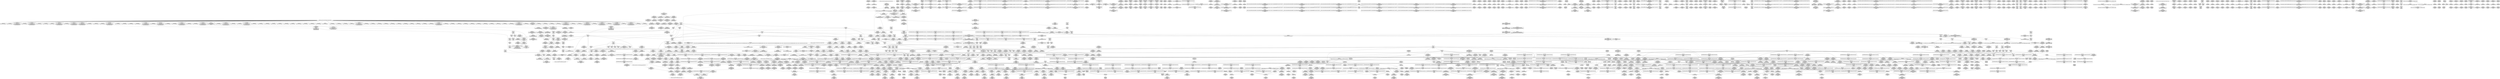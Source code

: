 digraph {
	CE0x42178c0 [shape=record,shape=Mrecord,label="{CE0x42178c0|_call_void_mcount()_#3|*SummSink*}"]
	CE0x429ce00 [shape=record,shape=Mrecord,label="{CE0x429ce00|__preempt_count_add:do.body}"]
	CE0x41cd2a0 [shape=record,shape=Mrecord,label="{CE0x41cd2a0|selinux_shm_shmctl:perms.0}"]
	CE0x4238dc0 [shape=record,shape=Mrecord,label="{CE0x4238dc0|current_sid:bb|*SummSink*}"]
	CE0x42ad760 [shape=record,shape=Mrecord,label="{CE0x42ad760|rcu_lock_acquire:tmp5|include/linux/rcupdate.h,418}"]
	CE0x4297ba0 [shape=record,shape=Mrecord,label="{CE0x4297ba0|%struct.lockdep_map*_null|*Constant*}"]
	CE0x41d3740 [shape=record,shape=Mrecord,label="{CE0x41d3740|80:_i32,_112:_i8*,_:_CRE_45,46_}"]
	CE0x42cea60 [shape=record,shape=Mrecord,label="{CE0x42cea60|__preempt_count_add:tmp1|*SummSink*}"]
	CE0x42307f0 [shape=record,shape=Mrecord,label="{CE0x42307f0|_call_void_rcu_read_unlock()_#10,_!dbg_!27748|security/selinux/hooks.c,209|*SummSink*}"]
	CE0x4195150 [shape=record,shape=Mrecord,label="{CE0x4195150|i64*_getelementptr_inbounds_(_18_x_i64_,_18_x_i64_*___llvm_gcov_ctr313,_i64_0,_i64_15)|*Constant*|*SummSource*}"]
	CE0x41f9420 [shape=record,shape=Mrecord,label="{CE0x41f9420|current_sid:tmp4|security/selinux/hooks.c,218|*SummSink*}"]
	CE0x419a150 [shape=record,shape=Mrecord,label="{CE0x419a150|80:_i32,_112:_i8*,_:_CRE_26,27_}"]
	CE0x4175cc0 [shape=record,shape=Mrecord,label="{CE0x4175cc0|task_sid:tmp6|security/selinux/hooks.c,208|*SummSource*}"]
	CE0x42a0e60 [shape=record,shape=Mrecord,label="{CE0x42a0e60|rcu_lock_release:tmp3}"]
	CE0x4218b10 [shape=record,shape=Mrecord,label="{CE0x4218b10|__preempt_count_add:val|Function::__preempt_count_add&Arg::val::}"]
	CE0x41fb760 [shape=record,shape=Mrecord,label="{CE0x41fb760|cred_sid:tmp4|*LoadInst*|security/selinux/hooks.c,196|*SummSink*}"]
	CE0x422f230 [shape=record,shape=Mrecord,label="{CE0x422f230|GLOBAL:cred_sid|*Constant*}"]
	CE0x429f810 [shape=record,shape=Mrecord,label="{CE0x429f810|i64_ptrtoint_(i8*_blockaddress(_rcu_lock_release,_%__here)_to_i64)|*Constant*}"]
	CE0x41cd1a0 [shape=record,shape=Mrecord,label="{CE0x41cd1a0|i32_512|*Constant*|*SummSink*}"]
	CE0x42a1650 [shape=record,shape=Mrecord,label="{CE0x42a1650|rcu_lock_release:tmp1}"]
	CE0x424ecf0 [shape=record,shape=Mrecord,label="{CE0x424ecf0|GLOBAL:rcu_read_lock.__warned|Global_var:rcu_read_lock.__warned|*SummSink*}"]
	CE0x41a1100 [shape=record,shape=Mrecord,label="{CE0x41a1100|__llvm_gcov_indirect_counter_increment:tmp2}"]
	CE0x42a4d40 [shape=record,shape=Mrecord,label="{CE0x42a4d40|i64*_getelementptr_inbounds_(_4_x_i64_,_4_x_i64_*___llvm_gcov_ctr134,_i64_0,_i64_1)|*Constant*|*SummSource*}"]
	CE0x41a2d60 [shape=record,shape=Mrecord,label="{CE0x41a2d60|task_has_system:tsk|Function::task_has_system&Arg::tsk::|*SummSink*}"]
	CE0x4251a60 [shape=record,shape=Mrecord,label="{CE0x4251a60|i64_7|*Constant*}"]
	CE0x41d1df0 [shape=record,shape=Mrecord,label="{CE0x41d1df0|_call_void_mcount()_#3|*SummSource*}"]
	CE0x42a1950 [shape=record,shape=Mrecord,label="{CE0x42a1950|i64*_getelementptr_inbounds_(_4_x_i64_,_4_x_i64_*___llvm_gcov_ctr133,_i64_0,_i64_1)|*Constant*}"]
	CE0x4216950 [shape=record,shape=Mrecord,label="{CE0x4216950|i8_1|*Constant*}"]
	CE0x417ba70 [shape=record,shape=Mrecord,label="{CE0x417ba70|GLOBAL:__llvm_gcov_indirect_counter_increment|*Constant*|*SummSource*}"]
	CE0x424d740 [shape=record,shape=Mrecord,label="{CE0x424d740|_call_void_rcu_lock_acquire(%struct.lockdep_map*_rcu_lock_map)_#10,_!dbg_!27711|include/linux/rcupdate.h,881|*SummSource*}"]
	CE0x4176680 [shape=record,shape=Mrecord,label="{CE0x4176680|GLOBAL:current_task|Global_var:current_task}"]
	CE0x423d6d0 [shape=record,shape=Mrecord,label="{CE0x423d6d0|i8*_getelementptr_inbounds_(_45_x_i8_,_45_x_i8_*_.str12,_i32_0,_i32_0)|*Constant*|*SummSource*}"]
	CE0x42af6e0 [shape=record,shape=Mrecord,label="{CE0x42af6e0|_call_void_lock_acquire(%struct.lockdep_map*_%map,_i32_0,_i32_0,_i32_2,_i32_0,_%struct.lockdep_map*_null,_i64_ptrtoint_(i8*_blockaddress(_rcu_lock_acquire,_%__here)_to_i64))_#10,_!dbg_!27716|include/linux/rcupdate.h,418|*SummSink*}"]
	CE0x42b3250 [shape=record,shape=Mrecord,label="{CE0x42b3250|i64*_getelementptr_inbounds_(_4_x_i64_,_4_x_i64_*___llvm_gcov_ctr129,_i64_0,_i64_3)|*Constant*}"]
	CE0x42acf10 [shape=record,shape=Mrecord,label="{CE0x42acf10|rcu_lock_acquire:tmp4|include/linux/rcupdate.h,418|*SummSink*}"]
	CE0x41f3620 [shape=record,shape=Mrecord,label="{CE0x41f3620|task_sid:tmp20|security/selinux/hooks.c,208|*SummSource*}"]
	CE0x41da150 [shape=record,shape=Mrecord,label="{CE0x41da150|ipc_has_perm:ipc_perms|Function::ipc_has_perm&Arg::ipc_perms::}"]
	CE0x420b7f0 [shape=record,shape=Mrecord,label="{CE0x420b7f0|current_sid:tmp|*SummSource*}"]
	CE0x4296cf0 [shape=record,shape=Mrecord,label="{CE0x4296cf0|get_current:tmp}"]
	CE0x418af90 [shape=record,shape=Mrecord,label="{CE0x418af90|selinux_shm_shmctl:sw.epilog}"]
	CE0x423c5b0 [shape=record,shape=Mrecord,label="{CE0x423c5b0|_call_void_lockdep_rcu_suspicious(i8*_getelementptr_inbounds_(_25_x_i8_,_25_x_i8_*_.str3,_i32_0,_i32_0),_i32_218,_i8*_getelementptr_inbounds_(_45_x_i8_,_45_x_i8_*_.str12,_i32_0,_i32_0))_#10,_!dbg_!27727|security/selinux/hooks.c,218|*SummSink*}"]
	CE0x424db30 [shape=record,shape=Mrecord,label="{CE0x424db30|_call_void_asm_sideeffect_,_memory_,_dirflag_,_fpsr_,_flags_()_#3,_!dbg_!27714,_!srcloc_!27715|include/linux/rcupdate.h,239|*SummSource*}"]
	CE0x42352e0 [shape=record,shape=Mrecord,label="{CE0x42352e0|GLOBAL:__llvm_gcov_ctr127|Global_var:__llvm_gcov_ctr127}"]
	CE0x42a2b50 [shape=record,shape=Mrecord,label="{CE0x42a2b50|_call_void_mcount()_#3|*SummSink*}"]
	CE0x4202290 [shape=record,shape=Mrecord,label="{CE0x4202290|i64*_getelementptr_inbounds_(_2_x_i64_,_2_x_i64_*___llvm_gcov_ctr294,_i64_0,_i64_0)|*Constant*}"]
	CE0x4214d00 [shape=record,shape=Mrecord,label="{CE0x4214d00|GLOBAL:lockdep_rcu_suspicious|*Constant*}"]
	CE0x419b950 [shape=record,shape=Mrecord,label="{CE0x419b950|GLOBAL:__llvm_gcov_indirect_counter_increment|*Constant*}"]
	CE0x41d7db0 [shape=record,shape=Mrecord,label="{CE0x41d7db0|80:_i32,_112:_i8*,_:_CRE_200,208_|*MultipleSource*|Function::selinux_shm_shmctl&Arg::shp::|security/selinux/hooks.c,5365}"]
	CE0x41ae310 [shape=record,shape=Mrecord,label="{CE0x41ae310|selinux_shm_shmctl:tmp5|security/selinux/hooks.c,5349|*SummSource*}"]
	CE0x4206b70 [shape=record,shape=Mrecord,label="{CE0x4206b70|ipc_has_perm:tmp4|*LoadInst*|security/selinux/hooks.c,5131|*SummSource*}"]
	CE0x41d5290 [shape=record,shape=Mrecord,label="{CE0x41d5290|80:_i32,_112:_i8*,_:_CRE_68,69_}"]
	CE0x41fd640 [shape=record,shape=Mrecord,label="{CE0x41fd640|_call_void_rcu_read_lock()_#10,_!dbg_!27712|security/selinux/hooks.c,207|*SummSource*}"]
	CE0x4247560 [shape=record,shape=Mrecord,label="{CE0x4247560|rcu_read_lock:if.then|*SummSink*}"]
	CE0x429f2a0 [shape=record,shape=Mrecord,label="{CE0x429f2a0|GLOBAL:lock_release|*Constant*}"]
	CE0x429e970 [shape=record,shape=Mrecord,label="{CE0x429e970|rcu_lock_release:tmp5|include/linux/rcupdate.h,423|*SummSink*}"]
	CE0x418c520 [shape=record,shape=Mrecord,label="{CE0x418c520|selinux_shm_shmctl:sw.bb5}"]
	CE0x41a0b30 [shape=record,shape=Mrecord,label="{CE0x41a0b30|GLOBAL:task_sid|*Constant*}"]
	CE0x41d7be0 [shape=record,shape=Mrecord,label="{CE0x41d7be0|80:_i32,_112:_i8*,_:_CRE_192,200_|*MultipleSource*|Function::selinux_shm_shmctl&Arg::shp::|security/selinux/hooks.c,5365}"]
	CE0x41ab8c0 [shape=record,shape=Mrecord,label="{CE0x41ab8c0|current_sid:tmp4|security/selinux/hooks.c,218|*SummSource*}"]
	CE0x41af5d0 [shape=record,shape=Mrecord,label="{CE0x41af5d0|selinux_shm_shmctl:tmp8|security/selinux/hooks.c,5356|*SummSink*}"]
	CE0x42b3d50 [shape=record,shape=Mrecord,label="{CE0x42b3d50|__rcu_read_unlock:tmp4|include/linux/rcupdate.h,244}"]
	CE0x41ee880 [shape=record,shape=Mrecord,label="{CE0x41ee880|ipc_has_perm:tmp7|security/selinux/hooks.c,5136|*SummSource*}"]
	CE0x4197550 [shape=record,shape=Mrecord,label="{CE0x4197550|0:_i64*,_array:_GCR___llvm_gcda_edge_table314_internal_unnamed_addr_constant_6_x_i64*_i64*_getelementptr_inbounds_(_18_x_i64_,_18_x_i64_*___llvm_gcov_ctr313,_i64_0,_i64_1),_i64*_getelementptr_inbounds_(_18_x_i64_,_18_x_i64_*___llvm_gcov_ctr313,_i64_0,_i64_3),_i64*_getelementptr_inbounds_(_18_x_i64_,_18_x_i64_*___llvm_gcov_ctr313,_i64_0,_i64_5),_i64*_getelementptr_inbounds_(_18_x_i64_,_18_x_i64_*___llvm_gcov_ctr313,_i64_0,_i64_6),_i64*_getelementptr_inbounds_(_18_x_i64_,_18_x_i64_*___llvm_gcov_ctr313,_i64_0,_i64_8),_i64*_getelementptr_inbounds_(_18_x_i64_,_18_x_i64_*___llvm_gcov_ctr313,_i64_0,_i64_9)_:_elem_0::}"]
	CE0x41f6bf0 [shape=record,shape=Mrecord,label="{CE0x41f6bf0|cred_sid:tmp6|security/selinux/hooks.c,197}"]
	CE0x4203670 [shape=record,shape=Mrecord,label="{CE0x4203670|task_sid:call|security/selinux/hooks.c,208}"]
	CE0x420b500 [shape=record,shape=Mrecord,label="{CE0x420b500|GLOBAL:__rcu_read_lock|*Constant*}"]
	CE0x41efe10 [shape=record,shape=Mrecord,label="{CE0x41efe10|avc_has_perm:tclass|Function::avc_has_perm&Arg::tclass::}"]
	CE0x420a4f0 [shape=record,shape=Mrecord,label="{CE0x420a4f0|current_sid:tmp9|security/selinux/hooks.c,218|*SummSink*}"]
	CE0x4232bf0 [shape=record,shape=Mrecord,label="{CE0x4232bf0|GLOBAL:__preempt_count_add|*Constant*}"]
	CE0x4238be0 [shape=record,shape=Mrecord,label="{CE0x4238be0|current_sid:bb}"]
	CE0x41f9ea0 [shape=record,shape=Mrecord,label="{CE0x41f9ea0|GLOBAL:rcu_lock_acquire|*Constant*|*SummSink*}"]
	CE0x4211c10 [shape=record,shape=Mrecord,label="{CE0x4211c10|avc_has_perm:ssid|Function::avc_has_perm&Arg::ssid::}"]
	CE0x4239830 [shape=record,shape=Mrecord,label="{CE0x4239830|rcu_read_lock:tmp1}"]
	CE0x41d2090 [shape=record,shape=Mrecord,label="{CE0x41d2090|i64*_getelementptr_inbounds_(_13_x_i64_,_13_x_i64_*___llvm_gcov_ctr126,_i64_0,_i64_1)|*Constant*}"]
	CE0x41ddb20 [shape=record,shape=Mrecord,label="{CE0x41ddb20|cred_sid:bb|*SummSource*}"]
	CE0x4184e30 [shape=record,shape=Mrecord,label="{CE0x4184e30|ipc_has_perm:bb}"]
	CE0x41a09b0 [shape=record,shape=Mrecord,label="{CE0x41a09b0|task_has_system:call|security/selinux/hooks.c,1592|*SummSource*}"]
	CE0x422a220 [shape=record,shape=Mrecord,label="{CE0x422a220|i64*_getelementptr_inbounds_(_4_x_i64_,_4_x_i64_*___llvm_gcov_ctr129,_i64_0,_i64_2)|*Constant*}"]
	CE0x42373d0 [shape=record,shape=Mrecord,label="{CE0x42373d0|current_sid:tmp13|security/selinux/hooks.c,218}"]
	CE0x4199c90 [shape=record,shape=Mrecord,label="{CE0x4199c90|80:_i32,_112:_i8*,_:_CRE_22,23_}"]
	CE0x42b79e0 [shape=record,shape=Mrecord,label="{CE0x42b79e0|i64*_getelementptr_inbounds_(_4_x_i64_,_4_x_i64_*___llvm_gcov_ctr135,_i64_0,_i64_3)|*Constant*|*SummSource*}"]
	CE0x42299d0 [shape=record,shape=Mrecord,label="{CE0x42299d0|__rcu_read_unlock:do.body}"]
	CE0x4220e10 [shape=record,shape=Mrecord,label="{CE0x4220e10|rcu_read_unlock:call3|include/linux/rcupdate.h,933|*SummSink*}"]
	CE0x4210aa0 [shape=record,shape=Mrecord,label="{CE0x4210aa0|ipc_has_perm:key|security/selinux/hooks.c,5134|*SummSink*}"]
	CE0x417bc60 [shape=record,shape=Mrecord,label="{CE0x417bc60|__llvm_gcov_indirect_counter_increment:entry}"]
	CE0x418d3b0 [shape=record,shape=Mrecord,label="{CE0x418d3b0|i64*_getelementptr_inbounds_(_18_x_i64_,_18_x_i64_*___llvm_gcov_ctr313,_i64_0,_i64_12)|*Constant*}"]
	CE0x4190610 [shape=record,shape=Mrecord,label="{CE0x4190610|i8*_getelementptr_inbounds_(_25_x_i8_,_25_x_i8_*_.str3,_i32_0,_i32_0)|*Constant*|*SummSink*}"]
	CE0x4234c20 [shape=record,shape=Mrecord,label="{CE0x4234c20|rcu_read_lock:tmp4|include/linux/rcupdate.h,882}"]
	CE0x41fe3f0 [shape=record,shape=Mrecord,label="{CE0x41fe3f0|i64*_getelementptr_inbounds_(_4_x_i64_,_4_x_i64_*___llvm_gcov_ctr128,_i64_0,_i64_1)|*Constant*|*SummSource*}"]
	CE0x419d210 [shape=record,shape=Mrecord,label="{CE0x419d210|task_has_system:tmp1}"]
	CE0x41cdbd0 [shape=record,shape=Mrecord,label="{CE0x41cdbd0|i64*_getelementptr_inbounds_(_18_x_i64_,_18_x_i64_*___llvm_gcov_ctr313,_i64_0,_i64_16)|*Constant*|*SummSource*}"]
	CE0x41e01b0 [shape=record,shape=Mrecord,label="{CE0x41e01b0|rcu_read_unlock:do.body}"]
	CE0x42b0750 [shape=record,shape=Mrecord,label="{CE0x42b0750|__rcu_read_lock:tmp1}"]
	CE0x4221430 [shape=record,shape=Mrecord,label="{CE0x4221430|_ret_void,_!dbg_!27719|./arch/x86/include/asm/preempt.h,73|*SummSource*}"]
	CE0x4203060 [shape=record,shape=Mrecord,label="{CE0x4203060|avc_has_perm:tsid|Function::avc_has_perm&Arg::tsid::|*SummSink*}"]
	CE0x420a1e0 [shape=record,shape=Mrecord,label="{CE0x420a1e0|current_sid:tmp9|security/selinux/hooks.c,218}"]
	CE0x418d340 [shape=record,shape=Mrecord,label="{CE0x418d340|i64**_getelementptr_inbounds_(_6_x_i64*_,_6_x_i64*_*___llvm_gcda_edge_table314,_i64_0,_i64_3)|*Constant*|*SummSink*}"]
	CE0x4250fc0 [shape=record,shape=Mrecord,label="{CE0x4250fc0|rcu_read_lock:tmp12|include/linux/rcupdate.h,882}"]
	CE0x41e3400 [shape=record,shape=Mrecord,label="{CE0x41e3400|rcu_lock_release:indirectgoto|*SummSink*}"]
	CE0x42488a0 [shape=record,shape=Mrecord,label="{CE0x42488a0|rcu_read_lock:do.end}"]
	CE0x42e0820 [shape=record,shape=Mrecord,label="{CE0x42e0820|__preempt_count_add:tmp7|./arch/x86/include/asm/preempt.h,73|*SummSource*}"]
	CE0x41dab50 [shape=record,shape=Mrecord,label="{CE0x41dab50|_ret_i32_%call2,_!dbg_!27728|security/selinux/hooks.c,5136|*SummSink*}"]
	CE0x41af4f0 [shape=record,shape=Mrecord,label="{CE0x41af4f0|i64*_getelementptr_inbounds_(_18_x_i64_,_18_x_i64_*___llvm_gcov_ctr313,_i64_0,_i64_13)|*Constant*|*SummSink*}"]
	CE0x4247090 [shape=record,shape=Mrecord,label="{CE0x4247090|rcu_read_lock:bb}"]
	CE0x4192080 [shape=record,shape=Mrecord,label="{CE0x4192080|task_has_system:tsk|Function::task_has_system&Arg::tsk::}"]
	CE0x4229b20 [shape=record,shape=Mrecord,label="{CE0x4229b20|__rcu_read_unlock:do.body|*SummSink*}"]
	CE0x41ed550 [shape=record,shape=Mrecord,label="{CE0x41ed550|ipc_has_perm:call|security/selinux/hooks.c,5129|*SummSink*}"]
	CE0x41cdcd0 [shape=record,shape=Mrecord,label="{CE0x41cdcd0|i64*_getelementptr_inbounds_(_18_x_i64_,_18_x_i64_*___llvm_gcov_ctr313,_i64_0,_i64_16)|*Constant*|*SummSink*}"]
	CE0x42aece0 [shape=record,shape=Mrecord,label="{CE0x42aece0|__preempt_count_add:tmp5|./arch/x86/include/asm/preempt.h,72|*SummSource*}"]
	CE0x4250e50 [shape=record,shape=Mrecord,label="{CE0x4250e50|rcu_read_lock:tmp11|include/linux/rcupdate.h,882|*SummSink*}"]
	CE0x42bcc60 [shape=record,shape=Mrecord,label="{CE0x42bcc60|__preempt_count_add:do.body|*SummSink*}"]
	CE0x41facc0 [shape=record,shape=Mrecord,label="{CE0x41facc0|i32_1|*Constant*}"]
	CE0x41de7b0 [shape=record,shape=Mrecord,label="{CE0x41de7b0|rcu_read_unlock:tmp12|include/linux/rcupdate.h,933|*SummSource*}"]
	CE0x41d4320 [shape=record,shape=Mrecord,label="{CE0x41d4320|80:_i32,_112:_i8*,_:_CRE_55,56_}"]
	CE0x41cf6e0 [shape=record,shape=Mrecord,label="{CE0x41cf6e0|80:_i32,_112:_i8*,_:_CRE_1,2_}"]
	CE0x41d9380 [shape=record,shape=Mrecord,label="{CE0x41d9380|i64*_getelementptr_inbounds_(_18_x_i64_,_18_x_i64_*___llvm_gcov_ctr313,_i64_0,_i64_17)|*Constant*|*SummSource*}"]
	CE0x41b3c00 [shape=record,shape=Mrecord,label="{CE0x41b3c00|i64*_null|*Constant*|*SummSink*}"]
	CE0x41a8780 [shape=record,shape=Mrecord,label="{CE0x41a8780|_call_void___llvm_gcov_indirect_counter_increment(i32*___llvm_gcov_global_state_pred315,_i64**_getelementptr_inbounds_(_6_x_i64*_,_6_x_i64*_*___llvm_gcda_edge_table314,_i64_0,_i64_0)),_!dbg_!27727|security/selinux/hooks.c,5362}"]
	CE0x42397c0 [shape=record,shape=Mrecord,label="{CE0x42397c0|i64_1|*Constant*}"]
	CE0x429dac0 [shape=record,shape=Mrecord,label="{CE0x429dac0|__rcu_read_lock:do.end}"]
	CE0x41d64b0 [shape=record,shape=Mrecord,label="{CE0x41d64b0|80:_i32,_112:_i8*,_:_CRE_100,102_|*MultipleSource*|Function::selinux_shm_shmctl&Arg::shp::|security/selinux/hooks.c,5365}"]
	CE0x4229240 [shape=record,shape=Mrecord,label="{CE0x4229240|i64*_getelementptr_inbounds_(_4_x_i64_,_4_x_i64_*___llvm_gcov_ctr133,_i64_0,_i64_3)|*Constant*|*SummSource*}"]
	CE0x41ad330 [shape=record,shape=Mrecord,label="{CE0x41ad330|_call_void___llvm_gcov_indirect_counter_increment(i32*___llvm_gcov_global_state_pred315,_i64**_getelementptr_inbounds_(_6_x_i64*_,_6_x_i64*_*___llvm_gcda_edge_table314,_i64_0,_i64_0)),_!dbg_!27727|security/selinux/hooks.c,5362|*SummSink*}"]
	CE0x42306c0 [shape=record,shape=Mrecord,label="{CE0x42306c0|_ret_i32_%tmp6,_!dbg_!27716|security/selinux/hooks.c,197|*SummSink*}"]
	CE0x42096c0 [shape=record,shape=Mrecord,label="{CE0x42096c0|task_sid:tmp2|*SummSource*}"]
	CE0x41e6b50 [shape=record,shape=Mrecord,label="{CE0x41e6b50|i32_78|*Constant*|*SummSink*}"]
	CE0x421c420 [shape=record,shape=Mrecord,label="{CE0x421c420|__preempt_count_sub:entry}"]
	CE0x41e7c90 [shape=record,shape=Mrecord,label="{CE0x41e7c90|current_sid:security|security/selinux/hooks.c,218}"]
	CE0x41f5a70 [shape=record,shape=Mrecord,label="{CE0x41f5a70|task_sid:tmp11|security/selinux/hooks.c,208}"]
	CE0x41ad030 [shape=record,shape=Mrecord,label="{CE0x41ad030|task_sid:land.lhs.true|*SummSink*}"]
	CE0x4204df0 [shape=record,shape=Mrecord,label="{CE0x4204df0|avc_has_perm:tclass|Function::avc_has_perm&Arg::tclass::|*SummSource*}"]
	CE0x41a67e0 [shape=record,shape=Mrecord,label="{CE0x41a67e0|_call_void___llvm_gcov_indirect_counter_increment(i32*___llvm_gcov_global_state_pred315,_i64**_getelementptr_inbounds_(_6_x_i64*_,_6_x_i64*_*___llvm_gcda_edge_table314,_i64_0,_i64_5)),_!dbg_!27725|security/selinux/hooks.c,5359|*SummSink*}"]
	CE0x424aa00 [shape=record,shape=Mrecord,label="{CE0x424aa00|rcu_read_lock:do.body|*SummSource*}"]
	CE0x41a0710 [shape=record,shape=Mrecord,label="{CE0x41a0710|_call_void_mcount()_#3|*SummSink*}"]
	CE0x422b8f0 [shape=record,shape=Mrecord,label="{CE0x422b8f0|task_sid:tmp22|security/selinux/hooks.c,208|*SummSink*}"]
	CE0x41e5440 [shape=record,shape=Mrecord,label="{CE0x41e5440|rcu_read_unlock:tmp19|include/linux/rcupdate.h,933|*SummSource*}"]
	CE0x423b040 [shape=record,shape=Mrecord,label="{CE0x423b040|rcu_read_unlock:tmp|*SummSink*}"]
	CE0x422fef0 [shape=record,shape=Mrecord,label="{CE0x422fef0|cred_sid:entry|*SummSink*}"]
	CE0x4248af0 [shape=record,shape=Mrecord,label="{CE0x4248af0|rcu_read_lock:do.end|*SummSink*}"]
	CE0x4233990 [shape=record,shape=Mrecord,label="{CE0x4233990|i64*_getelementptr_inbounds_(_11_x_i64_,_11_x_i64_*___llvm_gcov_ctr125,_i64_0,_i64_6)|*Constant*|*SummSource*}"]
	CE0x41e2ce0 [shape=record,shape=Mrecord,label="{CE0x41e2ce0|rcu_read_unlock:tmp}"]
	CE0x42205d0 [shape=record,shape=Mrecord,label="{CE0x42205d0|rcu_read_unlock:tmp14|include/linux/rcupdate.h,933|*SummSource*}"]
	CE0x429b070 [shape=record,shape=Mrecord,label="{CE0x429b070|__rcu_read_lock:tmp5|include/linux/rcupdate.h,239}"]
	CE0x4188730 [shape=record,shape=Mrecord,label="{CE0x4188730|GLOBAL:__llvm_gcov_indirect_counter_increment|*Constant*|*SummSink*}"]
	CE0x420b310 [shape=record,shape=Mrecord,label="{CE0x420b310|_call_void_mcount()_#3|*SummSource*}"]
	CE0x4203a00 [shape=record,shape=Mrecord,label="{CE0x4203a00|cred_sid:tmp2|*SummSink*}"]
	CE0x429ddd0 [shape=record,shape=Mrecord,label="{CE0x429ddd0|i64*_getelementptr_inbounds_(_4_x_i64_,_4_x_i64_*___llvm_gcov_ctr128,_i64_0,_i64_0)|*Constant*|*SummSource*}"]
	CE0x41f42c0 [shape=record,shape=Mrecord,label="{CE0x41f42c0|i64*_getelementptr_inbounds_(_2_x_i64_,_2_x_i64_*___llvm_gcov_ctr159,_i64_0,_i64_0)|*Constant*}"]
	CE0x41755f0 [shape=record,shape=Mrecord,label="{CE0x41755f0|selinux_shm_shmctl:call|security/selinux/hooks.c,5346|*SummSink*}"]
	CE0x4197730 [shape=record,shape=Mrecord,label="{CE0x4197730|i64*_getelementptr_inbounds_(_18_x_i64_,_18_x_i64_*___llvm_gcov_ctr313,_i64_0,_i64_11)|*Constant*|*SummSink*}"]
	CE0x4205190 [shape=record,shape=Mrecord,label="{CE0x4205190|avc_has_perm:requested|Function::avc_has_perm&Arg::requested::|*SummSource*}"]
	CE0x41fc5c0 [shape=record,shape=Mrecord,label="{CE0x41fc5c0|GLOBAL:__llvm_gcov_ctr127|Global_var:__llvm_gcov_ctr127|*SummSink*}"]
	CE0x42d10d0 [shape=record,shape=Mrecord,label="{CE0x42d10d0|i64*_getelementptr_inbounds_(_4_x_i64_,_4_x_i64_*___llvm_gcov_ctr135,_i64_0,_i64_2)|*Constant*|*SummSource*}"]
	CE0x41b4c20 [shape=record,shape=Mrecord,label="{CE0x41b4c20|__llvm_gcov_indirect_counter_increment:exit|*SummSource*}"]
	CE0x4208e90 [shape=record,shape=Mrecord,label="{CE0x4208e90|task_sid:call3|security/selinux/hooks.c,208}"]
	CE0x42b38f0 [shape=record,shape=Mrecord,label="{CE0x42b38f0|__rcu_read_unlock:tmp5|include/linux/rcupdate.h,244}"]
	CE0x422b880 [shape=record,shape=Mrecord,label="{CE0x422b880|task_sid:tmp22|security/selinux/hooks.c,208|*SummSource*}"]
	CE0x41d47e0 [shape=record,shape=Mrecord,label="{CE0x41d47e0|80:_i32,_112:_i8*,_:_CRE_59,60_}"]
	CE0x42b34d0 [shape=record,shape=Mrecord,label="{CE0x42b34d0|__rcu_read_unlock:do.end}"]
	CE0x42364e0 [shape=record,shape=Mrecord,label="{CE0x42364e0|rcu_read_lock:tmp3|*SummSource*}"]
	CE0x41d7100 [shape=record,shape=Mrecord,label="{CE0x41d7100|80:_i32,_112:_i8*,_:_CRE_152,160_|*MultipleSource*|Function::selinux_shm_shmctl&Arg::shp::|security/selinux/hooks.c,5365}"]
	CE0x42d4140 [shape=record,shape=Mrecord,label="{CE0x42d4140|i64*_getelementptr_inbounds_(_4_x_i64_,_4_x_i64_*___llvm_gcov_ctr134,_i64_0,_i64_3)|*Constant*}"]
	CE0x41fdf70 [shape=record,shape=Mrecord,label="{CE0x41fdf70|task_sid:tobool|security/selinux/hooks.c,208}"]
	CE0x42345e0 [shape=record,shape=Mrecord,label="{CE0x42345e0|current_sid:tmp14|security/selinux/hooks.c,218}"]
	CE0x4234d90 [shape=record,shape=Mrecord,label="{CE0x4234d90|i64_0|*Constant*}"]
	CE0x42390a0 [shape=record,shape=Mrecord,label="{CE0x42390a0|cred_sid:tmp|*SummSource*}"]
	CE0x41eae30 [shape=record,shape=Mrecord,label="{CE0x41eae30|task_sid:tmp5|security/selinux/hooks.c,208|*SummSource*}"]
	CE0x41d9f50 [shape=record,shape=Mrecord,label="{CE0x41d9f50|ipc_has_perm:entry|*SummSink*}"]
	CE0x418b790 [shape=record,shape=Mrecord,label="{CE0x418b790|i64*_getelementptr_inbounds_(_18_x_i64_,_18_x_i64_*___llvm_gcov_ctr313,_i64_0,_i64_0)|*Constant*|*SummSink*}"]
	CE0x420f560 [shape=record,shape=Mrecord,label="{CE0x420f560|ipc_has_perm:tmp5|security/selinux/hooks.c,5131|*SummSink*}"]
	CE0x4295220 [shape=record,shape=Mrecord,label="{CE0x4295220|rcu_lock_release:entry|*SummSink*}"]
	CE0x42a1320 [shape=record,shape=Mrecord,label="{CE0x42a1320|_call_void_asm_addl_$1,_%gs:$0_,_*m,ri,*m,_dirflag_,_fpsr_,_flags_(i32*___preempt_count,_i32_%val,_i32*___preempt_count)_#3,_!dbg_!27714,_!srcloc_!27717|./arch/x86/include/asm/preempt.h,72|*SummSink*}"]
	CE0x41fe160 [shape=record,shape=Mrecord,label="{CE0x41fe160|i64*_getelementptr_inbounds_(_4_x_i64_,_4_x_i64_*___llvm_gcov_ctr128,_i64_0,_i64_1)|*Constant*|*SummSink*}"]
	CE0x422ffd0 [shape=record,shape=Mrecord,label="{CE0x422ffd0|cred_sid:cred|Function::cred_sid&Arg::cred::}"]
	CE0x42de990 [shape=record,shape=Mrecord,label="{CE0x42de990|i64*_getelementptr_inbounds_(_4_x_i64_,_4_x_i64_*___llvm_gcov_ctr129,_i64_0,_i64_1)|*Constant*}"]
	CE0x41eca00 [shape=record,shape=Mrecord,label="{CE0x41eca00|GLOBAL:task_sid.__warned|Global_var:task_sid.__warned|*SummSink*}"]
	CE0x42a08f0 [shape=record,shape=Mrecord,label="{CE0x42a08f0|get_current:tmp1}"]
	CE0x42e0170 [shape=record,shape=Mrecord,label="{CE0x42e0170|__preempt_count_sub:tmp|*SummSource*}"]
	CE0x4250a50 [shape=record,shape=Mrecord,label="{CE0x4250a50|rcu_read_lock:tmp11|include/linux/rcupdate.h,882}"]
	CE0x41ea110 [shape=record,shape=Mrecord,label="{CE0x41ea110|ipc_has_perm:tmp7|security/selinux/hooks.c,5136}"]
	CE0x4199550 [shape=record,shape=Mrecord,label="{CE0x4199550|selinux_shm_shmctl:call|security/selinux/hooks.c,5346}"]
	CE0x4245510 [shape=record,shape=Mrecord,label="{CE0x4245510|current_sid:sid|security/selinux/hooks.c,220}"]
	CE0x42398a0 [shape=record,shape=Mrecord,label="{CE0x42398a0|rcu_read_lock:tmp1|*SummSource*}"]
	CE0x41ee580 [shape=record,shape=Mrecord,label="{CE0x41ee580|ipc_has_perm:tmp6|*LoadInst*|security/selinux/hooks.c,5134|*SummSource*}"]
	CE0x422a8a0 [shape=record,shape=Mrecord,label="{CE0x422a8a0|i64*_getelementptr_inbounds_(_4_x_i64_,_4_x_i64_*___llvm_gcov_ctr134,_i64_0,_i64_0)|*Constant*|*SummSink*}"]
	CE0x420d670 [shape=record,shape=Mrecord,label="{CE0x420d670|i64*_getelementptr_inbounds_(_4_x_i64_,_4_x_i64_*___llvm_gcov_ctr128,_i64_0,_i64_2)|*Constant*}"]
	CE0x4231d30 [shape=record,shape=Mrecord,label="{CE0x4231d30|current_sid:land.lhs.true|*SummSink*}"]
	CE0x42ae360 [shape=record,shape=Mrecord,label="{CE0x42ae360|rcu_lock_release:tmp}"]
	CE0x41ed410 [shape=record,shape=Mrecord,label="{CE0x41ed410|rcu_read_lock:tmp2}"]
	CE0x41fe6a0 [shape=record,shape=Mrecord,label="{CE0x41fe6a0|_ret_void,_!dbg_!27735|include/linux/rcupdate.h,884|*SummSource*}"]
	CE0x41d60e0 [shape=record,shape=Mrecord,label="{CE0x41d60e0|80:_i32,_112:_i8*,_:_CRE_92,96_|*MultipleSource*|Function::selinux_shm_shmctl&Arg::shp::|security/selinux/hooks.c,5365}"]
	CE0x419f970 [shape=record,shape=Mrecord,label="{CE0x419f970|GLOBAL:__llvm_gcov_global_state_pred315|Global_var:__llvm_gcov_global_state_pred315|*SummSink*}"]
	CE0x41ab5f0 [shape=record,shape=Mrecord,label="{CE0x41ab5f0|i64_2|*Constant*}"]
	CE0x423e630 [shape=record,shape=Mrecord,label="{CE0x423e630|current_sid:tmp17|security/selinux/hooks.c,218}"]
	CE0x4183640 [shape=record,shape=Mrecord,label="{CE0x4183640|get_current:entry|*SummSource*}"]
	CE0x4295290 [shape=record,shape=Mrecord,label="{CE0x4295290|rcu_lock_release:map|Function::rcu_lock_release&Arg::map::}"]
	CE0x423b0b0 [shape=record,shape=Mrecord,label="{CE0x423b0b0|rcu_read_unlock:tmp1}"]
	CE0x418cb30 [shape=record,shape=Mrecord,label="{CE0x418cb30|i64_1|*Constant*}"]
	CE0x41765c0 [shape=record,shape=Mrecord,label="{CE0x41765c0|get_current:tmp4|./arch/x86/include/asm/current.h,14|*SummSink*}"]
	CE0x41d2960 [shape=record,shape=Mrecord,label="{CE0x41d2960|ipc_has_perm:tmp3|*SummSink*}"]
	CE0x42ac3e0 [shape=record,shape=Mrecord,label="{CE0x42ac3e0|rcu_lock_release:tmp7}"]
	CE0x4230330 [shape=record,shape=Mrecord,label="{CE0x4230330|_ret_i32_%tmp6,_!dbg_!27716|security/selinux/hooks.c,197}"]
	CE0x42a2440 [shape=record,shape=Mrecord,label="{CE0x42a2440|rcu_lock_release:bb|*SummSink*}"]
	CE0x41ff5b0 [shape=record,shape=Mrecord,label="{CE0x41ff5b0|_call_void_mcount()_#3|*SummSource*}"]
	CE0x42bbbf0 [shape=record,shape=Mrecord,label="{CE0x42bbbf0|i64*_getelementptr_inbounds_(_4_x_i64_,_4_x_i64_*___llvm_gcov_ctr134,_i64_0,_i64_1)|*Constant*}"]
	CE0x4213270 [shape=record,shape=Mrecord,label="{CE0x4213270|rcu_read_lock:tmp16|include/linux/rcupdate.h,882}"]
	CE0x4244b80 [shape=record,shape=Mrecord,label="{CE0x4244b80|current_sid:tmp22|security/selinux/hooks.c,218|*SummSink*}"]
	CE0x41df240 [shape=record,shape=Mrecord,label="{CE0x41df240|rcu_read_unlock:tmp3}"]
	CE0x41d54f0 [shape=record,shape=Mrecord,label="{CE0x41d54f0|80:_i32,_112:_i8*,_:_CRE_70,71_}"]
	CE0x42cad30 [shape=record,shape=Mrecord,label="{CE0x42cad30|__preempt_count_sub:tmp7|./arch/x86/include/asm/preempt.h,78|*SummSource*}"]
	CE0x418ed40 [shape=record,shape=Mrecord,label="{CE0x418ed40|selinux_shm_shmctl:tmp2|security/selinux/hooks.c,5346|*SummSource*}"]
	CE0x41d0700 [shape=record,shape=Mrecord,label="{CE0x41d0700|80:_i32,_112:_i8*,_:_CRE_12,13_}"]
	CE0x41b23a0 [shape=record,shape=Mrecord,label="{CE0x41b23a0|task_sid:tmp14|security/selinux/hooks.c,208|*SummSource*}"]
	CE0x42508e0 [shape=record,shape=Mrecord,label="{CE0x42508e0|rcu_read_lock:tmp10|include/linux/rcupdate.h,882|*SummSink*}"]
	CE0x42b7fc0 [shape=record,shape=Mrecord,label="{CE0x42b7fc0|__preempt_count_sub:val|Function::__preempt_count_sub&Arg::val::}"]
	CE0x42e09e0 [shape=record,shape=Mrecord,label="{CE0x42e09e0|__preempt_count_add:tmp2|*SummSource*}"]
	CE0x41f4940 [shape=record,shape=Mrecord,label="{CE0x41f4940|_ret_i32_%call7,_!dbg_!27749|security/selinux/hooks.c,210}"]
	CE0x429bec0 [shape=record,shape=Mrecord,label="{CE0x429bec0|i64_ptrtoint_(i8*_blockaddress(_rcu_lock_acquire,_%__here)_to_i64)|*Constant*}"]
	CE0x419c1f0 [shape=record,shape=Mrecord,label="{CE0x419c1f0|i32_14|*Constant*|*SummSource*}"]
	CE0x423fba0 [shape=record,shape=Mrecord,label="{CE0x423fba0|current_sid:tmp20|security/selinux/hooks.c,218}"]
	CE0x41834e0 [shape=record,shape=Mrecord,label="{CE0x41834e0|selinux_shm_shmctl:entry|*SummSource*}"]
	CE0x4246a20 [shape=record,shape=Mrecord,label="{CE0x4246a20|current_sid:tmp24|security/selinux/hooks.c,220|*SummSink*}"]
	CE0x4235d80 [shape=record,shape=Mrecord,label="{CE0x4235d80|rcu_read_unlock:tmp10|include/linux/rcupdate.h,933|*SummSource*}"]
	CE0x41e13c0 [shape=record,shape=Mrecord,label="{CE0x41e13c0|__rcu_read_lock:tmp6|include/linux/rcupdate.h,240|*SummSink*}"]
	CE0x42a4b70 [shape=record,shape=Mrecord,label="{CE0x42a4b70|__preempt_count_add:do.end|*SummSink*}"]
	CE0x424fa80 [shape=record,shape=Mrecord,label="{CE0x424fa80|rcu_read_lock:tobool1|include/linux/rcupdate.h,882|*SummSink*}"]
	CE0x4185490 [shape=record,shape=Mrecord,label="{CE0x4185490|task_sid:bb|*SummSource*}"]
	CE0x4203cf0 [shape=record,shape=Mrecord,label="{CE0x4203cf0|current_sid:tmp8|security/selinux/hooks.c,218|*SummSource*}"]
	CE0x41954e0 [shape=record,shape=Mrecord,label="{CE0x41954e0|i32_8|*Constant*}"]
	CE0x4174e10 [shape=record,shape=Mrecord,label="{CE0x4174e10|i32_-1|*Constant*|*SummSource*}"]
	CE0x41e6760 [shape=record,shape=Mrecord,label="{CE0x41e6760|i32_78|*Constant*}"]
	CE0x4249e10 [shape=record,shape=Mrecord,label="{CE0x4249e10|GLOBAL:__preempt_count_add|*Constant*|*SummSink*}"]
	CE0x41f5c70 [shape=record,shape=Mrecord,label="{CE0x41f5c70|cred_sid:tmp5|security/selinux/hooks.c,196}"]
	CE0x423d1c0 [shape=record,shape=Mrecord,label="{CE0x423d1c0|i32_218|*Constant*|*SummSink*}"]
	CE0x4253810 [shape=record,shape=Mrecord,label="{CE0x4253810|rcu_read_lock:tobool|include/linux/rcupdate.h,882|*SummSink*}"]
	CE0x42ec4a0 [shape=record,shape=Mrecord,label="{CE0x42ec4a0|_call_void_mcount()_#3}"]
	CE0x42312e0 [shape=record,shape=Mrecord,label="{CE0x42312e0|rcu_read_unlock:entry|*SummSink*}"]
	CE0x41f6210 [shape=record,shape=Mrecord,label="{CE0x41f6210|task_sid:tmp|*SummSink*}"]
	CE0x41eabb0 [shape=record,shape=Mrecord,label="{CE0x41eabb0|task_sid:tmp7|security/selinux/hooks.c,208|*SummSource*}"]
	CE0x420fb30 [shape=record,shape=Mrecord,label="{CE0x420fb30|ipc_has_perm:type|security/selinux/hooks.c,5133|*SummSource*}"]
	CE0x42196a0 [shape=record,shape=Mrecord,label="{CE0x42196a0|_call_void_asm_sideeffect_,_memory_,_dirflag_,_fpsr_,_flags_()_#3,_!dbg_!27711,_!srcloc_!27714|include/linux/rcupdate.h,244|*SummSource*}"]
	CE0x41cfeb0 [shape=record,shape=Mrecord,label="{CE0x41cfeb0|80:_i32,_112:_i8*,_:_CRE_5,6_}"]
	CE0x419ae40 [shape=record,shape=Mrecord,label="{CE0x419ae40|i32_11|*Constant*}"]
	CE0x4253bd0 [shape=record,shape=Mrecord,label="{CE0x4253bd0|i64_2|*Constant*}"]
	CE0x41b2ca0 [shape=record,shape=Mrecord,label="{CE0x41b2ca0|_call_void_mcount()_#3|*SummSink*}"]
	CE0x4195360 [shape=record,shape=Mrecord,label="{CE0x4195360|selinux_shm_shmctl:tmp12|security/selinux/hooks.c,5362|*SummSink*}"]
	CE0x420a420 [shape=record,shape=Mrecord,label="{CE0x420a420|current_sid:tmp9|security/selinux/hooks.c,218|*SummSource*}"]
	CE0x41b2a30 [shape=record,shape=Mrecord,label="{CE0x41b2a30|GLOBAL:task_sid.__warned|Global_var:task_sid.__warned}"]
	CE0x429dcf0 [shape=record,shape=Mrecord,label="{CE0x429dcf0|i64*_getelementptr_inbounds_(_4_x_i64_,_4_x_i64_*___llvm_gcov_ctr128,_i64_0,_i64_0)|*Constant*}"]
	CE0x41a2190 [shape=record,shape=Mrecord,label="{CE0x41a2190|selinux_shm_shmctl:call1|security/selinux/hooks.c,5346|*SummSource*}"]
	CE0x4253d60 [shape=record,shape=Mrecord,label="{CE0x4253d60|rcu_read_unlock:tmp5|include/linux/rcupdate.h,933}"]
	CE0x4298cc0 [shape=record,shape=Mrecord,label="{CE0x4298cc0|rcu_lock_release:tmp4|include/linux/rcupdate.h,423}"]
	CE0x4249570 [shape=record,shape=Mrecord,label="{CE0x4249570|rcu_read_unlock:land.lhs.true2|*SummSource*}"]
	CE0x41abcb0 [shape=record,shape=Mrecord,label="{CE0x41abcb0|i64*_getelementptr_inbounds_(_11_x_i64_,_11_x_i64_*___llvm_gcov_ctr127,_i64_0,_i64_1)|*Constant*}"]
	CE0x42507b0 [shape=record,shape=Mrecord,label="{CE0x42507b0|rcu_read_lock:tmp10|include/linux/rcupdate.h,882|*SummSource*}"]
	CE0x42491c0 [shape=record,shape=Mrecord,label="{CE0x42491c0|GLOBAL:rcu_lock_map|Global_var:rcu_lock_map|*SummSink*}"]
	CE0x4249b00 [shape=record,shape=Mrecord,label="{CE0x4249b00|rcu_read_lock:land.lhs.true2|*SummSource*}"]
	CE0x41ebab0 [shape=record,shape=Mrecord,label="{CE0x41ebab0|current_sid:tmp6|security/selinux/hooks.c,218|*SummSink*}"]
	CE0x4189c20 [shape=record,shape=Mrecord,label="{CE0x4189c20|selinux_shm_shmctl:tmp|*SummSource*}"]
	CE0x42150a0 [shape=record,shape=Mrecord,label="{CE0x42150a0|i32_883|*Constant*|*SummSink*}"]
	CE0x4188e10 [shape=record,shape=Mrecord,label="{CE0x4188e10|selinux_shm_shmctl:bb|*SummSource*}"]
	CE0x41ffcc0 [shape=record,shape=Mrecord,label="{CE0x41ffcc0|cred_sid:security|security/selinux/hooks.c,196|*SummSink*}"]
	CE0x424a990 [shape=record,shape=Mrecord,label="{CE0x424a990|rcu_read_lock:do.body}"]
	CE0x42b88b0 [shape=record,shape=Mrecord,label="{CE0x42b88b0|i64_1|*Constant*}"]
	CE0x4193bd0 [shape=record,shape=Mrecord,label="{CE0x4193bd0|_call_void___llvm_gcov_indirect_counter_increment(i32*___llvm_gcov_global_state_pred315,_i64**_getelementptr_inbounds_(_6_x_i64*_,_6_x_i64*_*___llvm_gcda_edge_table314,_i64_0,_i64_4)),_!dbg_!27723|security/selinux/hooks.c,5356|*SummSource*}"]
	CE0x41f8350 [shape=record,shape=Mrecord,label="{CE0x41f8350|task_sid:tmp9|security/selinux/hooks.c,208|*SummSink*}"]
	CE0x4192010 [shape=record,shape=Mrecord,label="{CE0x4192010|task_has_system:entry|*SummSink*}"]
	CE0x41e74e0 [shape=record,shape=Mrecord,label="{CE0x41e74e0|current_sid:tmp21|security/selinux/hooks.c,218|*SummSink*}"]
	CE0x4220ce0 [shape=record,shape=Mrecord,label="{CE0x4220ce0|rcu_read_unlock:call3|include/linux/rcupdate.h,933|*SummSource*}"]
	CE0x41964c0 [shape=record,shape=Mrecord,label="{CE0x41964c0|GLOBAL:lockdep_rcu_suspicious|*Constant*|*SummSink*}"]
	CE0x41ee250 [shape=record,shape=Mrecord,label="{CE0x41ee250|get_current:tmp3}"]
	CE0x41ebdc0 [shape=record,shape=Mrecord,label="{CE0x41ebdc0|current_sid:tmp2}"]
	CE0x4201260 [shape=record,shape=Mrecord,label="{CE0x4201260|current_sid:tmp1|*SummSink*}"]
	CE0x41e1070 [shape=record,shape=Mrecord,label="{CE0x41e1070|i64*_getelementptr_inbounds_(_4_x_i64_,_4_x_i64_*___llvm_gcov_ctr128,_i64_0,_i64_3)|*Constant*|*SummSink*}"]
	CE0x41d6f60 [shape=record,shape=Mrecord,label="{CE0x41d6f60|80:_i32,_112:_i8*,_:_CRE_144,152_|*MultipleSource*|Function::selinux_shm_shmctl&Arg::shp::|security/selinux/hooks.c,5365}"]
	CE0x41fc180 [shape=record,shape=Mrecord,label="{CE0x41fc180|task_sid:do.body5}"]
	CE0x42a16c0 [shape=record,shape=Mrecord,label="{CE0x42a16c0|rcu_lock_release:tmp1|*SummSource*}"]
	CE0x4190540 [shape=record,shape=Mrecord,label="{CE0x4190540|i8*_getelementptr_inbounds_(_25_x_i8_,_25_x_i8_*_.str3,_i32_0,_i32_0)|*Constant*|*SummSource*}"]
	CE0x41d0960 [shape=record,shape=Mrecord,label="{CE0x41d0960|80:_i32,_112:_i8*,_:_CRE_14,15_}"]
	CE0x4239cf0 [shape=record,shape=Mrecord,label="{CE0x4239cf0|current_sid:tmp12|security/selinux/hooks.c,218|*SummSink*}"]
	CE0x42503e0 [shape=record,shape=Mrecord,label="{CE0x42503e0|rcu_read_lock:tmp9|include/linux/rcupdate.h,882|*SummSink*}"]
	CE0x41dd0e0 [shape=record,shape=Mrecord,label="{CE0x41dd0e0|rcu_read_lock:tmp22|include/linux/rcupdate.h,884}"]
	CE0x42956a0 [shape=record,shape=Mrecord,label="{CE0x42956a0|GLOBAL:__rcu_read_unlock|*Constant*}"]
	CE0x41af560 [shape=record,shape=Mrecord,label="{CE0x41af560|selinux_shm_shmctl:tmp8|security/selinux/hooks.c,5356|*SummSource*}"]
	CE0x4298da0 [shape=record,shape=Mrecord,label="{CE0x4298da0|rcu_lock_release:tmp4|include/linux/rcupdate.h,423|*SummSink*}"]
	CE0x41f7280 [shape=record,shape=Mrecord,label="{CE0x41f7280|i64_4|*Constant*|*SummSink*}"]
	CE0x422abf0 [shape=record,shape=Mrecord,label="{CE0x422abf0|__preempt_count_add:tmp|*SummSource*}"]
	CE0x41f4440 [shape=record,shape=Mrecord,label="{CE0x41f4440|task_sid:tmp8|security/selinux/hooks.c,208|*SummSource*}"]
	CE0x4248a20 [shape=record,shape=Mrecord,label="{CE0x4248a20|rcu_read_lock:do.end|*SummSource*}"]
	CE0x41a8050 [shape=record,shape=Mrecord,label="{CE0x41a8050|i64*_getelementptr_inbounds_(_18_x_i64_,_18_x_i64_*___llvm_gcov_ctr313,_i64_0,_i64_14)|*Constant*}"]
	CE0x42997a0 [shape=record,shape=Mrecord,label="{CE0x42997a0|i64*_getelementptr_inbounds_(_4_x_i64_,_4_x_i64_*___llvm_gcov_ctr135,_i64_0,_i64_3)|*Constant*}"]
	CE0x4201670 [shape=record,shape=Mrecord,label="{CE0x4201670|task_sid:tmp16|security/selinux/hooks.c,208|*SummSource*}"]
	CE0x4201080 [shape=record,shape=Mrecord,label="{CE0x4201080|current_sid:tmp1|*SummSource*}"]
	CE0x423e9c0 [shape=record,shape=Mrecord,label="{CE0x423e9c0|current_sid:tmp17|security/selinux/hooks.c,218|*SummSource*}"]
	CE0x4231ac0 [shape=record,shape=Mrecord,label="{CE0x4231ac0|current_sid:land.lhs.true|*SummSource*}"]
	CE0x42487c0 [shape=record,shape=Mrecord,label="{CE0x42487c0|rcu_read_lock:land.lhs.true2|*SummSink*}"]
	CE0x41ec230 [shape=record,shape=Mrecord,label="{CE0x41ec230|task_sid:if.end|*SummSource*}"]
	CE0x4230ef0 [shape=record,shape=Mrecord,label="{CE0x4230ef0|rcu_read_unlock:entry}"]
	CE0x421f150 [shape=record,shape=Mrecord,label="{CE0x421f150|rcu_lock_acquire:indirectgoto}"]
	CE0x419f530 [shape=record,shape=Mrecord,label="{CE0x419f530|GLOBAL:get_current|*Constant*|*SummSink*}"]
	CE0x41847a0 [shape=record,shape=Mrecord,label="{CE0x41847a0|_ret_i32_%retval.0,_!dbg_!27728|security/selinux/avc.c,775|*SummSource*}"]
	CE0x4211270 [shape=record,shape=Mrecord,label="{CE0x4211270|task_has_system:call1|security/selinux/hooks.c,1594|*SummSource*}"]
	CE0x4176220 [shape=record,shape=Mrecord,label="{CE0x4176220|ipc_has_perm:tmp1|*SummSource*}"]
	CE0x423ce60 [shape=record,shape=Mrecord,label="{CE0x423ce60|i32_218|*Constant*}"]
	CE0x41b2080 [shape=record,shape=Mrecord,label="{CE0x41b2080|i64_6|*Constant*}"]
	CE0x421a5c0 [shape=record,shape=Mrecord,label="{CE0x421a5c0|0:_i8,_:_GCMR_rcu_read_unlock.__warned_internal_global_i8_0,_section_.data.unlikely_,_align_1:_elem_0:default:}"]
	CE0x42d3e90 [shape=record,shape=Mrecord,label="{CE0x42d3e90|i64*_getelementptr_inbounds_(_4_x_i64_,_4_x_i64_*___llvm_gcov_ctr135,_i64_0,_i64_1)|*Constant*|*SummSink*}"]
	CE0x42b4290 [shape=record,shape=Mrecord,label="{CE0x42b4290|__preempt_count_add:tmp6|./arch/x86/include/asm/preempt.h,73|*SummSource*}"]
	CE0x41e65e0 [shape=record,shape=Mrecord,label="{CE0x41e65e0|get_current:entry}"]
	CE0x4215dd0 [shape=record,shape=Mrecord,label="{CE0x4215dd0|i64*_getelementptr_inbounds_(_11_x_i64_,_11_x_i64_*___llvm_gcov_ctr127,_i64_0,_i64_9)|*Constant*}"]
	CE0x42a46f0 [shape=record,shape=Mrecord,label="{CE0x42a46f0|__preempt_count_add:tmp1}"]
	CE0x42265a0 [shape=record,shape=Mrecord,label="{CE0x42265a0|rcu_read_unlock:tmp22|include/linux/rcupdate.h,935}"]
	CE0x4195a40 [shape=record,shape=Mrecord,label="{CE0x4195a40|selinux_shm_shmctl:tmp13|security/selinux/hooks.c,5362|*SummSource*}"]
	CE0x41a81e0 [shape=record,shape=Mrecord,label="{CE0x41a81e0|selinux_shm_shmctl:tmp10|security/selinux/hooks.c,5359}"]
	CE0x4197910 [shape=record,shape=Mrecord,label="{CE0x4197910|_call_void___llvm_gcov_indirect_counter_increment(i32*___llvm_gcov_global_state_pred315,_i64**_getelementptr_inbounds_(_6_x_i64*_,_6_x_i64*_*___llvm_gcda_edge_table314,_i64_0,_i64_3)),_!dbg_!27721|security/selinux/hooks.c,5352}"]
	CE0x41a73c0 [shape=record,shape=Mrecord,label="{CE0x41a73c0|i64*_getelementptr_inbounds_(_2_x_i64_,_2_x_i64_*___llvm_gcov_ctr159,_i64_0,_i64_1)|*Constant*|*SummSink*}"]
	CE0x4215970 [shape=record,shape=Mrecord,label="{CE0x4215970|i8*_getelementptr_inbounds_(_42_x_i8_,_42_x_i8_*_.str46,_i32_0,_i32_0)|*Constant*|*SummSource*}"]
	CE0x41f7100 [shape=record,shape=Mrecord,label="{CE0x41f7100|i64_4|*Constant*|*SummSource*}"]
	CE0x41ec2a0 [shape=record,shape=Mrecord,label="{CE0x41ec2a0|task_sid:if.end|*SummSink*}"]
	CE0x41ab580 [shape=record,shape=Mrecord,label="{CE0x41ab580|i64_3|*Constant*}"]
	CE0x41fc7c0 [shape=record,shape=Mrecord,label="{CE0x41fc7c0|rcu_read_lock:tmp5|include/linux/rcupdate.h,882|*SummSource*}"]
	CE0x42327d0 [shape=record,shape=Mrecord,label="{CE0x42327d0|i64*_getelementptr_inbounds_(_11_x_i64_,_11_x_i64_*___llvm_gcov_ctr125,_i64_0,_i64_8)|*Constant*}"]
	CE0x4183f40 [shape=record,shape=Mrecord,label="{CE0x4183f40|i64*_getelementptr_inbounds_(_18_x_i64_,_18_x_i64_*___llvm_gcov_ctr313,_i64_0,_i64_10)|*Constant*}"]
	CE0x42360c0 [shape=record,shape=Mrecord,label="{CE0x42360c0|current_sid:tmp10|security/selinux/hooks.c,218|*SummSink*}"]
	CE0x4231910 [shape=record,shape=Mrecord,label="{CE0x4231910|_ret_void,_!dbg_!27735|include/linux/rcupdate.h,938|*SummSink*}"]
	CE0x41d39a0 [shape=record,shape=Mrecord,label="{CE0x41d39a0|80:_i32,_112:_i8*,_:_CRE_47,48_}"]
	CE0x41b2bd0 [shape=record,shape=Mrecord,label="{CE0x41b2bd0|_call_void_mcount()_#3|*SummSource*}"]
	CE0x42962b0 [shape=record,shape=Mrecord,label="{CE0x42962b0|GLOBAL:__rcu_read_unlock|*Constant*|*SummSource*}"]
	CE0x42a2a80 [shape=record,shape=Mrecord,label="{CE0x42a2a80|_call_void_mcount()_#3|*SummSource*}"]
	CE0x41eb930 [shape=record,shape=Mrecord,label="{CE0x41eb930|current_sid:tmp6|security/selinux/hooks.c,218|*SummSource*}"]
	CE0x418c020 [shape=record,shape=Mrecord,label="{CE0x418c020|get_current:tmp1}"]
	CE0x429b840 [shape=record,shape=Mrecord,label="{CE0x429b840|i64*_getelementptr_inbounds_(_4_x_i64_,_4_x_i64_*___llvm_gcov_ctr130,_i64_0,_i64_3)|*Constant*|*SummSource*}"]
	CE0x41d3e60 [shape=record,shape=Mrecord,label="{CE0x41d3e60|80:_i32,_112:_i8*,_:_CRE_51,52_}"]
	CE0x41ef4d0 [shape=record,shape=Mrecord,label="{CE0x41ef4d0|ipc_has_perm:call2|security/selinux/hooks.c,5136|*SummSource*}"]
	CE0x41d5160 [shape=record,shape=Mrecord,label="{CE0x41d5160|80:_i32,_112:_i8*,_:_CRE_67,68_}"]
	CE0x4211aa0 [shape=record,shape=Mrecord,label="{CE0x4211aa0|avc_has_perm:entry|*SummSink*}"]
	CE0x41e4280 [shape=record,shape=Mrecord,label="{CE0x41e4280|i32_934|*Constant*|*SummSink*}"]
	CE0x423efb0 [shape=record,shape=Mrecord,label="{CE0x423efb0|current_sid:tmp18|security/selinux/hooks.c,218|*SummSource*}"]
	"CONST[source:0(mediator),value:2(dynamic)][purpose:{subject}][SrcIdx:4]"
	CE0x4203920 [shape=record,shape=Mrecord,label="{CE0x4203920|cred_sid:tmp2}"]
	CE0x422c480 [shape=record,shape=Mrecord,label="{CE0x422c480|i64*_getelementptr_inbounds_(_13_x_i64_,_13_x_i64_*___llvm_gcov_ctr126,_i64_0,_i64_11)|*Constant*}"]
	CE0x41e8b60 [shape=record,shape=Mrecord,label="{CE0x41e8b60|task_sid:tmp5|security/selinux/hooks.c,208}"]
	CE0x42179d0 [shape=record,shape=Mrecord,label="{CE0x42179d0|i64*_getelementptr_inbounds_(_4_x_i64_,_4_x_i64_*___llvm_gcov_ctr130,_i64_0,_i64_2)|*Constant*}"]
	CE0x4176290 [shape=record,shape=Mrecord,label="{CE0x4176290|ipc_has_perm:tmp1|*SummSink*}"]
	CE0x4183810 [shape=record,shape=Mrecord,label="{CE0x4183810|get_current:entry|*SummSink*}"]
	CE0x41ac780 [shape=record,shape=Mrecord,label="{CE0x41ac780|task_sid:call3|security/selinux/hooks.c,208|*SummSource*}"]
	CE0x4252dc0 [shape=record,shape=Mrecord,label="{CE0x4252dc0|rcu_read_lock:call|include/linux/rcupdate.h,882|*SummSource*}"]
	CE0x418ecd0 [shape=record,shape=Mrecord,label="{CE0x418ecd0|i64*_getelementptr_inbounds_(_18_x_i64_,_18_x_i64_*___llvm_gcov_ctr313,_i64_0,_i64_10)|*Constant*|*SummSink*}"]
	CE0x4234980 [shape=record,shape=Mrecord,label="{CE0x4234980|current_sid:tmp14|security/selinux/hooks.c,218|*SummSink*}"]
	CE0x41a8ce0 [shape=record,shape=Mrecord,label="{CE0x41a8ce0|selinux_shm_shmctl:tmp11|security/selinux/hooks.c,5359|*SummSource*}"]
	CE0x42159e0 [shape=record,shape=Mrecord,label="{CE0x42159e0|i8*_getelementptr_inbounds_(_42_x_i8_,_42_x_i8_*_.str46,_i32_0,_i32_0)|*Constant*|*SummSink*}"]
	CE0x4252980 [shape=record,shape=Mrecord,label="{CE0x4252980|_ret_void,_!dbg_!27717|include/linux/rcupdate.h,419}"]
	CE0x42c2780 [shape=record,shape=Mrecord,label="{CE0x42c2780|_call_void_asm_addl_$1,_%gs:$0_,_*m,ri,*m,_dirflag_,_fpsr_,_flags_(i32*___preempt_count,_i32_%sub,_i32*___preempt_count)_#3,_!dbg_!27717,_!srcloc_!27718|./arch/x86/include/asm/preempt.h,77|*SummSink*}"]
	CE0x41e0370 [shape=record,shape=Mrecord,label="{CE0x41e0370|rcu_read_unlock:do.body|*SummSink*}"]
	CE0x4206cf0 [shape=record,shape=Mrecord,label="{CE0x4206cf0|ipc_has_perm:tmp4|*LoadInst*|security/selinux/hooks.c,5131|*SummSink*}"]
	CE0x41cda10 [shape=record,shape=Mrecord,label="{CE0x41cda10|selinux_shm_shmctl:tmp14|security/selinux/hooks.c,5365}"]
	CE0x4211410 [shape=record,shape=Mrecord,label="{CE0x4211410|task_has_system:call1|security/selinux/hooks.c,1594|*SummSink*}"]
	CE0x4244a40 [shape=record,shape=Mrecord,label="{CE0x4244a40|current_sid:tmp23|security/selinux/hooks.c,218}"]
	CE0x424c050 [shape=record,shape=Mrecord,label="{CE0x424c050|__rcu_read_lock:tmp|*SummSink*}"]
	CE0x41a91b0 [shape=record,shape=Mrecord,label="{CE0x41a91b0|GLOBAL:__llvm_gcov_ctr126|Global_var:__llvm_gcov_ctr126|*SummSource*}"]
	CE0x429ed50 [shape=record,shape=Mrecord,label="{CE0x429ed50|_call_void_lock_release(%struct.lockdep_map*_%map,_i32_1,_i64_ptrtoint_(i8*_blockaddress(_rcu_lock_release,_%__here)_to_i64))_#10,_!dbg_!27716|include/linux/rcupdate.h,423|*SummSource*}"]
	CE0x41da510 [shape=record,shape=Mrecord,label="{CE0x41da510|ipc_has_perm:perms|Function::ipc_has_perm&Arg::perms::|*SummSource*}"]
	CE0x42a4880 [shape=record,shape=Mrecord,label="{CE0x42a4880|__preempt_count_sub:tmp2|*SummSink*}"]
	CE0x41e0280 [shape=record,shape=Mrecord,label="{CE0x41e0280|rcu_read_unlock:do.body|*SummSource*}"]
	CE0x42b32c0 [shape=record,shape=Mrecord,label="{CE0x42b32c0|GLOBAL:__preempt_count|Global_var:__preempt_count|*SummSink*}"]
	CE0x42a2c60 [shape=record,shape=Mrecord,label="{CE0x42a2c60|i64*_getelementptr_inbounds_(_4_x_i64_,_4_x_i64_*___llvm_gcov_ctr135,_i64_0,_i64_2)|*Constant*}"]
	CE0x42361f0 [shape=record,shape=Mrecord,label="{CE0x42361f0|current_sid:tmp11|security/selinux/hooks.c,218}"]
	CE0x42b7e80 [shape=record,shape=Mrecord,label="{CE0x42b7e80|_ret_void,_!dbg_!27720|./arch/x86/include/asm/preempt.h,78}"]
	CE0x41f3790 [shape=record,shape=Mrecord,label="{CE0x41f3790|task_sid:tmp20|security/selinux/hooks.c,208|*SummSink*}"]
	CE0x4254380 [shape=record,shape=Mrecord,label="{CE0x4254380|__preempt_count_sub:sub|./arch/x86/include/asm/preempt.h,77|*SummSink*}"]
	CE0x41ef7d0 [shape=record,shape=Mrecord,label="{CE0x41ef7d0|ipc_has_perm:call2|security/selinux/hooks.c,5136|*SummSink*}"]
	CE0x4239030 [shape=record,shape=Mrecord,label="{CE0x4239030|COLLAPSED:_GCMRE___llvm_gcov_ctr131_internal_global_2_x_i64_zeroinitializer:_elem_0:default:}"]
	CE0x42d1570 [shape=record,shape=Mrecord,label="{CE0x42d1570|__preempt_count_sub:tmp1|*SummSink*}"]
	CE0x418edb0 [shape=record,shape=Mrecord,label="{CE0x418edb0|selinux_shm_shmctl:tmp2|security/selinux/hooks.c,5346|*SummSink*}"]
	CE0x42ad2d0 [shape=record,shape=Mrecord,label="{CE0x42ad2d0|rcu_lock_release:tmp2|*SummSink*}"]
	CE0x42af540 [shape=record,shape=Mrecord,label="{CE0x42af540|_call_void_lock_acquire(%struct.lockdep_map*_%map,_i32_0,_i32_0,_i32_2,_i32_0,_%struct.lockdep_map*_null,_i64_ptrtoint_(i8*_blockaddress(_rcu_lock_acquire,_%__here)_to_i64))_#10,_!dbg_!27716|include/linux/rcupdate.h,418}"]
	CE0x4219120 [shape=record,shape=Mrecord,label="{CE0x4219120|__rcu_read_lock:tmp2|*SummSource*}"]
	CE0x418c600 [shape=record,shape=Mrecord,label="{CE0x418c600|__llvm_gcov_indirect_counter_increment:tmp3|*SummSource*}"]
	CE0x418a5f0 [shape=record,shape=Mrecord,label="{CE0x418a5f0|i32_1|*Constant*|*SummSource*}"]
	CE0x41a63e0 [shape=record,shape=Mrecord,label="{CE0x41a63e0|selinux_shm_shmctl:tmp9|security/selinux/hooks.c,5356|*SummSink*}"]
	CE0x41f55d0 [shape=record,shape=Mrecord,label="{CE0x41f55d0|current_sid:tmp16|security/selinux/hooks.c,218|*SummSource*}"]
	CE0x4185630 [shape=record,shape=Mrecord,label="{CE0x4185630|i64*_getelementptr_inbounds_(_2_x_i64_,_2_x_i64_*___llvm_gcov_ctr294,_i64_0,_i64_1)|*Constant*|*SummSink*}"]
	CE0x41e0c60 [shape=record,shape=Mrecord,label="{CE0x41e0c60|i64*_getelementptr_inbounds_(_11_x_i64_,_11_x_i64_*___llvm_gcov_ctr132,_i64_0,_i64_0)|*Constant*|*SummSource*}"]
	CE0x41b27d0 [shape=record,shape=Mrecord,label="{CE0x41b27d0|task_has_system:tmp|*SummSink*}"]
	CE0x41a8e50 [shape=record,shape=Mrecord,label="{CE0x41a8e50|selinux_shm_shmctl:tmp11|security/selinux/hooks.c,5359|*SummSink*}"]
	CE0x41d9480 [shape=record,shape=Mrecord,label="{CE0x41d9480|i64*_getelementptr_inbounds_(_18_x_i64_,_18_x_i64_*___llvm_gcov_ctr313,_i64_0,_i64_17)|*Constant*|*SummSink*}"]
	CE0x42b84d0 [shape=record,shape=Mrecord,label="{CE0x42b84d0|COLLAPSED:_GCMRE___llvm_gcov_ctr130_internal_global_4_x_i64_zeroinitializer:_elem_0:default:}"]
	CE0x42d13f0 [shape=record,shape=Mrecord,label="{CE0x42d13f0|__preempt_count_add:bb|*SummSink*}"]
	CE0x423d740 [shape=record,shape=Mrecord,label="{CE0x423d740|i8*_getelementptr_inbounds_(_45_x_i8_,_45_x_i8_*_.str12,_i32_0,_i32_0)|*Constant*|*SummSink*}"]
	CE0x41d2a20 [shape=record,shape=Mrecord,label="{CE0x41d2a20|_call_void_mcount()_#3}"]
	CE0x420c7c0 [shape=record,shape=Mrecord,label="{CE0x420c7c0|rcu_read_unlock:tmp2|*SummSink*}"]
	CE0x41dc160 [shape=record,shape=Mrecord,label="{CE0x41dc160|rcu_read_lock:tmp20|include/linux/rcupdate.h,882}"]
	CE0x41f4870 [shape=record,shape=Mrecord,label="{CE0x41f4870|task_sid:task|Function::task_sid&Arg::task::|*SummSink*}"]
	CE0x418b530 [shape=record,shape=Mrecord,label="{CE0x418b530|task_has_system:entry|*SummSource*}"]
	CE0x4218d50 [shape=record,shape=Mrecord,label="{CE0x4218d50|rcu_read_unlock:tmp4|include/linux/rcupdate.h,933}"]
	CE0x4237c30 [shape=record,shape=Mrecord,label="{CE0x4237c30|current_sid:land.lhs.true2|*SummSource*}"]
	CE0x4249100 [shape=record,shape=Mrecord,label="{CE0x4249100|GLOBAL:rcu_lock_map|Global_var:rcu_lock_map|*SummSource*}"]
	CE0x4216d80 [shape=record,shape=Mrecord,label="{CE0x4216d80|_call_void_lockdep_rcu_suspicious(i8*_getelementptr_inbounds_(_25_x_i8_,_25_x_i8_*_.str45,_i32_0,_i32_0),_i32_883,_i8*_getelementptr_inbounds_(_42_x_i8_,_42_x_i8_*_.str46,_i32_0,_i32_0))_#10,_!dbg_!27728|include/linux/rcupdate.h,882|*SummSource*}"]
	CE0x41ec970 [shape=record,shape=Mrecord,label="{CE0x41ec970|GLOBAL:task_sid.__warned|Global_var:task_sid.__warned|*SummSource*}"]
	CE0x41fade0 [shape=record,shape=Mrecord,label="{CE0x41fade0|cred_sid:sid|security/selinux/hooks.c,197}"]
	CE0x4178e60 [shape=record,shape=Mrecord,label="{CE0x4178e60|selinux_shm_shmctl:tmp5|security/selinux/hooks.c,5349|*SummSink*}"]
	CE0x41d9560 [shape=record,shape=Mrecord,label="{CE0x41d9560|selinux_shm_shmctl:tmp16|security/selinux/hooks.c,5367|*SummSink*}"]
	CE0x4233410 [shape=record,shape=Mrecord,label="{CE0x4233410|rcu_read_unlock:tmp15|include/linux/rcupdate.h,933|*SummSource*}"]
	CE0x4219840 [shape=record,shape=Mrecord,label="{CE0x4219840|_call_void___preempt_count_sub(i32_1)_#10,_!dbg_!27715|include/linux/rcupdate.h,244}"]
	CE0x41b0ff0 [shape=record,shape=Mrecord,label="{CE0x41b0ff0|task_sid:tobool|security/selinux/hooks.c,208|*SummSource*}"]
	CE0x4196450 [shape=record,shape=Mrecord,label="{CE0x4196450|GLOBAL:lockdep_rcu_suspicious|*Constant*|*SummSource*}"]
	CE0x41d84e0 [shape=record,shape=Mrecord,label="{CE0x41d84e0|selinux_shm_shmctl:retval.0|*SummSource*}"]
	CE0x421d7d0 [shape=record,shape=Mrecord,label="{CE0x421d7d0|i64*_getelementptr_inbounds_(_4_x_i64_,_4_x_i64_*___llvm_gcov_ctr133,_i64_0,_i64_0)|*Constant*|*SummSink*}"]
	CE0x422ac90 [shape=record,shape=Mrecord,label="{CE0x422ac90|__rcu_read_unlock:tmp}"]
	CE0x418fca0 [shape=record,shape=Mrecord,label="{CE0x418fca0|_call_void_lockdep_rcu_suspicious(i8*_getelementptr_inbounds_(_25_x_i8_,_25_x_i8_*_.str3,_i32_0,_i32_0),_i32_208,_i8*_getelementptr_inbounds_(_41_x_i8_,_41_x_i8_*_.str44,_i32_0,_i32_0))_#10,_!dbg_!27732|security/selinux/hooks.c,208|*SummSource*}"]
	CE0x4226fb0 [shape=record,shape=Mrecord,label="{CE0x4226fb0|_call_void_rcu_lock_release(%struct.lockdep_map*_rcu_lock_map)_#10,_!dbg_!27733|include/linux/rcupdate.h,935}"]
	CE0x41902f0 [shape=record,shape=Mrecord,label="{CE0x41902f0|i8*_getelementptr_inbounds_(_25_x_i8_,_25_x_i8_*_.str3,_i32_0,_i32_0)|*Constant*}"]
	CE0x42b3dc0 [shape=record,shape=Mrecord,label="{CE0x42b3dc0|__rcu_read_unlock:tmp4|include/linux/rcupdate.h,244|*SummSource*}"]
	CE0x4213710 [shape=record,shape=Mrecord,label="{CE0x4213710|i64*_getelementptr_inbounds_(_11_x_i64_,_11_x_i64_*___llvm_gcov_ctr127,_i64_0,_i64_8)|*Constant*}"]
	CE0x41ced10 [shape=record,shape=Mrecord,label="{CE0x41ced10|selinux_shm_shmctl:shp|Function::selinux_shm_shmctl&Arg::shp::|*SummSource*}"]
	CE0x422f6f0 [shape=record,shape=Mrecord,label="{CE0x422f6f0|task_sid:call7|security/selinux/hooks.c,208|*SummSink*}"]
	CE0x42af5b0 [shape=record,shape=Mrecord,label="{CE0x42af5b0|_call_void_lock_acquire(%struct.lockdep_map*_%map,_i32_0,_i32_0,_i32_2,_i32_0,_%struct.lockdep_map*_null,_i64_ptrtoint_(i8*_blockaddress(_rcu_lock_acquire,_%__here)_to_i64))_#10,_!dbg_!27716|include/linux/rcupdate.h,418|*SummSource*}"]
	CE0x42a4810 [shape=record,shape=Mrecord,label="{CE0x42a4810|__preempt_count_sub:tmp2|*SummSource*}"]
	CE0x41ee3a0 [shape=record,shape=Mrecord,label="{CE0x41ee3a0|get_current:tmp}"]
	CE0x4249900 [shape=record,shape=Mrecord,label="{CE0x4249900|rcu_read_lock:land.lhs.true|*SummSink*}"]
	CE0x4235000 [shape=record,shape=Mrecord,label="{CE0x4235000|rcu_read_lock:tmp4|include/linux/rcupdate.h,882|*SummSink*}"]
	CE0x4203790 [shape=record,shape=Mrecord,label="{CE0x4203790|task_sid:call|security/selinux/hooks.c,208|*SummSource*}"]
	CE0x41db5d0 [shape=record,shape=Mrecord,label="{CE0x41db5d0|__llvm_gcov_indirect_counter_increment:exit}"]
	CE0x42167e0 [shape=record,shape=Mrecord,label="{CE0x42167e0|rcu_read_lock:tmp18|include/linux/rcupdate.h,882|*SummSink*}"]
	CE0x41a6770 [shape=record,shape=Mrecord,label="{CE0x41a6770|_call_void___llvm_gcov_indirect_counter_increment(i32*___llvm_gcov_global_state_pred315,_i64**_getelementptr_inbounds_(_6_x_i64*_,_6_x_i64*_*___llvm_gcda_edge_table314,_i64_0,_i64_5)),_!dbg_!27725|security/selinux/hooks.c,5359|*SummSource*}"]
	CE0x4197fc0 [shape=record,shape=Mrecord,label="{CE0x4197fc0|_call_void_mcount()_#3|*SummSource*}"]
	CE0x4185890 [shape=record,shape=Mrecord,label="{CE0x4185890|ipc_has_perm:tmp2|*SummSource*}"]
	CE0x41fee00 [shape=record,shape=Mrecord,label="{CE0x41fee00|task_sid:tmp13|security/selinux/hooks.c,208|*SummSink*}"]
	CE0x4231130 [shape=record,shape=Mrecord,label="{CE0x4231130|GLOBAL:rcu_read_unlock|*Constant*|*SummSink*}"]
	CE0x4296c80 [shape=record,shape=Mrecord,label="{CE0x4296c80|i64*_getelementptr_inbounds_(_2_x_i64_,_2_x_i64_*___llvm_gcov_ctr98,_i64_0,_i64_0)|*Constant*}"]
	CE0x41dd770 [shape=record,shape=Mrecord,label="{CE0x41dd770|rcu_read_lock:tmp22|include/linux/rcupdate.h,884|*SummSink*}"]
	CE0x41de8e0 [shape=record,shape=Mrecord,label="{CE0x41de8e0|rcu_read_unlock:tmp12|include/linux/rcupdate.h,933|*SummSink*}"]
	CE0x4184810 [shape=record,shape=Mrecord,label="{CE0x4184810|_ret_i32_%retval.0,_!dbg_!27728|security/selinux/avc.c,775|*SummSink*}"]
	CE0x42b2fa0 [shape=record,shape=Mrecord,label="{CE0x42b2fa0|__rcu_read_unlock:tmp3}"]
	CE0x421e590 [shape=record,shape=Mrecord,label="{CE0x421e590|__preempt_count_add:val|Function::__preempt_count_add&Arg::val::|*SummSink*}"]
	CE0x41b1dc0 [shape=record,shape=Mrecord,label="{CE0x41b1dc0|i64_3|*Constant*|*SummSink*}"]
	CE0x420dd90 [shape=record,shape=Mrecord,label="{CE0x420dd90|GLOBAL:current_sid.__warned|Global_var:current_sid.__warned}"]
	CE0x42a0620 [shape=record,shape=Mrecord,label="{CE0x42a0620|_call_void_mcount()_#3}"]
	CE0x429fe20 [shape=record,shape=Mrecord,label="{CE0x429fe20|i64_ptrtoint_(i8*_blockaddress(_rcu_lock_release,_%__here)_to_i64)|*Constant*|*SummSink*}"]
	CE0x4185040 [shape=record,shape=Mrecord,label="{CE0x4185040|ipc_has_perm:bb|*SummSource*}"]
	CE0x41f0720 [shape=record,shape=Mrecord,label="{CE0x41f0720|task_sid:if.then}"]
	CE0x41aaaf0 [shape=record,shape=Mrecord,label="{CE0x41aaaf0|GLOBAL:rcu_read_lock|*Constant*|*SummSource*}"]
	CE0x4202040 [shape=record,shape=Mrecord,label="{CE0x4202040|current_sid:if.then|*SummSource*}"]
	CE0x41e4730 [shape=record,shape=Mrecord,label="{CE0x41e4730|i8*_getelementptr_inbounds_(_44_x_i8_,_44_x_i8_*_.str47,_i32_0,_i32_0)|*Constant*|*SummSource*}"]
	CE0x419f660 [shape=record,shape=Mrecord,label="{CE0x419f660|get_current:entry}"]
	CE0x42c4430 [shape=record,shape=Mrecord,label="{CE0x42c4430|i64*_getelementptr_inbounds_(_4_x_i64_,_4_x_i64_*___llvm_gcov_ctr133,_i64_0,_i64_1)|*Constant*|*SummSink*}"]
	CE0x42a39c0 [shape=record,shape=Mrecord,label="{CE0x42a39c0|__preempt_count_sub:bb|*SummSink*}"]
	CE0x41d6850 [shape=record,shape=Mrecord,label="{CE0x41d6850|80:_i32,_112:_i8*,_:_CRE_112,120_|*MultipleSource*|Function::selinux_shm_shmctl&Arg::shp::|security/selinux/hooks.c,5365}"]
	CE0x4227c30 [shape=record,shape=Mrecord,label="{CE0x4227c30|rcu_read_unlock:tmp18|include/linux/rcupdate.h,933}"]
	CE0x42d5270 [shape=record,shape=Mrecord,label="{CE0x42d5270|__preempt_count_add:tmp3|*SummSink*}"]
	CE0x41ebe30 [shape=record,shape=Mrecord,label="{CE0x41ebe30|current_sid:tmp2|*SummSource*}"]
	CE0x42c2170 [shape=record,shape=Mrecord,label="{CE0x42c2170|__preempt_count_sub:tmp6|./arch/x86/include/asm/preempt.h,78}"]
	CE0x41b0920 [shape=record,shape=Mrecord,label="{CE0x41b0920|current_sid:tmp8|security/selinux/hooks.c,218}"]
	CE0x429cb00 [shape=record,shape=Mrecord,label="{CE0x429cb00|i64*_getelementptr_inbounds_(_4_x_i64_,_4_x_i64_*___llvm_gcov_ctr130,_i64_0,_i64_3)|*Constant*}"]
	CE0x41e5dc0 [shape=record,shape=Mrecord,label="{CE0x41e5dc0|task_sid:tmp18|security/selinux/hooks.c,208|*SummSource*}"]
	CE0x42d4ad0 [shape=record,shape=Mrecord,label="{CE0x42d4ad0|i64*_getelementptr_inbounds_(_4_x_i64_,_4_x_i64_*___llvm_gcov_ctr135,_i64_0,_i64_1)|*Constant*}"]
	CE0x421d2b0 [shape=record,shape=Mrecord,label="{CE0x421d2b0|rcu_read_unlock:bb|*SummSource*}"]
	CE0x4218fb0 [shape=record,shape=Mrecord,label="{CE0x4218fb0|rcu_read_unlock:tobool|include/linux/rcupdate.h,933|*SummSource*}"]
	CE0x429f310 [shape=record,shape=Mrecord,label="{CE0x429f310|GLOBAL:lock_release|*Constant*|*SummSource*}"]
	CE0x4295150 [shape=record,shape=Mrecord,label="{CE0x4295150|rcu_lock_release:entry|*SummSource*}"]
	CE0x417a650 [shape=record,shape=Mrecord,label="{CE0x417a650|selinux_shm_shmctl:sw.bb3|*SummSource*}"]
	CE0x420ba40 [shape=record,shape=Mrecord,label="{CE0x420ba40|task_sid:do.body}"]
	CE0x41af1b0 [shape=record,shape=Mrecord,label="{CE0x41af1b0|selinux_shm_shmctl:tmp8|security/selinux/hooks.c,5356}"]
	CE0x41dacc0 [shape=record,shape=Mrecord,label="{CE0x41dacc0|selinux_shm_shmctl:retval.0}"]
	CE0x5c8d3a0 [shape=record,shape=Mrecord,label="{CE0x5c8d3a0|i32_13|*Constant*|*SummSink*}"]
	CE0x4197bf0 [shape=record,shape=Mrecord,label="{CE0x4197bf0|task_has_system:tmp3|*SummSink*}"]
	CE0x423ea30 [shape=record,shape=Mrecord,label="{CE0x423ea30|current_sid:tmp17|security/selinux/hooks.c,218|*SummSink*}"]
	CE0x41ce4c0 [shape=record,shape=Mrecord,label="{CE0x41ce4c0|selinux_shm_shmctl:tmp15|security/selinux/hooks.c,5365|*SummSink*}"]
	CE0x41e5300 [shape=record,shape=Mrecord,label="{CE0x41e5300|rcu_read_unlock:tmp19|include/linux/rcupdate.h,933}"]
	CE0x41da580 [shape=record,shape=Mrecord,label="{CE0x41da580|ipc_has_perm:perms|Function::ipc_has_perm&Arg::perms::|*SummSink*}"]
	CE0x41e1350 [shape=record,shape=Mrecord,label="{CE0x41e1350|__rcu_read_lock:tmp6|include/linux/rcupdate.h,240|*SummSource*}"]
	CE0x42031a0 [shape=record,shape=Mrecord,label="{CE0x42031a0|i16_3|*Constant*|*SummSource*}"]
	CE0x41fc330 [shape=record,shape=Mrecord,label="{CE0x41fc330|task_sid:do.body5|*SummSink*}"]
	CE0x42a2210 [shape=record,shape=Mrecord,label="{CE0x42a2210|rcu_lock_release:bb}"]
	CE0x42bcbf0 [shape=record,shape=Mrecord,label="{CE0x42bcbf0|__preempt_count_add:do.body|*SummSource*}"]
	CE0x42055b0 [shape=record,shape=Mrecord,label="{CE0x42055b0|%struct.common_audit_data*_null|*Constant*|*SummSink*}"]
	CE0x418e4e0 [shape=record,shape=Mrecord,label="{CE0x418e4e0|_call_void___llvm_gcov_indirect_counter_increment(i32*___llvm_gcov_global_state_pred315,_i64**_getelementptr_inbounds_(_6_x_i64*_,_6_x_i64*_*___llvm_gcda_edge_table314,_i64_0,_i64_2)),_!dbg_!27718|security/selinux/hooks.c,5349|*SummSink*}"]
	CE0x422ea10 [shape=record,shape=Mrecord,label="{CE0x422ea10|i64*_getelementptr_inbounds_(_13_x_i64_,_13_x_i64_*___llvm_gcov_ctr126,_i64_0,_i64_12)|*Constant*|*SummSink*}"]
	CE0x424f280 [shape=record,shape=Mrecord,label="{CE0x424f280|0:_i8,_:_GCMR_rcu_read_lock.__warned_internal_global_i8_0,_section_.data.unlikely_,_align_1:_elem_0:default:}"]
	CE0x42ac770 [shape=record,shape=Mrecord,label="{CE0x42ac770|__rcu_read_lock:tmp1|*SummSource*}"]
	CE0x42b3440 [shape=record,shape=Mrecord,label="{CE0x42b3440|i64*_getelementptr_inbounds_(_4_x_i64_,_4_x_i64_*___llvm_gcov_ctr129,_i64_0,_i64_3)|*Constant*|*SummSource*}"]
	CE0x5c8d2c0 [shape=record,shape=Mrecord,label="{CE0x5c8d2c0|i32_12|*Constant*|*SummSource*}"]
	CE0x4294b60 [shape=record,shape=Mrecord,label="{CE0x4294b60|GLOBAL:rcu_lock_release|*Constant*}"]
	CE0x41e5810 [shape=record,shape=Mrecord,label="{CE0x41e5810|rcu_read_unlock:tmp20|include/linux/rcupdate.h,933|*SummSource*}"]
	CE0x41f6650 [shape=record,shape=Mrecord,label="{CE0x41f6650|current_sid:tobool|security/selinux/hooks.c,218}"]
	CE0x4180b20 [shape=record,shape=Mrecord,label="{CE0x4180b20|i64*_getelementptr_inbounds_(_11_x_i64_,_11_x_i64_*___llvm_gcov_ctr132,_i64_0,_i64_8)|*Constant*|*SummSource*}"]
	CE0x4210250 [shape=record,shape=Mrecord,label="{CE0x4210250|i32_3|*Constant*}"]
	CE0x42980a0 [shape=record,shape=Mrecord,label="{CE0x42980a0|rcu_lock_acquire:__here}"]
	CE0x4247e20 [shape=record,shape=Mrecord,label="{CE0x4247e20|rcu_read_lock:tmp6|include/linux/rcupdate.h,882|*SummSink*}"]
	CE0x42bc4a0 [shape=record,shape=Mrecord,label="{CE0x42bc4a0|__rcu_read_unlock:tmp6|include/linux/rcupdate.h,245}"]
	CE0x418b170 [shape=record,shape=Mrecord,label="{CE0x418b170|task_has_system:entry}"]
	CE0x5c8d330 [shape=record,shape=Mrecord,label="{CE0x5c8d330|i32_13|*Constant*}"]
	CE0x4225e40 [shape=record,shape=Mrecord,label="{CE0x4225e40|i64*_getelementptr_inbounds_(_11_x_i64_,_11_x_i64_*___llvm_gcov_ctr132,_i64_0,_i64_10)|*Constant*}"]
	CE0x429e680 [shape=record,shape=Mrecord,label="{CE0x429e680|rcu_lock_release:tmp5|include/linux/rcupdate.h,423}"]
	CE0x42a9a30 [shape=record,shape=Mrecord,label="{CE0x42a9a30|__rcu_read_unlock:tmp1}"]
	CE0x419fa50 [shape=record,shape=Mrecord,label="{CE0x419fa50|selinux_shm_shmctl:return|*SummSource*}"]
	CE0x4211fa0 [shape=record,shape=Mrecord,label="{CE0x4211fa0|rcu_read_unlock:tobool1|include/linux/rcupdate.h,933|*SummSource*}"]
	CE0x42ec9c0 [shape=record,shape=Mrecord,label="{CE0x42ec9c0|__preempt_count_sub:tmp3}"]
	CE0x41b3710 [shape=record,shape=Mrecord,label="{CE0x41b3710|__llvm_gcov_indirect_counter_increment:counter|*SummSource*}"]
	CE0x420bff0 [shape=record,shape=Mrecord,label="{CE0x420bff0|current_sid:tmp7|security/selinux/hooks.c,218|*SummSink*}"]
	CE0x41f6ac0 [shape=record,shape=Mrecord,label="{CE0x41f6ac0|rcu_read_lock:tmp}"]
	CE0x42a3450 [shape=record,shape=Mrecord,label="{CE0x42a3450|__preempt_count_add:tmp7|./arch/x86/include/asm/preempt.h,73|*SummSink*}"]
	CE0x41ac4d0 [shape=record,shape=Mrecord,label="{CE0x41ac4d0|_call_void_mcount()_#3|*SummSource*}"]
	CE0x423dfb0 [shape=record,shape=Mrecord,label="{CE0x423dfb0|rcu_read_lock:tmp2|*SummSink*}"]
	CE0x41d6bc0 [shape=record,shape=Mrecord,label="{CE0x41d6bc0|80:_i32,_112:_i8*,_:_CRE_128,136_|*MultipleSource*|Function::selinux_shm_shmctl&Arg::shp::|security/selinux/hooks.c,5365}"]
	CE0x41d9e60 [shape=record,shape=Mrecord,label="{CE0x41d9e60|ipc_has_perm:entry|*SummSource*}"]
	CE0x4202a60 [shape=record,shape=Mrecord,label="{CE0x4202a60|i32_1|*Constant*}"]
	CE0x4184010 [shape=record,shape=Mrecord,label="{CE0x4184010|task_sid:entry}"]
	CE0x41fdda0 [shape=record,shape=Mrecord,label="{CE0x41fdda0|task_sid:call|security/selinux/hooks.c,208|*SummSink*}"]
	CE0x421ffc0 [shape=record,shape=Mrecord,label="{CE0x421ffc0|rcu_read_unlock:tmp13|include/linux/rcupdate.h,933|*SummSource*}"]
	CE0x420cba0 [shape=record,shape=Mrecord,label="{CE0x420cba0|task_sid:real_cred|security/selinux/hooks.c,208|*SummSource*}"]
	CE0x4235ae0 [shape=record,shape=Mrecord,label="{CE0x4235ae0|rcu_read_unlock:tmp9|include/linux/rcupdate.h,933|*SummSink*}"]
	CE0x41887a0 [shape=record,shape=Mrecord,label="{CE0x41887a0|__llvm_gcov_indirect_counter_increment:predecessor|Function::__llvm_gcov_indirect_counter_increment&Arg::predecessor::}"]
	CE0x41fb960 [shape=record,shape=Mrecord,label="{CE0x41fb960|i64_1|*Constant*}"]
	CE0x4193c40 [shape=record,shape=Mrecord,label="{CE0x4193c40|_call_void___llvm_gcov_indirect_counter_increment(i32*___llvm_gcov_global_state_pred315,_i64**_getelementptr_inbounds_(_6_x_i64*_,_6_x_i64*_*___llvm_gcda_edge_table314,_i64_0,_i64_4)),_!dbg_!27723|security/selinux/hooks.c,5356|*SummSink*}"]
	CE0x41e54b0 [shape=record,shape=Mrecord,label="{CE0x41e54b0|rcu_read_unlock:tmp19|include/linux/rcupdate.h,933|*SummSink*}"]
	CE0x422c4f0 [shape=record,shape=Mrecord,label="{CE0x422c4f0|task_sid:tmp25|security/selinux/hooks.c,208}"]
	CE0x4239bc0 [shape=record,shape=Mrecord,label="{CE0x4239bc0|current_sid:tmp12|security/selinux/hooks.c,218|*SummSource*}"]
	CE0x4235a70 [shape=record,shape=Mrecord,label="{CE0x4235a70|rcu_read_unlock:tmp9|include/linux/rcupdate.h,933|*SummSource*}"]
	CE0x42041a0 [shape=record,shape=Mrecord,label="{CE0x42041a0|_call_void_mcount()_#3|*SummSink*}"]
	CE0x42526b0 [shape=record,shape=Mrecord,label="{CE0x42526b0|GLOBAL:__llvm_gcov_ctr132|Global_var:__llvm_gcov_ctr132|*SummSource*}"]
	CE0x4211730 [shape=record,shape=Mrecord,label="{CE0x4211730|i32_(i32,_i32,_i16,_i32,_%struct.common_audit_data*)*_bitcast_(i32_(i32,_i32,_i16,_i32,_%struct.common_audit_data.495*)*_avc_has_perm_to_i32_(i32,_i32,_i16,_i32,_%struct.common_audit_data*)*)|*Constant*|*SummSink*}"]
	CE0x4227930 [shape=record,shape=Mrecord,label="{CE0x4227930|rcu_read_unlock:tmp17|include/linux/rcupdate.h,933|*SummSource*}"]
	CE0x41f57f0 [shape=record,shape=Mrecord,label="{CE0x41f57f0|i64_5|*Constant*}"]
	CE0x424fbf0 [shape=record,shape=Mrecord,label="{CE0x424fbf0|i64_4|*Constant*}"]
	CE0x41f45a0 [shape=record,shape=Mrecord,label="{CE0x41f45a0|task_sid:tmp8|security/selinux/hooks.c,208|*SummSink*}"]
	CE0x4187150 [shape=record,shape=Mrecord,label="{CE0x4187150|i32_-1|*Constant*}"]
	CE0x4175f30 [shape=record,shape=Mrecord,label="{CE0x4175f30|selinux_shm_shmctl:tmp3|security/selinux/hooks.c,5346|*SummSource*}"]
	CE0x4230950 [shape=record,shape=Mrecord,label="{CE0x4230950|GLOBAL:rcu_read_unlock|*Constant*}"]
	CE0x42474c0 [shape=record,shape=Mrecord,label="{CE0x42474c0|rcu_read_lock:if.then|*SummSource*}"]
	CE0x42b4c30 [shape=record,shape=Mrecord,label="{CE0x42b4c30|i64*_getelementptr_inbounds_(_4_x_i64_,_4_x_i64_*___llvm_gcov_ctr134,_i64_0,_i64_1)|*Constant*|*SummSink*}"]
	CE0x418b2b0 [shape=record,shape=Mrecord,label="{CE0x418b2b0|GLOBAL:task_has_system|*Constant*|*SummSource*}"]
	CE0x41e6f00 [shape=record,shape=Mrecord,label="{CE0x41e6f00|current_sid:cred|security/selinux/hooks.c,218|*SummSource*}"]
	CE0x41dcb80 [shape=record,shape=Mrecord,label="{CE0x41dcb80|rcu_read_lock:tmp21|include/linux/rcupdate.h,884|*SummSource*}"]
	CE0x42182f0 [shape=record,shape=Mrecord,label="{CE0x42182f0|__rcu_read_unlock:tmp5|include/linux/rcupdate.h,244|*SummSink*}"]
	CE0x419b460 [shape=record,shape=Mrecord,label="{CE0x419b460|%struct.task_struct*_(%struct.task_struct**)*_asm_movq_%gs:$_1:P_,$0_,_r,im,_dirflag_,_fpsr_,_flags_|*SummSink*}"]
	CE0x419c5b0 [shape=record,shape=Mrecord,label="{CE0x419c5b0|__llvm_gcov_indirect_counter_increment:counters|Function::__llvm_gcov_indirect_counter_increment&Arg::counters::|*SummSource*}"]
	CE0x4185560 [shape=record,shape=Mrecord,label="{CE0x4185560|task_sid:bb|*SummSink*}"]
	CE0x41f1e00 [shape=record,shape=Mrecord,label="{CE0x41f1e00|task_sid:tmp9|security/selinux/hooks.c,208}"]
	CE0x4218000 [shape=record,shape=Mrecord,label="{CE0x4218000|rcu_read_unlock:call|include/linux/rcupdate.h,933|*SummSink*}"]
	CE0x42b30c0 [shape=record,shape=Mrecord,label="{CE0x42b30c0|GLOBAL:__preempt_count|Global_var:__preempt_count|*SummSource*}"]
	CE0x419fef0 [shape=record,shape=Mrecord,label="{CE0x419fef0|selinux_shm_shmctl:entry}"]
	CE0x418bb10 [shape=record,shape=Mrecord,label="{CE0x418bb10|i32_2|*Constant*}"]
	CE0x4232030 [shape=record,shape=Mrecord,label="{CE0x4232030|_call_void___rcu_read_lock()_#10,_!dbg_!27710|include/linux/rcupdate.h,879|*SummSource*}"]
	CE0x4184180 [shape=record,shape=Mrecord,label="{CE0x4184180|task_sid:entry|*SummSink*}"]
	CE0x4216410 [shape=record,shape=Mrecord,label="{CE0x4216410|rcu_read_lock:tmp18|include/linux/rcupdate.h,882}"]
	CE0x41aefb0 [shape=record,shape=Mrecord,label="{CE0x41aefb0|i64**_getelementptr_inbounds_(_6_x_i64*_,_6_x_i64*_*___llvm_gcda_edge_table314,_i64_0,_i64_4)|*Constant*|*SummSink*}"]
	CE0x41e1d60 [shape=record,shape=Mrecord,label="{CE0x41e1d60|rcu_lock_acquire:tmp7|*SummSink*}"]
	CE0x4203fb0 [shape=record,shape=Mrecord,label="{CE0x4203fb0|current_sid:tmp8|security/selinux/hooks.c,218|*SummSink*}"]
	CE0x4202d90 [shape=record,shape=Mrecord,label="{CE0x4202d90|avc_has_perm:tsid|Function::avc_has_perm&Arg::tsid::|*SummSource*}"]
	CE0x418b3c0 [shape=record,shape=Mrecord,label="{CE0x418b3c0|GLOBAL:task_has_system|*Constant*|*SummSink*}"]
	CE0x41d8180 [shape=record,shape=Mrecord,label="{CE0x41d8180|selinux_shm_shmctl:call6|security/selinux/hooks.c,5365}"]
	CE0x41fe570 [shape=record,shape=Mrecord,label="{CE0x41fe570|_ret_void,_!dbg_!27735|include/linux/rcupdate.h,884}"]
	CE0x418fd10 [shape=record,shape=Mrecord,label="{CE0x418fd10|_call_void_lockdep_rcu_suspicious(i8*_getelementptr_inbounds_(_25_x_i8_,_25_x_i8_*_.str3,_i32_0,_i32_0),_i32_208,_i8*_getelementptr_inbounds_(_41_x_i8_,_41_x_i8_*_.str44,_i32_0,_i32_0))_#10,_!dbg_!27732|security/selinux/hooks.c,208|*SummSink*}"]
	CE0x4199ef0 [shape=record,shape=Mrecord,label="{CE0x4199ef0|80:_i32,_112:_i8*,_:_CRE_24,25_}"]
	CE0x42171d0 [shape=record,shape=Mrecord,label="{CE0x42171d0|rcu_lock_release:tmp1|*SummSink*}"]
	CE0x418b800 [shape=record,shape=Mrecord,label="{CE0x418b800|COLLAPSED:_GCMRE___llvm_gcov_ctr313_internal_global_18_x_i64_zeroinitializer:_elem_0:default:}"]
	CE0x4225860 [shape=record,shape=Mrecord,label="{CE0x4225860|rcu_read_unlock:tmp20|include/linux/rcupdate.h,933|*SummSink*}"]
	CE0x424cf60 [shape=record,shape=Mrecord,label="{CE0x424cf60|rcu_lock_acquire:map|Function::rcu_lock_acquire&Arg::map::|*SummSource*}"]
	CE0x41aadb0 [shape=record,shape=Mrecord,label="{CE0x41aadb0|current_sid:tmp6|security/selinux/hooks.c,218}"]
	CE0x41f7c20 [shape=record,shape=Mrecord,label="{CE0x41f7c20|rcu_read_lock:if.end|*SummSource*}"]
	CE0x420be70 [shape=record,shape=Mrecord,label="{CE0x420be70|current_sid:tmp7|security/selinux/hooks.c,218|*SummSource*}"]
	CE0x4245670 [shape=record,shape=Mrecord,label="{CE0x4245670|current_sid:sid|security/selinux/hooks.c,220|*SummSource*}"]
	CE0x41ac570 [shape=record,shape=Mrecord,label="{CE0x41ac570|_call_void_mcount()_#3|*SummSink*}"]
	CE0x41a2e70 [shape=record,shape=Mrecord,label="{CE0x41a2e70|task_has_system:perms|Function::task_has_system&Arg::perms::}"]
	CE0x420c750 [shape=record,shape=Mrecord,label="{CE0x420c750|rcu_read_unlock:tmp2|*SummSource*}"]
	CE0x41ebea0 [shape=record,shape=Mrecord,label="{CE0x41ebea0|current_sid:tmp3}"]
	CE0x41e1cf0 [shape=record,shape=Mrecord,label="{CE0x41e1cf0|rcu_lock_acquire:tmp7|*SummSource*}"]
	CE0x4187f40 [shape=record,shape=Mrecord,label="{CE0x4187f40|_ret_void|*SummSink*}"]
	CE0x42aeb20 [shape=record,shape=Mrecord,label="{CE0x42aeb20|__preempt_count_add:tmp5|./arch/x86/include/asm/preempt.h,72}"]
	CE0x41ec390 [shape=record,shape=Mrecord,label="{CE0x41ec390|task_sid:do.end6}"]
	CE0x417ece0 [shape=record,shape=Mrecord,label="{CE0x417ece0|__llvm_gcov_indirect_counter_increment:tmp6|*SummSource*}"]
	CE0x4233100 [shape=record,shape=Mrecord,label="{CE0x4233100|rcu_read_unlock:tmp15|include/linux/rcupdate.h,933}"]
	CE0x41a0a20 [shape=record,shape=Mrecord,label="{CE0x41a0a20|task_has_system:call|security/selinux/hooks.c,1592|*SummSink*}"]
	CE0x4183380 [shape=record,shape=Mrecord,label="{CE0x4183380|i64*_getelementptr_inbounds_(_18_x_i64_,_18_x_i64_*___llvm_gcov_ctr313,_i64_0,_i64_0)|*Constant*}"]
	CE0x422db60 [shape=record,shape=Mrecord,label="{CE0x422db60|__rcu_read_lock:tmp4|include/linux/rcupdate.h,239|*SummSource*}"]
	CE0x418f590 [shape=record,shape=Mrecord,label="{CE0x418f590|selinux_shm_shmctl:cmd|Function::selinux_shm_shmctl&Arg::cmd::}"]
	CE0x41d74a0 [shape=record,shape=Mrecord,label="{CE0x41d74a0|80:_i32,_112:_i8*,_:_CRE_168,172_|*MultipleSource*|Function::selinux_shm_shmctl&Arg::shp::|security/selinux/hooks.c,5365}"]
	CE0x41a7c20 [shape=record,shape=Mrecord,label="{CE0x41a7c20|i64**_getelementptr_inbounds_(_6_x_i64*_,_6_x_i64*_*___llvm_gcda_edge_table314,_i64_0,_i64_5)|*Constant*}"]
	CE0x41d9c00 [shape=record,shape=Mrecord,label="{CE0x41d9c00|GLOBAL:ipc_has_perm|*Constant*|*SummSource*}"]
	CE0x42108e0 [shape=record,shape=Mrecord,label="{CE0x42108e0|i8_4|*Constant*|*SummSink*}"]
	CE0x4218180 [shape=record,shape=Mrecord,label="{CE0x4218180|__rcu_read_unlock:tmp5|include/linux/rcupdate.h,244|*SummSource*}"]
	CE0x4193690 [shape=record,shape=Mrecord,label="{CE0x4193690|selinux_shm_shmctl:tmp7|security/selinux/hooks.c,5352|*SummSource*}"]
	CE0x41952f0 [shape=record,shape=Mrecord,label="{CE0x41952f0|selinux_shm_shmctl:tmp12|security/selinux/hooks.c,5362|*SummSource*}"]
	CE0x4202900 [shape=record,shape=Mrecord,label="{CE0x4202900|avc_has_perm:ssid|Function::avc_has_perm&Arg::ssid::|*SummSource*}"]
	CE0x41edcc0 [shape=record,shape=Mrecord,label="{CE0x41edcc0|_ret_i32_%tmp24,_!dbg_!27742|security/selinux/hooks.c,220}"]
	CE0x4190c10 [shape=record,shape=Mrecord,label="{CE0x4190c10|selinux_shm_shmctl:sw.bb4|*SummSource*}"]
	CE0x418ca00 [shape=record,shape=Mrecord,label="{CE0x418ca00|__llvm_gcov_indirect_counter_increment:tmp5|*SummSink*}"]
	"CONST[source:1(input),value:2(dynamic)][purpose:{object}][SrcIdx:0]"
	CE0x4213a20 [shape=record,shape=Mrecord,label="{CE0x4213a20|i64*_getelementptr_inbounds_(_11_x_i64_,_11_x_i64_*___llvm_gcov_ctr127,_i64_0,_i64_8)|*Constant*|*SummSource*}"]
	CE0x423c220 [shape=record,shape=Mrecord,label="{CE0x423c220|i32_218|*Constant*|*SummSource*}"]
	CE0x41de0a0 [shape=record,shape=Mrecord,label="{CE0x41de0a0|__preempt_count_add:entry}"]
	CE0x41e0900 [shape=record,shape=Mrecord,label="{CE0x41e0900|_call_void___preempt_count_sub(i32_1)_#10,_!dbg_!27715|include/linux/rcupdate.h,244|*SummSink*}"]
	CE0x41a1090 [shape=record,shape=Mrecord,label="{CE0x41a1090|__llvm_gcov_indirect_counter_increment:tmp1|*SummSink*}"]
	CE0x41d3d30 [shape=record,shape=Mrecord,label="{CE0x41d3d30|80:_i32,_112:_i8*,_:_CRE_50,51_}"]
	CE0x41a2720 [shape=record,shape=Mrecord,label="{CE0x41a2720|_ret_%struct.task_struct*_%tmp4,_!dbg_!27714|./arch/x86/include/asm/current.h,14|*SummSink*}"]
	CE0x42ad260 [shape=record,shape=Mrecord,label="{CE0x42ad260|rcu_lock_release:tmp2|*SummSource*}"]
	CE0x41dbf10 [shape=record,shape=Mrecord,label="{CE0x41dbf10|rcu_read_lock:tmp19|include/linux/rcupdate.h,882}"]
	CE0x4202f00 [shape=record,shape=Mrecord,label="{CE0x4202f00|i16_3|*Constant*}"]
	CE0x4299e60 [shape=record,shape=Mrecord,label="{CE0x4299e60|_call_void_mcount()_#3|*SummSource*}"]
	CE0x41da760 [shape=record,shape=Mrecord,label="{CE0x41da760|_ret_i32_%call2,_!dbg_!27728|security/selinux/hooks.c,5136}"]
	CE0x41cdd40 [shape=record,shape=Mrecord,label="{CE0x41cdd40|selinux_shm_shmctl:tmp14|security/selinux/hooks.c,5365|*SummSource*}"]
	CE0x42158b0 [shape=record,shape=Mrecord,label="{CE0x42158b0|i8*_getelementptr_inbounds_(_42_x_i8_,_42_x_i8_*_.str46,_i32_0,_i32_0)|*Constant*}"]
	CE0x4204100 [shape=record,shape=Mrecord,label="{CE0x4204100|_call_void_mcount()_#3|*SummSource*}"]
	CE0x41a8920 [shape=record,shape=Mrecord,label="{CE0x41a8920|selinux_shm_shmctl:tmp11|security/selinux/hooks.c,5359}"]
	CE0x4231270 [shape=record,shape=Mrecord,label="{CE0x4231270|rcu_read_unlock:entry|*SummSource*}"]
	CE0x41ef2f0 [shape=record,shape=Mrecord,label="{CE0x41ef2f0|ipc_has_perm:call2|security/selinux/hooks.c,5136}"]
	CE0x41b11f0 [shape=record,shape=Mrecord,label="{CE0x41b11f0|i64_3|*Constant*}"]
	CE0x418acc0 [shape=record,shape=Mrecord,label="{CE0x418acc0|i32_0|*Constant*}"]
	CE0x41ddca0 [shape=record,shape=Mrecord,label="{CE0x41ddca0|cred_sid:bb|*SummSink*}"]
	CE0x41845f0 [shape=record,shape=Mrecord,label="{CE0x41845f0|avc_has_perm:auditdata|Function::avc_has_perm&Arg::auditdata::|*SummSource*}"]
	CE0x41de570 [shape=record,shape=Mrecord,label="{CE0x41de570|rcu_read_unlock:tmp12|include/linux/rcupdate.h,933}"]
	CE0x41749c0 [shape=record,shape=Mrecord,label="{CE0x41749c0|GLOBAL:rcu_lock_acquire|*Constant*}"]
	CE0x41d4450 [shape=record,shape=Mrecord,label="{CE0x41d4450|80:_i32,_112:_i8*,_:_CRE_56,57_}"]
	CE0x424a920 [shape=record,shape=Mrecord,label="{CE0x424a920|rcu_read_lock:bb|*SummSink*}"]
	CE0x4200040 [shape=record,shape=Mrecord,label="{CE0x4200040|rcu_read_lock:tmp1|*SummSink*}"]
	CE0x41d7a10 [shape=record,shape=Mrecord,label="{CE0x41d7a10|80:_i32,_112:_i8*,_:_CRE_184,192_|*MultipleSource*|Function::selinux_shm_shmctl&Arg::shp::|security/selinux/hooks.c,5365}"]
	CE0x4238480 [shape=record,shape=Mrecord,label="{CE0x4238480|current_sid:tmp11|security/selinux/hooks.c,218|*SummSink*}"]
	CE0x41a2200 [shape=record,shape=Mrecord,label="{CE0x41a2200|selinux_shm_shmctl:call1|security/selinux/hooks.c,5346}"]
	CE0x420cf30 [shape=record,shape=Mrecord,label="{CE0x420cf30|current_sid:tmp3|*SummSink*}"]
	CE0x42ace30 [shape=record,shape=Mrecord,label="{CE0x42ace30|rcu_lock_acquire:tmp4|include/linux/rcupdate.h,418}"]
	CE0x424b960 [shape=record,shape=Mrecord,label="{CE0x424b960|i32_0|*Constant*}"]
	CE0x418bfb0 [shape=record,shape=Mrecord,label="{CE0x418bfb0|get_current:tmp|*SummSink*}"]
	CE0x41d94f0 [shape=record,shape=Mrecord,label="{CE0x41d94f0|selinux_shm_shmctl:tmp16|security/selinux/hooks.c,5367|*SummSource*}"]
	CE0x42385b0 [shape=record,shape=Mrecord,label="{CE0x42385b0|current_sid:tmp12|security/selinux/hooks.c,218}"]
	CE0x4180780 [shape=record,shape=Mrecord,label="{CE0x4180780|i64*_getelementptr_inbounds_(_11_x_i64_,_11_x_i64_*___llvm_gcov_ctr132,_i64_0,_i64_8)|*Constant*}"]
	CE0x41e4e20 [shape=record,shape=Mrecord,label="{CE0x41e4e20|i64*_getelementptr_inbounds_(_11_x_i64_,_11_x_i64_*___llvm_gcov_ctr132,_i64_0,_i64_9)|*Constant*|*SummSink*}"]
	CE0x420c320 [shape=record,shape=Mrecord,label="{CE0x420c320|task_sid:tmp5|security/selinux/hooks.c,208|*SummSink*}"]
	CE0x41e77c0 [shape=record,shape=Mrecord,label="{CE0x41e77c0|i32_22|*Constant*|*SummSource*}"]
	CE0x4235590 [shape=record,shape=Mrecord,label="{CE0x4235590|rcu_lock_acquire:bb}"]
	CE0x41e20d0 [shape=record,shape=Mrecord,label="{CE0x41e20d0|i8*_undef|*Constant*|*SummSource*}"]
	CE0x41d0370 [shape=record,shape=Mrecord,label="{CE0x41d0370|80:_i32,_112:_i8*,_:_CRE_9,10_}"]
	CE0x42a10b0 [shape=record,shape=Mrecord,label="{CE0x42a10b0|rcu_lock_release:tmp3|*SummSink*}"]
	CE0x419c110 [shape=record,shape=Mrecord,label="{CE0x419c110|i32_11|*Constant*|*SummSink*}"]
	CE0x42a52e0 [shape=record,shape=Mrecord,label="{CE0x42a52e0|i64*_getelementptr_inbounds_(_4_x_i64_,_4_x_i64_*___llvm_gcov_ctr134,_i64_0,_i64_0)|*Constant*}"]
	CE0x42ce450 [shape=record,shape=Mrecord,label="{CE0x42ce450|__preempt_count_add:tmp1|*SummSource*}"]
	CE0x42538e0 [shape=record,shape=Mrecord,label="{CE0x42538e0|rcu_read_lock:tobool|include/linux/rcupdate.h,882|*SummSource*}"]
	CE0x4215030 [shape=record,shape=Mrecord,label="{CE0x4215030|i32_883|*Constant*|*SummSource*}"]
	CE0x42e0660 [shape=record,shape=Mrecord,label="{CE0x42e0660|__preempt_count_add:tmp7|./arch/x86/include/asm/preempt.h,73}"]
	CE0x418ee20 [shape=record,shape=Mrecord,label="{CE0x418ee20|GLOBAL:get_current|*Constant*}"]
	CE0x4205300 [shape=record,shape=Mrecord,label="{CE0x4205300|avc_has_perm:requested|Function::avc_has_perm&Arg::requested::|*SummSink*}"]
	CE0x420d910 [shape=record,shape=Mrecord,label="{CE0x420d910|rcu_read_lock:entry|*SummSource*}"]
	CE0x41dd280 [shape=record,shape=Mrecord,label="{CE0x41dd280|rcu_read_lock:tmp22|include/linux/rcupdate.h,884|*SummSource*}"]
	CE0x41f59d0 [shape=record,shape=Mrecord,label="{CE0x41f59d0|task_sid:tmp10|security/selinux/hooks.c,208}"]
	CE0x4212a10 [shape=record,shape=Mrecord,label="{CE0x4212a10|rcu_read_lock:tmp14|include/linux/rcupdate.h,882|*SummSource*}"]
	CE0x429da30 [shape=record,shape=Mrecord,label="{CE0x429da30|__rcu_read_lock:do.body|*SummSink*}"]
	CE0x41d4910 [shape=record,shape=Mrecord,label="{CE0x41d4910|80:_i32,_112:_i8*,_:_CRE_60,61_}"]
	CE0x4179de0 [shape=record,shape=Mrecord,label="{CE0x4179de0|selinux_shm_shmctl:sw.bb3|*SummSink*}"]
	CE0x41f4d60 [shape=record,shape=Mrecord,label="{CE0x41f4d60|i32_(i32,_i32,_i16,_i32,_%struct.common_audit_data*)*_bitcast_(i32_(i32,_i32,_i16,_i32,_%struct.common_audit_data.495*)*_avc_has_perm_to_i32_(i32,_i32,_i16,_i32,_%struct.common_audit_data*)*)|*Constant*}"]
	CE0x4209dd0 [shape=record,shape=Mrecord,label="{CE0x4209dd0|task_sid:tmp11|security/selinux/hooks.c,208|*SummSource*}"]
	CE0x4218ed0 [shape=record,shape=Mrecord,label="{CE0x4218ed0|rcu_read_unlock:tobool|include/linux/rcupdate.h,933}"]
	CE0x41fd700 [shape=record,shape=Mrecord,label="{CE0x41fd700|_call_void_rcu_read_lock()_#10,_!dbg_!27712|security/selinux/hooks.c,207|*SummSink*}"]
	CE0x42ded40 [shape=record,shape=Mrecord,label="{CE0x42ded40|i64*_getelementptr_inbounds_(_4_x_i64_,_4_x_i64_*___llvm_gcov_ctr129,_i64_0,_i64_3)|*Constant*|*SummSink*}"]
	CE0x41cf320 [shape=record,shape=Mrecord,label="{CE0x41cf320|selinux_shm_shmctl:shm_perm|security/selinux/hooks.c,5365|*SummSink*}"]
	CE0x423a270 [shape=record,shape=Mrecord,label="{CE0x423a270|i64*_getelementptr_inbounds_(_2_x_i64_,_2_x_i64_*___llvm_gcov_ctr131,_i64_0,_i64_0)|*Constant*|*SummSink*}"]
	CE0x424adf0 [shape=record,shape=Mrecord,label="{CE0x424adf0|_call_void_mcount()_#3}"]
	CE0x42a02a0 [shape=record,shape=Mrecord,label="{CE0x42a02a0|rcu_lock_acquire:__here|*SummSink*}"]
	CE0x42067a0 [shape=record,shape=Mrecord,label="{CE0x42067a0|ipc_has_perm:security|security/selinux/hooks.c,5131|*SummSource*}"]
	CE0x41a77b0 [shape=record,shape=Mrecord,label="{CE0x41a77b0|task_has_system:tmp2|*SummSink*}"]
	CE0x42110b0 [shape=record,shape=Mrecord,label="{CE0x42110b0|task_has_system:call1|security/selinux/hooks.c,1594}"]
	CE0x42ac0f0 [shape=record,shape=Mrecord,label="{CE0x42ac0f0|rcu_lock_release:tmp6|*SummSource*}"]
	CE0x41fd940 [shape=record,shape=Mrecord,label="{CE0x41fd940|GLOBAL:rcu_lock_acquire|*Constant*|*SummSource*}"]
	CE0x4185820 [shape=record,shape=Mrecord,label="{CE0x4185820|ipc_has_perm:tmp2}"]
	CE0x41ce050 [shape=record,shape=Mrecord,label="{CE0x41ce050|selinux_shm_shmctl:tmp15|security/selinux/hooks.c,5365}"]
	CE0x42ad1f0 [shape=record,shape=Mrecord,label="{CE0x42ad1f0|rcu_lock_release:tmp2}"]
	CE0x429bd70 [shape=record,shape=Mrecord,label="{CE0x429bd70|%struct.lockdep_map*_null|*Constant*|*SummSink*}"]
	CE0x41b48f0 [shape=record,shape=Mrecord,label="{CE0x41b48f0|selinux_shm_shmctl:tmp6|security/selinux/hooks.c,5352|*SummSink*}"]
	CE0x42a4680 [shape=record,shape=Mrecord,label="{CE0x42a4680|i64_1|*Constant*}"]
	CE0x424e460 [shape=record,shape=Mrecord,label="{CE0x424e460|get_current:tmp4|./arch/x86/include/asm/current.h,14}"]
	CE0x42bf1a0 [shape=record,shape=Mrecord,label="{CE0x42bf1a0|__preempt_count_sub:tmp|*SummSink*}"]
	CE0x41fdbb0 [shape=record,shape=Mrecord,label="{CE0x41fdbb0|rcu_lock_acquire:entry|*SummSink*}"]
	CE0x4245ab0 [shape=record,shape=Mrecord,label="{CE0x4245ab0|0:_i32,_4:_i32,_8:_i32,_12:_i32,_:_CMRE_4,8_|*MultipleSource*|security/selinux/hooks.c,218|security/selinux/hooks.c,218|security/selinux/hooks.c,220}"]
	CE0x429c940 [shape=record,shape=Mrecord,label="{CE0x429c940|rcu_lock_acquire:tmp6}"]
	CE0x4296320 [shape=record,shape=Mrecord,label="{CE0x4296320|__rcu_read_unlock:entry}"]
	CE0x42ae440 [shape=record,shape=Mrecord,label="{CE0x42ae440|rcu_lock_release:tmp|*SummSource*}"]
	CE0x4212530 [shape=record,shape=Mrecord,label="{CE0x4212530|rcu_read_lock:tmp14|include/linux/rcupdate.h,882}"]
	CE0x41a76d0 [shape=record,shape=Mrecord,label="{CE0x41a76d0|task_has_system:tmp2}"]
	CE0x42d5360 [shape=record,shape=Mrecord,label="{CE0x42d5360|_call_void_mcount()_#3}"]
	CE0x4204c80 [shape=record,shape=Mrecord,label="{CE0x4204c80|%struct.common_audit_data*_null|*Constant*}"]
	CE0x42ae3d0 [shape=record,shape=Mrecord,label="{CE0x42ae3d0|COLLAPSED:_GCMRE___llvm_gcov_ctr133_internal_global_4_x_i64_zeroinitializer:_elem_0:default:}"]
	CE0x41914f0 [shape=record,shape=Mrecord,label="{CE0x41914f0|selinux_shm_shmctl:sw.bb4}"]
	CE0x41db740 [shape=record,shape=Mrecord,label="{CE0x41db740|__llvm_gcov_indirect_counter_increment:bb4}"]
	CE0x41991f0 [shape=record,shape=Mrecord,label="{CE0x41991f0|selinux_shm_shmctl:sw.bb2}"]
	CE0x424e860 [shape=record,shape=Mrecord,label="{CE0x424e860|GLOBAL:rcu_read_lock.__warned|Global_var:rcu_read_lock.__warned}"]
	CE0x4221330 [shape=record,shape=Mrecord,label="{CE0x4221330|_ret_void,_!dbg_!27719|./arch/x86/include/asm/preempt.h,73|*SummSink*}"]
	CE0x4227150 [shape=record,shape=Mrecord,label="{CE0x4227150|_call_void_rcu_lock_release(%struct.lockdep_map*_rcu_lock_map)_#10,_!dbg_!27733|include/linux/rcupdate.h,935|*SummSink*}"]
	CE0x41d59b0 [shape=record,shape=Mrecord,label="{CE0x41d59b0|80:_i32,_112:_i8*,_:_CRE_80,84_|*MultipleSource*|Function::selinux_shm_shmctl&Arg::shp::|security/selinux/hooks.c,5365}"]
	CE0x4196e50 [shape=record,shape=Mrecord,label="{CE0x4196e50|i32_208|*Constant*|*SummSink*}"]
	CE0x41dcef0 [shape=record,shape=Mrecord,label="{CE0x41dcef0|rcu_read_lock:tmp21|include/linux/rcupdate.h,884|*SummSink*}"]
	CE0x42b77d0 [shape=record,shape=Mrecord,label="{CE0x42b77d0|GLOBAL:__preempt_count|Global_var:__preempt_count}"]
	CE0x4219a40 [shape=record,shape=Mrecord,label="{CE0x4219a40|_call_void___preempt_count_add(i32_1)_#10,_!dbg_!27711|include/linux/rcupdate.h,239|*SummSource*}"]
	CE0x41f77b0 [shape=record,shape=Mrecord,label="{CE0x41f77b0|task_sid:do.end|*SummSink*}"]
	CE0x41ec510 [shape=record,shape=Mrecord,label="{CE0x41ec510|i64*_getelementptr_inbounds_(_2_x_i64_,_2_x_i64_*___llvm_gcov_ctr294,_i64_0,_i64_0)|*Constant*|*SummSink*}"]
	CE0x41f7dd0 [shape=record,shape=Mrecord,label="{CE0x41f7dd0|i64*_getelementptr_inbounds_(_11_x_i64_,_11_x_i64_*___llvm_gcov_ctr127,_i64_0,_i64_0)|*Constant*}"]
	CE0x42374b0 [shape=record,shape=Mrecord,label="{CE0x42374b0|current_sid:tmp13|security/selinux/hooks.c,218|*SummSink*}"]
	CE0x418bdc0 [shape=record,shape=Mrecord,label="{CE0x418bdc0|get_current:tmp1|*SummSink*}"]
	CE0x41ffed0 [shape=record,shape=Mrecord,label="{CE0x41ffed0|task_sid:land.lhs.true2|*SummSource*}"]
	CE0x4249ef0 [shape=record,shape=Mrecord,label="{CE0x4249ef0|__preempt_count_add:entry|*SummSource*}"]
	CE0x4214330 [shape=record,shape=Mrecord,label="{CE0x4214330|i8*_getelementptr_inbounds_(_25_x_i8_,_25_x_i8_*_.str45,_i32_0,_i32_0)|*Constant*}"]
	CE0x423fb30 [shape=record,shape=Mrecord,label="{CE0x423fb30|current_sid:tmp19|security/selinux/hooks.c,218|*SummSink*}"]
	CE0x42c1d00 [shape=record,shape=Mrecord,label="{CE0x42c1d00|__preempt_count_sub:tmp4|./arch/x86/include/asm/preempt.h,77|*SummSource*}"]
	CE0x42ad8e0 [shape=record,shape=Mrecord,label="{CE0x42ad8e0|rcu_lock_acquire:tmp5|include/linux/rcupdate.h,418|*SummSource*}"]
	CE0x41965e0 [shape=record,shape=Mrecord,label="{CE0x41965e0|i32_208|*Constant*}"]
	CE0x42a0b70 [shape=record,shape=Mrecord,label="{CE0x42a0b70|rcu_lock_release:__here|*SummSource*}"]
	CE0x42bcf00 [shape=record,shape=Mrecord,label="{CE0x42bcf00|__preempt_count_add:do.end|*SummSource*}"]
	CE0x41f6b80 [shape=record,shape=Mrecord,label="{CE0x41f6b80|cred_sid:sid|security/selinux/hooks.c,197|*SummSink*}"]
	CE0x4233f90 [shape=record,shape=Mrecord,label="{CE0x4233f90|rcu_read_unlock:tmp10|include/linux/rcupdate.h,933|*SummSink*}"]
	CE0x4190ba0 [shape=record,shape=Mrecord,label="{CE0x4190ba0|selinux_shm_shmctl:bb|*SummSink*}"]
	CE0x4186f80 [shape=record,shape=Mrecord,label="{CE0x4186f80|__llvm_gcov_indirect_counter_increment:pred|*SummSource*}"]
	CE0x4239450 [shape=record,shape=Mrecord,label="{CE0x4239450|current_sid:tobool1|security/selinux/hooks.c,218|*SummSource*}"]
	CE0x4248140 [shape=record,shape=Mrecord,label="{CE0x4248140|rcu_read_lock:tmp7|include/linux/rcupdate.h,882|*SummSource*}"]
	CE0x41fb3b0 [shape=record,shape=Mrecord,label="{CE0x41fb3b0|task_sid:tmp17|security/selinux/hooks.c,208}"]
	CE0x41f4090 [shape=record,shape=Mrecord,label="{CE0x41f4090|_call_void_asm_addl_$1,_%gs:$0_,_*m,ri,*m,_dirflag_,_fpsr_,_flags_(i32*___preempt_count,_i32_%val,_i32*___preempt_count)_#3,_!dbg_!27714,_!srcloc_!27717|./arch/x86/include/asm/preempt.h,72}"]
	CE0x41f39d0 [shape=record,shape=Mrecord,label="{CE0x41f39d0|task_sid:tmp22|security/selinux/hooks.c,208}"]
	CE0x4210640 [shape=record,shape=Mrecord,label="{CE0x4210640|i8_4|*Constant*}"]
	CE0x4226290 [shape=record,shape=Mrecord,label="{CE0x4226290|i64*_getelementptr_inbounds_(_11_x_i64_,_11_x_i64_*___llvm_gcov_ctr132,_i64_0,_i64_10)|*Constant*|*SummSource*}"]
	CE0x41f73c0 [shape=record,shape=Mrecord,label="{CE0x41f73c0|current_sid:tobool|security/selinux/hooks.c,218|*SummSink*}"]
	CE0x41ddab0 [shape=record,shape=Mrecord,label="{CE0x41ddab0|cred_sid:bb}"]
	CE0x419cf40 [shape=record,shape=Mrecord,label="{CE0x419cf40|__llvm_gcov_indirect_counter_increment:entry|*SummSource*}"]
	CE0x4213420 [shape=record,shape=Mrecord,label="{CE0x4213420|rcu_read_lock:tmp16|include/linux/rcupdate.h,882|*SummSource*}"]
	CE0x41a9910 [shape=record,shape=Mrecord,label="{CE0x41a9910|task_sid:tmp18|security/selinux/hooks.c,208|*SummSink*}"]
	CE0x4220260 [shape=record,shape=Mrecord,label="{CE0x4220260|rcu_read_unlock:tmp14|include/linux/rcupdate.h,933}"]
	CE0x41d62e0 [shape=record,shape=Mrecord,label="{CE0x41d62e0|80:_i32,_112:_i8*,_:_CRE_96,100_|*MultipleSource*|Function::selinux_shm_shmctl&Arg::shp::|security/selinux/hooks.c,5365}"]
	CE0x4245390 [shape=record,shape=Mrecord,label="{CE0x4245390|i32_1|*Constant*}"]
	CE0x4198030 [shape=record,shape=Mrecord,label="{CE0x4198030|task_has_system:call|security/selinux/hooks.c,1592}"]
	CE0x4238080 [shape=record,shape=Mrecord,label="{CE0x4238080|cred_sid:tmp|*SummSink*}"]
	CE0x41f0da0 [shape=record,shape=Mrecord,label="{CE0x41f0da0|ipc_has_perm:ipc_id|security/selinux/hooks.c,5134}"]
	CE0x4228120 [shape=record,shape=Mrecord,label="{CE0x4228120|_call_void_lockdep_rcu_suspicious(i8*_getelementptr_inbounds_(_25_x_i8_,_25_x_i8_*_.str45,_i32_0,_i32_0),_i32_934,_i8*_getelementptr_inbounds_(_44_x_i8_,_44_x_i8_*_.str47,_i32_0,_i32_0))_#10,_!dbg_!27726|include/linux/rcupdate.h,933}"]
	CE0x4237980 [shape=record,shape=Mrecord,label="{CE0x4237980|i64*_getelementptr_inbounds_(_2_x_i64_,_2_x_i64_*___llvm_gcov_ctr131,_i64_0,_i64_1)|*Constant*|*SummSource*}"]
	CE0x419dfc0 [shape=record,shape=Mrecord,label="{CE0x419dfc0|task_has_system:bb|*SummSink*}"]
	CE0x4209210 [shape=record,shape=Mrecord,label="{CE0x4209210|GLOBAL:__llvm_gcov_ctr125|Global_var:__llvm_gcov_ctr125|*SummSource*}"]
	CE0x41849f0 [shape=record,shape=Mrecord,label="{CE0x41849f0|ipc_has_perm:bb|*SummSink*}"]
	CE0x41b36a0 [shape=record,shape=Mrecord,label="{CE0x41b36a0|__llvm_gcov_indirect_counter_increment:counter|*SummSink*}"]
	CE0x41d28c0 [shape=record,shape=Mrecord,label="{CE0x41d28c0|ipc_has_perm:tmp3|*SummSource*}"]
	CE0x4234100 [shape=record,shape=Mrecord,label="{CE0x4234100|rcu_read_unlock:tmp11|include/linux/rcupdate.h,933}"]
	CE0x4182db0 [shape=record,shape=Mrecord,label="{CE0x4182db0|selinux_shm_shmctl:return}"]
	CE0x422c920 [shape=record,shape=Mrecord,label="{CE0x422c920|i64*_getelementptr_inbounds_(_13_x_i64_,_13_x_i64_*___llvm_gcov_ctr126,_i64_0,_i64_11)|*Constant*|*SummSink*}"]
	CE0x4236940 [shape=record,shape=Mrecord,label="{CE0x4236940|current_sid:do.end|*SummSink*}"]
	CE0x41a1750 [shape=record,shape=Mrecord,label="{CE0x41a1750|GLOBAL:current_task|Global_var:current_task|*SummSource*}"]
	CE0x41b0b40 [shape=record,shape=Mrecord,label="{CE0x41b0b40|i64*_getelementptr_inbounds_(_2_x_i64_,_2_x_i64_*___llvm_gcov_ctr294,_i64_0,_i64_1)|*Constant*}"]
	CE0x41d33b0 [shape=record,shape=Mrecord,label="{CE0x41d33b0|80:_i32,_112:_i8*,_:_CRE_42,43_}"]
	CE0x42b3880 [shape=record,shape=Mrecord,label="{CE0x42b3880|_call_void_asm_sideeffect_,_memory_,_dirflag_,_fpsr_,_flags_()_#3,_!dbg_!27711,_!srcloc_!27714|include/linux/rcupdate.h,244}"]
	CE0x4237440 [shape=record,shape=Mrecord,label="{CE0x4237440|current_sid:tmp13|security/selinux/hooks.c,218|*SummSource*}"]
	CE0x41e05d0 [shape=record,shape=Mrecord,label="{CE0x41e05d0|_call_void___preempt_count_sub(i32_1)_#10,_!dbg_!27715|include/linux/rcupdate.h,244|*SummSource*}"]
	CE0x4200390 [shape=record,shape=Mrecord,label="{CE0x4200390|i64*_getelementptr_inbounds_(_11_x_i64_,_11_x_i64_*___llvm_gcov_ctr127,_i64_0,_i64_1)|*Constant*|*SummSink*}"]
	CE0x4252220 [shape=record,shape=Mrecord,label="{CE0x4252220|__rcu_read_lock:tmp5|include/linux/rcupdate.h,239|*SummSink*}"]
	CE0x422fd60 [shape=record,shape=Mrecord,label="{CE0x422fd60|cred_sid:entry|*SummSource*}"]
	CE0x41e00b0 [shape=record,shape=Mrecord,label="{CE0x41e00b0|rcu_read_unlock:if.then|*SummSink*}"]
	CE0x41eee80 [shape=record,shape=Mrecord,label="{CE0x41eee80|ipc_has_perm:tmp8|security/selinux/hooks.c,5136}"]
	CE0x4238d20 [shape=record,shape=Mrecord,label="{CE0x4238d20|current_sid:bb|*SummSource*}"]
	CE0x42e0b40 [shape=record,shape=Mrecord,label="{CE0x42e0b40|__preempt_count_add:tmp3}"]
	CE0x422bc10 [shape=record,shape=Mrecord,label="{CE0x422bc10|task_sid:tmp23|security/selinux/hooks.c,208|*SummSource*}"]
	CE0x419ebb0 [shape=record,shape=Mrecord,label="{CE0x419ebb0|_call_void_mcount()_#3}"]
	CE0x4251e60 [shape=record,shape=Mrecord,label="{CE0x4251e60|i64_6|*Constant*}"]
	CE0x41e1b10 [shape=record,shape=Mrecord,label="{CE0x41e1b10|rcu_lock_acquire:tmp7}"]
	CE0x42bd850 [shape=record,shape=Mrecord,label="{CE0x42bd850|__preempt_count_add:bb}"]
	CE0x4248eb0 [shape=record,shape=Mrecord,label="{CE0x4248eb0|rcu_read_unlock:tmp6|include/linux/rcupdate.h,933}"]
	CE0x42df3e0 [shape=record,shape=Mrecord,label="{CE0x42df3e0|_call_void_mcount()_#3|*SummSink*}"]
	CE0x423fd20 [shape=record,shape=Mrecord,label="{CE0x423fd20|current_sid:tmp20|security/selinux/hooks.c,218|*SummSource*}"]
	CE0x42ebde0 [shape=record,shape=Mrecord,label="{CE0x42ebde0|__preempt_count_sub:sub|./arch/x86/include/asm/preempt.h,77}"]
	CE0x41ed050 [shape=record,shape=Mrecord,label="{CE0x41ed050|ipc_has_perm:ad|security/selinux/hooks.c, 5128|*SummSink*}"]
	CE0x41968f0 [shape=record,shape=Mrecord,label="{CE0x41968f0|i32_208|*Constant*|*SummSource*}"]
	CE0x41d5f10 [shape=record,shape=Mrecord,label="{CE0x41d5f10|80:_i32,_112:_i8*,_:_CRE_88,92_|*MultipleSource*|Function::selinux_shm_shmctl&Arg::shp::|security/selinux/hooks.c,5365}"]
	CE0x4217850 [shape=record,shape=Mrecord,label="{CE0x4217850|_call_void_mcount()_#3|*SummSource*}"]
	CE0x41db0d0 [shape=record,shape=Mrecord,label="{CE0x41db0d0|selinux_shm_shmctl:tmp17|security/selinux/hooks.c,5367|*SummSink*}"]
	CE0x4217f90 [shape=record,shape=Mrecord,label="{CE0x4217f90|rcu_read_unlock:call|include/linux/rcupdate.h,933|*SummSource*}"]
	CE0x42315c0 [shape=record,shape=Mrecord,label="{CE0x42315c0|_ret_void,_!dbg_!27735|include/linux/rcupdate.h,938}"]
	CE0x41f74e0 [shape=record,shape=Mrecord,label="{CE0x41f74e0|current_sid:tobool|security/selinux/hooks.c,218|*SummSource*}"]
	CE0x42acaa0 [shape=record,shape=Mrecord,label="{CE0x42acaa0|__rcu_read_unlock:tmp3|*SummSource*}"]
	CE0x42471c0 [shape=record,shape=Mrecord,label="{CE0x42471c0|rcu_read_lock:bb|*SummSource*}"]
	CE0x42160a0 [shape=record,shape=Mrecord,label="{CE0x42160a0|rcu_read_lock:tmp17|include/linux/rcupdate.h,882}"]
	CE0x42bc750 [shape=record,shape=Mrecord,label="{CE0x42bc750|__rcu_read_unlock:do.end|*SummSource*}"]
	CE0x418b060 [shape=record,shape=Mrecord,label="{CE0x418b060|i64*_getelementptr_inbounds_(_2_x_i64_,_2_x_i64_*___llvm_gcov_ctr98,_i64_0,_i64_1)|*Constant*|*SummSource*}"]
	CE0x4199830 [shape=record,shape=Mrecord,label="{CE0x4199830|__llvm_gcov_indirect_counter_increment:tmp|*SummSink*}"]
	CE0x4174f70 [shape=record,shape=Mrecord,label="{CE0x4174f70|i32_-1|*Constant*|*SummSink*}"]
	CE0x41ef1e0 [shape=record,shape=Mrecord,label="{CE0x41ef1e0|ipc_has_perm:tmp8|security/selinux/hooks.c,5136|*SummSink*}"]
	CE0x429b1d0 [shape=record,shape=Mrecord,label="{CE0x429b1d0|__rcu_read_lock:tmp5|include/linux/rcupdate.h,239|*SummSource*}"]
	CE0x4196130 [shape=record,shape=Mrecord,label="{CE0x4196130|i32_68|*Constant*}"]
	CE0x42c2530 [shape=record,shape=Mrecord,label="{CE0x42c2530|__preempt_count_sub:tmp6|./arch/x86/include/asm/preempt.h,78|*SummSource*}"]
	CE0x4203990 [shape=record,shape=Mrecord,label="{CE0x4203990|cred_sid:tmp2|*SummSource*}"]
	CE0x420bbc0 [shape=record,shape=Mrecord,label="{CE0x420bbc0|task_sid:do.body|*SummSink*}"]
	CE0x42e0250 [shape=record,shape=Mrecord,label="{CE0x42e0250|__preempt_count_sub:do.end|*SummSink*}"]
	CE0x42066a0 [shape=record,shape=Mrecord,label="{CE0x42066a0|ipc_has_perm:security|security/selinux/hooks.c,5131}"]
	CE0x422ca00 [shape=record,shape=Mrecord,label="{CE0x422ca00|task_sid:tmp24|security/selinux/hooks.c,208|*SummSink*}"]
	CE0x41eb610 [shape=record,shape=Mrecord,label="{CE0x41eb610|task_sid:tmp3|*SummSink*}"]
	CE0x41b3410 [shape=record,shape=Mrecord,label="{CE0x41b3410|i64*_null|*Constant*}"]
	CE0x41b43b0 [shape=record,shape=Mrecord,label="{CE0x41b43b0|__llvm_gcov_indirect_counter_increment:bb}"]
	CE0x429e170 [shape=record,shape=Mrecord,label="{CE0x429e170|COLLAPSED:_GCMRE___llvm_gcov_ctr128_internal_global_4_x_i64_zeroinitializer:_elem_0:default:}"]
	CE0x41aa2a0 [shape=record,shape=Mrecord,label="{CE0x41aa2a0|cred_sid:tmp3|*SummSource*}"]
	CE0x4197810 [shape=record,shape=Mrecord,label="{CE0x4197810|selinux_shm_shmctl:tmp4|security/selinux/hooks.c,5349|*SummSink*}"]
	CE0x42bc1f0 [shape=record,shape=Mrecord,label="{CE0x42bc1f0|i64*_getelementptr_inbounds_(_4_x_i64_,_4_x_i64_*___llvm_gcov_ctr134,_i64_0,_i64_3)|*Constant*|*SummSink*}"]
	CE0x41fee90 [shape=record,shape=Mrecord,label="{CE0x41fee90|task_sid:tobool4|security/selinux/hooks.c,208}"]
	CE0x41d1080 [shape=record,shape=Mrecord,label="{CE0x41d1080|80:_i32,_112:_i8*,_:_CRE_20,21_}"]
	CE0x41dca10 [shape=record,shape=Mrecord,label="{CE0x41dca10|i64*_getelementptr_inbounds_(_11_x_i64_,_11_x_i64_*___llvm_gcov_ctr127,_i64_0,_i64_10)|*Constant*}"]
	CE0x5453420 [shape=record,shape=Mrecord,label="{CE0x5453420|selinux_shm_shmctl:bb}"]
	CE0x421f810 [shape=record,shape=Mrecord,label="{CE0x421f810|i64*_getelementptr_inbounds_(_4_x_i64_,_4_x_i64_*___llvm_gcov_ctr130,_i64_0,_i64_1)|*Constant*}"]
	CE0x41ffdd0 [shape=record,shape=Mrecord,label="{CE0x41ffdd0|task_sid:land.lhs.true2}"]
	CE0x422ec70 [shape=record,shape=Mrecord,label="{CE0x422ec70|task_sid:call7|security/selinux/hooks.c,208}"]
	CE0x422c820 [shape=record,shape=Mrecord,label="{CE0x422c820|i64*_getelementptr_inbounds_(_13_x_i64_,_13_x_i64_*___llvm_gcov_ctr126,_i64_0,_i64_11)|*Constant*|*SummSource*}"]
	CE0x41ffb30 [shape=record,shape=Mrecord,label="{CE0x41ffb30|cred_sid:security|security/selinux/hooks.c,196|*SummSource*}"]
	CE0x420cb00 [shape=record,shape=Mrecord,label="{CE0x420cb00|task_sid:real_cred|security/selinux/hooks.c,208}"]
	CE0x4209340 [shape=record,shape=Mrecord,label="{CE0x4209340|GLOBAL:__llvm_gcov_ctr125|Global_var:__llvm_gcov_ctr125|*SummSink*}"]
	CE0x41df470 [shape=record,shape=Mrecord,label="{CE0x41df470|rcu_lock_acquire:tmp3|*SummSource*}"]
	CE0x41fc450 [shape=record,shape=Mrecord,label="{CE0x41fc450|GLOBAL:__llvm_gcov_ctr127|Global_var:__llvm_gcov_ctr127|*SummSource*}"]
	CE0x420a6b0 [shape=record,shape=Mrecord,label="{CE0x420a6b0|i64*_getelementptr_inbounds_(_13_x_i64_,_13_x_i64_*___llvm_gcov_ctr126,_i64_0,_i64_1)|*Constant*|*SummSink*}"]
	CE0x422cb80 [shape=record,shape=Mrecord,label="{CE0x422cb80|task_sid:tmp26|security/selinux/hooks.c,208}"]
	CE0x42c30c0 [shape=record,shape=Mrecord,label="{CE0x42c30c0|__preempt_count_sub:val|Function::__preempt_count_sub&Arg::val::|*SummSink*}"]
	CE0x420fec0 [shape=record,shape=Mrecord,label="{CE0x420fec0|0:_i8,_8:_i32,_24:_%struct.selinux_audit_data*,_:_SCMRE_0,1_|*MultipleSource*|security/selinux/hooks.c, 5128|security/selinux/hooks.c,5133|Function::avc_has_perm&Arg::auditdata::}"]
	CE0x41dbff0 [shape=record,shape=Mrecord,label="{CE0x41dbff0|rcu_read_lock:tmp19|include/linux/rcupdate.h,882|*SummSink*}"]
	CE0x4297860 [shape=record,shape=Mrecord,label="{CE0x4297860|GLOBAL:lock_acquire|*Constant*|*SummSink*}"]
	CE0x4210790 [shape=record,shape=Mrecord,label="{CE0x4210790|i8_4|*Constant*|*SummSource*}"]
	CE0x42ec400 [shape=record,shape=Mrecord,label="{CE0x42ec400|__preempt_count_sub:tmp3|*SummSink*}"]
	CE0x41ec1a0 [shape=record,shape=Mrecord,label="{CE0x41ec1a0|task_sid:if.end}"]
	CE0x429cfa0 [shape=record,shape=Mrecord,label="{CE0x429cfa0|__rcu_read_unlock:tmp7|include/linux/rcupdate.h,245|*SummSource*}"]
	CE0x41daf60 [shape=record,shape=Mrecord,label="{CE0x41daf60|selinux_shm_shmctl:tmp17|security/selinux/hooks.c,5367|*SummSource*}"]
	CE0x4226340 [shape=record,shape=Mrecord,label="{CE0x4226340|i64*_getelementptr_inbounds_(_11_x_i64_,_11_x_i64_*___llvm_gcov_ctr132,_i64_0,_i64_10)|*Constant*|*SummSink*}"]
	CE0x4206e60 [shape=record,shape=Mrecord,label="{CE0x4206e60|ipc_has_perm:tmp5|security/selinux/hooks.c,5131}"]
	CE0x4295e20 [shape=record,shape=Mrecord,label="{CE0x4295e20|_call_void___rcu_read_unlock()_#10,_!dbg_!27734|include/linux/rcupdate.h,937|*SummSink*}"]
	CE0x41db420 [shape=record,shape=Mrecord,label="{CE0x41db420|_ret_i32_%retval.0,_!dbg_!27733|security/selinux/hooks.c,5367|*SummSource*}"]
	CE0x41a1f60 [shape=record,shape=Mrecord,label="{CE0x41a1f60|i32_12|*Constant*}"]
	CE0x424d0e0 [shape=record,shape=Mrecord,label="{CE0x424d0e0|rcu_lock_acquire:map|Function::rcu_lock_acquire&Arg::map::|*SummSink*}"]
	CE0x41f35b0 [shape=record,shape=Mrecord,label="{CE0x41f35b0|task_sid:tmp21|security/selinux/hooks.c,208}"]
	CE0x418be60 [shape=record,shape=Mrecord,label="{CE0x418be60|selinux_shm_shmctl:sw.bb5|*SummSink*}"]
	CE0x4185320 [shape=record,shape=Mrecord,label="{CE0x4185320|task_sid:bb}"]
	CE0x4185d10 [shape=record,shape=Mrecord,label="{CE0x4185d10|get_current:tmp2|*SummSource*}"]
	CE0x41cfca0 [shape=record,shape=Mrecord,label="{CE0x41cfca0|80:_i32,_112:_i8*,_:_CRE_3,4_}"]
	CE0x42caba0 [shape=record,shape=Mrecord,label="{CE0x42caba0|__preempt_count_sub:tmp7|./arch/x86/include/asm/preempt.h,78}"]
	CE0x42b3680 [shape=record,shape=Mrecord,label="{CE0x42b3680|__rcu_read_unlock:tmp4|include/linux/rcupdate.h,244|*SummSink*}"]
	CE0x4253b60 [shape=record,shape=Mrecord,label="{CE0x4253b60|i64_3|*Constant*}"]
	CE0x42eb550 [shape=record,shape=Mrecord,label="{CE0x42eb550|__preempt_count_sub:do.body}"]
	CE0x4232f90 [shape=record,shape=Mrecord,label="{CE0x4232f90|rcu_read_unlock:tmp14|include/linux/rcupdate.h,933|*SummSink*}"]
	CE0x41f9720 [shape=record,shape=Mrecord,label="{CE0x41f9720|GLOBAL:__llvm_gcov_ctr125|Global_var:__llvm_gcov_ctr125}"]
	CE0x41f4ad0 [shape=record,shape=Mrecord,label="{CE0x41f4ad0|_ret_i32_%call7,_!dbg_!27749|security/selinux/hooks.c,210|*SummSource*}"]
	CE0x417b7e0 [shape=record,shape=Mrecord,label="{CE0x417b7e0|selinux_shm_shmctl:sw.epilog|*SummSink*}"]
	CE0x4231e60 [shape=record,shape=Mrecord,label="{CE0x4231e60|current_sid:if.then}"]
	CE0x42c2f20 [shape=record,shape=Mrecord,label="{CE0x42c2f20|__preempt_count_sub:do.body|*SummSink*}"]
	CE0x4196ff0 [shape=record,shape=Mrecord,label="{CE0x4196ff0|i8*_getelementptr_inbounds_(_41_x_i8_,_41_x_i8_*_.str44,_i32_0,_i32_0)|*Constant*}"]
	CE0x41ed660 [shape=record,shape=Mrecord,label="{CE0x41ed660|GLOBAL:current_sid|*Constant*}"]
	CE0x41aabd0 [shape=record,shape=Mrecord,label="{CE0x41aabd0|rcu_read_lock:entry}"]
	CE0x41ec690 [shape=record,shape=Mrecord,label="{CE0x41ec690|ipc_has_perm:tmp|*SummSource*}"]
	CE0x41ef940 [shape=record,shape=Mrecord,label="{CE0x41ef940|avc_has_perm:entry}"]
	CE0x4197160 [shape=record,shape=Mrecord,label="{CE0x4197160|i8*_getelementptr_inbounds_(_41_x_i8_,_41_x_i8_*_.str44,_i32_0,_i32_0)|*Constant*|*SummSink*}"]
	CE0x41ecd30 [shape=record,shape=Mrecord,label="{CE0x41ecd30|ipc_has_perm:ad|security/selinux/hooks.c, 5128}"]
	CE0x4186a40 [shape=record,shape=Mrecord,label="{CE0x4186a40|i64**_getelementptr_inbounds_(_6_x_i64*_,_6_x_i64*_*___llvm_gcda_edge_table314,_i64_0,_i64_3)|*Constant*}"]
	CE0x4238b20 [shape=record,shape=Mrecord,label="{CE0x4238b20|current_sid:if.then|*SummSink*}"]
	CE0x41d6d90 [shape=record,shape=Mrecord,label="{CE0x41d6d90|80:_i32,_112:_i8*,_:_CRE_136,144_|*MultipleSource*|Function::selinux_shm_shmctl&Arg::shp::|security/selinux/hooks.c,5365}"]
	CE0x41d9d80 [shape=record,shape=Mrecord,label="{CE0x41d9d80|ipc_has_perm:entry}"]
	CE0x417eb80 [shape=record,shape=Mrecord,label="{CE0x417eb80|__llvm_gcov_indirect_counter_increment:tmp6}"]
	CE0x41b1160 [shape=record,shape=Mrecord,label="{CE0x41b1160|task_sid:tobool|security/selinux/hooks.c,208|*SummSink*}"]
	CE0x41d04a0 [shape=record,shape=Mrecord,label="{CE0x41d04a0|80:_i32,_112:_i8*,_:_CRE_10,11_}"]
	CE0x429ce70 [shape=record,shape=Mrecord,label="{CE0x429ce70|__rcu_read_unlock:tmp7|include/linux/rcupdate.h,245}"]
	CE0x42001a0 [shape=record,shape=Mrecord,label="{CE0x42001a0|i64*_getelementptr_inbounds_(_11_x_i64_,_11_x_i64_*___llvm_gcov_ctr127,_i64_0,_i64_1)|*Constant*|*SummSource*}"]
	CE0x4249860 [shape=record,shape=Mrecord,label="{CE0x4249860|rcu_read_lock:land.lhs.true|*SummSource*}"]
	CE0x417f410 [shape=record,shape=Mrecord,label="{CE0x417f410|selinux_shm_shmctl:tmp5|security/selinux/hooks.c,5349}"]
	CE0x41fcd40 [shape=record,shape=Mrecord,label="{CE0x41fcd40|task_sid:tmp17|security/selinux/hooks.c,208|*SummSource*}"]
	CE0x4236a50 [shape=record,shape=Mrecord,label="{CE0x4236a50|current_sid:do.body}"]
	CE0x4201770 [shape=record,shape=Mrecord,label="{CE0x4201770|i64*_getelementptr_inbounds_(_13_x_i64_,_13_x_i64_*___llvm_gcov_ctr126,_i64_0,_i64_8)|*Constant*}"]
	CE0x42dfef0 [shape=record,shape=Mrecord,label="{CE0x42dfef0|i64*_getelementptr_inbounds_(_4_x_i64_,_4_x_i64_*___llvm_gcov_ctr135,_i64_0,_i64_0)|*Constant*|*SummSink*}"]
	CE0x4234ab0 [shape=record,shape=Mrecord,label="{CE0x4234ab0|i1_true|*Constant*}"]
	CE0x419a020 [shape=record,shape=Mrecord,label="{CE0x419a020|80:_i32,_112:_i8*,_:_CRE_25,26_}"]
	CE0x41d9660 [shape=record,shape=Mrecord,label="{CE0x41d9660|_ret_i32_%retval.0,_!dbg_!27733|security/selinux/hooks.c,5367}"]
	CE0x422a430 [shape=record,shape=Mrecord,label="{CE0x422a430|i64*_getelementptr_inbounds_(_4_x_i64_,_4_x_i64_*___llvm_gcov_ctr134,_i64_0,_i64_0)|*Constant*|*SummSource*}"]
	CE0x41e8950 [shape=record,shape=Mrecord,label="{CE0x41e8950|task_sid:tmp8|security/selinux/hooks.c,208}"]
	CE0x41b1c60 [shape=record,shape=Mrecord,label="{CE0x41b1c60|i64_3|*Constant*|*SummSource*}"]
	CE0x4211cd0 [shape=record,shape=Mrecord,label="{CE0x4211cd0|rcu_read_unlock:tmp8|include/linux/rcupdate.h,933|*SummSink*}"]
	CE0x4231800 [shape=record,shape=Mrecord,label="{CE0x4231800|_ret_void,_!dbg_!27735|include/linux/rcupdate.h,938|*SummSource*}"]
	CE0x418a360 [shape=record,shape=Mrecord,label="{CE0x418a360|_call_void_mcount()_#3|*SummSink*}"]
	CE0x4218750 [shape=record,shape=Mrecord,label="{CE0x4218750|i64*_getelementptr_inbounds_(_11_x_i64_,_11_x_i64_*___llvm_gcov_ctr132,_i64_0,_i64_1)|*Constant*|*SummSink*}"]
	CE0x42310c0 [shape=record,shape=Mrecord,label="{CE0x42310c0|GLOBAL:rcu_read_unlock|*Constant*|*SummSource*}"]
	CE0x41ccfc0 [shape=record,shape=Mrecord,label="{CE0x41ccfc0|i32_512|*Constant*}"]
	CE0x41a18f0 [shape=record,shape=Mrecord,label="{CE0x41a18f0|%struct.task_struct*_(%struct.task_struct**)*_asm_movq_%gs:$_1:P_,$0_,_r,im,_dirflag_,_fpsr_,_flags_}"]
	CE0x423d610 [shape=record,shape=Mrecord,label="{CE0x423d610|i8*_getelementptr_inbounds_(_45_x_i8_,_45_x_i8_*_.str12,_i32_0,_i32_0)|*Constant*}"]
	CE0x41a20e0 [shape=record,shape=Mrecord,label="{CE0x41a20e0|GLOBAL:task_has_system|*Constant*}"]
	CE0x419d280 [shape=record,shape=Mrecord,label="{CE0x419d280|task_has_system:tmp1|*SummSource*}"]
	CE0x423b120 [shape=record,shape=Mrecord,label="{CE0x423b120|rcu_read_unlock:tmp1|*SummSource*}"]
	CE0x4190930 [shape=record,shape=Mrecord,label="{CE0x4190930|__llvm_gcov_indirect_counter_increment:tmp3}"]
	CE0x42c3bf0 [shape=record,shape=Mrecord,label="{CE0x42c3bf0|__rcu_read_lock:tmp1|*SummSink*}"]
	CE0x4209480 [shape=record,shape=Mrecord,label="{CE0x4209480|current_sid:tmp5|security/selinux/hooks.c,218}"]
	CE0x4244e20 [shape=record,shape=Mrecord,label="{CE0x4244e20|current_sid:tmp23|security/selinux/hooks.c,218|*SummSource*}"]
	CE0x424d930 [shape=record,shape=Mrecord,label="{CE0x424d930|rcu_lock_acquire:entry}"]
	CE0x42b7d70 [shape=record,shape=Mrecord,label="{CE0x42b7d70|__preempt_count_sub:entry|*SummSink*}"]
	CE0x42013e0 [shape=record,shape=Mrecord,label="{CE0x42013e0|i64*_getelementptr_inbounds_(_11_x_i64_,_11_x_i64_*___llvm_gcov_ctr125,_i64_0,_i64_1)|*Constant*|*SummSource*}"]
	CE0x429bb80 [shape=record,shape=Mrecord,label="{CE0x429bb80|%struct.lockdep_map*_null|*Constant*|*SummSource*}"]
	CE0x42a15e0 [shape=record,shape=Mrecord,label="{CE0x42a15e0|i64_1|*Constant*}"]
	CE0x41e8790 [shape=record,shape=Mrecord,label="{CE0x41e8790|%struct.task_struct*_(%struct.task_struct**)*_asm_movq_%gs:$_1:P_,$0_,_r,im,_dirflag_,_fpsr_,_flags_|*SummSource*}"]
	CE0x4298350 [shape=record,shape=Mrecord,label="{CE0x4298350|void_(i32*,_i32,_i32*)*_asm_addl_$1,_%gs:$0_,_*m,ri,*m,_dirflag_,_fpsr_,_flags_|*SummSource*}"]
	CE0x41fb320 [shape=record,shape=Mrecord,label="{CE0x41fb320|task_sid:tmp15|security/selinux/hooks.c,208|*SummSink*}"]
	CE0x4186e00 [shape=record,shape=Mrecord,label="{CE0x4186e00|__llvm_gcov_indirect_counter_increment:bb|*SummSink*}"]
	CE0x429d950 [shape=record,shape=Mrecord,label="{CE0x429d950|__rcu_read_lock:do.body}"]
	CE0x41e9f90 [shape=record,shape=Mrecord,label="{CE0x41e9f90|0:_i16,_4:_i32,_:_CRE_4,8_|*MultipleSource*|*LoadInst*|security/selinux/hooks.c,5131|security/selinux/hooks.c,5131|security/selinux/hooks.c,5136}"]
	CE0x41ac020 [shape=record,shape=Mrecord,label="{CE0x41ac020|i32_77|*Constant*|*SummSink*}"]
	CE0x42bd320 [shape=record,shape=Mrecord,label="{CE0x42bd320|__rcu_read_unlock:bb|*SummSource*}"]
	CE0x42954d0 [shape=record,shape=Mrecord,label="{CE0x42954d0|rcu_lock_release:map|Function::rcu_lock_release&Arg::map::|*SummSource*}"]
	CE0x41e3eb0 [shape=record,shape=Mrecord,label="{CE0x41e3eb0|i32_934|*Constant*|*SummSource*}"]
	CE0x41e1570 [shape=record,shape=Mrecord,label="{CE0x41e1570|_call_void_mcount()_#3|*SummSink*}"]
	CE0x429eff0 [shape=record,shape=Mrecord,label="{CE0x429eff0|i32_1|*Constant*}"]
	CE0x42b4220 [shape=record,shape=Mrecord,label="{CE0x42b4220|__preempt_count_add:tmp6|./arch/x86/include/asm/preempt.h,73}"]
	CE0x41a2650 [shape=record,shape=Mrecord,label="{CE0x41a2650|_ret_%struct.task_struct*_%tmp4,_!dbg_!27714|./arch/x86/include/asm/current.h,14}"]
	CE0x41e7610 [shape=record,shape=Mrecord,label="{CE0x41e7610|i32_22|*Constant*}"]
	CE0x422b3e0 [shape=record,shape=Mrecord,label="{CE0x422b3e0|task_sid:tmp23|security/selinux/hooks.c,208}"]
	CE0x429a930 [shape=record,shape=Mrecord,label="{CE0x429a930|rcu_lock_acquire:tmp3|*SummSink*}"]
	CE0x4250cd0 [shape=record,shape=Mrecord,label="{CE0x4250cd0|rcu_read_lock:tmp11|include/linux/rcupdate.h,882|*SummSource*}"]
	CE0x4247cf0 [shape=record,shape=Mrecord,label="{CE0x4247cf0|rcu_read_lock:tmp6|include/linux/rcupdate.h,882|*SummSource*}"]
	CE0x4236c80 [shape=record,shape=Mrecord,label="{CE0x4236c80|cred_sid:tmp1}"]
	CE0x422eaf0 [shape=record,shape=Mrecord,label="{CE0x422eaf0|task_sid:tmp26|security/selinux/hooks.c,208|*SummSink*}"]
	CE0x42296f0 [shape=record,shape=Mrecord,label="{CE0x42296f0|i8*_undef|*Constant*}"]
	CE0x41cd3c0 [shape=record,shape=Mrecord,label="{CE0x41cd3c0|selinux_shm_shmctl:perms.0|*SummSource*}"]
	CE0x418b930 [shape=record,shape=Mrecord,label="{CE0x418b930|i64*_getelementptr_inbounds_(_2_x_i64_,_2_x_i64_*___llvm_gcov_ctr98,_i64_0,_i64_1)|*Constant*}"]
	CE0x419aeb0 [shape=record,shape=Mrecord,label="{CE0x419aeb0|i32_2|*Constant*|*SummSink*}"]
	CE0x41f1690 [shape=record,shape=Mrecord,label="{CE0x41f1690|task_sid:tmp}"]
	CE0x42caef0 [shape=record,shape=Mrecord,label="{CE0x42caef0|__preempt_count_sub:tmp7|./arch/x86/include/asm/preempt.h,78|*SummSink*}"]
	CE0x41d4dd0 [shape=record,shape=Mrecord,label="{CE0x41d4dd0|80:_i32,_112:_i8*,_:_CRE_64,65_}"]
	CE0x41edfc0 [shape=record,shape=Mrecord,label="{CE0x41edfc0|get_current:tmp|*SummSource*}"]
	CE0x42149a0 [shape=record,shape=Mrecord,label="{CE0x42149a0|i8*_getelementptr_inbounds_(_25_x_i8_,_25_x_i8_*_.str45,_i32_0,_i32_0)|*Constant*|*SummSink*}"]
	CE0x41ecfb0 [shape=record,shape=Mrecord,label="{CE0x41ecfb0|ipc_has_perm:ad|security/selinux/hooks.c, 5128|*SummSource*}"]
	CE0x420ce90 [shape=record,shape=Mrecord,label="{CE0x420ce90|current_sid:tmp3|*SummSource*}"]
	CE0x422e050 [shape=record,shape=Mrecord,label="{CE0x422e050|task_sid:tmp25|security/selinux/hooks.c,208|*SummSink*}"]
	CE0x4247f90 [shape=record,shape=Mrecord,label="{CE0x4247f90|rcu_read_lock:tmp7|include/linux/rcupdate.h,882}"]
	CE0x41cf500 [shape=record,shape=Mrecord,label="{CE0x41cf500|80:_i32,_112:_i8*,_:_CRE_0,1_}"]
	CE0x41e8870 [shape=record,shape=Mrecord,label="{CE0x41e8870|i64_2|*Constant*}"]
	CE0x41f4c30 [shape=record,shape=Mrecord,label="{CE0x41f4c30|_ret_i32_%call7,_!dbg_!27749|security/selinux/hooks.c,210|*SummSink*}"]
	CE0x41cd930 [shape=record,shape=Mrecord,label="{CE0x41cd930|i64*_getelementptr_inbounds_(_18_x_i64_,_18_x_i64_*___llvm_gcov_ctr313,_i64_0,_i64_16)|*Constant*}"]
	CE0x41e7360 [shape=record,shape=Mrecord,label="{CE0x41e7360|current_sid:tmp21|security/selinux/hooks.c,218|*SummSource*}"]
	CE0x42190b0 [shape=record,shape=Mrecord,label="{CE0x42190b0|__rcu_read_lock:tmp2}"]
	CE0x41e0af0 [shape=record,shape=Mrecord,label="{CE0x41e0af0|__rcu_read_lock:bb|*SummSink*}"]
	CE0x41fe9f0 [shape=record,shape=Mrecord,label="{CE0x41fe9f0|current_sid:call|security/selinux/hooks.c,218|*SummSink*}"]
	CE0x41b2160 [shape=record,shape=Mrecord,label="{CE0x41b2160|i64_6|*Constant*|*SummSink*}"]
	CE0x4185d80 [shape=record,shape=Mrecord,label="{CE0x4185d80|get_current:tmp2|*SummSink*}"]
	CE0x41fe980 [shape=record,shape=Mrecord,label="{CE0x41fe980|current_sid:call|security/selinux/hooks.c,218|*SummSource*}"]
	CE0x42376f0 [shape=record,shape=Mrecord,label="{CE0x42376f0|i64*_getelementptr_inbounds_(_2_x_i64_,_2_x_i64_*___llvm_gcov_ctr131,_i64_0,_i64_1)|*Constant*}"]
	CE0x41e14e0 [shape=record,shape=Mrecord,label="{CE0x41e14e0|_call_void_mcount()_#3|*SummSource*}"]
	CE0x429f980 [shape=record,shape=Mrecord,label="{CE0x429f980|i64_ptrtoint_(i8*_blockaddress(_rcu_lock_release,_%__here)_to_i64)|*Constant*|*SummSource*}"]
	CE0x429c000 [shape=record,shape=Mrecord,label="{CE0x429c000|i64_ptrtoint_(i8*_blockaddress(_rcu_lock_acquire,_%__here)_to_i64)|*Constant*|*SummSource*}"]
	CE0x422e5e0 [shape=record,shape=Mrecord,label="{CE0x422e5e0|task_sid:tmp27|security/selinux/hooks.c,208}"]
	CE0x4251770 [shape=record,shape=Mrecord,label="{CE0x4251770|rcu_read_lock:call3|include/linux/rcupdate.h,882|*SummSource*}"]
	CE0x417dff0 [shape=record,shape=Mrecord,label="{CE0x417dff0|i64**_getelementptr_inbounds_(_6_x_i64*_,_6_x_i64*_*___llvm_gcda_edge_table314,_i64_0,_i64_2)|*Constant*|*SummSink*}"]
	CE0x42126d0 [shape=record,shape=Mrecord,label="{CE0x42126d0|rcu_read_lock:tmp13|include/linux/rcupdate.h,882|*SummSink*}"]
	CE0x41a4770 [shape=record,shape=Mrecord,label="{CE0x41a4770|i64*_getelementptr_inbounds_(_2_x_i64_,_2_x_i64_*___llvm_gcov_ctr98,_i64_0,_i64_0)|*Constant*}"]
	CE0x41e62c0 [shape=record,shape=Mrecord,label="{CE0x41e62c0|GLOBAL:get_current|*Constant*}"]
	CE0x422b810 [shape=record,shape=Mrecord,label="{CE0x422b810|i64*_getelementptr_inbounds_(_13_x_i64_,_13_x_i64_*___llvm_gcov_ctr126,_i64_0,_i64_10)|*Constant*|*SummSink*}"]
	CE0x41d3870 [shape=record,shape=Mrecord,label="{CE0x41d3870|80:_i32,_112:_i8*,_:_CRE_46,47_}"]
	CE0x41fba40 [shape=record,shape=Mrecord,label="{CE0x41fba40|task_sid:tmp1|*SummSource*}"]
	CE0x41e56a0 [shape=record,shape=Mrecord,label="{CE0x41e56a0|rcu_read_unlock:tmp20|include/linux/rcupdate.h,933}"]
	CE0x42ac9d0 [shape=record,shape=Mrecord,label="{CE0x42ac9d0|__rcu_read_unlock:bb}"]
	CE0x41d1380 [shape=record,shape=Mrecord,label="{CE0x41d1380|80:_i32,_112:_i8*,_:_CRE_29,30_}"]
	CE0x41b0100 [shape=record,shape=Mrecord,label="{CE0x41b0100|selinux_shm_shmctl:tmp9|security/selinux/hooks.c,5356}"]
	CE0x424f4d0 [shape=record,shape=Mrecord,label="{CE0x424f4d0|rcu_read_lock:tmp8|include/linux/rcupdate.h,882|*SummSource*}"]
	CE0x4237ca0 [shape=record,shape=Mrecord,label="{CE0x4237ca0|current_sid:land.lhs.true2|*SummSink*}"]
	CE0x4198220 [shape=record,shape=Mrecord,label="{CE0x4198220|task_has_system:bb|*SummSource*}"]
	CE0x4296660 [shape=record,shape=Mrecord,label="{CE0x4296660|get_current:bb}"]
	CE0x423aa90 [shape=record,shape=Mrecord,label="{CE0x423aa90|_ret_void,_!dbg_!27717|include/linux/rcupdate.h,240|*SummSource*}"]
	CE0x4195280 [shape=record,shape=Mrecord,label="{CE0x4195280|i64*_getelementptr_inbounds_(_18_x_i64_,_18_x_i64_*___llvm_gcov_ctr313,_i64_0,_i64_15)|*Constant*|*SummSink*}"]
	CE0x41fb1a0 [shape=record,shape=Mrecord,label="{CE0x41fb1a0|task_sid:tmp16|security/selinux/hooks.c,208}"]
	CE0x423e5c0 [shape=record,shape=Mrecord,label="{CE0x423e5c0|i64*_getelementptr_inbounds_(_11_x_i64_,_11_x_i64_*___llvm_gcov_ctr125,_i64_0,_i64_9)|*Constant*|*SummSink*}"]
	CE0x41da8e0 [shape=record,shape=Mrecord,label="{CE0x41da8e0|_ret_i32_%call2,_!dbg_!27728|security/selinux/hooks.c,5136|*SummSource*}"]
	CE0x42200f0 [shape=record,shape=Mrecord,label="{CE0x42200f0|rcu_read_unlock:tmp13|include/linux/rcupdate.h,933|*SummSink*}"]
	CE0x422b710 [shape=record,shape=Mrecord,label="{CE0x422b710|i64*_getelementptr_inbounds_(_13_x_i64_,_13_x_i64_*___llvm_gcov_ctr126,_i64_0,_i64_10)|*Constant*|*SummSource*}"]
	CE0x423b190 [shape=record,shape=Mrecord,label="{CE0x423b190|rcu_read_unlock:tmp1|*SummSink*}"]
	CE0x4194f40 [shape=record,shape=Mrecord,label="{CE0x4194f40|selinux_shm_shmctl:tmp12|security/selinux/hooks.c,5362}"]
	CE0x42bf620 [shape=record,shape=Mrecord,label="{CE0x42bf620|__preempt_count_sub:do.body|*SummSource*}"]
	CE0x42aeec0 [shape=record,shape=Mrecord,label="{CE0x42aeec0|rcu_lock_acquire:indirectgoto|*SummSource*}"]
	CE0x41dce80 [shape=record,shape=Mrecord,label="{CE0x41dce80|i64*_getelementptr_inbounds_(_11_x_i64_,_11_x_i64_*___llvm_gcov_ctr127,_i64_0,_i64_10)|*Constant*|*SummSink*}"]
	CE0x41cffe0 [shape=record,shape=Mrecord,label="{CE0x41cffe0|80:_i32,_112:_i8*,_:_CRE_6,7_}"]
	CE0x4198930 [shape=record,shape=Mrecord,label="{CE0x4198930|0:_i32,_:_GCMR___llvm_gcov_global_state_pred315_internal_unnamed_addr_global_i32_-1:_elem_0:default:}"]
	CE0x423ed40 [shape=record,shape=Mrecord,label="{CE0x423ed40|current_sid:tmp18|security/selinux/hooks.c,218}"]
	CE0x421a160 [shape=record,shape=Mrecord,label="{CE0x421a160|rcu_read_unlock:tmp8|include/linux/rcupdate.h,933}"]
	CE0x41b3b90 [shape=record,shape=Mrecord,label="{CE0x41b3b90|i64*_null|*Constant*|*SummSource*}"]
	CE0x419f890 [shape=record,shape=Mrecord,label="{CE0x419f890|GLOBAL:__llvm_gcov_global_state_pred315|Global_var:__llvm_gcov_global_state_pred315}"]
	CE0x41ce350 [shape=record,shape=Mrecord,label="{CE0x41ce350|selinux_shm_shmctl:tmp15|security/selinux/hooks.c,5365|*SummSource*}"]
	CE0x4179220 [shape=record,shape=Mrecord,label="{CE0x4179220|_call_void___llvm_gcov_indirect_counter_increment(i32*___llvm_gcov_global_state_pred315,_i64**_getelementptr_inbounds_(_6_x_i64*_,_6_x_i64*_*___llvm_gcda_edge_table314,_i64_0,_i64_3)),_!dbg_!27721|security/selinux/hooks.c,5352|*SummSource*}"]
	CE0x418b720 [shape=record,shape=Mrecord,label="{CE0x418b720|i64*_getelementptr_inbounds_(_18_x_i64_,_18_x_i64_*___llvm_gcov_ctr313,_i64_0,_i64_0)|*Constant*|*SummSource*}"]
	CE0x422ba70 [shape=record,shape=Mrecord,label="{CE0x422ba70|task_sid:tmp24|security/selinux/hooks.c,208}"]
	CE0x42175e0 [shape=record,shape=Mrecord,label="{CE0x42175e0|rcu_read_unlock:if.end|*SummSink*}"]
	CE0x41aef40 [shape=record,shape=Mrecord,label="{CE0x41aef40|i64**_getelementptr_inbounds_(_6_x_i64*_,_6_x_i64*_*___llvm_gcda_edge_table314,_i64_0,_i64_4)|*Constant*|*SummSource*}"]
	CE0x421d1b0 [shape=record,shape=Mrecord,label="{CE0x421d1b0|rcu_read_unlock:bb}"]
	CE0x41f1cd0 [shape=record,shape=Mrecord,label="{CE0x41f1cd0|task_has_system:tmp}"]
	CE0x42a9fa0 [shape=record,shape=Mrecord,label="{CE0x42a9fa0|i64*_getelementptr_inbounds_(_4_x_i64_,_4_x_i64_*___llvm_gcov_ctr135,_i64_0,_i64_0)|*Constant*|*SummSource*}"]
	CE0x424df40 [shape=record,shape=Mrecord,label="{CE0x424df40|__preempt_count_sub:tmp5|./arch/x86/include/asm/preempt.h,77|*SummSink*}"]
	CE0x421b480 [shape=record,shape=Mrecord,label="{CE0x421b480|__rcu_read_unlock:tmp|*SummSource*}"]
	CE0x42abd00 [shape=record,shape=Mrecord,label="{CE0x42abd00|i64*_getelementptr_inbounds_(_4_x_i64_,_4_x_i64_*___llvm_gcov_ctr129,_i64_0,_i64_1)|*Constant*|*SummSink*}"]
	CE0x41ee6d0 [shape=record,shape=Mrecord,label="{CE0x41ee6d0|ipc_has_perm:u|security/selinux/hooks.c,5134}"]
	CE0x42279a0 [shape=record,shape=Mrecord,label="{CE0x42279a0|rcu_read_unlock:tmp17|include/linux/rcupdate.h,933|*SummSink*}"]
	CE0x41f1d40 [shape=record,shape=Mrecord,label="{CE0x41f1d40|COLLAPSED:_GCMRE___llvm_gcov_ctr159_internal_global_2_x_i64_zeroinitializer:_elem_0:default:}"]
	CE0x42146e0 [shape=record,shape=Mrecord,label="{CE0x42146e0|i8*_getelementptr_inbounds_(_25_x_i8_,_25_x_i8_*_.str45,_i32_0,_i32_0)|*Constant*|*SummSource*}"]
	CE0x41f7f40 [shape=record,shape=Mrecord,label="{CE0x41f7f40|i64*_getelementptr_inbounds_(_11_x_i64_,_11_x_i64_*___llvm_gcov_ctr127,_i64_0,_i64_0)|*Constant*|*SummSource*}"]
	CE0x41a41b0 [shape=record,shape=Mrecord,label="{CE0x41a41b0|i64*_getelementptr_inbounds_(_2_x_i64_,_2_x_i64_*___llvm_gcov_ctr98,_i64_0,_i64_0)|*Constant*|*SummSink*}"]
	CE0x4236870 [shape=record,shape=Mrecord,label="{CE0x4236870|current_sid:do.end|*SummSource*}"]
	CE0x42326a0 [shape=record,shape=Mrecord,label="{CE0x42326a0|i1_true|*Constant*|*SummSink*}"]
	CE0x42099c0 [shape=record,shape=Mrecord,label="{CE0x42099c0|COLLAPSED:_GCMRE___llvm_gcov_ctr127_internal_global_11_x_i64_zeroinitializer:_elem_0:default:}"]
	CE0x42029a0 [shape=record,shape=Mrecord,label="{CE0x42029a0|avc_has_perm:ssid|Function::avc_has_perm&Arg::ssid::|*SummSink*}"]
	CE0x41f4790 [shape=record,shape=Mrecord,label="{CE0x41f4790|GLOBAL:task_sid|*Constant*|*SummSource*}"]
	CE0x42c3700 [shape=record,shape=Mrecord,label="{CE0x42c3700|i64*_getelementptr_inbounds_(_4_x_i64_,_4_x_i64_*___llvm_gcov_ctr128,_i64_0,_i64_1)|*Constant*}"]
	CE0x420cc70 [shape=record,shape=Mrecord,label="{CE0x420cc70|task_sid:real_cred|security/selinux/hooks.c,208|*SummSink*}"]
	CE0x4183920 [shape=record,shape=Mrecord,label="{CE0x4183920|_ret_%struct.task_struct*_%tmp4,_!dbg_!27714|./arch/x86/include/asm/current.h,14|*SummSource*}"]
	CE0x42b4580 [shape=record,shape=Mrecord,label="{CE0x42b4580|__rcu_read_unlock:bb|*SummSink*}"]
	CE0x42adf10 [shape=record,shape=Mrecord,label="{CE0x42adf10|rcu_lock_acquire:tmp|*SummSink*}"]
	CE0x41b3570 [shape=record,shape=Mrecord,label="{CE0x41b3570|__llvm_gcov_indirect_counter_increment:counter}"]
	CE0x42089c0 [shape=record,shape=Mrecord,label="{CE0x42089c0|get_current:tmp3|*SummSource*}"]
	CE0x41ee610 [shape=record,shape=Mrecord,label="{CE0x41ee610|ipc_has_perm:tmp6|*LoadInst*|security/selinux/hooks.c,5134|*SummSink*}"]
	CE0x423cbe0 [shape=record,shape=Mrecord,label="{CE0x423cbe0|GLOBAL:lockdep_rcu_suspicious|*Constant*}"]
	CE0x422c990 [shape=record,shape=Mrecord,label="{CE0x422c990|task_sid:tmp24|security/selinux/hooks.c,208|*SummSource*}"]
	CE0x42a06b0 [shape=record,shape=Mrecord,label="{CE0x42a06b0|i64*_getelementptr_inbounds_(_2_x_i64_,_2_x_i64_*___llvm_gcov_ctr98,_i64_0,_i64_1)|*Constant*}"]
	CE0x4197420 [shape=record,shape=Mrecord,label="{CE0x4197420|__llvm_gcov_indirect_counter_increment:tmp2|*SummSink*}"]
	CE0x41f4f80 [shape=record,shape=Mrecord,label="{CE0x41f4f80|i64*_getelementptr_inbounds_(_11_x_i64_,_11_x_i64_*___llvm_gcov_ctr125,_i64_0,_i64_8)|*Constant*|*SummSource*}"]
	CE0x42a3840 [shape=record,shape=Mrecord,label="{CE0x42a3840|i64*_getelementptr_inbounds_(_4_x_i64_,_4_x_i64_*___llvm_gcov_ctr135,_i64_0,_i64_0)|*Constant*}"]
	CE0x42a0ab0 [shape=record,shape=Mrecord,label="{CE0x42a0ab0|rcu_lock_release:__here}"]
	CE0x41abec0 [shape=record,shape=Mrecord,label="{CE0x41abec0|i32_77|*Constant*}"]
	CE0x42df7b0 [shape=record,shape=Mrecord,label="{CE0x42df7b0|__preempt_count_sub:tmp5|./arch/x86/include/asm/preempt.h,77|*SummSource*}"]
	CE0x4209730 [shape=record,shape=Mrecord,label="{CE0x4209730|task_sid:tmp2|*SummSink*}"]
	CE0x421ec40 [shape=record,shape=Mrecord,label="{CE0x421ec40|GLOBAL:rcu_read_unlock.__warned|Global_var:rcu_read_unlock.__warned}"]
	CE0x42ec300 [shape=record,shape=Mrecord,label="{CE0x42ec300|__preempt_count_sub:tmp3|*SummSource*}"]
	CE0x4194a00 [shape=record,shape=Mrecord,label="{CE0x4194a00|i64**_getelementptr_inbounds_(_6_x_i64*_,_6_x_i64*_*___llvm_gcda_edge_table314,_i64_0,_i64_0)|*Constant*}"]
	CE0x419d070 [shape=record,shape=Mrecord,label="{CE0x419d070|i64*_getelementptr_inbounds_(_2_x_i64_,_2_x_i64_*___llvm_gcov_ctr98,_i64_0,_i64_0)|*Constant*|*SummSource*}"]
	CE0x423bf70 [shape=record,shape=Mrecord,label="{CE0x423bf70|_call_void_lockdep_rcu_suspicious(i8*_getelementptr_inbounds_(_25_x_i8_,_25_x_i8_*_.str3,_i32_0,_i32_0),_i32_218,_i8*_getelementptr_inbounds_(_45_x_i8_,_45_x_i8_*_.str12,_i32_0,_i32_0))_#10,_!dbg_!27727|security/selinux/hooks.c,218}"]
	CE0x41cdeb0 [shape=record,shape=Mrecord,label="{CE0x41cdeb0|selinux_shm_shmctl:shm_perm|security/selinux/hooks.c,5365}"]
	CE0x41f4f10 [shape=record,shape=Mrecord,label="{CE0x41f4f10|i64*_getelementptr_inbounds_(_11_x_i64_,_11_x_i64_*___llvm_gcov_ctr125,_i64_0,_i64_8)|*Constant*|*SummSink*}"]
	CE0x41f8550 [shape=record,shape=Mrecord,label="{CE0x41f8550|i64*_getelementptr_inbounds_(_11_x_i64_,_11_x_i64_*___llvm_gcov_ctr125,_i64_0,_i64_0)|*Constant*|*SummSource*}"]
	CE0x41e0970 [shape=record,shape=Mrecord,label="{CE0x41e0970|rcu_lock_acquire:__here|*SummSource*}"]
	CE0x4298650 [shape=record,shape=Mrecord,label="{CE0x4298650|void_(i32*,_i32,_i32*)*_asm_addl_$1,_%gs:$0_,_*m,ri,*m,_dirflag_,_fpsr_,_flags_|*SummSink*}"]
	CE0x41acf00 [shape=record,shape=Mrecord,label="{CE0x41acf00|task_sid:land.lhs.true|*SummSource*}"]
	CE0x4233c40 [shape=record,shape=Mrecord,label="{CE0x4233c40|i64*_getelementptr_inbounds_(_11_x_i64_,_11_x_i64_*___llvm_gcov_ctr125,_i64_0,_i64_6)|*Constant*|*SummSink*}"]
	CE0x417f170 [shape=record,shape=Mrecord,label="{CE0x417f170|get_current:bb|*SummSource*}"]
	CE0x420f410 [shape=record,shape=Mrecord,label="{CE0x420f410|ipc_has_perm:tmp5|security/selinux/hooks.c,5131|*SummSource*}"]
	CE0x41ff650 [shape=record,shape=Mrecord,label="{CE0x41ff650|_call_void_mcount()_#3|*SummSink*}"]
	CE0x418f8a0 [shape=record,shape=Mrecord,label="{CE0x418f8a0|_call_void_lockdep_rcu_suspicious(i8*_getelementptr_inbounds_(_25_x_i8_,_25_x_i8_*_.str3,_i32_0,_i32_0),_i32_208,_i8*_getelementptr_inbounds_(_41_x_i8_,_41_x_i8_*_.str44,_i32_0,_i32_0))_#10,_!dbg_!27732|security/selinux/hooks.c,208}"]
	CE0x420b3b0 [shape=record,shape=Mrecord,label="{CE0x420b3b0|_call_void_mcount()_#3|*SummSink*}"]
	CE0x41e6940 [shape=record,shape=Mrecord,label="{CE0x41e6940|i32_78|*Constant*|*SummSource*}"]
	CE0x420ca90 [shape=record,shape=Mrecord,label="{CE0x420ca90|task_sid:tmp4|*LoadInst*|security/selinux/hooks.c,208}"]
	CE0x41d4b70 [shape=record,shape=Mrecord,label="{CE0x41d4b70|80:_i32,_112:_i8*,_:_CRE_62,63_}"]
	CE0x41e6fd0 [shape=record,shape=Mrecord,label="{CE0x41e6fd0|current_sid:cred|security/selinux/hooks.c,218|*SummSink*}"]
	CE0x4212600 [shape=record,shape=Mrecord,label="{CE0x4212600|rcu_read_lock:tmp13|include/linux/rcupdate.h,882|*SummSource*}"]
	CE0x41979a0 [shape=record,shape=Mrecord,label="{CE0x41979a0|task_has_system:tmp3}"]
	CE0x41b0d60 [shape=record,shape=Mrecord,label="{CE0x41b0d60|i64*_getelementptr_inbounds_(_2_x_i64_,_2_x_i64_*___llvm_gcov_ctr294,_i64_0,_i64_1)|*Constant*|*SummSource*}"]
	CE0x42eaf80 [shape=record,shape=Mrecord,label="{CE0x42eaf80|__preempt_count_sub:tmp6|./arch/x86/include/asm/preempt.h,78|*SummSink*}"]
	CE0x41de220 [shape=record,shape=Mrecord,label="{CE0x41de220|__preempt_count_add:entry|*SummSink*}"]
	CE0x41b22d0 [shape=record,shape=Mrecord,label="{CE0x41b22d0|task_sid:tmp15|security/selinux/hooks.c,208}"]
	CE0x41eaac0 [shape=record,shape=Mrecord,label="{CE0x41eaac0|i64*_getelementptr_inbounds_(_11_x_i64_,_11_x_i64_*___llvm_gcov_ctr125,_i64_0,_i64_1)|*Constant*}"]
	CE0x41e1e60 [shape=record,shape=Mrecord,label="{CE0x41e1e60|i8*_undef|*Constant*}"]
	CE0x417e4a0 [shape=record,shape=Mrecord,label="{CE0x417e4a0|selinux_shm_shmctl:sw.bb}"]
	CE0x417f2d0 [shape=record,shape=Mrecord,label="{CE0x417f2d0|get_current:bb|*SummSink*}"]
	CE0x4251fe0 [shape=record,shape=Mrecord,label="{CE0x4251fe0|rcu_read_lock:tmp13|include/linux/rcupdate.h,882}"]
	CE0x41870e0 [shape=record,shape=Mrecord,label="{CE0x41870e0|__llvm_gcov_indirect_counter_increment:pred|*SummSink*}"]
	CE0x424b060 [shape=record,shape=Mrecord,label="{CE0x424b060|GLOBAL:__rcu_read_lock|*Constant*|*SummSource*}"]
	CE0x4244fa0 [shape=record,shape=Mrecord,label="{CE0x4244fa0|current_sid:tmp23|security/selinux/hooks.c,218|*SummSink*}"]
	CE0x41a1e20 [shape=record,shape=Mrecord,label="{CE0x41a1e20|i32_3|*Constant*|*SummSource*}"]
	CE0x4228ff0 [shape=record,shape=Mrecord,label="{CE0x4228ff0|i64*_getelementptr_inbounds_(_13_x_i64_,_13_x_i64_*___llvm_gcov_ctr126,_i64_0,_i64_9)|*Constant*}"]
	CE0x41fd5d0 [shape=record,shape=Mrecord,label="{CE0x41fd5d0|_call_void_rcu_read_lock()_#10,_!dbg_!27712|security/selinux/hooks.c,207}"]
	CE0x424a4e0 [shape=record,shape=Mrecord,label="{CE0x424a4e0|cred_sid:tmp6|security/selinux/hooks.c,197|*SummSink*}"]
	CE0x4298d30 [shape=record,shape=Mrecord,label="{CE0x4298d30|rcu_lock_release:tmp4|include/linux/rcupdate.h,423|*SummSource*}"]
	CE0x4175bc0 [shape=record,shape=Mrecord,label="{CE0x4175bc0|task_sid:tmp6|security/selinux/hooks.c,208}"]
	CE0x418a3d0 [shape=record,shape=Mrecord,label="{CE0x418a3d0|i32_3|*Constant*}"]
	CE0x41fe270 [shape=record,shape=Mrecord,label="{CE0x41fe270|%struct.task_struct*_(%struct.task_struct**)*_asm_movq_%gs:$_1:P_,$0_,_r,im,_dirflag_,_fpsr_,_flags_}"]
	CE0x424b400 [shape=record,shape=Mrecord,label="{CE0x424b400|_call_void_rcu_lock_acquire(%struct.lockdep_map*_rcu_lock_map)_#10,_!dbg_!27711|include/linux/rcupdate.h,881}"]
	CE0x41e5d50 [shape=record,shape=Mrecord,label="{CE0x41e5d50|task_sid:tmp19|security/selinux/hooks.c,208}"]
	CE0x4219330 [shape=record,shape=Mrecord,label="{CE0x4219330|__rcu_read_unlock:tmp2}"]
	CE0x418f7a0 [shape=record,shape=Mrecord,label="{CE0x418f7a0|i8_1|*Constant*|*SummSink*}"]
	CE0x42357c0 [shape=record,shape=Mrecord,label="{CE0x42357c0|__rcu_read_lock:tmp7|include/linux/rcupdate.h,240|*SummSource*}"]
	CE0x41d0bc0 [shape=record,shape=Mrecord,label="{CE0x41d0bc0|80:_i32,_112:_i8*,_:_CRE_16,17_}"]
	CE0x42d3150 [shape=record,shape=Mrecord,label="{CE0x42d3150|i64*_getelementptr_inbounds_(_4_x_i64_,_4_x_i64_*___llvm_gcov_ctr135,_i64_0,_i64_1)|*Constant*|*SummSource*}"]
	CE0x423a380 [shape=record,shape=Mrecord,label="{CE0x423a380|i64_4|*Constant*}"]
	CE0x4249750 [shape=record,shape=Mrecord,label="{CE0x4249750|rcu_read_unlock:do.end}"]
	CE0x4295cf0 [shape=record,shape=Mrecord,label="{CE0x4295cf0|_call_void___rcu_read_unlock()_#10,_!dbg_!27734|include/linux/rcupdate.h,937|*SummSource*}"]
	CE0x41d3c00 [shape=record,shape=Mrecord,label="{CE0x41d3c00|80:_i32,_112:_i8*,_:_CRE_49,50_}"]
	CE0x41fa780 [shape=record,shape=Mrecord,label="{CE0x41fa780|current_sid:if.end|*SummSink*}"]
	CE0x4179570 [shape=record,shape=Mrecord,label="{CE0x4179570|selinux_shm_shmctl:sw.bb|*SummSource*}"]
	CE0x421bd70 [shape=record,shape=Mrecord,label="{CE0x421bd70|rcu_read_unlock:tmp9|include/linux/rcupdate.h,933}"]
	CE0x4183a60 [shape=record,shape=Mrecord,label="{CE0x4183a60|selinux_shm_shmctl:tmp1|*SummSource*}"]
	CE0x41ee510 [shape=record,shape=Mrecord,label="{CE0x41ee510|ipc_has_perm:tmp6|*LoadInst*|security/selinux/hooks.c,5134}"]
	CE0x41a12a0 [shape=record,shape=Mrecord,label="{CE0x41a12a0|__llvm_gcov_indirect_counter_increment:tmp2|*SummSource*}"]
	CE0x4211600 [shape=record,shape=Mrecord,label="{CE0x4211600|i32_(i32,_i32,_i16,_i32,_%struct.common_audit_data*)*_bitcast_(i32_(i32,_i32,_i16,_i32,_%struct.common_audit_data.495*)*_avc_has_perm_to_i32_(i32,_i32,_i16,_i32,_%struct.common_audit_data*)*)|*Constant*|*SummSource*}"]
	CE0x418da80 [shape=record,shape=Mrecord,label="{CE0x418da80|task_has_system:perms|Function::task_has_system&Arg::perms::|*SummSink*}"]
	CE0x41fc750 [shape=record,shape=Mrecord,label="{CE0x41fc750|rcu_read_lock:tmp5|include/linux/rcupdate.h,882}"]
	CE0x41b3250 [shape=record,shape=Mrecord,label="{CE0x41b3250|__llvm_gcov_indirect_counter_increment:bb4|*SummSink*}"]
	CE0x4250190 [shape=record,shape=Mrecord,label="{CE0x4250190|rcu_read_lock:tmp10|include/linux/rcupdate.h,882}"]
	CE0x422cd20 [shape=record,shape=Mrecord,label="{CE0x422cd20|task_sid:tmp25|security/selinux/hooks.c,208|*SummSource*}"]
	CE0x421dad0 [shape=record,shape=Mrecord,label="{CE0x421dad0|rcu_read_unlock:tmp7|include/linux/rcupdate.h,933}"]
	"CONST[source:2(external),value:2(dynamic)][purpose:{subject}][SrcIdx:3]"
	CE0x42b4300 [shape=record,shape=Mrecord,label="{CE0x42b4300|__preempt_count_add:tmp6|./arch/x86/include/asm/preempt.h,73|*SummSink*}"]
	CE0x42a0510 [shape=record,shape=Mrecord,label="{CE0x42a0510|__rcu_read_lock:tmp3|*SummSink*}"]
	CE0x41e9100 [shape=record,shape=Mrecord,label="{CE0x41e9100|ipc_has_perm:u|security/selinux/hooks.c,5134|*SummSink*}"]
	CE0x42ec1f0 [shape=record,shape=Mrecord,label="{CE0x42ec1f0|i64*_getelementptr_inbounds_(_4_x_i64_,_4_x_i64_*___llvm_gcov_ctr129,_i64_0,_i64_0)|*Constant*|*SummSink*}"]
	CE0x421c2e0 [shape=record,shape=Mrecord,label="{CE0x421c2e0|GLOBAL:__preempt_count_sub|*Constant*|*SummSource*}"]
	CE0x41b1410 [shape=record,shape=Mrecord,label="{CE0x41b1410|_ret_i32_%tmp24,_!dbg_!27742|security/selinux/hooks.c,220|*SummSource*}"]
	CE0x41f1770 [shape=record,shape=Mrecord,label="{CE0x41f1770|task_sid:tmp|*SummSource*}"]
	CE0x4296480 [shape=record,shape=Mrecord,label="{CE0x4296480|__rcu_read_unlock:entry|*SummSource*}"]
	CE0x4230b70 [shape=record,shape=Mrecord,label="{CE0x4230b70|_call_void_rcu_read_unlock()_#10,_!dbg_!27748|security/selinux/hooks.c,209|*SummSource*}"]
	CE0x41f83e0 [shape=record,shape=Mrecord,label="{CE0x41f83e0|i64*_getelementptr_inbounds_(_11_x_i64_,_11_x_i64_*___llvm_gcov_ctr125,_i64_0,_i64_0)|*Constant*}"]
	CE0x41db490 [shape=record,shape=Mrecord,label="{CE0x41db490|_ret_i32_%retval.0,_!dbg_!27733|security/selinux/hooks.c,5367|*SummSink*}"]
	CE0x42336b0 [shape=record,shape=Mrecord,label="{CE0x42336b0|rcu_read_unlock:tmp16|include/linux/rcupdate.h,933}"]
	CE0x4187dd0 [shape=record,shape=Mrecord,label="{CE0x4187dd0|_ret_void|*SummSource*}"]
	CE0x420b0d0 [shape=record,shape=Mrecord,label="{CE0x420b0d0|current_sid:tmp10|security/selinux/hooks.c,218|*SummSource*}"]
	CE0x422dbd0 [shape=record,shape=Mrecord,label="{CE0x422dbd0|__rcu_read_lock:tmp4|include/linux/rcupdate.h,239|*SummSink*}"]
	CE0x4218890 [shape=record,shape=Mrecord,label="{CE0x4218890|i32_1|*Constant*}"]
	CE0x421c3b0 [shape=record,shape=Mrecord,label="{CE0x421c3b0|__preempt_count_sub:entry|*SummSource*}"]
	CE0x41d1840 [shape=record,shape=Mrecord,label="{CE0x41d1840|80:_i32,_112:_i8*,_:_CRE_33,34_}"]
	CE0x422a140 [shape=record,shape=Mrecord,label="{CE0x422a140|_call_void_mcount()_#3|*SummSource*}"]
	CE0x41760a0 [shape=record,shape=Mrecord,label="{CE0x41760a0|selinux_shm_shmctl:tmp3|security/selinux/hooks.c,5346|*SummSink*}"]
	CE0x42259d0 [shape=record,shape=Mrecord,label="{CE0x42259d0|rcu_read_unlock:tmp21|include/linux/rcupdate.h,935}"]
	CE0x419b4f0 [shape=record,shape=Mrecord,label="{CE0x419b4f0|COLLAPSED:_GCMRE_current_task_external_global_%struct.task_struct*:_elem_0:default:}"]
	CE0x41767d0 [shape=record,shape=Mrecord,label="{CE0x41767d0|_call_void___llvm_gcov_indirect_counter_increment(i32*___llvm_gcov_global_state_pred315,_i64**_getelementptr_inbounds_(_6_x_i64*_,_6_x_i64*_*___llvm_gcda_edge_table314,_i64_0,_i64_1)),_!dbg_!27714|security/selinux/hooks.c,5346|*SummSink*}"]
	CE0x4203e10 [shape=record,shape=Mrecord,label="{CE0x4203e10|current_sid:tobool1|security/selinux/hooks.c,218}"]
	CE0x4194cd0 [shape=record,shape=Mrecord,label="{CE0x4194cd0|i64**_getelementptr_inbounds_(_6_x_i64*_,_6_x_i64*_*___llvm_gcda_edge_table314,_i64_0,_i64_0)|*Constant*|*SummSource*}"]
	CE0x419f900 [shape=record,shape=Mrecord,label="{CE0x419f900|GLOBAL:__llvm_gcov_global_state_pred315|Global_var:__llvm_gcov_global_state_pred315|*SummSource*}"]
	CE0x41fdae0 [shape=record,shape=Mrecord,label="{CE0x41fdae0|rcu_lock_acquire:entry|*SummSource*}"]
	CE0x42193a0 [shape=record,shape=Mrecord,label="{CE0x42193a0|__rcu_read_unlock:tmp2|*SummSource*}"]
	CE0x4237ae0 [shape=record,shape=Mrecord,label="{CE0x4237ae0|current_sid:land.lhs.true2}"]
	CE0x41efb70 [shape=record,shape=Mrecord,label="{CE0x41efb70|avc_has_perm:ssid|Function::avc_has_perm&Arg::ssid::}"]
	CE0x42b3b00 [shape=record,shape=Mrecord,label="{CE0x42b3b00|__preempt_count_add:tmp2}"]
	CE0x42c66d0 [shape=record,shape=Mrecord,label="{CE0x42c66d0|__preempt_count_add:bb|*SummSource*}"]
	CE0x421a870 [shape=record,shape=Mrecord,label="{CE0x421a870|rcu_lock_acquire:tmp2|*SummSink*}"]
	CE0x41a9b10 [shape=record,shape=Mrecord,label="{CE0x41a9b10|i8_1|*Constant*}"]
	CE0x41ffc50 [shape=record,shape=Mrecord,label="{CE0x41ffc50|cred_sid:tmp4|*LoadInst*|security/selinux/hooks.c,196}"]
	CE0x41b1540 [shape=record,shape=Mrecord,label="{CE0x41b1540|_ret_i32_%tmp24,_!dbg_!27742|security/selinux/hooks.c,220|*SummSink*}"]
	CE0x41df550 [shape=record,shape=Mrecord,label="{CE0x41df550|_call_void_mcount()_#3}"]
	CE0x41a31b0 [shape=record,shape=Mrecord,label="{CE0x41a31b0|_ret_i32_%call1,_!dbg_!27716|security/selinux/hooks.c,1594}"]
	CE0x418bed0 [shape=record,shape=Mrecord,label="{CE0x418bed0|selinux_shm_shmctl:sw.default}"]
	CE0x41aff60 [shape=record,shape=Mrecord,label="{CE0x41aff60|_call_void___llvm_gcov_indirect_counter_increment(i32*___llvm_gcov_global_state_pred315,_i64**_getelementptr_inbounds_(_6_x_i64*_,_6_x_i64*_*___llvm_gcda_edge_table314,_i64_0,_i64_5)),_!dbg_!27725|security/selinux/hooks.c,5359}"]
	CE0x41b4880 [shape=record,shape=Mrecord,label="{CE0x41b4880|selinux_shm_shmctl:tmp6|security/selinux/hooks.c,5352|*SummSource*}"]
	CE0x41a2360 [shape=record,shape=Mrecord,label="{CE0x41a2360|selinux_shm_shmctl:call1|security/selinux/hooks.c,5346|*SummSink*}"]
	CE0x419aca0 [shape=record,shape=Mrecord,label="{CE0x419aca0|selinux_shm_shmctl:sw.bb3}"]
	CE0x421b110 [shape=record,shape=Mrecord,label="{CE0x421b110|rcu_read_unlock:if.then|*SummSource*}"]
	CE0x41d26b0 [shape=record,shape=Mrecord,label="{CE0x41d26b0|ipc_has_perm:tmp3}"]
	CE0x42c4310 [shape=record,shape=Mrecord,label="{CE0x42c4310|i64*_getelementptr_inbounds_(_4_x_i64_,_4_x_i64_*___llvm_gcov_ctr133,_i64_0,_i64_1)|*Constant*|*SummSource*}"]
	CE0x429d790 [shape=record,shape=Mrecord,label="{CE0x429d790|rcu_lock_acquire:indirectgoto|*SummSink*}"]
	CE0x4230a90 [shape=record,shape=Mrecord,label="{CE0x4230a90|_call_void_rcu_read_unlock()_#10,_!dbg_!27748|security/selinux/hooks.c,209}"]
	CE0x421fdc0 [shape=record,shape=Mrecord,label="{CE0x421fdc0|__rcu_read_lock:tmp7|include/linux/rcupdate.h,240}"]
	CE0x41f8700 [shape=record,shape=Mrecord,label="{CE0x41f8700|i64*_getelementptr_inbounds_(_11_x_i64_,_11_x_i64_*___llvm_gcov_ctr125,_i64_0,_i64_0)|*Constant*|*SummSink*}"]
	CE0x420c8d0 [shape=record,shape=Mrecord,label="{CE0x420c8d0|i32_77|*Constant*|*SummSource*}"]
	CE0x421ceb0 [shape=record,shape=Mrecord,label="{CE0x421ceb0|i64*_getelementptr_inbounds_(_4_x_i64_,_4_x_i64_*___llvm_gcov_ctr130,_i64_0,_i64_2)|*Constant*|*SummSink*}"]
	CE0x4183b30 [shape=record,shape=Mrecord,label="{CE0x4183b30|selinux_shm_shmctl:tmp1|*SummSink*}"]
	CE0x4213d10 [shape=record,shape=Mrecord,label="{CE0x4213d10|i64*_getelementptr_inbounds_(_11_x_i64_,_11_x_i64_*___llvm_gcov_ctr127,_i64_0,_i64_8)|*Constant*|*SummSink*}"]
	CE0x4216c00 [shape=record,shape=Mrecord,label="{CE0x4216c00|_call_void_lockdep_rcu_suspicious(i8*_getelementptr_inbounds_(_25_x_i8_,_25_x_i8_*_.str45,_i32_0,_i32_0),_i32_883,_i8*_getelementptr_inbounds_(_42_x_i8_,_42_x_i8_*_.str46,_i32_0,_i32_0))_#10,_!dbg_!27728|include/linux/rcupdate.h,882}"]
	CE0x429ece0 [shape=record,shape=Mrecord,label="{CE0x429ece0|_call_void_lock_release(%struct.lockdep_map*_%map,_i32_1,_i64_ptrtoint_(i8*_blockaddress(_rcu_lock_release,_%__here)_to_i64))_#10,_!dbg_!27716|include/linux/rcupdate.h,423}"]
	CE0x41da1c0 [shape=record,shape=Mrecord,label="{CE0x41da1c0|ipc_has_perm:ipc_perms|Function::ipc_has_perm&Arg::ipc_perms::|*SummSource*}"]
	CE0x4216110 [shape=record,shape=Mrecord,label="{CE0x4216110|rcu_read_lock:tmp17|include/linux/rcupdate.h,882|*SummSource*}"]
	CE0x4187a60 [shape=record,shape=Mrecord,label="{CE0x4187a60|_call_void___llvm_gcov_indirect_counter_increment(i32*___llvm_gcov_global_state_pred315,_i64**_getelementptr_inbounds_(_6_x_i64*_,_6_x_i64*_*___llvm_gcda_edge_table314,_i64_0,_i64_1)),_!dbg_!27714|security/selinux/hooks.c,5346}"]
	CE0x41b07f0 [shape=record,shape=Mrecord,label="{CE0x41b07f0|GLOBAL:current_sid.__warned|Global_var:current_sid.__warned|*SummSink*}"]
	CE0x424ee60 [shape=record,shape=Mrecord,label="{CE0x424ee60|rcu_read_lock:tmp8|include/linux/rcupdate.h,882}"]
	CE0x42b8af0 [shape=record,shape=Mrecord,label="{CE0x42b8af0|i64*_getelementptr_inbounds_(_4_x_i64_,_4_x_i64_*___llvm_gcov_ctr134,_i64_0,_i64_2)|*Constant*}"]
	CE0x420d520 [shape=record,shape=Mrecord,label="{CE0x420d520|_call_void_mcount()_#3|*SummSource*}"]
	CE0x41dde10 [shape=record,shape=Mrecord,label="{CE0x41dde10|i64*_getelementptr_inbounds_(_2_x_i64_,_2_x_i64_*___llvm_gcov_ctr131,_i64_0,_i64_0)|*Constant*}"]
	CE0x41ffa30 [shape=record,shape=Mrecord,label="{CE0x41ffa30|cred_sid:security|security/selinux/hooks.c,196}"]
	CE0x4218540 [shape=record,shape=Mrecord,label="{CE0x4218540|i64*_getelementptr_inbounds_(_11_x_i64_,_11_x_i64_*___llvm_gcov_ctr132,_i64_0,_i64_1)|*Constant*|*SummSource*}"]
	CE0x42b8e00 [shape=record,shape=Mrecord,label="{CE0x42b8e00|_call_void_mcount()_#3|*SummSource*}"]
	CE0x4236be0 [shape=record,shape=Mrecord,label="{CE0x4236be0|current_sid:do.body|*SummSource*}"]
	CE0x42a9980 [shape=record,shape=Mrecord,label="{CE0x42a9980|GLOBAL:lock_acquire|*Constant*}"]
	CE0x42c4740 [shape=record,shape=Mrecord,label="{CE0x42c4740|i64*_getelementptr_inbounds_(_4_x_i64_,_4_x_i64_*___llvm_gcov_ctr130,_i64_0,_i64_0)|*Constant*|*SummSink*}"]
	CE0x41b3fa0 [shape=record,shape=Mrecord,label="{CE0x41b3fa0|task_sid:do.end6|*SummSource*}"]
	CE0x4295b40 [shape=record,shape=Mrecord,label="{CE0x4295b40|_ret_void,_!dbg_!27717|include/linux/rcupdate.h,424|*SummSink*}"]
	CE0x41fc8d0 [shape=record,shape=Mrecord,label="{CE0x41fc8d0|rcu_read_lock:tmp6|include/linux/rcupdate.h,882}"]
	CE0x42a28c0 [shape=record,shape=Mrecord,label="{CE0x42a28c0|__preempt_count_add:tmp4|./arch/x86/include/asm/preempt.h,72}"]
	CE0x422ade0 [shape=record,shape=Mrecord,label="{CE0x422ade0|i64*_getelementptr_inbounds_(_4_x_i64_,_4_x_i64_*___llvm_gcov_ctr134,_i64_0,_i64_2)|*Constant*|*SummSource*}"]
	CE0x4210b80 [shape=record,shape=Mrecord,label="{CE0x4210b80|ipc_has_perm:key|security/selinux/hooks.c,5134}"]
	CE0x4185900 [shape=record,shape=Mrecord,label="{CE0x4185900|ipc_has_perm:tmp2|*SummSink*}"]
	CE0x41ef0b0 [shape=record,shape=Mrecord,label="{CE0x41ef0b0|ipc_has_perm:tmp8|security/selinux/hooks.c,5136|*SummSource*}"]
	CE0x42d12a0 [shape=record,shape=Mrecord,label="{CE0x42d12a0|i64*_getelementptr_inbounds_(_4_x_i64_,_4_x_i64_*___llvm_gcov_ctr135,_i64_0,_i64_2)|*Constant*|*SummSink*}"]
	CE0x417e060 [shape=record,shape=Mrecord,label="{CE0x417e060|i64*_getelementptr_inbounds_(_18_x_i64_,_18_x_i64_*___llvm_gcov_ctr313,_i64_0,_i64_11)|*Constant*}"]
	CE0x4228460 [shape=record,shape=Mrecord,label="{CE0x4228460|_call_void_lockdep_rcu_suspicious(i8*_getelementptr_inbounds_(_25_x_i8_,_25_x_i8_*_.str45,_i32_0,_i32_0),_i32_934,_i8*_getelementptr_inbounds_(_44_x_i8_,_44_x_i8_*_.str47,_i32_0,_i32_0))_#10,_!dbg_!27726|include/linux/rcupdate.h,933|*SummSource*}"]
	CE0x4185f30 [shape=record,shape=Mrecord,label="{CE0x4185f30|i64_1|*Constant*}"]
	CE0x41d8350 [shape=record,shape=Mrecord,label="{CE0x41d8350|selinux_shm_shmctl:call6|security/selinux/hooks.c,5365|*SummSource*}"]
	CE0x42d42c0 [shape=record,shape=Mrecord,label="{CE0x42d42c0|i64*_getelementptr_inbounds_(_4_x_i64_,_4_x_i64_*___llvm_gcov_ctr134,_i64_0,_i64_3)|*Constant*|*SummSource*}"]
	CE0x41aa410 [shape=record,shape=Mrecord,label="{CE0x41aa410|_call_void_mcount()_#3}"]
	CE0x4296190 [shape=record,shape=Mrecord,label="{CE0x4296190|GLOBAL:__rcu_read_unlock|*Constant*|*SummSink*}"]
	CE0x420c6e0 [shape=record,shape=Mrecord,label="{CE0x420c6e0|rcu_read_unlock:tmp2}"]
	CE0x4211f10 [shape=record,shape=Mrecord,label="{CE0x4211f10|rcu_read_unlock:tobool1|include/linux/rcupdate.h,933}"]
	CE0x41f1700 [shape=record,shape=Mrecord,label="{CE0x41f1700|COLLAPSED:_GCMRE___llvm_gcov_ctr126_internal_global_13_x_i64_zeroinitializer:_elem_0:default:}"]
	CE0x41fa570 [shape=record,shape=Mrecord,label="{CE0x41fa570|current_sid:if.end}"]
	CE0x41ab440 [shape=record,shape=Mrecord,label="{CE0x41ab440|task_sid:tmp12|security/selinux/hooks.c,208}"]
	CE0x41761b0 [shape=record,shape=Mrecord,label="{CE0x41761b0|ipc_has_perm:tmp1}"]
	CE0x4212110 [shape=record,shape=Mrecord,label="{CE0x4212110|rcu_read_unlock:tobool1|include/linux/rcupdate.h,933|*SummSink*}"]
	CE0x4295590 [shape=record,shape=Mrecord,label="{CE0x4295590|rcu_lock_release:map|Function::rcu_lock_release&Arg::map::|*SummSink*}"]
	CE0x41b4070 [shape=record,shape=Mrecord,label="{CE0x41b4070|task_sid:do.end6|*SummSink*}"]
	CE0x42c2e50 [shape=record,shape=Mrecord,label="{CE0x42c2e50|__preempt_count_sub:do.end}"]
	CE0x422fc90 [shape=record,shape=Mrecord,label="{CE0x422fc90|cred_sid:entry}"]
	CE0x41e5950 [shape=record,shape=Mrecord,label="{CE0x41e5950|task_sid:tmp18|security/selinux/hooks.c,208}"]
	CE0x41ed480 [shape=record,shape=Mrecord,label="{CE0x41ed480|rcu_read_lock:tmp2|*SummSource*}"]
	CE0x4185ca0 [shape=record,shape=Mrecord,label="{CE0x4185ca0|get_current:tmp2}"]
	CE0x423da10 [shape=record,shape=Mrecord,label="{CE0x423da10|i64*_getelementptr_inbounds_(_11_x_i64_,_11_x_i64_*___llvm_gcov_ctr125,_i64_0,_i64_9)|*Constant*}"]
	CE0x4239750 [shape=record,shape=Mrecord,label="{CE0x4239750|rcu_read_lock:tmp|*SummSink*}"]
	CE0x4175a50 [shape=record,shape=Mrecord,label="{CE0x4175a50|task_sid:tmp7|security/selinux/hooks.c,208}"]
	CE0x429b3f0 [shape=record,shape=Mrecord,label="{CE0x429b3f0|i64*_getelementptr_inbounds_(_4_x_i64_,_4_x_i64_*___llvm_gcov_ctr128,_i64_0,_i64_2)|*Constant*|*SummSource*}"]
	CE0x41995c0 [shape=record,shape=Mrecord,label="{CE0x41995c0|selinux_shm_shmctl:call|security/selinux/hooks.c,5346|*SummSource*}"]
	CE0x4253e80 [shape=record,shape=Mrecord,label="{CE0x4253e80|GLOBAL:__llvm_gcov_ctr132|Global_var:__llvm_gcov_ctr132}"]
	CE0x4295c80 [shape=record,shape=Mrecord,label="{CE0x4295c80|_call_void___rcu_read_unlock()_#10,_!dbg_!27734|include/linux/rcupdate.h,937}"]
	CE0x41e7da0 [shape=record,shape=Mrecord,label="{CE0x41e7da0|COLLAPSED:_CMRE:_elem_0::|security/selinux/hooks.c,218}"]
	CE0x41e2950 [shape=record,shape=Mrecord,label="{CE0x41e2950|i8*_undef|*Constant*|*SummSink*}"]
	CE0x41f3db0 [shape=record,shape=Mrecord,label="{CE0x41f3db0|__preempt_count_add:tmp5|./arch/x86/include/asm/preempt.h,72|*SummSink*}"]
	CE0x421bb90 [shape=record,shape=Mrecord,label="{CE0x421bb90|rcu_read_unlock:tmp8|include/linux/rcupdate.h,933|*SummSource*}"]
	CE0x419dc00 [shape=record,shape=Mrecord,label="{CE0x419dc00|ipc_has_perm:tmp|*SummSink*}"]
	CE0x418a660 [shape=record,shape=Mrecord,label="{CE0x418a660|i32_1|*Constant*|*SummSink*}"]
	CE0x41f5e90 [shape=record,shape=Mrecord,label="{CE0x41f5e90|cred_sid:tmp5|security/selinux/hooks.c,196|*SummSource*}"]
	CE0x42b7a50 [shape=record,shape=Mrecord,label="{CE0x42b7a50|i64*_getelementptr_inbounds_(_4_x_i64_,_4_x_i64_*___llvm_gcov_ctr135,_i64_0,_i64_3)|*Constant*|*SummSink*}"]
	CE0x419c740 [shape=record,shape=Mrecord,label="{CE0x419c740|i64**_getelementptr_inbounds_(_6_x_i64*_,_6_x_i64*_*___llvm_gcda_edge_table314,_i64_0,_i64_1)|*Constant*|*SummSource*}"]
	CE0x4187e40 [shape=record,shape=Mrecord,label="{CE0x4187e40|_ret_void}"]
	CE0x417ee10 [shape=record,shape=Mrecord,label="{CE0x417ee10|get_current:bb}"]
	CE0x4233540 [shape=record,shape=Mrecord,label="{CE0x4233540|rcu_read_unlock:tmp15|include/linux/rcupdate.h,933|*SummSink*}"]
	CE0x4299ed0 [shape=record,shape=Mrecord,label="{CE0x4299ed0|_call_void_mcount()_#3|*SummSink*}"]
	CE0x42b9d50 [shape=record,shape=Mrecord,label="{CE0x42b9d50|__preempt_count_sub:do.end|*SummSource*}"]
	CE0x41970b0 [shape=record,shape=Mrecord,label="{CE0x41970b0|i8*_getelementptr_inbounds_(_41_x_i8_,_41_x_i8_*_.str44,_i32_0,_i32_0)|*Constant*|*SummSource*}"]
	CE0x41d23f0 [shape=record,shape=Mrecord,label="{CE0x41d23f0|i64*_getelementptr_inbounds_(_13_x_i64_,_13_x_i64_*___llvm_gcov_ctr126,_i64_0,_i64_1)|*Constant*|*SummSource*}"]
	CE0x418e310 [shape=record,shape=Mrecord,label="{CE0x418e310|_call_void___llvm_gcov_indirect_counter_increment(i32*___llvm_gcov_global_state_pred315,_i64**_getelementptr_inbounds_(_6_x_i64*_,_6_x_i64*_*___llvm_gcda_edge_table314,_i64_0,_i64_2)),_!dbg_!27718|security/selinux/hooks.c,5349}"]
	CE0x418d540 [shape=record,shape=Mrecord,label="{CE0x418d540|selinux_shm_shmctl:tmp6|security/selinux/hooks.c,5352}"]
	CE0x424ac50 [shape=record,shape=Mrecord,label="{CE0x424ac50|rcu_read_unlock:tmp3|*SummSource*}"]
	CE0x41e3310 [shape=record,shape=Mrecord,label="{CE0x41e3310|rcu_lock_release:indirectgoto|*SummSource*}"]
	CE0x429c160 [shape=record,shape=Mrecord,label="{CE0x429c160|i64_ptrtoint_(i8*_blockaddress(_rcu_lock_acquire,_%__here)_to_i64)|*Constant*|*SummSink*}"]
	CE0x41f2930 [shape=record,shape=Mrecord,label="{CE0x41f2930|GLOBAL:task_sid|*Constant*|*SummSink*}"]
	CE0x42bf8a0 [shape=record,shape=Mrecord,label="{CE0x42bf8a0|__preempt_count_sub:tmp1|*SummSource*}"]
	CE0x420b780 [shape=record,shape=Mrecord,label="{CE0x420b780|COLLAPSED:_GCMRE___llvm_gcov_ctr125_internal_global_11_x_i64_zeroinitializer:_elem_0:default:}"]
	CE0x420bad0 [shape=record,shape=Mrecord,label="{CE0x420bad0|task_sid:do.body|*SummSource*}"]
	CE0x41ebc60 [shape=record,shape=Mrecord,label="{CE0x41ebc60|task_sid:land.lhs.true}"]
	CE0x41d0cf0 [shape=record,shape=Mrecord,label="{CE0x41d0cf0|80:_i32,_112:_i8*,_:_CRE_17,18_}"]
	CE0x418c0c0 [shape=record,shape=Mrecord,label="{CE0x418c0c0|selinux_shm_shmctl:sw.bb5|*SummSource*}"]
	CE0x41a7740 [shape=record,shape=Mrecord,label="{CE0x41a7740|task_has_system:tmp2|*SummSource*}"]
	CE0x424e650 [shape=record,shape=Mrecord,label="{CE0x424e650|__rcu_read_lock:bb|*SummSource*}"]
	CE0x4185ec0 [shape=record,shape=Mrecord,label="{CE0x4185ec0|i64_1|*Constant*|*SummSource*}"]
	CE0x421e480 [shape=record,shape=Mrecord,label="{CE0x421e480|GLOBAL:rcu_read_unlock.__warned|Global_var:rcu_read_unlock.__warned|*SummSink*}"]
	CE0x42ebf70 [shape=record,shape=Mrecord,label="{CE0x42ebf70|__preempt_count_sub:sub|./arch/x86/include/asm/preempt.h,77|*SummSource*}"]
	CE0x42199d0 [shape=record,shape=Mrecord,label="{CE0x42199d0|_call_void___preempt_count_add(i32_1)_#10,_!dbg_!27711|include/linux/rcupdate.h,239}"]
	CE0x42c2630 [shape=record,shape=Mrecord,label="{CE0x42c2630|_call_void_asm_addl_$1,_%gs:$0_,_*m,ri,*m,_dirflag_,_fpsr_,_flags_(i32*___preempt_count,_i32_%sub,_i32*___preempt_count)_#3,_!dbg_!27717,_!srcloc_!27718|./arch/x86/include/asm/preempt.h,77|*SummSource*}"]
	CE0x422ab80 [shape=record,shape=Mrecord,label="{CE0x422ab80|COLLAPSED:_GCMRE___llvm_gcov_ctr129_internal_global_4_x_i64_zeroinitializer:_elem_0:default:}"]
	CE0x41d22d0 [shape=record,shape=Mrecord,label="{CE0x41d22d0|task_sid:tmp1|*SummSink*}"]
	CE0x41f5360 [shape=record,shape=Mrecord,label="{CE0x41f5360|current_sid:tmp16|security/selinux/hooks.c,218}"]
	CE0x41d1e60 [shape=record,shape=Mrecord,label="{CE0x41d1e60|_call_void_mcount()_#3|*SummSink*}"]
	CE0x4227e80 [shape=record,shape=Mrecord,label="{CE0x4227e80|rcu_read_unlock:tmp18|include/linux/rcupdate.h,933|*SummSource*}"]
	CE0x4220f80 [shape=record,shape=Mrecord,label="{CE0x4220f80|rcu_read_unlock:tmp13|include/linux/rcupdate.h,933}"]
	CE0x423fa10 [shape=record,shape=Mrecord,label="{CE0x423fa10|i64*_getelementptr_inbounds_(_11_x_i64_,_11_x_i64_*___llvm_gcov_ctr125,_i64_0,_i64_10)|*Constant*|*SummSource*}"]
	CE0x41e9400 [shape=record,shape=Mrecord,label="{CE0x41e9400|ipc_has_perm:ipc_id|security/selinux/hooks.c,5134|*SummSource*}"]
	CE0x42176f0 [shape=record,shape=Mrecord,label="{CE0x42176f0|i64*_getelementptr_inbounds_(_11_x_i64_,_11_x_i64_*___llvm_gcov_ctr132,_i64_0,_i64_0)|*Constant*}"]
	CE0x422afa0 [shape=record,shape=Mrecord,label="{CE0x422afa0|i64*_getelementptr_inbounds_(_4_x_i64_,_4_x_i64_*___llvm_gcov_ctr134,_i64_0,_i64_2)|*Constant*|*SummSink*}"]
	CE0x4247670 [shape=record,shape=Mrecord,label="{CE0x4247670|rcu_read_lock:if.end}"]
	CE0x423e260 [shape=record,shape=Mrecord,label="{CE0x423e260|rcu_read_lock:tmp3}"]
	CE0x423de20 [shape=record,shape=Mrecord,label="{CE0x423de20|current_sid:tmp15|security/selinux/hooks.c,218|*SummSink*}"]
	CE0x4194db0 [shape=record,shape=Mrecord,label="{CE0x4194db0|i64*_getelementptr_inbounds_(_18_x_i64_,_18_x_i64_*___llvm_gcov_ctr313,_i64_0,_i64_15)|*Constant*}"]
	CE0x42a3760 [shape=record,shape=Mrecord,label="{CE0x42a3760|__preempt_count_sub:bb}"]
	CE0x41f6ee0 [shape=record,shape=Mrecord,label="{CE0x41f6ee0|cred_sid:tmp6|security/selinux/hooks.c,197|*SummSource*}"]
	CE0x419fce0 [shape=record,shape=Mrecord,label="{CE0x419fce0|_call_void_mcount()_#3|*SummSource*}"]
	CE0x418deb0 [shape=record,shape=Mrecord,label="{CE0x418deb0|_ret_i32_%call1,_!dbg_!27716|security/selinux/hooks.c,1594|*SummSource*}"]
	CE0x417a1f0 [shape=record,shape=Mrecord,label="{CE0x417a1f0|selinux_shm_shmctl:sw.bb|*SummSink*}"]
	CE0x41fe790 [shape=record,shape=Mrecord,label="{CE0x41fe790|_ret_void,_!dbg_!27735|include/linux/rcupdate.h,884|*SummSink*}"]
	CE0x41fdc20 [shape=record,shape=Mrecord,label="{CE0x41fdc20|GLOBAL:rcu_lock_map|Global_var:rcu_lock_map}"]
	CE0x42b06b0 [shape=record,shape=Mrecord,label="{CE0x42b06b0|rcu_lock_acquire:tmp}"]
	CE0x4cbe910 [shape=record,shape=Mrecord,label="{CE0x4cbe910|__llvm_gcov_indirect_counter_increment:predecessor|Function::__llvm_gcov_indirect_counter_increment&Arg::predecessor::|*SummSink*}"]
	CE0x423f630 [shape=record,shape=Mrecord,label="{CE0x423f630|i64*_getelementptr_inbounds_(_11_x_i64_,_11_x_i64_*___llvm_gcov_ctr125,_i64_0,_i64_10)|*Constant*}"]
	CE0x41f7cc0 [shape=record,shape=Mrecord,label="{CE0x41f7cc0|rcu_read_lock:if.end|*SummSink*}"]
	CE0x41fa460 [shape=record,shape=Mrecord,label="{CE0x41fa460|current_sid:do.body|*SummSink*}"]
	CE0x4219190 [shape=record,shape=Mrecord,label="{CE0x4219190|__rcu_read_lock:tmp2|*SummSink*}"]
	CE0x41ff9c0 [shape=record,shape=Mrecord,label="{CE0x41ff9c0|i32_22|*Constant*}"]
	CE0x42a5270 [shape=record,shape=Mrecord,label="{CE0x42a5270|__rcu_read_unlock:do.end|*SummSink*}"]
	CE0x422ee10 [shape=record,shape=Mrecord,label="{CE0x422ee10|task_sid:tmp27|security/selinux/hooks.c,208|*SummSource*}"]
	CE0x42959d0 [shape=record,shape=Mrecord,label="{CE0x42959d0|_ret_void,_!dbg_!27717|include/linux/rcupdate.h,424|*SummSource*}"]
	CE0x42209b0 [shape=record,shape=Mrecord,label="{CE0x42209b0|i64*_getelementptr_inbounds_(_4_x_i64_,_4_x_i64_*___llvm_gcov_ctr130,_i64_0,_i64_1)|*Constant*|*SummSink*}"]
	CE0x41af020 [shape=record,shape=Mrecord,label="{CE0x41af020|i64*_getelementptr_inbounds_(_18_x_i64_,_18_x_i64_*___llvm_gcov_ctr313,_i64_0,_i64_13)|*Constant*}"]
	CE0x423a880 [shape=record,shape=Mrecord,label="{CE0x423a880|_ret_void,_!dbg_!27717|include/linux/rcupdate.h,240}"]
	CE0x421eec0 [shape=record,shape=Mrecord,label="{CE0x421eec0|rcu_lock_acquire:bb|*SummSink*}"]
	CE0x41d5620 [shape=record,shape=Mrecord,label="{CE0x41d5620|80:_i32,_112:_i8*,_:_CRE_71,72_}"]
	CE0x41cd4d0 [shape=record,shape=Mrecord,label="{CE0x41cd4d0|selinux_shm_shmctl:perms.0|*SummSink*}"]
	CE0x41db8f0 [shape=record,shape=Mrecord,label="{CE0x41db8f0|i64*_getelementptr_inbounds_(_11_x_i64_,_11_x_i64_*___llvm_gcov_ctr127,_i64_0,_i64_9)|*Constant*|*SummSink*}"]
	CE0x4214eb0 [shape=record,shape=Mrecord,label="{CE0x4214eb0|i32_883|*Constant*}"]
	CE0x41f5730 [shape=record,shape=Mrecord,label="{CE0x41f5730|task_sid:tmp10|security/selinux/hooks.c,208|*SummSink*}"]
	CE0x41ab170 [shape=record,shape=Mrecord,label="{CE0x41ab170|task_sid:tmp10|security/selinux/hooks.c,208|*SummSource*}"]
	CE0x41efca0 [shape=record,shape=Mrecord,label="{CE0x41efca0|avc_has_perm:tsid|Function::avc_has_perm&Arg::tsid::}"]
	CE0x42acc20 [shape=record,shape=Mrecord,label="{CE0x42acc20|_call_void_mcount()_#3}"]
	CE0x41f4800 [shape=record,shape=Mrecord,label="{CE0x41f4800|task_sid:task|Function::task_sid&Arg::task::|*SummSource*}"]
	CE0x41b4470 [shape=record,shape=Mrecord,label="{CE0x41b4470|__llvm_gcov_indirect_counter_increment:bb|*SummSource*}"]
	CE0x41ff1a0 [shape=record,shape=Mrecord,label="{CE0x41ff1a0|current_sid:tmp1}"]
	CE0x41e6cc0 [shape=record,shape=Mrecord,label="{CE0x41e6cc0|current_sid:cred|security/selinux/hooks.c,218}"]
	CE0x41d3280 [shape=record,shape=Mrecord,label="{CE0x41d3280|80:_i32,_112:_i8*,_:_CRE_41,42_}"]
	CE0x423dd40 [shape=record,shape=Mrecord,label="{CE0x423dd40|current_sid:tmp15|security/selinux/hooks.c,218}"]
	CE0x424a220 [shape=record,shape=Mrecord,label="{CE0x424a220|__rcu_read_lock:entry}"]
	CE0x41eec20 [shape=record,shape=Mrecord,label="{CE0x41eec20|ipc_has_perm:sclass|security/selinux/hooks.c,5136|*SummSource*}"]
	CE0x4214120 [shape=record,shape=Mrecord,label="{CE0x4214120|_call_void_lockdep_rcu_suspicious(i8*_getelementptr_inbounds_(_25_x_i8_,_25_x_i8_*_.str45,_i32_0,_i32_0),_i32_883,_i8*_getelementptr_inbounds_(_42_x_i8_,_42_x_i8_*_.str46,_i32_0,_i32_0))_#10,_!dbg_!27728|include/linux/rcupdate.h,882|*SummSink*}"]
	CE0x41d0f50 [shape=record,shape=Mrecord,label="{CE0x41d0f50|80:_i32,_112:_i8*,_:_CRE_19,20_}"]
	CE0x4209ed0 [shape=record,shape=Mrecord,label="{CE0x4209ed0|task_sid:tmp13|security/selinux/hooks.c,208}"]
	CE0x4221580 [shape=record,shape=Mrecord,label="{CE0x4221580|_call_void_asm_sideeffect_,_memory_,_dirflag_,_fpsr_,_flags_()_#3,_!dbg_!27714,_!srcloc_!27715|include/linux/rcupdate.h,239}"]
	CE0x42a2350 [shape=record,shape=Mrecord,label="{CE0x42a2350|rcu_lock_release:bb|*SummSource*}"]
	CE0x4205700 [shape=record,shape=Mrecord,label="{CE0x4205700|avc_has_perm:auditdata|Function::avc_has_perm&Arg::auditdata::|*SummSink*}"]
	CE0x423fec0 [shape=record,shape=Mrecord,label="{CE0x423fec0|current_sid:tmp20|security/selinux/hooks.c,218|*SummSink*}"]
	CE0x42bc820 [shape=record,shape=Mrecord,label="{CE0x42bc820|__preempt_count_add:tmp|*SummSink*}"]
	CE0x41dfa70 [shape=record,shape=Mrecord,label="{CE0x41dfa70|rcu_read_unlock:tmp4|include/linux/rcupdate.h,933|*SummSource*}"]
	CE0x4175760 [shape=record,shape=Mrecord,label="{CE0x4175760|GLOBAL:get_current|*Constant*|*SummSource*}"]
	CE0x41f1b10 [shape=record,shape=Mrecord,label="{CE0x41f1b10|i64*_getelementptr_inbounds_(_2_x_i64_,_2_x_i64_*___llvm_gcov_ctr159,_i64_0,_i64_0)|*Constant*|*SummSink*}"]
	CE0x420d340 [shape=record,shape=Mrecord,label="{CE0x420d340|i64_7|*Constant*}"]
	CE0x419c180 [shape=record,shape=Mrecord,label="{CE0x419c180|i32_1|*Constant*}"]
	CE0x41b3780 [shape=record,shape=Mrecord,label="{CE0x41b3780|task_has_system:tmp|*SummSource*}"]
	CE0x429dc30 [shape=record,shape=Mrecord,label="{CE0x429dc30|__rcu_read_lock:do.end|*SummSink*}"]
	CE0x423ddb0 [shape=record,shape=Mrecord,label="{CE0x423ddb0|current_sid:tmp15|security/selinux/hooks.c,218|*SummSource*}"]
	CE0x4195680 [shape=record,shape=Mrecord,label="{CE0x4195680|selinux_shm_shmctl:tmp13|security/selinux/hooks.c,5362}"]
	CE0x422f7c0 [shape=record,shape=Mrecord,label="{CE0x422f7c0|GLOBAL:cred_sid|*Constant*|*SummSource*}"]
	CE0x423e430 [shape=record,shape=Mrecord,label="{CE0x423e430|i64*_getelementptr_inbounds_(_11_x_i64_,_11_x_i64_*___llvm_gcov_ctr125,_i64_0,_i64_9)|*Constant*|*SummSource*}"]
	CE0x41f8b60 [shape=record,shape=Mrecord,label="{CE0x41f8b60|i64_4|*Constant*}"]
	CE0x41d0110 [shape=record,shape=Mrecord,label="{CE0x41d0110|80:_i32,_112:_i8*,_:_CRE_7,8_}"]
	CE0x4249e80 [shape=record,shape=Mrecord,label="{CE0x4249e80|GLOBAL:__preempt_count_add|*Constant*|*SummSource*}"]
	CE0x420b710 [shape=record,shape=Mrecord,label="{CE0x420b710|current_sid:tmp}"]
	CE0x42293b0 [shape=record,shape=Mrecord,label="{CE0x42293b0|i64*_getelementptr_inbounds_(_4_x_i64_,_4_x_i64_*___llvm_gcov_ctr133,_i64_0,_i64_3)|*Constant*|*SummSink*}"]
	CE0x4250020 [shape=record,shape=Mrecord,label="{CE0x4250020|rcu_read_lock:tmp9|include/linux/rcupdate.h,882}"]
	CE0x4249c10 [shape=record,shape=Mrecord,label="{CE0x4249c10|get_current:tmp3}"]
	CE0x41cce10 [shape=record,shape=Mrecord,label="{CE0x41cce10|i32_68|*Constant*|*SummSource*}"]
	CE0x4228ba0 [shape=record,shape=Mrecord,label="{CE0x4228ba0|i32_934|*Constant*}"]
	CE0x4218a00 [shape=record,shape=Mrecord,label="{CE0x4218a00|_ret_void,_!dbg_!27719|./arch/x86/include/asm/preempt.h,73}"]
	CE0x41e5880 [shape=record,shape=Mrecord,label="{CE0x41e5880|i64*_getelementptr_inbounds_(_13_x_i64_,_13_x_i64_*___llvm_gcov_ctr126,_i64_0,_i64_8)|*Constant*|*SummSink*}"]
	CE0x42457d0 [shape=record,shape=Mrecord,label="{CE0x42457d0|current_sid:sid|security/selinux/hooks.c,220|*SummSink*}"]
	CE0x41cddb0 [shape=record,shape=Mrecord,label="{CE0x41cddb0|selinux_shm_shmctl:tmp14|security/selinux/hooks.c,5365|*SummSink*}"]
	CE0x41d6a20 [shape=record,shape=Mrecord,label="{CE0x41d6a20|80:_i32,_112:_i8*,_:_CRE_120,128_|*MultipleSource*|Function::selinux_shm_shmctl&Arg::shp::|security/selinux/hooks.c,5365}"]
	CE0x41d3f90 [shape=record,shape=Mrecord,label="{CE0x41d3f90|80:_i32,_112:_i8*,_:_CRE_52,53_}"]
	CE0x4234f30 [shape=record,shape=Mrecord,label="{CE0x4234f30|rcu_read_lock:tmp4|include/linux/rcupdate.h,882|*SummSource*}"]
	CE0x4297f30 [shape=record,shape=Mrecord,label="{CE0x4297f30|rcu_lock_release:tmp|*SummSink*}"]
	CE0x4227fb0 [shape=record,shape=Mrecord,label="{CE0x4227fb0|rcu_read_unlock:tmp18|include/linux/rcupdate.h,933|*SummSink*}"]
	CE0x42df620 [shape=record,shape=Mrecord,label="{CE0x42df620|__preempt_count_sub:tmp5|./arch/x86/include/asm/preempt.h,77}"]
	CE0x4216660 [shape=record,shape=Mrecord,label="{CE0x4216660|rcu_read_lock:tmp18|include/linux/rcupdate.h,882|*SummSource*}"]
	CE0x41aa310 [shape=record,shape=Mrecord,label="{CE0x41aa310|cred_sid:tmp3|*SummSink*}"]
	CE0x419c940 [shape=record,shape=Mrecord,label="{CE0x419c940|i64**_getelementptr_inbounds_(_6_x_i64*_,_6_x_i64*_*___llvm_gcda_edge_table314,_i64_0,_i64_1)|*Constant*|*SummSink*}"]
	"CONST[source:1(input),value:2(dynamic)][purpose:{operation}][SrcIdx:1]"
	CE0x42ec0f0 [shape=record,shape=Mrecord,label="{CE0x42ec0f0|_call_void_asm_addl_$1,_%gs:$0_,_*m,ri,*m,_dirflag_,_fpsr_,_flags_(i32*___preempt_count,_i32_%sub,_i32*___preempt_count)_#3,_!dbg_!27717,_!srcloc_!27718|./arch/x86/include/asm/preempt.h,77}"]
	CE0x42492d0 [shape=record,shape=Mrecord,label="{CE0x42492d0|rcu_lock_acquire:map|Function::rcu_lock_acquire&Arg::map::}"]
	CE0x424f6b0 [shape=record,shape=Mrecord,label="{CE0x424f6b0|rcu_read_lock:tobool1|include/linux/rcupdate.h,882}"]
	CE0x41d0a90 [shape=record,shape=Mrecord,label="{CE0x41d0a90|80:_i32,_112:_i8*,_:_CRE_15,16_}"]
	CE0x41ebbf0 [shape=record,shape=Mrecord,label="{CE0x41ebbf0|task_sid:if.then|*SummSink*}"]
	CE0x42496e0 [shape=record,shape=Mrecord,label="{CE0x42496e0|rcu_read_unlock:land.lhs.true2|*SummSink*}"]
	CE0x41f4100 [shape=record,shape=Mrecord,label="{CE0x41f4100|_call_void_asm_addl_$1,_%gs:$0_,_*m,ri,*m,_dirflag_,_fpsr_,_flags_(i32*___preempt_count,_i32_%val,_i32*___preempt_count)_#3,_!dbg_!27714,_!srcloc_!27717|./arch/x86/include/asm/preempt.h,72|*SummSource*}"]
	CE0x42a0c30 [shape=record,shape=Mrecord,label="{CE0x42a0c30|rcu_lock_release:__here|*SummSink*}"]
	CE0x41b1650 [shape=record,shape=Mrecord,label="{CE0x41b1650|i32_10|*Constant*|*SummSink*}"]
	CE0x422daf0 [shape=record,shape=Mrecord,label="{CE0x422daf0|__rcu_read_lock:tmp4|include/linux/rcupdate.h,239}"]
	CE0x41ad2c0 [shape=record,shape=Mrecord,label="{CE0x41ad2c0|_call_void___llvm_gcov_indirect_counter_increment(i32*___llvm_gcov_global_state_pred315,_i64**_getelementptr_inbounds_(_6_x_i64*_,_6_x_i64*_*___llvm_gcda_edge_table314,_i64_0,_i64_0)),_!dbg_!27727|security/selinux/hooks.c,5362|*SummSource*}"]
	CE0x4230260 [shape=record,shape=Mrecord,label="{CE0x4230260|cred_sid:cred|Function::cred_sid&Arg::cred::|*SummSink*}"]
	CE0x421e9a0 [shape=record,shape=Mrecord,label="{CE0x421e9a0|rcu_read_unlock:tmp7|include/linux/rcupdate.h,933|*SummSource*}"]
	CE0x4250310 [shape=record,shape=Mrecord,label="{CE0x4250310|rcu_read_lock:tmp9|include/linux/rcupdate.h,882|*SummSource*}"]
	CE0x429c8d0 [shape=record,shape=Mrecord,label="{CE0x429c8d0|rcu_lock_acquire:tmp6|*SummSource*}"]
	CE0x41e47e0 [shape=record,shape=Mrecord,label="{CE0x41e47e0|i8*_getelementptr_inbounds_(_44_x_i8_,_44_x_i8_*_.str47,_i32_0,_i32_0)|*Constant*|*SummSink*}"]
	CE0x42518f0 [shape=record,shape=Mrecord,label="{CE0x42518f0|rcu_read_lock:call3|include/linux/rcupdate.h,882|*SummSink*}"]
	CE0x41fb9d0 [shape=record,shape=Mrecord,label="{CE0x41fb9d0|task_sid:tmp1}"]
	CE0x420e070 [shape=record,shape=Mrecord,label="{CE0x420e070|GLOBAL:current_sid.__warned|Global_var:current_sid.__warned|*SummSource*}"]
	CE0x421aea0 [shape=record,shape=Mrecord,label="{CE0x421aea0|rcu_read_unlock:land.lhs.true|*SummSink*}"]
	CE0x4206870 [shape=record,shape=Mrecord,label="{CE0x4206870|ipc_has_perm:security|security/selinux/hooks.c,5131|*SummSink*}"]
	CE0x4209650 [shape=record,shape=Mrecord,label="{CE0x4209650|task_sid:tmp2}"]
	CE0x42473b0 [shape=record,shape=Mrecord,label="{CE0x42473b0|rcu_read_lock:if.then}"]
	CE0x41e35a0 [shape=record,shape=Mrecord,label="{CE0x41e35a0|rcu_read_unlock:do.end|*SummSink*}"]
	CE0x41d4ca0 [shape=record,shape=Mrecord,label="{CE0x41d4ca0|80:_i32,_112:_i8*,_:_CRE_63,64_}"]
	CE0x4226740 [shape=record,shape=Mrecord,label="{CE0x4226740|rcu_read_unlock:tmp22|include/linux/rcupdate.h,935|*SummSource*}"]
	CE0x420d590 [shape=record,shape=Mrecord,label="{CE0x420d590|_call_void_mcount()_#3|*SummSink*}"]
	CE0x421dd70 [shape=record,shape=Mrecord,label="{CE0x421dd70|i64*_getelementptr_inbounds_(_4_x_i64_,_4_x_i64_*___llvm_gcov_ctr128,_i64_0,_i64_3)|*Constant*|*SummSource*}"]
	CE0x41d4580 [shape=record,shape=Mrecord,label="{CE0x41d4580|80:_i32,_112:_i8*,_:_CRE_57,58_}"]
	CE0x42094f0 [shape=record,shape=Mrecord,label="{CE0x42094f0|current_sid:tmp5|security/selinux/hooks.c,218|*SummSource*}"]
	CE0x429fae0 [shape=record,shape=Mrecord,label="{CE0x429fae0|i64*_getelementptr_inbounds_(_4_x_i64_,_4_x_i64_*___llvm_gcov_ctr133,_i64_0,_i64_3)|*Constant*}"]
	CE0x42adf80 [shape=record,shape=Mrecord,label="{CE0x42adf80|rcu_lock_acquire:tmp1}"]
	CE0x4194d40 [shape=record,shape=Mrecord,label="{CE0x4194d40|i64**_getelementptr_inbounds_(_6_x_i64*_,_6_x_i64*_*___llvm_gcda_edge_table314,_i64_0,_i64_0)|*Constant*|*SummSink*}"]
	CE0x417ef90 [shape=record,shape=Mrecord,label="{CE0x417ef90|__llvm_gcov_indirect_counter_increment:tmp6|*SummSink*}"]
	CE0x4225fb0 [shape=record,shape=Mrecord,label="{CE0x4225fb0|rcu_read_unlock:tmp21|include/linux/rcupdate.h,935|*SummSource*}"]
	CE0x41fa6e0 [shape=record,shape=Mrecord,label="{CE0x41fa6e0|current_sid:if.end|*SummSource*}"]
	CE0x42c3320 [shape=record,shape=Mrecord,label="{CE0x42c3320|_ret_void,_!dbg_!27720|./arch/x86/include/asm/preempt.h,78|*SummSource*}"]
	CE0x41e3500 [shape=record,shape=Mrecord,label="{CE0x41e3500|rcu_read_unlock:do.end|*SummSource*}"]
	"CONST[source:0(mediator),value:2(dynamic)][purpose:{operation}][SrcIdx:2]"
	CE0x41e96b0 [shape=record,shape=Mrecord,label="{CE0x41e96b0|ipc_has_perm:sid1|security/selinux/hooks.c,5136}"]
	CE0x41eda60 [shape=record,shape=Mrecord,label="{CE0x41eda60|current_sid:entry}"]
	CE0x5c8d250 [shape=record,shape=Mrecord,label="{CE0x5c8d250|i32_12|*Constant*|*SummSink*}"]
	CE0x41aa740 [shape=record,shape=Mrecord,label="{CE0x41aa740|0:_i8,_:_GCMR_current_sid.__warned_internal_global_i8_0,_section_.data.unlikely_,_align_1:_elem_0:default:}"]
	CE0x4206590 [shape=record,shape=Mrecord,label="{CE0x4206590|i32_10|*Constant*|*SummSource*}"]
	CE0x41e2dc0 [shape=record,shape=Mrecord,label="{CE0x41e2dc0|rcu_read_unlock:tmp|*SummSource*}"]
	CE0x4294d50 [shape=record,shape=Mrecord,label="{CE0x4294d50|GLOBAL:rcu_lock_release|*Constant*|*SummSink*}"]
	CE0x419c070 [shape=record,shape=Mrecord,label="{CE0x419c070|i32_11|*Constant*|*SummSource*}"]
	CE0x41d14b0 [shape=record,shape=Mrecord,label="{CE0x41d14b0|80:_i32,_112:_i8*,_:_CRE_30,31_}"]
	CE0x4296b80 [shape=record,shape=Mrecord,label="{CE0x4296b80|_ret_void,_!dbg_!27717|include/linux/rcupdate.h,245|*SummSink*}"]
	CE0x41b1ef0 [shape=record,shape=Mrecord,label="{CE0x41b1ef0|i64_0|*Constant*}"]
	CE0x4240620 [shape=record,shape=Mrecord,label="{CE0x4240620|current_sid:call4|security/selinux/hooks.c,218|*SummSource*}"]
	CE0x423c0f0 [shape=record,shape=Mrecord,label="{CE0x423c0f0|_call_void_lockdep_rcu_suspicious(i8*_getelementptr_inbounds_(_25_x_i8_,_25_x_i8_*_.str3,_i32_0,_i32_0),_i32_218,_i8*_getelementptr_inbounds_(_45_x_i8_,_45_x_i8_*_.str12,_i32_0,_i32_0))_#10,_!dbg_!27727|security/selinux/hooks.c,218|*SummSource*}"]
	CE0x41d2c90 [shape=record,shape=Mrecord,label="{CE0x41d2c90|80:_i32,_112:_i8*,_:_CRE_36,37_}"]
	CE0x423a310 [shape=record,shape=Mrecord,label="{CE0x423a310|cred_sid:tmp}"]
	CE0x4199180 [shape=record,shape=Mrecord,label="{CE0x4199180|selinux_shm_shmctl:return|*SummSink*}"]
	CE0x41e18b0 [shape=record,shape=Mrecord,label="{CE0x41e18b0|rcu_lock_acquire:tmp6|*SummSink*}"]
	CE0x418a730 [shape=record,shape=Mrecord,label="{CE0x418a730|_call_void___llvm_gcov_indirect_counter_increment(i32*___llvm_gcov_global_state_pred315,_i64**_getelementptr_inbounds_(_6_x_i64*_,_6_x_i64*_*___llvm_gcda_edge_table314,_i64_0,_i64_1)),_!dbg_!27714|security/selinux/hooks.c,5346|*SummSource*}"]
	CE0x421d3a0 [shape=record,shape=Mrecord,label="{CE0x421d3a0|rcu_read_unlock:bb|*SummSink*}"]
	CE0x420dc60 [shape=record,shape=Mrecord,label="{CE0x420dc60|i32_0|*Constant*}"]
	CE0x423c990 [shape=record,shape=Mrecord,label="{CE0x423c990|i8*_getelementptr_inbounds_(_25_x_i8_,_25_x_i8_*_.str3,_i32_0,_i32_0)|*Constant*}"]
	CE0x41b20f0 [shape=record,shape=Mrecord,label="{CE0x41b20f0|i64_6|*Constant*|*SummSource*}"]
	CE0x41af3c0 [shape=record,shape=Mrecord,label="{CE0x41af3c0|i64*_getelementptr_inbounds_(_18_x_i64_,_18_x_i64_*___llvm_gcov_ctr313,_i64_0,_i64_13)|*Constant*|*SummSource*}"]
	CE0x4219710 [shape=record,shape=Mrecord,label="{CE0x4219710|_call_void_asm_sideeffect_,_memory_,_dirflag_,_fpsr_,_flags_()_#3,_!dbg_!27711,_!srcloc_!27714|include/linux/rcupdate.h,244|*SummSink*}"]
	CE0x41dfae0 [shape=record,shape=Mrecord,label="{CE0x41dfae0|rcu_read_unlock:tmp4|include/linux/rcupdate.h,933|*SummSink*}"]
	CE0x420cce0 [shape=record,shape=Mrecord,label="{CE0x420cce0|current_sid:tmp2|*SummSink*}"]
	CE0x420a330 [shape=record,shape=Mrecord,label="{CE0x420a330|current_sid:tmp10|security/selinux/hooks.c,218}"]
	CE0x4185fa0 [shape=record,shape=Mrecord,label="{CE0x4185fa0|i64_1|*Constant*|*SummSink*}"]
	CE0x41a90f0 [shape=record,shape=Mrecord,label="{CE0x41a90f0|GLOBAL:__llvm_gcov_ctr126|Global_var:__llvm_gcov_ctr126}"]
	CE0x41e8020 [shape=record,shape=Mrecord,label="{CE0x41e8020|current_sid:security|security/selinux/hooks.c,218|*SummSource*}"]
	CE0x4187420 [shape=record,shape=Mrecord,label="{CE0x4187420|selinux_shm_shmctl:tmp2|security/selinux/hooks.c,5346}"]
	CE0x41d4f00 [shape=record,shape=Mrecord,label="{CE0x41d4f00|80:_i32,_112:_i8*,_:_CRE_65,66_}"]
	CE0x41b4740 [shape=record,shape=Mrecord,label="{CE0x41b4740|i64*_getelementptr_inbounds_(_18_x_i64_,_18_x_i64_*___llvm_gcov_ctr313,_i64_0,_i64_12)|*Constant*|*SummSource*}"]
	CE0x423a690 [shape=record,shape=Mrecord,label="{CE0x423a690|i64_5|*Constant*}"]
	CE0x4187500 [shape=record,shape=Mrecord,label="{CE0x4187500|i64*_getelementptr_inbounds_(_18_x_i64_,_18_x_i64_*___llvm_gcov_ctr313,_i64_0,_i64_10)|*Constant*|*SummSource*}"]
	CE0x42295f0 [shape=record,shape=Mrecord,label="{CE0x42295f0|rcu_lock_release:tmp7|*SummSink*}"]
	CE0x42c28f0 [shape=record,shape=Mrecord,label="{CE0x42c28f0|void_(i32*,_i32,_i32*)*_asm_addl_$1,_%gs:$0_,_*m,ri,*m,_dirflag_,_fpsr_,_flags_}"]
	CE0x41cf940 [shape=record,shape=Mrecord,label="{CE0x41cf940|80:_i32,_112:_i8*,_:_CRE_2,3_}"]
	CE0x41eb5a0 [shape=record,shape=Mrecord,label="{CE0x41eb5a0|task_sid:tmp3|*SummSource*}"]
	CE0x41da030 [shape=record,shape=Mrecord,label="{CE0x41da030|ipc_has_perm:perms|Function::ipc_has_perm&Arg::perms::}"]
	CE0x4202c60 [shape=record,shape=Mrecord,label="{CE0x4202c60|avc_has_perm:tsid|Function::avc_has_perm&Arg::tsid::}"]
	CE0x41ff740 [shape=record,shape=Mrecord,label="{CE0x41ff740|GLOBAL:rcu_read_lock|*Constant*}"]
	CE0x4234800 [shape=record,shape=Mrecord,label="{CE0x4234800|current_sid:tmp14|security/selinux/hooks.c,218|*SummSource*}"]
	CE0x4244760 [shape=record,shape=Mrecord,label="{CE0x4244760|current_sid:tmp22|security/selinux/hooks.c,218|*SummSource*}"]
	CE0x421d9f0 [shape=record,shape=Mrecord,label="{CE0x421d9f0|rcu_read_unlock:tmp6|include/linux/rcupdate.h,933|*SummSource*}"]
	CE0x42e0100 [shape=record,shape=Mrecord,label="{CE0x42e0100|COLLAPSED:_GCMRE___llvm_gcov_ctr135_internal_global_4_x_i64_zeroinitializer:_elem_0:default:}"]
	CE0x41e7940 [shape=record,shape=Mrecord,label="{CE0x41e7940|i32_22|*Constant*|*SummSink*}"]
	CE0x4193800 [shape=record,shape=Mrecord,label="{CE0x4193800|selinux_shm_shmctl:tmp7|security/selinux/hooks.c,5352|*SummSink*}"]
	CE0x424aad0 [shape=record,shape=Mrecord,label="{CE0x424aad0|rcu_read_lock:do.body|*SummSink*}"]
	CE0x42a9aa0 [shape=record,shape=Mrecord,label="{CE0x42a9aa0|__rcu_read_unlock:tmp1|*SummSource*}"]
	CE0x418bd50 [shape=record,shape=Mrecord,label="{CE0x418bd50|get_current:tmp1|*SummSource*}"]
	CE0x420bcc0 [shape=record,shape=Mrecord,label="{CE0x420bcc0|current_sid:tmp7|security/selinux/hooks.c,218}"]
	CE0x424a340 [shape=record,shape=Mrecord,label="{CE0x424a340|GLOBAL:__rcu_read_lock|*Constant*|*SummSink*}"]
	CE0x4197b80 [shape=record,shape=Mrecord,label="{CE0x4197b80|task_has_system:tmp3|*SummSource*}"]
	CE0x42272c0 [shape=record,shape=Mrecord,label="{CE0x42272c0|rcu_lock_release:entry}"]
	CE0x41e1690 [shape=record,shape=Mrecord,label="{CE0x41e1690|rcu_read_unlock:call|include/linux/rcupdate.h,933}"]
	CE0x41e9950 [shape=record,shape=Mrecord,label="{CE0x41e9950|ipc_has_perm:sid1|security/selinux/hooks.c,5136|*SummSource*}"]
	CE0x41fcdb0 [shape=record,shape=Mrecord,label="{CE0x41fcdb0|task_sid:tmp17|security/selinux/hooks.c,208|*SummSink*}"]
	CE0x4212b90 [shape=record,shape=Mrecord,label="{CE0x4212b90|rcu_read_lock:tmp14|include/linux/rcupdate.h,882|*SummSink*}"]
	CE0x41e7d00 [shape=record,shape=Mrecord,label="{CE0x41e7d00|current_sid:security|security/selinux/hooks.c,218|*SummSink*}"]
	CE0x42958e0 [shape=record,shape=Mrecord,label="{CE0x42958e0|_ret_void,_!dbg_!27717|include/linux/rcupdate.h,424}"]
	CE0x4251460 [shape=record,shape=Mrecord,label="{CE0x4251460|rcu_read_lock:call3|include/linux/rcupdate.h,882}"]
	CE0x41f2e90 [shape=record,shape=Mrecord,label="{CE0x41f2e90|i64*_getelementptr_inbounds_(_13_x_i64_,_13_x_i64_*___llvm_gcov_ctr126,_i64_0,_i64_9)|*Constant*|*SummSink*}"]
	CE0x41e46c0 [shape=record,shape=Mrecord,label="{CE0x41e46c0|i8*_getelementptr_inbounds_(_44_x_i8_,_44_x_i8_*_.str47,_i32_0,_i32_0)|*Constant*}"]
	CE0x4230560 [shape=record,shape=Mrecord,label="{CE0x4230560|_ret_i32_%tmp6,_!dbg_!27716|security/selinux/hooks.c,197|*SummSource*}"]
	CE0x41e3890 [shape=record,shape=Mrecord,label="{CE0x41e3890|i64*_getelementptr_inbounds_(_11_x_i64_,_11_x_i64_*___llvm_gcov_ctr132,_i64_0,_i64_8)|*Constant*|*SummSink*}"]
	CE0x41cd090 [shape=record,shape=Mrecord,label="{CE0x41cd090|i32_512|*Constant*|*SummSource*}"]
	CE0x41ea9c0 [shape=record,shape=Mrecord,label="{CE0x41ea9c0|current_sid:tmp|*SummSink*}"]
	CE0x417e2c0 [shape=record,shape=Mrecord,label="{CE0x417e2c0|selinux_shm_shmctl:sw.bb2|*SummSource*}"]
	CE0x42042b0 [shape=record,shape=Mrecord,label="{CE0x42042b0|ipc_has_perm:call|security/selinux/hooks.c,5129}"]
	"CONST[source:0(mediator),value:0(static)][purpose:{operation}]"
	CE0x4196320 [shape=record,shape=Mrecord,label="{CE0x4196320|GLOBAL:lockdep_rcu_suspicious|*Constant*}"]
	CE0x41d34e0 [shape=record,shape=Mrecord,label="{CE0x41d34e0|80:_i32,_112:_i8*,_:_CRE_43,44_}"]
	CE0x41e0e00 [shape=record,shape=Mrecord,label="{CE0x41e0e00|i64*_getelementptr_inbounds_(_11_x_i64_,_11_x_i64_*___llvm_gcov_ctr132,_i64_0,_i64_0)|*Constant*|*SummSink*}"]
	CE0x41fc240 [shape=record,shape=Mrecord,label="{CE0x41fc240|task_sid:do.body5|*SummSource*}"]
	CE0x42482c0 [shape=record,shape=Mrecord,label="{CE0x42482c0|rcu_read_lock:tmp7|include/linux/rcupdate.h,882|*SummSink*}"]
	CE0x41f7b00 [shape=record,shape=Mrecord,label="{CE0x41f7b00|i64*_getelementptr_inbounds_(_13_x_i64_,_13_x_i64_*___llvm_gcov_ctr126,_i64_0,_i64_0)|*Constant*|*SummSink*}"]
	CE0x429a020 [shape=record,shape=Mrecord,label="{CE0x429a020|i64*_getelementptr_inbounds_(_4_x_i64_,_4_x_i64_*___llvm_gcov_ctr133,_i64_0,_i64_2)|*Constant*}"]
	CE0x41f3540 [shape=record,shape=Mrecord,label="{CE0x41f3540|task_sid:tmp20|security/selinux/hooks.c,208}"]
	CE0x41e4bc0 [shape=record,shape=Mrecord,label="{CE0x41e4bc0|i64*_getelementptr_inbounds_(_11_x_i64_,_11_x_i64_*___llvm_gcov_ctr132,_i64_0,_i64_9)|*Constant*}"]
	CE0x4204d80 [shape=record,shape=Mrecord,label="{CE0x4204d80|avc_has_perm:tclass|Function::avc_has_perm&Arg::tclass::}"]
	CE0x424d1b0 [shape=record,shape=Mrecord,label="{CE0x424d1b0|rcu_read_lock:call|include/linux/rcupdate.h,882}"]
	CE0x429df80 [shape=record,shape=Mrecord,label="{CE0x429df80|i64*_getelementptr_inbounds_(_4_x_i64_,_4_x_i64_*___llvm_gcov_ctr128,_i64_0,_i64_0)|*Constant*|*SummSink*}"]
	CE0x4208d90 [shape=record,shape=Mrecord,label="{CE0x4208d90|task_sid:tmp12|security/selinux/hooks.c,208|*SummSource*}"]
	CE0x424d330 [shape=record,shape=Mrecord,label="{CE0x424d330|rcu_read_unlock:tmp6|include/linux/rcupdate.h,933|*SummSink*}"]
	CE0x42b8540 [shape=record,shape=Mrecord,label="{CE0x42b8540|rcu_lock_acquire:tmp|*SummSource*}"]
	CE0x41a8600 [shape=record,shape=Mrecord,label="{CE0x41a8600|selinux_shm_shmctl:tmp10|security/selinux/hooks.c,5359|*SummSink*}"]
	CE0x42e0a50 [shape=record,shape=Mrecord,label="{CE0x42e0a50|__preempt_count_add:tmp2|*SummSink*}"]
	CE0x42263b0 [shape=record,shape=Mrecord,label="{CE0x42263b0|rcu_read_unlock:tmp21|include/linux/rcupdate.h,935|*SummSink*}"]
	CE0x41d0830 [shape=record,shape=Mrecord,label="{CE0x41d0830|80:_i32,_112:_i8*,_:_CRE_13,14_}"]
	CE0x4237d70 [shape=record,shape=Mrecord,label="{CE0x4237d70|current_sid:do.end}"]
	CE0x423f130 [shape=record,shape=Mrecord,label="{CE0x423f130|current_sid:tmp18|security/selinux/hooks.c,218|*SummSink*}"]
	CE0x424d7b0 [shape=record,shape=Mrecord,label="{CE0x424d7b0|_call_void_rcu_lock_acquire(%struct.lockdep_map*_rcu_lock_map)_#10,_!dbg_!27711|include/linux/rcupdate.h,881|*SummSink*}"]
	CE0x4219f90 [shape=record,shape=Mrecord,label="{CE0x4219f90|i64*_getelementptr_inbounds_(_4_x_i64_,_4_x_i64_*___llvm_gcov_ctr130,_i64_0,_i64_0)|*Constant*}"]
	CE0x421b270 [shape=record,shape=Mrecord,label="{CE0x421b270|__rcu_read_unlock:tmp1|*SummSink*}"]
	CE0x41fbec0 [shape=record,shape=Mrecord,label="{CE0x41fbec0|_call_void___rcu_read_lock()_#10,_!dbg_!27710|include/linux/rcupdate.h,879|*SummSink*}"]
	CE0x41f8040 [shape=record,shape=Mrecord,label="{CE0x41f8040|task_sid:tmp9|security/selinux/hooks.c,208|*SummSource*}"]
	CE0x4216180 [shape=record,shape=Mrecord,label="{CE0x4216180|rcu_read_lock:tmp17|include/linux/rcupdate.h,882|*SummSink*}"]
	CE0x42a14c0 [shape=record,shape=Mrecord,label="{CE0x42a14c0|void_(i32*,_i32,_i32*)*_asm_addl_$1,_%gs:$0_,_*m,ri,*m,_dirflag_,_fpsr_,_flags_}"]
	CE0x42531b0 [shape=record,shape=Mrecord,label="{CE0x42531b0|_call_void_mcount()_#3}"]
	CE0x42f5c70 [shape=record,shape=Mrecord,label="{CE0x42f5c70|i64_1|*Constant*}"]
	CE0x41edf50 [shape=record,shape=Mrecord,label="{CE0x41edf50|COLLAPSED:_GCMRE___llvm_gcov_ctr98_internal_global_2_x_i64_zeroinitializer:_elem_0:default:}"]
	CE0x4186f10 [shape=record,shape=Mrecord,label="{CE0x4186f10|__llvm_gcov_indirect_counter_increment:pred}"]
	CE0x42032d0 [shape=record,shape=Mrecord,label="{CE0x42032d0|i16_3|*Constant*|*SummSink*}"]
	CE0x421e720 [shape=record,shape=Mrecord,label="{CE0x421e720|__preempt_count_add:val|Function::__preempt_count_add&Arg::val::|*SummSource*}"]
	CE0x41fbd70 [shape=record,shape=Mrecord,label="{CE0x41fbd70|_call_void___rcu_read_lock()_#10,_!dbg_!27710|include/linux/rcupdate.h,879}"]
	CE0x41d53c0 [shape=record,shape=Mrecord,label="{CE0x41d53c0|80:_i32,_112:_i8*,_:_CRE_69,70_}"]
	CE0x41da2d0 [shape=record,shape=Mrecord,label="{CE0x41da2d0|ipc_has_perm:ipc_perms|Function::ipc_has_perm&Arg::ipc_perms::|*SummSink*}"]
	CE0x41f6890 [shape=record,shape=Mrecord,label="{CE0x41f6890|i64*_getelementptr_inbounds_(_11_x_i64_,_11_x_i64_*___llvm_gcov_ctr127,_i64_0,_i64_0)|*Constant*|*SummSink*}"]
	CE0x41d9800 [shape=record,shape=Mrecord,label="{CE0x41d9800|selinux_shm_shmctl:tmp17|security/selinux/hooks.c,5367}"]
	CE0x41a9db0 [shape=record,shape=Mrecord,label="{CE0x41a9db0|i8_1|*Constant*|*SummSource*}"]
	CE0x42034d0 [shape=record,shape=Mrecord,label="{CE0x42034d0|task_sid:tmp4|*LoadInst*|security/selinux/hooks.c,208|*SummSink*}"]
	CE0x42bc690 [shape=record,shape=Mrecord,label="{CE0x42bc690|__rcu_read_unlock:tmp6|include/linux/rcupdate.h,245|*SummSink*}"]
	CE0x41f9280 [shape=record,shape=Mrecord,label="{CE0x41f9280|i64_7|*Constant*|*SummSink*}"]
	CE0x424b880 [shape=record,shape=Mrecord,label="{CE0x424b880|rcu_read_lock:call|include/linux/rcupdate.h,882|*SummSink*}"]
	CE0x41ceca0 [shape=record,shape=Mrecord,label="{CE0x41ceca0|selinux_shm_shmctl:shp|Function::selinux_shm_shmctl&Arg::shp::}"]
	CE0x41e4c30 [shape=record,shape=Mrecord,label="{CE0x41e4c30|i64*_getelementptr_inbounds_(_11_x_i64_,_11_x_i64_*___llvm_gcov_ctr132,_i64_0,_i64_9)|*Constant*|*SummSource*}"]
	CE0x4248d30 [shape=record,shape=Mrecord,label="{CE0x4248d30|rcu_read_unlock:tmp5|include/linux/rcupdate.h,933|*SummSource*}"]
	CE0x424fea0 [shape=record,shape=Mrecord,label="{CE0x424fea0|i64_5|*Constant*}"]
	CE0x41a9240 [shape=record,shape=Mrecord,label="{CE0x41a9240|GLOBAL:__llvm_gcov_ctr126|Global_var:__llvm_gcov_ctr126|*SummSink*}"]
	CE0x420d3d0 [shape=record,shape=Mrecord,label="{CE0x420d3d0|i64_7|*Constant*|*SummSource*}"]
	CE0x41d7670 [shape=record,shape=Mrecord,label="{CE0x41d7670|80:_i32,_112:_i8*,_:_CRE_172,176_|*MultipleSource*|Function::selinux_shm_shmctl&Arg::shp::|security/selinux/hooks.c,5365}"]
	CE0x41977a0 [shape=record,shape=Mrecord,label="{CE0x41977a0|selinux_shm_shmctl:tmp4|security/selinux/hooks.c,5349|*SummSource*}"]
	CE0x4296a70 [shape=record,shape=Mrecord,label="{CE0x4296a70|_ret_void,_!dbg_!27717|include/linux/rcupdate.h,245|*SummSource*}"]
	CE0x41e2aa0 [shape=record,shape=Mrecord,label="{CE0x41e2aa0|rcu_lock_release:indirectgoto}"]
	CE0x421ee50 [shape=record,shape=Mrecord,label="{CE0x421ee50|rcu_lock_acquire:bb|*SummSource*}"]
	CE0x41a1e90 [shape=record,shape=Mrecord,label="{CE0x41a1e90|i32_3|*Constant*|*SummSink*}"]
	CE0x418eeb0 [shape=record,shape=Mrecord,label="{CE0x418eeb0|selinux_shm_shmctl:tmp3|security/selinux/hooks.c,5346}"]
	CE0x424f9f0 [shape=record,shape=Mrecord,label="{CE0x424f9f0|rcu_read_lock:tobool1|include/linux/rcupdate.h,882|*SummSource*}"]
	CE0x41e9510 [shape=record,shape=Mrecord,label="{CE0x41e9510|ipc_has_perm:ipc_id|security/selinux/hooks.c,5134|*SummSink*}"]
	CE0x4208ac0 [shape=record,shape=Mrecord,label="{CE0x4208ac0|get_current:tmp3|*SummSink*}"]
	CE0x41ade60 [shape=record,shape=Mrecord,label="{CE0x41ade60|selinux_shm_shmctl:tmp4|security/selinux/hooks.c,5349}"]
	CE0x41a9440 [shape=record,shape=Mrecord,label="{CE0x41a9440|i64_0|*Constant*|*SummSource*}"]
	CE0x41e36a0 [shape=record,shape=Mrecord,label="{CE0x41e36a0|rcu_read_unlock:land.lhs.true}"]
	CE0x41804e0 [shape=record,shape=Mrecord,label="{CE0x41804e0|rcu_read_unlock:tmp16|include/linux/rcupdate.h,933|*SummSource*}"]
	CE0x4215e40 [shape=record,shape=Mrecord,label="{CE0x4215e40|i64*_getelementptr_inbounds_(_11_x_i64_,_11_x_i64_*___llvm_gcov_ctr127,_i64_0,_i64_9)|*Constant*|*SummSource*}"]
	CE0x422aa40 [shape=record,shape=Mrecord,label="{CE0x422aa40|i64*_getelementptr_inbounds_(_4_x_i64_,_4_x_i64_*___llvm_gcov_ctr129,_i64_0,_i64_0)|*Constant*}"]
	CE0x41eb450 [shape=record,shape=Mrecord,label="{CE0x41eb450|task_sid:tmp3}"]
	CE0x41860a0 [shape=record,shape=Mrecord,label="{CE0x41860a0|selinux_shm_shmctl:sw.epilog|*SummSource*}"]
	CE0x41aec70 [shape=record,shape=Mrecord,label="{CE0x41aec70|i64**_getelementptr_inbounds_(_6_x_i64*_,_6_x_i64*_*___llvm_gcda_edge_table314,_i64_0,_i64_4)|*Constant*}"]
	CE0x42ae060 [shape=record,shape=Mrecord,label="{CE0x42ae060|rcu_lock_acquire:tmp1|*SummSink*}"]
	CE0x41d3150 [shape=record,shape=Mrecord,label="{CE0x41d3150|80:_i32,_112:_i8*,_:_CRE_40,41_}"]
	CE0x418f520 [shape=record,shape=Mrecord,label="{CE0x418f520|i32_14|*Constant*|*SummSink*}"]
	CE0x5f30ab0 [shape=record,shape=Mrecord,label="{CE0x5f30ab0|i32_0|*Constant*|*SummSink*}"]
	CE0x41b4d10 [shape=record,shape=Mrecord,label="{CE0x41b4d10|__llvm_gcov_indirect_counter_increment:exit|*SummSink*}"]
	CE0x41feaf0 [shape=record,shape=Mrecord,label="{CE0x41feaf0|i32_0|*Constant*}"]
	CE0x4199760 [shape=record,shape=Mrecord,label="{CE0x4199760|__llvm_gcov_indirect_counter_increment:tmp|*SummSource*}"]
	CE0x42afe20 [shape=record,shape=Mrecord,label="{CE0x42afe20|GLOBAL:__preempt_count_sub|*Constant*}"]
	CE0x418c4b0 [shape=record,shape=Mrecord,label="{CE0x418c4b0|selinux_shm_shmctl:sw.bb2|*SummSink*}"]
	CE0x41fca40 [shape=record,shape=Mrecord,label="{CE0x41fca40|rcu_read_lock:tmp5|include/linux/rcupdate.h,882|*SummSink*}"]
	CE0x4199b60 [shape=record,shape=Mrecord,label="{CE0x4199b60|80:_i32,_112:_i8*,_:_CRE_21,22_}"]
	CE0x41ab7b0 [shape=record,shape=Mrecord,label="{CE0x41ab7b0|i64_0|*Constant*}"]
	CE0x41a7f70 [shape=record,shape=Mrecord,label="{CE0x41a7f70|i64**_getelementptr_inbounds_(_6_x_i64*_,_6_x_i64*_*___llvm_gcda_edge_table314,_i64_0,_i64_5)|*Constant*|*SummSource*}"]
	CE0x41ec5b0 [shape=record,shape=Mrecord,label="{CE0x41ec5b0|ipc_has_perm:tmp}"]
	CE0x4184260 [shape=record,shape=Mrecord,label="{CE0x4184260|task_sid:task|Function::task_sid&Arg::task::}"]
	CE0x422e910 [shape=record,shape=Mrecord,label="{CE0x422e910|i64*_getelementptr_inbounds_(_13_x_i64_,_13_x_i64_*___llvm_gcov_ctr126,_i64_0,_i64_12)|*Constant*|*SummSource*}"]
	CE0x429e800 [shape=record,shape=Mrecord,label="{CE0x429e800|rcu_lock_release:tmp5|include/linux/rcupdate.h,423|*SummSource*}"]
	CE0x41dea50 [shape=record,shape=Mrecord,label="{CE0x41dea50|rcu_read_unlock:call3|include/linux/rcupdate.h,933}"]
	CE0x4228590 [shape=record,shape=Mrecord,label="{CE0x4228590|_call_void_lockdep_rcu_suspicious(i8*_getelementptr_inbounds_(_25_x_i8_,_25_x_i8_*_.str45,_i32_0,_i32_0),_i32_934,_i8*_getelementptr_inbounds_(_44_x_i8_,_44_x_i8_*_.str47,_i32_0,_i32_0))_#10,_!dbg_!27726|include/linux/rcupdate.h,933|*SummSink*}"]
	CE0x4197d00 [shape=record,shape=Mrecord,label="{CE0x4197d00|_call_void_mcount()_#3}"]
	CE0x41d41f0 [shape=record,shape=Mrecord,label="{CE0x41d41f0|80:_i32,_112:_i8*,_:_CRE_54,55_}"]
	CE0x42045e0 [shape=record,shape=Mrecord,label="{CE0x42045e0|ipc_has_perm:call|security/selinux/hooks.c,5129|*SummSource*}"]
	CE0x41d3020 [shape=record,shape=Mrecord,label="{CE0x41d3020|80:_i32,_112:_i8*,_:_CRE_39,40_}"]
	CE0x418c6c0 [shape=record,shape=Mrecord,label="{CE0x418c6c0|__llvm_gcov_indirect_counter_increment:tmp3|*SummSink*}"]
	CE0x41f3ae0 [shape=record,shape=Mrecord,label="{CE0x41f3ae0|task_sid:tmp21|security/selinux/hooks.c,208|*SummSource*}"]
	CE0x4236cf0 [shape=record,shape=Mrecord,label="{CE0x4236cf0|cred_sid:tmp1|*SummSource*}"]
	CE0x42a2930 [shape=record,shape=Mrecord,label="{CE0x42a2930|__preempt_count_add:tmp4|./arch/x86/include/asm/preempt.h,72|*SummSource*}"]
	CE0x41aaf20 [shape=record,shape=Mrecord,label="{CE0x41aaf20|current_sid:tmp5|security/selinux/hooks.c,218|*SummSink*}"]
	CE0x42dff60 [shape=record,shape=Mrecord,label="{CE0x42dff60|__preempt_count_sub:tmp}"]
	CE0x4208e00 [shape=record,shape=Mrecord,label="{CE0x4208e00|task_sid:tmp12|security/selinux/hooks.c,208|*SummSink*}"]
	CE0x41cefc0 [shape=record,shape=Mrecord,label="{CE0x41cefc0|selinux_shm_shmctl:shm_perm|security/selinux/hooks.c,5365|*SummSource*}"]
	CE0x422ddf0 [shape=record,shape=Mrecord,label="{CE0x422ddf0|i64*_getelementptr_inbounds_(_4_x_i64_,_4_x_i64_*___llvm_gcov_ctr128,_i64_0,_i64_2)|*Constant*|*SummSink*}"]
	CE0x42987a0 [shape=record,shape=Mrecord,label="{CE0x42987a0|i64*_getelementptr_inbounds_(_4_x_i64_,_4_x_i64_*___llvm_gcov_ctr133,_i64_0,_i64_2)|*Constant*|*SummSource*}"]
	CE0x424c4c0 [shape=record,shape=Mrecord,label="{CE0x424c4c0|i64*_getelementptr_inbounds_(_11_x_i64_,_11_x_i64_*___llvm_gcov_ctr132,_i64_0,_i64_1)|*Constant*}"]
	CE0x421d0d0 [shape=record,shape=Mrecord,label="{CE0x421d0d0|i64*_getelementptr_inbounds_(_4_x_i64_,_4_x_i64_*___llvm_gcov_ctr130,_i64_0,_i64_2)|*Constant*|*SummSource*}"]
	CE0x41b4810 [shape=record,shape=Mrecord,label="{CE0x41b4810|i64*_getelementptr_inbounds_(_18_x_i64_,_18_x_i64_*___llvm_gcov_ctr313,_i64_0,_i64_12)|*Constant*|*SummSink*}"]
	CE0x41e8120 [shape=record,shape=Mrecord,label="{CE0x41e8120|get_current:tmp4|./arch/x86/include/asm/current.h,14|*SummSource*}"]
	CE0x42b3130 [shape=record,shape=Mrecord,label="{CE0x42b3130|GLOBAL:__preempt_count|Global_var:__preempt_count}"]
	CE0x4204ec0 [shape=record,shape=Mrecord,label="{CE0x4204ec0|avc_has_perm:tclass|Function::avc_has_perm&Arg::tclass::|*SummSink*}"]
	CE0x423fac0 [shape=record,shape=Mrecord,label="{CE0x423fac0|i64*_getelementptr_inbounds_(_11_x_i64_,_11_x_i64_*___llvm_gcov_ctr125,_i64_0,_i64_10)|*Constant*|*SummSink*}"]
	CE0x41faeb0 [shape=record,shape=Mrecord,label="{CE0x41faeb0|cred_sid:sid|security/selinux/hooks.c,197|*SummSource*}"]
	CE0x41b3090 [shape=record,shape=Mrecord,label="{CE0x41b3090|__llvm_gcov_indirect_counter_increment:bb4|*SummSource*}"]
	CE0x419d2f0 [shape=record,shape=Mrecord,label="{CE0x419d2f0|task_has_system:tmp1|*SummSink*}"]
	CE0x41ccec0 [shape=record,shape=Mrecord,label="{CE0x41ccec0|i32_68|*Constant*|*SummSink*}"]
	CE0x41a0f30 [shape=record,shape=Mrecord,label="{CE0x41a0f30|__llvm_gcov_indirect_counter_increment:tmp1|*SummSource*}"]
	CE0x41f00e0 [shape=record,shape=Mrecord,label="{CE0x41f00e0|avc_has_perm:requested|Function::avc_has_perm&Arg::requested::}"]
	CE0x417ead0 [shape=record,shape=Mrecord,label="{CE0x417ead0|selinux_shm_shmctl:entry|*SummSink*}"]
	CE0x41cee50 [shape=record,shape=Mrecord,label="{CE0x41cee50|selinux_shm_shmctl:shp|Function::selinux_shm_shmctl&Arg::shp::|*SummSink*}"]
	CE0x422e570 [shape=record,shape=Mrecord,label="{CE0x422e570|i64*_getelementptr_inbounds_(_13_x_i64_,_13_x_i64_*___llvm_gcov_ctr126,_i64_0,_i64_12)|*Constant*}"]
	CE0x41a5de0 [shape=record,shape=Mrecord,label="{CE0x41a5de0|_ret_i32_%call1,_!dbg_!27716|security/selinux/hooks.c,1594|*SummSink*}"]
	CE0x41edc30 [shape=record,shape=Mrecord,label="{CE0x41edc30|current_sid:entry|*SummSink*}"]
	CE0x42975d0 [shape=record,shape=Mrecord,label="{CE0x42975d0|i32_0|*Constant*}"]
	CE0x424e4d0 [shape=record,shape=Mrecord,label="{CE0x424e4d0|GLOBAL:current_task|Global_var:current_task}"]
	CE0x41a17e0 [shape=record,shape=Mrecord,label="{CE0x41a17e0|GLOBAL:current_task|Global_var:current_task|*SummSink*}"]
	CE0x4205540 [shape=record,shape=Mrecord,label="{CE0x4205540|%struct.common_audit_data*_null|*Constant*|*SummSource*}"]
	CE0x41aab60 [shape=record,shape=Mrecord,label="{CE0x41aab60|GLOBAL:rcu_read_lock|*Constant*|*SummSink*}"]
	CE0x418c8a0 [shape=record,shape=Mrecord,label="{CE0x418c8a0|__llvm_gcov_indirect_counter_increment:tmp5|*SummSource*}"]
	CE0x42135a0 [shape=record,shape=Mrecord,label="{CE0x42135a0|rcu_read_lock:tmp16|include/linux/rcupdate.h,882|*SummSink*}"]
	CE0x4205cf0 [shape=record,shape=Mrecord,label="{CE0x4205cf0|_call_void_mcount()_#3}"]
	CE0x4213100 [shape=record,shape=Mrecord,label="{CE0x4213100|rcu_read_lock:tmp15|include/linux/rcupdate.h,882|*SummSink*}"]
	CE0x424eb70 [shape=record,shape=Mrecord,label="{CE0x424eb70|GLOBAL:rcu_read_lock.__warned|Global_var:rcu_read_lock.__warned|*SummSource*}"]
	CE0x42119a0 [shape=record,shape=Mrecord,label="{CE0x42119a0|avc_has_perm:entry|*SummSource*}"]
	CE0x4217510 [shape=record,shape=Mrecord,label="{CE0x4217510|rcu_read_unlock:if.end|*SummSource*}"]
	CE0x4184110 [shape=record,shape=Mrecord,label="{CE0x4184110|task_sid:entry|*SummSource*}"]
	CE0x41e6190 [shape=record,shape=Mrecord,label="{CE0x41e6190|current_sid:call4|security/selinux/hooks.c,218|*SummSink*}"]
	CE0x41f3b50 [shape=record,shape=Mrecord,label="{CE0x41f3b50|task_sid:tmp21|security/selinux/hooks.c,208|*SummSink*}"]
	CE0x41cfae0 [shape=record,shape=Mrecord,label="{CE0x41cfae0|selinux_shm_shmctl:call6|security/selinux/hooks.c,5365|*SummSink*}"]
	CE0x42a2560 [shape=record,shape=Mrecord,label="{CE0x42a2560|i64*_getelementptr_inbounds_(_4_x_i64_,_4_x_i64_*___llvm_gcov_ctr133,_i64_0,_i64_0)|*Constant*}"]
	CE0x41d89a0 [shape=record,shape=Mrecord,label="{CE0x41d89a0|selinux_shm_shmctl:retval.0|*SummSink*}"]
	CE0x41d9150 [shape=record,shape=Mrecord,label="{CE0x41d9150|i64*_getelementptr_inbounds_(_18_x_i64_,_18_x_i64_*___llvm_gcov_ctr313,_i64_0,_i64_17)|*Constant*}"]
	"CONST[source:0(mediator),value:2(dynamic)][purpose:{subject}]"
	CE0x41b0450 [shape=record,shape=Mrecord,label="{CE0x41b0450|selinux_shm_shmctl:tmp9|security/selinux/hooks.c,5356|*SummSource*}"]
	CE0x421e350 [shape=record,shape=Mrecord,label="{CE0x421e350|GLOBAL:rcu_read_unlock.__warned|Global_var:rcu_read_unlock.__warned|*SummSource*}"]
	CE0x42a4040 [shape=record,shape=Mrecord,label="{CE0x42a4040|i64*_getelementptr_inbounds_(_4_x_i64_,_4_x_i64_*___llvm_gcov_ctr129,_i64_0,_i64_2)|*Constant*|*SummSink*}"]
	CE0x41ac7f0 [shape=record,shape=Mrecord,label="{CE0x41ac7f0|task_sid:call3|security/selinux/hooks.c,208|*SummSink*}"]
	CE0x42adff0 [shape=record,shape=Mrecord,label="{CE0x42adff0|rcu_lock_acquire:tmp1|*SummSource*}"]
	CE0x42c3390 [shape=record,shape=Mrecord,label="{CE0x42c3390|_ret_void,_!dbg_!27720|./arch/x86/include/asm/preempt.h,78|*SummSink*}"]
	CE0x41dfcc0 [shape=record,shape=Mrecord,label="{CE0x41dfcc0|_call_void_asm_sideeffect_,_memory_,_dirflag_,_fpsr_,_flags_()_#3,_!dbg_!27714,_!srcloc_!27715|include/linux/rcupdate.h,239|*SummSink*}"]
	CE0x419af80 [shape=record,shape=Mrecord,label="{CE0x419af80|i32_14|*Constant*}"]
	CE0x4198a30 [shape=record,shape=Mrecord,label="{CE0x4198a30|i32_0|*Constant*|*SummSource*}"]
	CE0x429d9c0 [shape=record,shape=Mrecord,label="{CE0x429d9c0|__rcu_read_lock:do.body|*SummSource*}"]
	CE0x423a110 [shape=record,shape=Mrecord,label="{CE0x423a110|i64*_getelementptr_inbounds_(_2_x_i64_,_2_x_i64_*___llvm_gcov_ctr131,_i64_0,_i64_0)|*Constant*|*SummSource*}"]
	CE0x42499c0 [shape=record,shape=Mrecord,label="{CE0x42499c0|rcu_read_lock:land.lhs.true2}"]
	CE0x41d2dc0 [shape=record,shape=Mrecord,label="{CE0x41d2dc0|80:_i32,_112:_i8*,_:_CRE_37,38_}"]
	CE0x41e88e0 [shape=record,shape=Mrecord,label="{CE0x41e88e0|i64_2|*Constant*|*SummSource*}"]
	CE0x4227020 [shape=record,shape=Mrecord,label="{CE0x4227020|_call_void_rcu_lock_release(%struct.lockdep_map*_rcu_lock_map)_#10,_!dbg_!27733|include/linux/rcupdate.h,935|*SummSource*}"]
	CE0x41eeda0 [shape=record,shape=Mrecord,label="{CE0x41eeda0|ipc_has_perm:sclass|security/selinux/hooks.c,5136|*SummSink*}"]
	CE0x421ead0 [shape=record,shape=Mrecord,label="{CE0x421ead0|rcu_read_unlock:tmp7|include/linux/rcupdate.h,933|*SummSink*}"]
	CE0x4180610 [shape=record,shape=Mrecord,label="{CE0x4180610|rcu_read_unlock:tmp16|include/linux/rcupdate.h,933|*SummSink*}"]
	CE0x42366d0 [shape=record,shape=Mrecord,label="{CE0x42366d0|_call_void_mcount()_#3}"]
	CE0x41d1250 [shape=record,shape=Mrecord,label="{CE0x41d1250|80:_i32,_112:_i8*,_:_CRE_28,29_}"]
	CE0x424acc0 [shape=record,shape=Mrecord,label="{CE0x424acc0|rcu_read_unlock:tmp3|*SummSink*}"]
	CE0x4238710 [shape=record,shape=Mrecord,label="{CE0x4238710|_ret_void,_!dbg_!27717|include/linux/rcupdate.h,240|*SummSink*}"]
	CE0x41ec620 [shape=record,shape=Mrecord,label="{CE0x41ec620|COLLAPSED:_GCMRE___llvm_gcov_ctr294_internal_global_2_x_i64_zeroinitializer:_elem_0:default:}"]
	CE0x4297060 [shape=record,shape=Mrecord,label="{CE0x4297060|i64_1|*Constant*}"]
	CE0x41ac880 [shape=record,shape=Mrecord,label="{CE0x41ac880|task_sid:tobool4|security/selinux/hooks.c,208|*SummSource*}"]
	CE0x42c2fd0 [shape=record,shape=Mrecord,label="{CE0x42c2fd0|__preempt_count_sub:val|Function::__preempt_count_sub&Arg::val::|*SummSource*}"]
	CE0x41d1aa0 [shape=record,shape=Mrecord,label="{CE0x41d1aa0|80:_i32,_112:_i8*,_:_CRE_35,36_}"]
	CE0x41dc340 [shape=record,shape=Mrecord,label="{CE0x41dc340|rcu_read_lock:tmp20|include/linux/rcupdate.h,882|*SummSource*}"]
	CE0x41dc470 [shape=record,shape=Mrecord,label="{CE0x41dc470|rcu_read_lock:tmp20|include/linux/rcupdate.h,882|*SummSink*}"]
	CE0x4240310 [shape=record,shape=Mrecord,label="{CE0x4240310|current_sid:call4|security/selinux/hooks.c,218}"]
	CE0x41d0e20 [shape=record,shape=Mrecord,label="{CE0x41d0e20|80:_i32,_112:_i8*,_:_CRE_18,19_}"]
	CE0x41f5b40 [shape=record,shape=Mrecord,label="{CE0x41f5b40|cred_sid:tmp4|*LoadInst*|security/selinux/hooks.c,196|*SummSource*}"]
	CE0x41e8360 [shape=record,shape=Mrecord,label="{CE0x41e8360|i64*_getelementptr_inbounds_(_11_x_i64_,_11_x_i64_*___llvm_gcov_ctr125,_i64_0,_i64_1)|*Constant*|*SummSink*}"]
	CE0x41eacd0 [shape=record,shape=Mrecord,label="{CE0x41eacd0|task_sid:tmp7|security/selinux/hooks.c,208|*SummSink*}"]
	CE0x42a47a0 [shape=record,shape=Mrecord,label="{CE0x42a47a0|__preempt_count_sub:tmp2}"]
	CE0x41e2d50 [shape=record,shape=Mrecord,label="{CE0x41e2d50|COLLAPSED:_GCMRE___llvm_gcov_ctr132_internal_global_11_x_i64_zeroinitializer:_elem_0:default:}"]
	CE0x42a04a0 [shape=record,shape=Mrecord,label="{CE0x42a04a0|__rcu_read_lock:tmp3|*SummSource*}"]
	CE0x41d1710 [shape=record,shape=Mrecord,label="{CE0x41d1710|80:_i32,_112:_i8*,_:_CRE_32,33_}"]
	CE0x41a9c70 [shape=record,shape=Mrecord,label="{CE0x41a9c70|task_sid:tmp19|security/selinux/hooks.c,208|*SummSource*}"]
	CE0x41d05d0 [shape=record,shape=Mrecord,label="{CE0x41d05d0|80:_i32,_112:_i8*,_:_CRE_11,12_}"]
	CE0x41d46b0 [shape=record,shape=Mrecord,label="{CE0x41d46b0|80:_i32,_112:_i8*,_:_CRE_58,59_}"]
	CE0x41d7840 [shape=record,shape=Mrecord,label="{CE0x41d7840|80:_i32,_112:_i8*,_:_CRE_176,184_|*MultipleSource*|Function::selinux_shm_shmctl&Arg::shp::|security/selinux/hooks.c,5365}"]
	CE0x41e8f40 [shape=record,shape=Mrecord,label="{CE0x41e8f40|ipc_has_perm:u|security/selinux/hooks.c,5134|*SummSource*}"]
	CE0x41eadc0 [shape=record,shape=Mrecord,label="{CE0x41eadc0|i64_2|*Constant*|*SummSink*}"]
	CE0x41eff60 [shape=record,shape=Mrecord,label="{CE0x41eff60|_ret_i32_%retval.0,_!dbg_!27728|security/selinux/avc.c,775}"]
	CE0x4229580 [shape=record,shape=Mrecord,label="{CE0x4229580|rcu_lock_release:tmp7|*SummSource*}"]
	CE0x41d9c70 [shape=record,shape=Mrecord,label="{CE0x41d9c70|GLOBAL:ipc_has_perm|*Constant*|*SummSink*}"]
	CE0x41d3610 [shape=record,shape=Mrecord,label="{CE0x41d3610|80:_i32,_112:_i8*,_:_CRE_44,45_}"]
	CE0x41921e0 [shape=record,shape=Mrecord,label="{CE0x41921e0|task_has_system:tsk|Function::task_has_system&Arg::tsk::|*SummSource*}"]
	CE0x424e280 [shape=record,shape=Mrecord,label="{CE0x424e280|i32_0|*Constant*}"]
	CE0x429c740 [shape=record,shape=Mrecord,label="{CE0x429c740|i64*_getelementptr_inbounds_(_4_x_i64_,_4_x_i64_*___llvm_gcov_ctr130,_i64_0,_i64_3)|*Constant*|*SummSink*}"]
	CE0x418c1c0 [shape=record,shape=Mrecord,label="{CE0x418c1c0|i64*_getelementptr_inbounds_(_2_x_i64_,_2_x_i64_*___llvm_gcov_ctr98,_i64_0,_i64_1)|*Constant*|*SummSink*}"]
	CE0x4294fb0 [shape=record,shape=Mrecord,label="{CE0x4294fb0|GLOBAL:rcu_lock_release|*Constant*|*SummSource*}"]
	CE0x41acaf0 [shape=record,shape=Mrecord,label="{CE0x41acaf0|current_sid:call|security/selinux/hooks.c,218}"]
	CE0x41f8960 [shape=record,shape=Mrecord,label="{CE0x41f8960|task_sid:tobool1|security/selinux/hooks.c,208|*SummSource*}"]
	CE0x42af1f0 [shape=record,shape=Mrecord,label="{CE0x42af1f0|rcu_lock_acquire:tmp5|include/linux/rcupdate.h,418|*SummSink*}"]
	CE0x41a83f0 [shape=record,shape=Mrecord,label="{CE0x41a83f0|i64*_getelementptr_inbounds_(_18_x_i64_,_18_x_i64_*___llvm_gcov_ctr313,_i64_0,_i64_14)|*Constant*|*SummSource*}"]
	CE0x42ac160 [shape=record,shape=Mrecord,label="{CE0x42ac160|rcu_lock_release:tmp6|*SummSink*}"]
	CE0x420c0b0 [shape=record,shape=Mrecord,label="{CE0x420c0b0|task_sid:tmp6|security/selinux/hooks.c,208|*SummSink*}"]
	CE0x42b2eb0 [shape=record,shape=Mrecord,label="{CE0x42b2eb0|__rcu_read_unlock:tmp2|*SummSink*}"]
	CE0x41d5030 [shape=record,shape=Mrecord,label="{CE0x41d5030|80:_i32,_112:_i8*,_:_CRE_66,67_}"]
	CE0x41e6d30 [shape=record,shape=Mrecord,label="{CE0x41e6d30|current_sid:tmp21|security/selinux/hooks.c,218}"]
	CE0x41fffa0 [shape=record,shape=Mrecord,label="{CE0x41fffa0|task_sid:land.lhs.true2|*SummSink*}"]
	CE0x41defc0 [shape=record,shape=Mrecord,label="{CE0x41defc0|get_current:tmp2}"]
	CE0x42b89a0 [shape=record,shape=Mrecord,label="{CE0x42b89a0|_call_void_mcount()_#3|*SummSink*}"]
	CE0x422b370 [shape=record,shape=Mrecord,label="{CE0x422b370|i64*_getelementptr_inbounds_(_13_x_i64_,_13_x_i64_*___llvm_gcov_ctr126,_i64_0,_i64_10)|*Constant*}"]
	CE0x4195bb0 [shape=record,shape=Mrecord,label="{CE0x4195bb0|selinux_shm_shmctl:tmp13|security/selinux/hooks.c,5362|*SummSink*}"]
	CE0x41dfe30 [shape=record,shape=Mrecord,label="{CE0x41dfe30|i64*_getelementptr_inbounds_(_4_x_i64_,_4_x_i64_*___llvm_gcov_ctr128,_i64_0,_i64_3)|*Constant*}"]
	CE0x41d91e0 [shape=record,shape=Mrecord,label="{CE0x41d91e0|selinux_shm_shmctl:tmp16|security/selinux/hooks.c,5367}"]
	CE0x421a040 [shape=record,shape=Mrecord,label="{CE0x421a040|i64*_getelementptr_inbounds_(_4_x_i64_,_4_x_i64_*___llvm_gcov_ctr130,_i64_0,_i64_0)|*Constant*|*SummSource*}"]
	CE0x4199dc0 [shape=record,shape=Mrecord,label="{CE0x4199dc0|80:_i32,_112:_i8*,_:_CRE_23,24_}"]
	CE0x41d3ad0 [shape=record,shape=Mrecord,label="{CE0x41d3ad0|80:_i32,_112:_i8*,_:_CRE_48,49_}"]
	CE0x41f93b0 [shape=record,shape=Mrecord,label="{CE0x41f93b0|task_sid:tmp14|security/selinux/hooks.c,208|*SummSink*}"]
	CE0x41e7aa0 [shape=record,shape=Mrecord,label="{CE0x41e7aa0|current_sid:tmp22|security/selinux/hooks.c,218}"]
	CE0x419d530 [shape=record,shape=Mrecord,label="{CE0x419d530|i64*_getelementptr_inbounds_(_2_x_i64_,_2_x_i64_*___llvm_gcov_ctr159,_i64_0,_i64_1)|*Constant*}"]
	CE0x421d4b0 [shape=record,shape=Mrecord,label="{CE0x421d4b0|rcu_read_unlock:if.end}"]
	CE0x4229340 [shape=record,shape=Mrecord,label="{CE0x4229340|rcu_lock_release:tmp6}"]
	CE0x41e3770 [shape=record,shape=Mrecord,label="{CE0x41e3770|rcu_read_unlock:land.lhs.true|*SummSource*}"]
	CE0x42bc510 [shape=record,shape=Mrecord,label="{CE0x42bc510|__rcu_read_unlock:tmp6|include/linux/rcupdate.h,245|*SummSource*}"]
	CE0x4205a20 [shape=record,shape=Mrecord,label="{CE0x4205a20|avc_has_perm:auditdata|Function::avc_has_perm&Arg::auditdata::}"]
	CE0x42050b0 [shape=record,shape=Mrecord,label="{CE0x42050b0|avc_has_perm:requested|Function::avc_has_perm&Arg::requested::}"]
	CE0x41f8c50 [shape=record,shape=Mrecord,label="{CE0x41f8c50|cred_sid:tmp5|security/selinux/hooks.c,196|*SummSink*}"]
	CE0x41b4140 [shape=record,shape=Mrecord,label="{CE0x41b4140|task_sid:do.end}"]
	CE0x4235420 [shape=record,shape=Mrecord,label="{CE0x4235420|__rcu_read_lock:tmp7|include/linux/rcupdate.h,240|*SummSink*}"]
	CE0x429e100 [shape=record,shape=Mrecord,label="{CE0x429e100|__rcu_read_lock:tmp}"]
	CE0x42acb10 [shape=record,shape=Mrecord,label="{CE0x42acb10|__rcu_read_unlock:tmp3|*SummSink*}"]
	CE0x41d1970 [shape=record,shape=Mrecord,label="{CE0x41d1970|80:_i32,_112:_i8*,_:_CRE_34,35_}"]
	CE0x41a8520 [shape=record,shape=Mrecord,label="{CE0x41a8520|i64*_getelementptr_inbounds_(_18_x_i64_,_18_x_i64_*___llvm_gcov_ctr313,_i64_0,_i64_14)|*Constant*|*SummSink*}"]
	CE0x4190800 [shape=record,shape=Mrecord,label="{CE0x4190800|__llvm_gcov_indirect_counter_increment:tmp5}"]
	CE0x421a790 [shape=record,shape=Mrecord,label="{CE0x421a790|rcu_lock_acquire:tmp2}"]
	CE0x41d72d0 [shape=record,shape=Mrecord,label="{CE0x41d72d0|80:_i32,_112:_i8*,_:_CRE_160,168_|*MultipleSource*|Function::selinux_shm_shmctl&Arg::shp::|security/selinux/hooks.c,5365}"]
	CE0x4297a30 [shape=record,shape=Mrecord,label="{CE0x4297a30|i32_2|*Constant*}"]
	CE0x42278c0 [shape=record,shape=Mrecord,label="{CE0x42278c0|rcu_read_unlock:tmp17|include/linux/rcupdate.h,933}"]
	CE0x422bf60 [shape=record,shape=Mrecord,label="{CE0x422bf60|task_sid:tmp23|security/selinux/hooks.c,208|*SummSink*}"]
	CE0x423bd20 [shape=record,shape=Mrecord,label="{CE0x423bd20|i8_1|*Constant*}"]
	CE0x42395d0 [shape=record,shape=Mrecord,label="{CE0x42395d0|current_sid:tobool1|security/selinux/hooks.c,218|*SummSink*}"]
	CE0x418bb80 [shape=record,shape=Mrecord,label="{CE0x418bb80|i32_2|*Constant*|*SummSource*}"]
	CE0x42d1600 [shape=record,shape=Mrecord,label="{CE0x42d1600|i64*_getelementptr_inbounds_(_4_x_i64_,_4_x_i64_*___llvm_gcov_ctr129,_i64_0,_i64_0)|*Constant*|*SummSource*}"]
	CE0x4185e50 [shape=record,shape=Mrecord,label="{CE0x4185e50|selinux_shm_shmctl:tmp|*SummSink*}"]
	CE0x41b2d40 [shape=record,shape=Mrecord,label="{CE0x41b2d40|get_current:tmp4|./arch/x86/include/asm/current.h,14}"]
	CE0x41f13f0 [shape=record,shape=Mrecord,label="{CE0x41f13f0|i64*_getelementptr_inbounds_(_2_x_i64_,_2_x_i64_*___llvm_gcov_ctr159,_i64_0,_i64_0)|*Constant*|*SummSource*}"]
	CE0x4236d60 [shape=record,shape=Mrecord,label="{CE0x4236d60|cred_sid:tmp1|*SummSink*}"]
	CE0x421c270 [shape=record,shape=Mrecord,label="{CE0x421c270|GLOBAL:__preempt_count_sub|*Constant*|*SummSink*}"]
	CE0x417dcd0 [shape=record,shape=Mrecord,label="{CE0x417dcd0|i64**_getelementptr_inbounds_(_6_x_i64*_,_6_x_i64*_*___llvm_gcda_edge_table314,_i64_0,_i64_2)|*Constant*}"]
	CE0x4193320 [shape=record,shape=Mrecord,label="{CE0x4193320|selinux_shm_shmctl:tmp7|security/selinux/hooks.c,5352}"]
	CE0x424ab90 [shape=record,shape=Mrecord,label="{CE0x424ab90|rcu_read_lock:land.lhs.true}"]
	CE0x4248da0 [shape=record,shape=Mrecord,label="{CE0x4248da0|rcu_read_unlock:tmp5|include/linux/rcupdate.h,933|*SummSink*}"]
	CE0x4195ff0 [shape=record,shape=Mrecord,label="{CE0x4195ff0|i32_8|*Constant*|*SummSink*}"]
	CE0x429a720 [shape=record,shape=Mrecord,label="{CE0x429a720|rcu_lock_acquire:tmp3}"]
	CE0x42ecad0 [shape=record,shape=Mrecord,label="{CE0x42ecad0|i64*_getelementptr_inbounds_(_4_x_i64_,_4_x_i64_*___llvm_gcov_ctr129,_i64_0,_i64_1)|*Constant*|*SummSource*}"]
	CE0x41dc5e0 [shape=record,shape=Mrecord,label="{CE0x41dc5e0|rcu_read_lock:tmp21|include/linux/rcupdate.h,884}"]
	CE0x4179ea0 [shape=record,shape=Mrecord,label="{CE0x4179ea0|selinux_shm_shmctl:tmp}"]
	CE0x41f5860 [shape=record,shape=Mrecord,label="{CE0x41f5860|i64_5|*Constant*|*SummSource*}"]
	CE0x418ba40 [shape=record,shape=Mrecord,label="{CE0x418ba40|i32_13|*Constant*|*SummSource*}"]
	CE0x42d5170 [shape=record,shape=Mrecord,label="{CE0x42d5170|__preempt_count_add:tmp3|*SummSource*}"]
	CE0x429abe0 [shape=record,shape=Mrecord,label="{CE0x429abe0|__rcu_read_lock:bb}"]
	CE0x42301f0 [shape=record,shape=Mrecord,label="{CE0x42301f0|cred_sid:cred|Function::cred_sid&Arg::cred::|*SummSource*}"]
	CE0x4246810 [shape=record,shape=Mrecord,label="{CE0x4246810|current_sid:tmp24|security/selinux/hooks.c,220|*SummSource*}"]
	CE0x41aa150 [shape=record,shape=Mrecord,label="{CE0x41aa150|cred_sid:tmp3}"]
	CE0x41edb10 [shape=record,shape=Mrecord,label="{CE0x41edb10|current_sid:entry|*SummSource*}"]
	CE0x41e12e0 [shape=record,shape=Mrecord,label="{CE0x41e12e0|__rcu_read_lock:tmp6|include/linux/rcupdate.h,240}"]
	CE0x42a37d0 [shape=record,shape=Mrecord,label="{CE0x42a37d0|__preempt_count_sub:bb|*SummSource*}"]
	CE0x4252ad0 [shape=record,shape=Mrecord,label="{CE0x4252ad0|_ret_void,_!dbg_!27717|include/linux/rcupdate.h,419|*SummSource*}"]
	CE0x42c1d70 [shape=record,shape=Mrecord,label="{CE0x42c1d70|__preempt_count_sub:tmp4|./arch/x86/include/asm/preempt.h,77|*SummSink*}"]
	CE0x4206410 [shape=record,shape=Mrecord,label="{CE0x4206410|i32_10|*Constant*}"]
	CE0x41fed90 [shape=record,shape=Mrecord,label="{CE0x41fed90|task_sid:tmp13|security/selinux/hooks.c,208|*SummSource*}"]
	CE0x41b4a70 [shape=record,shape=Mrecord,label="{CE0x41b4a70|_call_void___llvm_gcov_indirect_counter_increment(i32*___llvm_gcov_global_state_pred315,_i64**_getelementptr_inbounds_(_6_x_i64*_,_6_x_i64*_*___llvm_gcda_edge_table314,_i64_0,_i64_4)),_!dbg_!27723|security/selinux/hooks.c,5356}"]
	CE0x41d15e0 [shape=record,shape=Mrecord,label="{CE0x41d15e0|80:_i32,_112:_i8*,_:_CRE_31,32_}"]
	CE0x41ed800 [shape=record,shape=Mrecord,label="{CE0x41ed800|GLOBAL:current_sid|*Constant*|*SummSource*}"]
	CE0x41f81a0 [shape=record,shape=Mrecord,label="{CE0x41f81a0|task_sid:tobool1|security/selinux/hooks.c,208}"]
	CE0x42a3ec0 [shape=record,shape=Mrecord,label="{CE0x42a3ec0|i64*_getelementptr_inbounds_(_4_x_i64_,_4_x_i64_*___llvm_gcov_ctr129,_i64_0,_i64_2)|*Constant*|*SummSource*}"]
	CE0x422fc20 [shape=record,shape=Mrecord,label="{CE0x422fc20|GLOBAL:cred_sid|*Constant*|*SummSink*}"]
	CE0x41a7fe0 [shape=record,shape=Mrecord,label="{CE0x41a7fe0|i64**_getelementptr_inbounds_(_6_x_i64*_,_6_x_i64*_*___llvm_gcda_edge_table314,_i64_0,_i64_5)|*Constant*|*SummSink*}"]
	CE0x4210d90 [shape=record,shape=Mrecord,label="{CE0x4210d90|ipc_has_perm:key|security/selinux/hooks.c,5134|*SummSource*}"]
	CE0x4195f80 [shape=record,shape=Mrecord,label="{CE0x4195f80|i32_8|*Constant*|*SummSource*}"]
	CE0x421b700 [shape=record,shape=Mrecord,label="{CE0x421b700|__rcu_read_unlock:tmp|*SummSink*}"]
	CE0x41fb2b0 [shape=record,shape=Mrecord,label="{CE0x41fb2b0|task_sid:tmp15|security/selinux/hooks.c,208|*SummSource*}"]
	CE0x41a72b0 [shape=record,shape=Mrecord,label="{CE0x41a72b0|i64*_getelementptr_inbounds_(_2_x_i64_,_2_x_i64_*___llvm_gcov_ctr159,_i64_0,_i64_1)|*Constant*|*SummSource*}"]
	CE0x42ec510 [shape=record,shape=Mrecord,label="{CE0x42ec510|__preempt_count_add:tmp4|./arch/x86/include/asm/preempt.h,72|*SummSink*}"]
	CE0x41ab6d0 [shape=record,shape=Mrecord,label="{CE0x41ab6d0|current_sid:tmp4|security/selinux/hooks.c,218}"]
	CE0x41f7990 [shape=record,shape=Mrecord,label="{CE0x41f7990|i64*_getelementptr_inbounds_(_13_x_i64_,_13_x_i64_*___llvm_gcov_ctr126,_i64_0,_i64_0)|*Constant*|*SummSource*}"]
	CE0x418bc50 [shape=record,shape=Mrecord,label="{CE0x418bc50|selinux_shm_shmctl:sw.default|*SummSource*}"]
	CE0x4cbea20 [shape=record,shape=Mrecord,label="{CE0x4cbea20|__llvm_gcov_indirect_counter_increment:counters|Function::__llvm_gcov_indirect_counter_increment&Arg::counters::}"]
	CE0x420d080 [shape=record,shape=Mrecord,label="{CE0x420d080|_call_void_mcount()_#3}"]
	CE0x419bbf0 [shape=record,shape=Mrecord,label="{CE0x419bbf0|__llvm_gcov_indirect_counter_increment:predecessor|Function::__llvm_gcov_indirect_counter_increment&Arg::predecessor::|*SummSource*}"]
	CE0x42494e0 [shape=record,shape=Mrecord,label="{CE0x42494e0|rcu_read_unlock:land.lhs.true2}"]
	CE0x42207f0 [shape=record,shape=Mrecord,label="{CE0x42207f0|i64*_getelementptr_inbounds_(_4_x_i64_,_4_x_i64_*___llvm_gcov_ctr130,_i64_0,_i64_1)|*Constant*|*SummSource*}"]
	CE0x4231a50 [shape=record,shape=Mrecord,label="{CE0x4231a50|current_sid:land.lhs.true}"]
	CE0x4229060 [shape=record,shape=Mrecord,label="{CE0x4229060|i64*_getelementptr_inbounds_(_13_x_i64_,_13_x_i64_*___llvm_gcov_ctr126,_i64_0,_i64_9)|*Constant*|*SummSource*}"]
	CE0x422f160 [shape=record,shape=Mrecord,label="{CE0x422f160|task_sid:tmp27|security/selinux/hooks.c,208|*SummSink*}"]
	CE0x420d2d0 [shape=record,shape=Mrecord,label="{CE0x420d2d0|task_sid:tobool4|security/selinux/hooks.c,208|*SummSink*}"]
	CE0x424b1c0 [shape=record,shape=Mrecord,label="{CE0x424b1c0|__rcu_read_lock:entry|*SummSource*}"]
	CE0x422a9a0 [shape=record,shape=Mrecord,label="{CE0x422a9a0|__preempt_count_add:tmp}"]
	CE0x41dcdd0 [shape=record,shape=Mrecord,label="{CE0x41dcdd0|i64*_getelementptr_inbounds_(_11_x_i64_,_11_x_i64_*___llvm_gcov_ctr127,_i64_0,_i64_10)|*Constant*|*SummSource*}"]
	CE0x429d110 [shape=record,shape=Mrecord,label="{CE0x429d110|__rcu_read_unlock:tmp7|include/linux/rcupdate.h,245|*SummSink*}"]
	CE0x420fcd0 [shape=record,shape=Mrecord,label="{CE0x420fcd0|ipc_has_perm:type|security/selinux/hooks.c,5133|*SummSink*}"]
	CE0x42f5ce0 [shape=record,shape=Mrecord,label="{CE0x42f5ce0|__preempt_count_sub:tmp1}"]
	CE0x4238300 [shape=record,shape=Mrecord,label="{CE0x4238300|current_sid:tmp11|security/selinux/hooks.c,218|*SummSource*}"]
	CE0x4175080 [shape=record,shape=Mrecord,label="{CE0x4175080|__llvm_gcov_indirect_counter_increment:tmp1}"]
	CE0x419abe0 [shape=record,shape=Mrecord,label="{CE0x419abe0|selinux_shm_shmctl:sw.bb4|*SummSink*}"]
	CE0x418f600 [shape=record,shape=Mrecord,label="{CE0x418f600|selinux_shm_shmctl:cmd|Function::selinux_shm_shmctl&Arg::cmd::|*SummSink*}"]
	CE0x42016e0 [shape=record,shape=Mrecord,label="{CE0x42016e0|task_sid:tmp16|security/selinux/hooks.c,208|*SummSink*}"]
	CE0x4252c40 [shape=record,shape=Mrecord,label="{CE0x4252c40|_ret_void,_!dbg_!27717|include/linux/rcupdate.h,419|*SummSink*}"]
	CE0x41dfa00 [shape=record,shape=Mrecord,label="{CE0x41dfa00|rcu_read_unlock:tobool|include/linux/rcupdate.h,933|*SummSink*}"]
	CE0x422ea80 [shape=record,shape=Mrecord,label="{CE0x422ea80|task_sid:tmp26|security/selinux/hooks.c,208|*SummSource*}"]
	CE0x422ad00 [shape=record,shape=Mrecord,label="{CE0x422ad00|COLLAPSED:_GCMRE___llvm_gcov_ctr134_internal_global_4_x_i64_zeroinitializer:_elem_0:default:}"]
	CE0x42bcd90 [shape=record,shape=Mrecord,label="{CE0x42bcd90|__preempt_count_add:do.end}"]
	CE0x41adff0 [shape=record,shape=Mrecord,label="{CE0x41adff0|i64*_getelementptr_inbounds_(_18_x_i64_,_18_x_i64_*___llvm_gcov_ctr313,_i64_0,_i64_11)|*Constant*|*SummSource*}"]
	CE0x42a9400 [shape=record,shape=Mrecord,label="{CE0x42a9400|GLOBAL:lock_acquire|*Constant*|*SummSource*}"]
	CE0x41d1120 [shape=record,shape=Mrecord,label="{CE0x41d1120|80:_i32,_112:_i8*,_:_CRE_27,28_}"]
	CE0x4209e40 [shape=record,shape=Mrecord,label="{CE0x4209e40|task_sid:tmp11|security/selinux/hooks.c,208|*SummSink*}"]
	CE0x4246600 [shape=record,shape=Mrecord,label="{CE0x4246600|current_sid:tmp24|security/selinux/hooks.c,220}"]
	CE0x42118a0 [shape=record,shape=Mrecord,label="{CE0x42118a0|avc_has_perm:entry}"]
	CE0x41d5cb0 [shape=record,shape=Mrecord,label="{CE0x41d5cb0|80:_i32,_112:_i8*,_:_CRE_84,88_|*MultipleSource*|Function::selinux_shm_shmctl&Arg::shp::|security/selinux/hooks.c,5365}"]
	CE0x420f9b0 [shape=record,shape=Mrecord,label="{CE0x420f9b0|ipc_has_perm:type|security/selinux/hooks.c,5133}"]
	CE0x4209a30 [shape=record,shape=Mrecord,label="{CE0x4209a30|rcu_read_lock:tmp|*SummSource*}"]
	CE0x41d7f80 [shape=record,shape=Mrecord,label="{CE0x41d7f80|GLOBAL:ipc_has_perm|*Constant*}"]
	CE0x417a080 [shape=record,shape=Mrecord,label="{CE0x417a080|selinux_shm_shmctl:sw.default|*SummSink*}"]
	CE0x421d5f0 [shape=record,shape=Mrecord,label="{CE0x421d5f0|i64*_getelementptr_inbounds_(_4_x_i64_,_4_x_i64_*___llvm_gcov_ctr133,_i64_0,_i64_0)|*Constant*|*SummSource*}"]
	CE0x4236580 [shape=record,shape=Mrecord,label="{CE0x4236580|rcu_read_lock:tmp3|*SummSink*}"]
	CE0x417bcd0 [shape=record,shape=Mrecord,label="{CE0x417bcd0|__llvm_gcov_indirect_counter_increment:entry|*SummSink*}"]
	CE0x42acea0 [shape=record,shape=Mrecord,label="{CE0x42acea0|rcu_lock_acquire:tmp4|include/linux/rcupdate.h,418|*SummSource*}"]
	CE0x4252820 [shape=record,shape=Mrecord,label="{CE0x4252820|GLOBAL:__llvm_gcov_ctr132|Global_var:__llvm_gcov_ctr132|*SummSink*}"]
	CE0x419c9b0 [shape=record,shape=Mrecord,label="{CE0x419c9b0|__llvm_gcov_indirect_counter_increment:counters|Function::__llvm_gcov_indirect_counter_increment&Arg::counters::|*SummSink*}"]
	CE0x4212d00 [shape=record,shape=Mrecord,label="{CE0x4212d00|rcu_read_lock:tmp15|include/linux/rcupdate.h,882}"]
	CE0x42c1c90 [shape=record,shape=Mrecord,label="{CE0x42c1c90|__preempt_count_sub:tmp4|./arch/x86/include/asm/preempt.h,77}"]
	CE0x41d2ef0 [shape=record,shape=Mrecord,label="{CE0x41d2ef0|80:_i32,_112:_i8*,_:_CRE_38,39_}"]
	CE0x42512f0 [shape=record,shape=Mrecord,label="{CE0x42512f0|rcu_read_lock:tmp12|include/linux/rcupdate.h,882|*SummSink*}"]
	CE0x41d5880 [shape=record,shape=Mrecord,label="{CE0x41d5880|80:_i32,_112:_i8*,_:_CRE_76,80_|*MultipleSource*|Function::selinux_shm_shmctl&Arg::shp::|security/selinux/hooks.c,5365}"]
	CE0x418f670 [shape=record,shape=Mrecord,label="{CE0x418f670|selinux_shm_shmctl:cmd|Function::selinux_shm_shmctl&Arg::cmd::|*SummSource*}"]
	CE0x41ab990 [shape=record,shape=Mrecord,label="{CE0x41ab990|task_sid:if.then|*SummSource*}"]
	CE0x41e6890 [shape=record,shape=Mrecord,label="{CE0x41e6890|_ret_%struct.task_struct*_%tmp4,_!dbg_!27714|./arch/x86/include/asm/current.h,14}"]
	CE0x41eea80 [shape=record,shape=Mrecord,label="{CE0x41eea80|ipc_has_perm:tmp7|security/selinux/hooks.c,5136|*SummSink*}"]
	CE0x429db70 [shape=record,shape=Mrecord,label="{CE0x429db70|__rcu_read_lock:do.end|*SummSource*}"]
	CE0x419c350 [shape=record,shape=Mrecord,label="{CE0x419c350|i64**_getelementptr_inbounds_(_6_x_i64*_,_6_x_i64*_*___llvm_gcda_edge_table314,_i64_0,_i64_1)|*Constant*}"]
	CE0x429f640 [shape=record,shape=Mrecord,label="{CE0x429f640|GLOBAL:lock_release|*Constant*|*SummSink*}"]
	CE0x421a800 [shape=record,shape=Mrecord,label="{CE0x421a800|rcu_lock_acquire:tmp2|*SummSource*}"]
	CE0x4232520 [shape=record,shape=Mrecord,label="{CE0x4232520|i1_true|*Constant*|*SummSource*}"]
	CE0x423bbf0 [shape=record,shape=Mrecord,label="{CE0x423bbf0|current_sid:tmp16|security/selinux/hooks.c,218|*SummSink*}"]
	CE0x42969b0 [shape=record,shape=Mrecord,label="{CE0x42969b0|_ret_void,_!dbg_!27717|include/linux/rcupdate.h,245}"]
	"CONST[source:0(mediator),value:2(dynamic)][purpose:{object}]"
	CE0x420db80 [shape=record,shape=Mrecord,label="{CE0x420db80|rcu_read_lock:entry|*SummSink*}"]
	CE0x4175990 [shape=record,shape=Mrecord,label="{CE0x4175990|i64_0|*Constant*|*SummSink*}"]
	CE0x420aa20 [shape=record,shape=Mrecord,label="{CE0x420aa20|i64*_getelementptr_inbounds_(_2_x_i64_,_2_x_i64_*___llvm_gcov_ctr131,_i64_0,_i64_1)|*Constant*|*SummSink*}"]
	CE0x424f7b0 [shape=record,shape=Mrecord,label="{CE0x424f7b0|rcu_read_lock:tmp8|include/linux/rcupdate.h,882|*SummSink*}"]
	CE0x41ea5c0 [shape=record,shape=Mrecord,label="{CE0x41ea5c0|task_sid:tmp4|*LoadInst*|security/selinux/hooks.c,208|*SummSource*}"]
	CE0x423f260 [shape=record,shape=Mrecord,label="{CE0x423f260|current_sid:tmp19|security/selinux/hooks.c,218}"]
	CE0x4179290 [shape=record,shape=Mrecord,label="{CE0x4179290|_call_void___llvm_gcov_indirect_counter_increment(i32*___llvm_gcov_global_state_pred315,_i64**_getelementptr_inbounds_(_6_x_i64*_,_6_x_i64*_*___llvm_gcda_edge_table314,_i64_0,_i64_3)),_!dbg_!27721|security/selinux/hooks.c,5352|*SummSink*}"]
	CE0x41f7890 [shape=record,shape=Mrecord,label="{CE0x41f7890|i64*_getelementptr_inbounds_(_13_x_i64_,_13_x_i64_*___llvm_gcov_ctr126,_i64_0,_i64_0)|*Constant*}"]
	CE0x41b21d0 [shape=record,shape=Mrecord,label="{CE0x41b21d0|task_sid:tmp14|security/selinux/hooks.c,208}"]
	CE0x41ed980 [shape=record,shape=Mrecord,label="{CE0x41ed980|GLOBAL:current_sid|*Constant*|*SummSink*}"]
	CE0x41b4280 [shape=record,shape=Mrecord,label="{CE0x41b4280|task_sid:do.end|*SummSource*}"]
	CE0x4219b70 [shape=record,shape=Mrecord,label="{CE0x4219b70|_call_void___preempt_count_add(i32_1)_#10,_!dbg_!27711|include/linux/rcupdate.h,239|*SummSink*}"]
	CE0x41a8590 [shape=record,shape=Mrecord,label="{CE0x41a8590|selinux_shm_shmctl:tmp10|security/selinux/hooks.c,5359|*SummSource*}"]
	CE0x41ea280 [shape=record,shape=Mrecord,label="{CE0x41ea280|ipc_has_perm:sclass|security/selinux/hooks.c,5136}"]
	CE0x41fce20 [shape=record,shape=Mrecord,label="{CE0x41fce20|i64*_getelementptr_inbounds_(_13_x_i64_,_13_x_i64_*___llvm_gcov_ctr126,_i64_0,_i64_8)|*Constant*|*SummSource*}"]
	CE0x42964f0 [shape=record,shape=Mrecord,label="{CE0x42964f0|__rcu_read_unlock:entry|*SummSink*}"]
	CE0x4205880 [shape=record,shape=Mrecord,label="{CE0x4205880|_ret_i32_%retval.0,_!dbg_!27728|security/selinux/avc.c,775}"]
	CE0x41de400 [shape=record,shape=Mrecord,label="{CE0x41de400|rcu_read_unlock:tmp11|include/linux/rcupdate.h,933|*SummSink*}"]
	CE0x4229e90 [shape=record,shape=Mrecord,label="{CE0x4229e90|__rcu_read_unlock:do.body|*SummSource*}"]
	CE0x424b230 [shape=record,shape=Mrecord,label="{CE0x424b230|__rcu_read_lock:entry|*SummSink*}"]
	CE0x41f7fd0 [shape=record,shape=Mrecord,label="{CE0x41f7fd0|0:_i8,_:_GCMR_task_sid.__warned_internal_global_i8_0,_section_.data.unlikely_,_align_1:_elem_0:default:}"]
	CE0x41f8ad0 [shape=record,shape=Mrecord,label="{CE0x41f8ad0|task_sid:tobool1|security/selinux/hooks.c,208|*SummSink*}"]
	CE0x4234410 [shape=record,shape=Mrecord,label="{CE0x4234410|rcu_read_unlock:tmp11|include/linux/rcupdate.h,933|*SummSource*}"]
	CE0x41996c0 [shape=record,shape=Mrecord,label="{CE0x41996c0|__llvm_gcov_indirect_counter_increment:tmp}"]
	CE0x41a9ce0 [shape=record,shape=Mrecord,label="{CE0x41a9ce0|task_sid:tmp19|security/selinux/hooks.c,208|*SummSink*}"]
	CE0x41a3110 [shape=record,shape=Mrecord,label="{CE0x41a3110|task_has_system:perms|Function::task_has_system&Arg::perms::|*SummSource*}"]
	CE0x4206630 [shape=record,shape=Mrecord,label="{CE0x4206630|ipc_has_perm:tmp4|*LoadInst*|security/selinux/hooks.c,5131}"]
	CE0x4299bd0 [shape=record,shape=Mrecord,label="{CE0x4299bd0|_call_void_mcount()_#3}"]
	CE0x41f5930 [shape=record,shape=Mrecord,label="{CE0x41f5930|i64_5|*Constant*|*SummSink*}"]
	CE0x41dbf80 [shape=record,shape=Mrecord,label="{CE0x41dbf80|rcu_read_lock:tmp19|include/linux/rcupdate.h,882|*SummSource*}"]
	CE0x42af040 [shape=record,shape=Mrecord,label="{CE0x42af040|__rcu_read_lock:tmp3}"]
	CE0x41f0260 [shape=record,shape=Mrecord,label="{CE0x41f0260|avc_has_perm:auditdata|Function::avc_has_perm&Arg::auditdata::}"]
	CE0x422f680 [shape=record,shape=Mrecord,label="{CE0x422f680|task_sid:call7|security/selinux/hooks.c,208|*SummSource*}"]
	CE0x41eb6d0 [shape=record,shape=Mrecord,label="{CE0x41eb6d0|_call_void_mcount()_#3}"]
	CE0x41d4a40 [shape=record,shape=Mrecord,label="{CE0x41d4a40|80:_i32,_112:_i8*,_:_CRE_61,62_}"]
	CE0x4189e50 [shape=record,shape=Mrecord,label="{CE0x4189e50|task_has_system:bb}"]
	CE0x41e9f20 [shape=record,shape=Mrecord,label="{CE0x41e9f20|0:_i16,_4:_i32,_:_CRE_0,2_|*MultipleSource*|*LoadInst*|security/selinux/hooks.c,5131|security/selinux/hooks.c,5131|security/selinux/hooks.c,5136}"]
	CE0x41d6680 [shape=record,shape=Mrecord,label="{CE0x41d6680|80:_i32,_112:_i8*,_:_CRE_104,112_|*MultipleSource*|Function::selinux_shm_shmctl&Arg::shp::|security/selinux/hooks.c,5365}"]
	CE0x429ee80 [shape=record,shape=Mrecord,label="{CE0x429ee80|_call_void_lock_release(%struct.lockdep_map*_%map,_i32_1,_i64_ptrtoint_(i8*_blockaddress(_rcu_lock_release,_%__here)_to_i64))_#10,_!dbg_!27716|include/linux/rcupdate.h,423|*SummSink*}"]
	CE0x4235c10 [shape=record,shape=Mrecord,label="{CE0x4235c10|rcu_read_unlock:tmp10|include/linux/rcupdate.h,933}"]
	CE0x41d0240 [shape=record,shape=Mrecord,label="{CE0x41d0240|80:_i32,_112:_i8*,_:_CRE_8,9_}"]
	CE0x417e8c0 [shape=record,shape=Mrecord,label="{CE0x417e8c0|selinux_shm_shmctl:tmp1}"]
	CE0x42061c0 [shape=record,shape=Mrecord,label="{CE0x42061c0|i32_0|*Constant*}"]
	CE0x41d5750 [shape=record,shape=Mrecord,label="{CE0x41d5750|80:_i32,_112:_i8*,_:_CRE_72,73_|*MultipleSource*|Function::selinux_shm_shmctl&Arg::shp::|security/selinux/hooks.c,5365}"]
	CE0x421af80 [shape=record,shape=Mrecord,label="{CE0x421af80|rcu_read_unlock:if.then}"]
	CE0x4298ac0 [shape=record,shape=Mrecord,label="{CE0x4298ac0|i64*_getelementptr_inbounds_(_4_x_i64_,_4_x_i64_*___llvm_gcov_ctr133,_i64_0,_i64_2)|*Constant*|*SummSink*}"]
	CE0x42a1040 [shape=record,shape=Mrecord,label="{CE0x42a1040|rcu_lock_release:tmp3|*SummSource*}"]
	CE0x41d40c0 [shape=record,shape=Mrecord,label="{CE0x41d40c0|80:_i32,_112:_i8*,_:_CRE_53,54_}"]
	CE0x424ba40 [shape=record,shape=Mrecord,label="{CE0x424ba40|rcu_read_lock:tobool|include/linux/rcupdate.h,882}"]
	CE0x4202300 [shape=record,shape=Mrecord,label="{CE0x4202300|i64*_getelementptr_inbounds_(_2_x_i64_,_2_x_i64_*___llvm_gcov_ctr294,_i64_0,_i64_0)|*Constant*|*SummSource*}"]
	CE0x41cfd80 [shape=record,shape=Mrecord,label="{CE0x41cfd80|80:_i32,_112:_i8*,_:_CRE_4,5_}"]
	CE0x4212f80 [shape=record,shape=Mrecord,label="{CE0x4212f80|rcu_read_lock:tmp15|include/linux/rcupdate.h,882|*SummSource*}"]
	CE0x4226be0 [shape=record,shape=Mrecord,label="{CE0x4226be0|rcu_read_unlock:tmp22|include/linux/rcupdate.h,935|*SummSink*}"]
	CE0x419ab10 [shape=record,shape=Mrecord,label="{CE0x419ab10|i64**_getelementptr_inbounds_(_6_x_i64*_,_6_x_i64*_*___llvm_gcda_edge_table314,_i64_0,_i64_2)|*Constant*|*SummSource*}"]
	CE0x41e9ac0 [shape=record,shape=Mrecord,label="{CE0x41e9ac0|ipc_has_perm:sid1|security/selinux/hooks.c,5136|*SummSink*}"]
	CE0x4251170 [shape=record,shape=Mrecord,label="{CE0x4251170|rcu_read_lock:tmp12|include/linux/rcupdate.h,882|*SummSource*}"]
	CE0x418e3b0 [shape=record,shape=Mrecord,label="{CE0x418e3b0|_call_void___llvm_gcov_indirect_counter_increment(i32*___llvm_gcov_global_state_pred315,_i64**_getelementptr_inbounds_(_6_x_i64*_,_6_x_i64*_*___llvm_gcda_edge_table314,_i64_0,_i64_2)),_!dbg_!27718|security/selinux/hooks.c,5349|*SummSource*}"]
	CE0x41eaa50 [shape=record,shape=Mrecord,label="{CE0x41eaa50|i64_1|*Constant*}"]
	CE0x418d2d0 [shape=record,shape=Mrecord,label="{CE0x418d2d0|i64**_getelementptr_inbounds_(_6_x_i64*_,_6_x_i64*_*___llvm_gcda_edge_table314,_i64_0,_i64_3)|*Constant*|*SummSource*}"]
	CE0x4239e60 [shape=record,shape=Mrecord,label="{CE0x4239e60|i64*_getelementptr_inbounds_(_11_x_i64_,_11_x_i64_*___llvm_gcov_ctr125,_i64_0,_i64_6)|*Constant*}"]
	CE0x423f760 [shape=record,shape=Mrecord,label="{CE0x423f760|current_sid:tmp19|security/selinux/hooks.c,218|*SummSource*}"]
	CE0x429e1e0 [shape=record,shape=Mrecord,label="{CE0x429e1e0|__rcu_read_lock:tmp|*SummSource*}"]
	"CONST[source:1(input),value:2(dynamic)][purpose:{object}][SrcIdx:0]" -> CE0x41cffe0
	CE0x4209dd0 -> CE0x41f5a70
	CE0x429ce00 -> CE0x42bcc60
	CE0x423dd40 -> CE0x423de20
	CE0x418b800 -> CE0x418d540
	CE0x418c020 -> CE0x418bdc0
	CE0x41f7990 -> CE0x41f7890
	CE0x42398a0 -> CE0x4239830
	CE0x4206630 -> CE0x4206cf0
	CE0x41cdbd0 -> CE0x41cd930
	CE0x41a1e20 -> CE0x4210250
	CE0x41ee580 -> CE0x41ee510
	CE0x41e7c90 -> CE0x41e7d00
	CE0x41e4c30 -> CE0x41e4bc0
	CE0x42ecad0 -> CE0x42de990
	CE0x424e460 -> CE0x41e6890
	CE0x4239e60 -> CE0x42373d0
	CE0x420d910 -> CE0x41aabd0
	CE0x41d9800 -> CE0x418b800
	CE0x41e6760 -> CE0x41e6cc0
	CE0x422ec70 -> CE0x422f6f0
	CE0x420dc60 -> CE0x420cb00
	CE0x41da580 -> "CONST[source:0(mediator),value:0(static)][purpose:{operation}]"
	CE0x42a0b70 -> CE0x42a0ab0
	CE0x4198930 -> CE0x4186f10
	CE0x4211f10 -> CE0x4212110
	CE0x42d10d0 -> CE0x42a2c60
	CE0x420d080 -> CE0x41ac570
	"CONST[source:2(external),value:2(dynamic)][purpose:{subject}][SrcIdx:3]" -> CE0x41a1750
	"CONST[source:1(input),value:2(dynamic)][purpose:{object}][SrcIdx:0]" -> CE0x41d7db0
	CE0x417f170 -> CE0x417ee10
	CE0x42099c0 -> CE0x41f6ac0
	CE0x420fb30 -> CE0x420f9b0
	CE0x423e630 -> CE0x423ea30
	CE0x41e3770 -> CE0x41e36a0
	CE0x42b2fa0 -> CE0x422ad00
	CE0x422c480 -> CE0x422ba70
	CE0x424d1b0 -> CE0x424b880
	CE0x41d9150 -> CE0x41d91e0
	CE0x42179d0 -> CE0x421ceb0
	CE0x419d210 -> CE0x41f1d40
	CE0x41f81a0 -> CE0x41f8ad0
	CE0x41914f0 -> CE0x419abe0
	CE0x42352e0 -> CE0x4250190
	CE0x422e5e0 -> CE0x41f1700
	CE0x41d9660 -> CE0x41db490
	"CONST[source:1(input),value:2(dynamic)][purpose:{object}][SrcIdx:0]" -> CE0x419a020
	CE0x42969b0 -> CE0x4296b80
	CE0x42352e0 -> CE0x41fc5c0
	CE0x4221580 -> CE0x41dfcc0
	CE0x42a9fa0 -> CE0x42a3840
	CE0x41f83e0 -> CE0x41f8700
	CE0x4210250 -> CE0x41a1e90
	CE0x41e2d50 -> CE0x41e5300
	CE0x41acaf0 -> CE0x41fe9f0
	CE0x429f980 -> CE0x429f810
	CE0x4186f10 -> CE0x4175080
	"CONST[source:1(input),value:2(dynamic)][purpose:{object}][SrcIdx:0]" -> CE0x41cf500
	CE0x42061c0 -> CE0x42066a0
	CE0x421b110 -> CE0x421af80
	CE0x4298cc0 -> CE0x4298da0
	CE0x42b3130 -> CE0x42b32c0
	CE0x422c990 -> CE0x422ba70
	CE0x41d84e0 -> CE0x41dacc0
	CE0x423fd20 -> CE0x423fba0
	CE0x42196a0 -> CE0x42b3880
	CE0x42397c0 -> CE0x41dc160
	CE0x42119a0 -> CE0x41ef940
	CE0x41dde10 -> CE0x423a270
	CE0x41b3b90 -> CE0x41b3410
	CE0x41eee80 -> CE0x41efe10
	CE0x41e7610 -> CE0x41e7c90
	CE0x4236cf0 -> CE0x4236c80
	CE0x41a1100 -> CE0x41b3570
	CE0x42b84d0 -> CE0x429c940
	CE0x42265a0 -> CE0x4226be0
	CE0x4248140 -> CE0x4247f90
	CE0x418b800 -> CE0x4187420
	CE0x41f4090 -> CE0x42a1320
	CE0x41e62c0 -> CE0x419f530
	CE0x41ffc50 -> CE0x41fb760
	CE0x41fb960 -> CE0x422b3e0
	CE0x4202d90 -> CE0x41efca0
	CE0x42c2170 -> CE0x42eaf80
	CE0x41af020 -> CE0x41af1b0
	CE0x4236a50 -> CE0x41fa460
	CE0x4180780 -> CE0x41e3890
	CE0x420b780 -> CE0x42373d0
	CE0x42b7e80 -> CE0x4219840
	"CONST[source:1(input),value:2(dynamic)][purpose:{object}][SrcIdx:0]" -> CE0x41d1970
	"CONST[source:1(input),value:2(dynamic)][purpose:{object}][SrcIdx:0]" -> CE0x41d47e0
	CE0x4219840 -> CE0x41e0900
	CE0x418e3b0 -> CE0x418e310
	CE0x41ef2f0 -> CE0x41ef7d0
	CE0x42af5b0 -> CE0x42af540
	CE0x4203e10 -> CE0x42395d0
	CE0x41feaf0 -> CE0x4245510
	"CONST[source:1(input),value:2(dynamic)][purpose:{operation}][SrcIdx:1]" -> CE0x418f670
	CE0x422ac90 -> CE0x42a9a30
	"CONST[source:1(input),value:2(dynamic)][purpose:{object}][SrcIdx:0]" -> CE0x41cfd80
	CE0x419b4f0 -> CE0x41e7aa0
	"CONST[source:1(input),value:2(dynamic)][purpose:{object}][SrcIdx:0]" -> CE0x41d15e0
	CE0x41e6890 -> CE0x4240310
	CE0x420bcc0 -> CE0x420b780
	CE0x429b3f0 -> CE0x420d670
	CE0x41ac4d0 -> CE0x420d080
	CE0x42a47a0 -> CE0x42ec9c0
	CE0x424cf60 -> CE0x42492d0
	CE0x4187420 -> CE0x418eeb0
	CE0x41921e0 -> CE0x4192080
	CE0x42a47a0 -> CE0x42a4880
	CE0x42352e0 -> CE0x4212530
	"CONST[source:1(input),value:2(dynamic)][purpose:{object}][SrcIdx:0]" -> CE0x41d34e0
	CE0x41a9db0 -> CE0x4216950
	CE0x42980a0 -> CE0x42a02a0
	CE0x41e46c0 -> CE0x41e47e0
	CE0x41e8870 -> CE0x41eadc0
	CE0x41902f0 -> CE0x4190610
	CE0x4195a40 -> CE0x4195680
	CE0x4234d90 -> CE0x4220260
	CE0x42531b0 -> CE0x41b2ca0
	CE0x42f5c70 -> CE0x42f5ce0
	CE0x429ddd0 -> CE0x429dcf0
	CE0x42d1600 -> CE0x422aa40
	CE0x42b88b0 -> CE0x42af040
	CE0x4248eb0 -> CE0x421dad0
	CE0x4186f10 -> CE0x41870e0
	CE0x41f1cd0 -> CE0x419d210
	CE0x4231a50 -> CE0x4231d30
	CE0x4175760 -> CE0x41e62c0
	CE0x429cb00 -> CE0x429c740
	"CONST[source:1(input),value:2(dynamic)][purpose:{object}][SrcIdx:0]" -> CE0x41d6850
	CE0x4210d90 -> CE0x4210b80
	CE0x41b1c60 -> CE0x41b11f0
	CE0x41e88e0 -> CE0x41e8870
	CE0x41f35b0 -> CE0x41f3b50
	CE0x422ea80 -> CE0x422cb80
	CE0x41eaa50 -> CE0x420bcc0
	CE0x420d670 -> CE0x422ddf0
	CE0x4202a60 -> CE0x418a660
	CE0x41ebea0 -> CE0x420b780
	CE0x41e96b0 -> CE0x41ea110
	CE0x4250310 -> CE0x4250020
	CE0x429abe0 -> CE0x41e0af0
	CE0x41eb6d0 -> CE0x41ff650
	CE0x41e36a0 -> CE0x421aea0
	CE0x42a52e0 -> CE0x422a8a0
	CE0x41fd940 -> CE0x41749c0
	CE0x41eb930 -> CE0x41aadb0
	CE0x424ee60 -> CE0x424f6b0
	CE0x424b960 -> CE0x41ffa30
	CE0x41b3090 -> CE0x41db740
	CE0x41e6d30 -> CE0x41e7c90
	"CONST[source:1(input),value:2(dynamic)][purpose:{object}][SrcIdx:0]" -> CE0x41d1710
	CE0x4247670 -> CE0x41f7cc0
	"CONST[source:1(input),value:2(dynamic)][purpose:{object}][SrcIdx:0]" -> CE0x41d4580
	CE0x42b8540 -> CE0x42b06b0
	CE0x4201770 -> CE0x41e5880
	"CONST[source:1(input),value:2(dynamic)][purpose:{object}][SrcIdx:0]" -> CE0x41d0e20
	CE0x4198a30 -> CE0x41feaf0
	CE0x41f59d0 -> CE0x41f5a70
	CE0x421a5c0 -> CE0x421a160
	CE0x422a140 -> CE0x42d5360
	CE0x4251e60 -> CE0x41b2160
	CE0x41f1700 -> CE0x41fb1a0
	CE0x422b3e0 -> CE0x422bf60
	CE0x42193a0 -> CE0x4219330
	CE0x42c4310 -> CE0x42a1950
	CE0x41a31b0 -> CE0x41a2200
	CE0x4236be0 -> CE0x4236a50
	CE0x41f6ee0 -> CE0x41f6bf0
	CE0x4247cf0 -> CE0x41fc8d0
	CE0x42dff60 -> CE0x42bf1a0
	CE0x41a2e70 -> CE0x42050b0
	CE0x418b930 -> CE0x418c1c0
	CE0x42e09e0 -> CE0x42b3b00
	CE0x41f8b60 -> CE0x41f59d0
	CE0x422ba70 -> CE0x422ca00
	CE0x42ae3d0 -> CE0x42ad1f0
	CE0x41e7aa0 -> CE0x4244a40
	CE0x4250fc0 -> CE0x42099c0
	CE0x41aec70 -> CE0x41aefb0
	CE0x41d9800 -> CE0x41db0d0
	CE0x41ae310 -> CE0x417f410
	CE0x418b930 -> CE0x4185ca0
	CE0x41e5440 -> CE0x41e5300
	CE0x4249c10 -> CE0x41edf50
	CE0x4217510 -> CE0x421d4b0
	"CONST[source:1(input),value:2(dynamic)][purpose:{object}][SrcIdx:0]" -> CE0x41d3610
	CE0x4201080 -> CE0x41ff1a0
	CE0x42b84d0 -> CE0x42ace30
	CE0x424fea0 -> CE0x4250020
	CE0x42d4ad0 -> CE0x42a47a0
	CE0x41da510 -> CE0x41da030
	CE0x420a330 -> CE0x42361f0
	CE0x41f7fd0 -> CE0x41f1e00
	CE0x41fb1a0 -> CE0x41fb3b0
	CE0x42ebde0 -> CE0x4254380
	"CONST[source:1(input),value:2(dynamic)][purpose:{object}][SrcIdx:0]" -> CE0x41d0960
	CE0x41dcdd0 -> CE0x41dca10
	CE0x41f6ac0 -> CE0x4239750
	CE0x42397c0 -> CE0x4216410
	CE0x41adff0 -> CE0x417e060
	CE0x41ce350 -> CE0x41ce050
	CE0x421a790 -> CE0x421a870
	CE0x42160a0 -> CE0x4216410
	CE0x41defc0 -> CE0x4249c10
	CE0x424ee60 -> CE0x424f7b0
	CE0x42499c0 -> CE0x42487c0
	CE0x4176680 -> CE0x41b2d40
	CE0x41a9db0 -> CE0x41a9b10
	CE0x4239450 -> CE0x4203e10
	CE0x41af1b0 -> CE0x41af5d0
	"CONST[source:1(input),value:2(dynamic)][purpose:{object}][SrcIdx:0]" -> CE0x41d74a0
	CE0x420b7f0 -> CE0x420b710
	CE0x41d8180 -> CE0x41cfae0
	CE0x41da1c0 -> CE0x41da150
	CE0x42474c0 -> CE0x42473b0
	CE0x4208e90 -> CE0x41fee90
	CE0x4252dc0 -> CE0x424d1b0
	CE0x41fb960 -> CE0x422c4f0
	CE0x4213270 -> CE0x42099c0
	CE0x418acc0 -> CE0x5f30ab0
	CE0x41b0ff0 -> CE0x41fdf70
	CE0x423dd40 -> CE0x41f5360
	CE0x41ebdc0 -> CE0x420cce0
	CE0x421d0d0 -> CE0x42179d0
	CE0x41b1c60 -> CE0x4253b60
	CE0x42b7fc0 -> CE0x42c30c0
	CE0x42d4ad0 -> CE0x42d3e90
	CE0x421d1b0 -> CE0x421d3a0
	CE0x41f39d0 -> CE0x422b8f0
	CE0x419bbf0 -> CE0x41887a0
	CE0x4205190 -> CE0x41f00e0
	CE0x422e570 -> CE0x422cb80
	CE0x41fa6e0 -> CE0x41fa570
	CE0x41e0970 -> CE0x42980a0
	CE0x41f39d0 -> CE0x422b3e0
	CE0x417e8c0 -> CE0x4183b30
	CE0x419b4f0 -> CE0x420ca90
	CE0x41f3620 -> CE0x41f3540
	CE0x42a15e0 -> CE0x42a9a30
	CE0x42099c0 -> CE0x41dc5e0
	CE0x41fb960 -> CE0x4185fa0
	CE0x424fea0 -> CE0x41f5930
	CE0x42366d0 -> CE0x420b3b0
	CE0x41e0280 -> CE0x41e01b0
	CE0x429e170 -> CE0x41e12e0
	CE0x42146e0 -> CE0x4214330
	"CONST[source:1(input),value:2(dynamic)][purpose:{object}][SrcIdx:0]" -> CE0x41d14b0
	CE0x42ad8e0 -> CE0x42ad760
	CE0x42f5ce0 -> CE0x42e0100
	CE0x42a3840 -> CE0x42dff60
	CE0x4184260 -> CE0x41f4870
	CE0x41d26b0 -> CE0x41d2960
	CE0x4196450 -> CE0x4196320
	CE0x419d280 -> CE0x419d210
	CE0x4219f90 -> CE0x42b06b0
	CE0x41ffb30 -> CE0x41ffa30
	CE0x4185ca0 -> CE0x41ee250
	CE0x41d59b0 -> CE0x41ee510
	CE0x4296c80 -> CE0x4296cf0
	CE0x419ab10 -> CE0x417dcd0
	CE0x42376f0 -> CE0x4203920
	CE0x41cda10 -> CE0x41cddb0
	CE0x4185490 -> CE0x4185320
	CE0x4195680 -> CE0x4195bb0
	CE0x42a1650 -> CE0x42ae3d0
	CE0x4193320 -> CE0x418b800
	CE0x42f5c70 -> CE0x42caba0
	CE0x420ca90 -> CE0x42034d0
	CE0x4197b80 -> CE0x41979a0
	CE0x418a660 -> "CONST[source:0(mediator),value:2(dynamic)][purpose:{object}]"
	CE0x422aa40 -> CE0x42ec1f0
	CE0x41a1750 -> CE0x4176680
	CE0x4203790 -> CE0x4203670
	CE0x424adf0 -> CE0x41e1570
	CE0x42b88b0 -> CE0x429b070
	CE0x42caba0 -> CE0x42e0100
	CE0x418eeb0 -> CE0x41760a0
	CE0x422ad00 -> CE0x4219330
	CE0x41daf60 -> CE0x41d9800
	CE0x4198a30 -> CE0x42061c0
	CE0x418b060 -> CE0x418b930
	CE0x4297a30 -> CE0x419aeb0
	CE0x419d070 -> CE0x41a4770
	CE0x41a90f0 -> CE0x41f5a70
	CE0x42b38f0 -> CE0x42182f0
	CE0x41a8920 -> CE0x41a8e50
	CE0x419b4f0 -> CE0x419b4f0
	CE0x420cba0 -> CE0x420cb00
	CE0x41f1700 -> CE0x41e5950
	"CONST[source:1(input),value:2(dynamic)][purpose:{object}][SrcIdx:0]" -> CE0x41d54f0
	"CONST[source:1(input),value:2(dynamic)][purpose:{object}][SrcIdx:0]" -> CE0x41d60e0
	CE0x42b3d50 -> CE0x42b3680
	CE0x419fef0 -> CE0x417ead0
	"CONST[source:1(input),value:2(dynamic)][purpose:{object}][SrcIdx:0]" -> CE0x41d7100
	CE0x423f260 -> CE0x423fba0
	"CONST[source:1(input),value:2(dynamic)][purpose:{object}][SrcIdx:0]" -> CE0x41d4b70
	CE0x42042b0 -> CE0x41ed550
	CE0x4210b80 -> CE0x41ee510
	CE0x41f5a70 -> CE0x41ab440
	CE0x42299d0 -> CE0x4229b20
	CE0x4206e60 -> CE0x420f560
	CE0x42b8e00 -> CE0x42acc20
	CE0x421c2e0 -> CE0x42afe20
	CE0x42361f0 -> CE0x42385b0
	CE0x41887a0 -> CE0x4cbe910
	CE0x421ee50 -> CE0x4235590
	CE0x41b2d40 -> CE0x41765c0
	CE0x41b3570 -> CE0x4190930
	CE0x4209650 -> CE0x41eb450
	CE0x42af040 -> CE0x429e170
	CE0x4218ed0 -> CE0x4218d50
	CE0x41dbf10 -> CE0x41dbff0
	CE0x420bcc0 -> CE0x420bff0
	CE0x4233410 -> CE0x4233100
	CE0x429db70 -> CE0x429dac0
	CE0x42ace30 -> CE0x42acf10
	CE0x42a2a80 -> CE0x42ec4a0
	CE0x4187a60 -> CE0x41767d0
	CE0x429ece0 -> CE0x429ee80
	CE0x418b800 -> CE0x41d91e0
	CE0x4185d10 -> CE0x4185ca0
	CE0x42c28f0 -> CE0x4298650
	CE0x41a3110 -> CE0x41a2e70
	CE0x42ae360 -> CE0x4297f30
	CE0x421ec40 -> CE0x421e480
	CE0x41b2bd0 -> CE0x42531b0
	CE0x4187e40 -> CE0x41aff60
	CE0x41cd090 -> CE0x41ccfc0
	CE0x4297060 -> CE0x4249c10
	CE0x41fed90 -> CE0x4209ed0
	CE0x41eff60 -> CE0x41ef2f0
	CE0x42aece0 -> CE0x42aeb20
	CE0x421f150 -> CE0x429d790
	CE0x424d930 -> CE0x41fdbb0
	CE0x41ea5c0 -> CE0x420ca90
	CE0x4245510 -> CE0x42457d0
	CE0x41a8780 -> CE0x41ad330
	CE0x424e650 -> CE0x429abe0
	CE0x4186a40 -> CE0x418d340
	CE0x422ac90 -> CE0x421b700
	"CONST[source:1(input),value:2(dynamic)][purpose:{object}][SrcIdx:0]" -> CE0x41d7be0
	CE0x41ab5f0 -> CE0x41eadc0
	CE0x4220260 -> CE0x4233100
	CE0x42310c0 -> CE0x4230950
	CE0x42afe20 -> CE0x421c270
	CE0x42207f0 -> CE0x421f810
	CE0x41b11f0 -> CE0x41b1dc0
	CE0x4250190 -> CE0x42508e0
	CE0x41e1690 -> CE0x4218ed0
	CE0x41eb450 -> CE0x41f1700
	"CONST[source:1(input),value:2(dynamic)][purpose:{object}][SrcIdx:0]" -> CE0x41d40c0
	CE0x42397c0 -> CE0x4250fc0
	CE0x41804e0 -> CE0x42336b0
	CE0x41fdc20 -> CE0x4295290
	CE0x417a650 -> CE0x419aca0
	CE0x41ef2f0 -> CE0x41da760
	CE0x42958e0 -> CE0x4295b40
	CE0x41fade0 -> CE0x41f6b80
	CE0x42b84d0 -> CE0x421a790
	CE0x42c3320 -> CE0x42b7e80
	CE0x41d9150 -> CE0x41d9480
	CE0x4198a30 -> CE0x424b960
	CE0x4175080 -> CE0x41a1090
	CE0x41f5360 -> CE0x423bbf0
	CE0x423ce60 -> CE0x423d1c0
	CE0x41f5c70 -> CE0x41fade0
	CE0x41e1e60 -> CE0x41e2950
	CE0x41a6770 -> CE0x41aff60
	CE0x41f74e0 -> CE0x41f6650
	CE0x41a76d0 -> CE0x41a77b0
	CE0x42494e0 -> CE0x42496e0
	"CONST[source:1(input),value:2(dynamic)][purpose:{object}][SrcIdx:0]" -> CE0x41d0cf0
	CE0x4211600 -> CE0x41f4d60
	CE0x42179d0 -> CE0x42ace30
	CE0x41fe6a0 -> CE0x41fe570
	CE0x41e5d50 -> CE0x41a9ce0
	CE0x41df240 -> CE0x41e2d50
	CE0x41968f0 -> CE0x41965e0
	CE0x41e5810 -> CE0x41e56a0
	CE0x4295150 -> CE0x42272c0
	CE0x41fade0 -> CE0x41f6bf0
	CE0x42158b0 -> CE0x42159e0
	CE0x41e77c0 -> CE0x41e7610
	CE0x4202a60 -> CE0x41e96b0
	CE0x4185320 -> CE0x4185560
	CE0x4183920 -> CE0x41e6890
	CE0x41e5300 -> CE0x41e54b0
	CE0x42176f0 -> CE0x41e0e00
	CE0x41ceca0 -> CE0x41cdeb0
	CE0x4202a60 -> CE0x41ecd30
	CE0x4230330 -> CE0x42306c0
	CE0x41f8b60 -> CE0x41f7280
	CE0x42d4140 -> CE0x42bc1f0
	CE0x41ced10 -> CE0x41ceca0
	CE0x4210640 -> CE0x420fec0
	CE0x4229060 -> CE0x4228ff0
	CE0x4227e80 -> CE0x4227c30
	CE0x42a0e60 -> CE0x42a10b0
	CE0x42118a0 -> CE0x4211aa0
	CE0x41ee3a0 -> CE0x418bfb0
	CE0x4234d90 -> CE0x41fc750
	CE0x41edcc0 -> CE0x41b1540
	CE0x420f410 -> CE0x4206e60
	CE0x419d530 -> CE0x41a73c0
	CE0x41e5950 -> CE0x41a9910
	CE0x42473b0 -> CE0x4247560
	CE0x417dcd0 -> CE0x4cbea20
	CE0x42327d0 -> CE0x41f4f10
	CE0x41860a0 -> CE0x418af90
	CE0x429eff0 -> CE0x42b7fc0
	CE0x41a9c70 -> CE0x41e5d50
	CE0x422ab80 -> CE0x422a9a0
	CE0x4186f80 -> CE0x4186f10
	CE0x42a52e0 -> CE0x422ac90
	CE0x41f4100 -> CE0x41f4090
	CE0x4298cc0 -> CE0x429e680
	CE0x42c2630 -> CE0x42ec0f0
	CE0x4295cf0 -> CE0x4295c80
	CE0x41cd2a0 -> CE0x41cd4d0
	CE0x424b960 -> CE0x4218ed0
	CE0x41feaf0 -> CE0x41e7c90
	CE0x4215970 -> CE0x42158b0
	CE0x4253e80 -> CE0x4220260
	CE0x422ffd0 -> CE0x4230260
	CE0x42975d0 -> CE0x5f30ab0
	CE0x41edf50 -> CE0x41ee3a0
	CE0x41ec690 -> CE0x41ec5b0
	CE0x42336b0 -> CE0x4180610
	"CONST[source:1(input),value:2(dynamic)][purpose:{object}][SrcIdx:0]" -> CE0x41d1080
	CE0x41b0920 -> CE0x4203fb0
	"CONST[source:1(input),value:2(dynamic)][purpose:{object}][SrcIdx:0]" -> CE0x41d0f50
	CE0x42345e0 -> CE0x4234980
	CE0x4225e40 -> CE0x4226340
	CE0x42d5170 -> CE0x42e0b40
	CE0x4205cf0 -> CE0x41b2ca0
	"CONST[source:1(input),value:2(dynamic)][purpose:{object}][SrcIdx:0]" -> CE0x41d6f60
	CE0x4198a30 -> CE0x42975d0
	CE0x41b3410 -> CE0x4190930
	CE0x5c8d330 -> CE0x5c8d3a0
	CE0x41e9400 -> CE0x41f0da0
	CE0x41b21d0 -> CE0x41f93b0
	CE0x41a8050 -> CE0x41a8520
	CE0x41edfc0 -> CE0x41ee3a0
	CE0x422ab80 -> CE0x42b4220
	CE0x4212d00 -> CE0x4213100
	CE0x4237440 -> CE0x42373d0
	CE0x420d3d0 -> CE0x4251a60
	CE0x422cb80 -> CE0x422eaf0
	CE0x41954e0 -> CE0x4195ff0
	"CONST[source:1(input),value:2(dynamic)][purpose:{object}][SrcIdx:0]" -> CE0x41d4450
	CE0x42e0820 -> CE0x42e0660
	CE0x41d23f0 -> CE0x41d2090
	CE0x429a720 -> CE0x429a930
	CE0x41a8ce0 -> CE0x41a8920
	CE0x42ad1f0 -> CE0x42a0e60
	CE0x41f6bf0 -> CE0x424a4e0
	CE0x42278c0 -> CE0x4227c30
	"CONST[source:1(input),value:2(dynamic)][purpose:{object}][SrcIdx:0]" -> CE0x41cfca0
	CE0x42e0100 -> CE0x42a47a0
	CE0x41dbf10 -> CE0x41dc160
	CE0x42b3250 -> CE0x42ded40
	CE0x41af020 -> CE0x41af4f0
	CE0x4212600 -> CE0x4251fe0
	CE0x419aca0 -> CE0x4179de0
	CE0x41a9440 -> CE0x41ab7b0
	CE0x4248a20 -> CE0x42488a0
	CE0x42f5c70 -> CE0x4185fa0
	CE0x4185820 -> CE0x4185900
	CE0x41eabb0 -> CE0x4175a50
	CE0x41eaa50 -> CE0x42385b0
	CE0x41dc160 -> CE0x41dc470
	CE0x42b4220 -> CE0x42e0660
	CE0x41e5950 -> CE0x41e5d50
	CE0x41b3570 -> CE0x41b36a0
	CE0x4220ce0 -> CE0x41dea50
	CE0x4195150 -> CE0x4194db0
	CE0x41efb70 -> CE0x42029a0
	"CONST[source:1(input),value:2(dynamic)][purpose:{object}][SrcIdx:0]" -> CE0x41d0700
	CE0x4232030 -> CE0x41fbd70
	CE0x41e77c0 -> CE0x41ff9c0
	CE0x41dea50 -> CE0x4220f80
	CE0x429e170 -> CE0x42190b0
	CE0x41cd2a0 -> CE0x41da030
	CE0x41e12e0 -> CE0x41e13c0
	CE0x418cb30 -> CE0x418c020
	CE0x4296cf0 -> CE0x418bfb0
	CE0x417ba70 -> CE0x419b950
	CE0x418fca0 -> CE0x418f8a0
	CE0x41f3540 -> CE0x41f35b0
	CE0x429d950 -> CE0x429da30
	CE0x42ce450 -> CE0x42a46f0
	"CONST[source:1(input),value:2(dynamic)][purpose:{object}][SrcIdx:0]" -> CE0x419a150
	"CONST[source:1(input),value:2(dynamic)][purpose:{object}][SrcIdx:0]" -> CE0x41d5cb0
	"CONST[source:1(input),value:2(dynamic)][purpose:{object}][SrcIdx:0]" -> CE0x41d6a20
	CE0x4296480 -> CE0x4296320
	CE0x41ab8c0 -> CE0x41ab6d0
	CE0x41ac880 -> CE0x41fee90
	CE0x429c000 -> CE0x429bec0
	CE0x41a0f30 -> CE0x4175080
	CE0x4185f30 -> CE0x4185fa0
	CE0x42099c0 -> CE0x41ed410
	CE0x418deb0 -> CE0x41a31b0
	CE0x421bd70 -> CE0x4235ae0
	CE0x421d5f0 -> CE0x42a2560
	CE0x423f260 -> CE0x423fb30
	CE0x4250a50 -> CE0x4250e50
	CE0x42ad760 -> CE0x42b84d0
	CE0x42a28c0 -> CE0x42aeb20
	CE0x42ae3d0 -> CE0x4298cc0
	CE0x42013e0 -> CE0x41eaac0
	CE0x42ad260 -> CE0x42ad1f0
	CE0x418f8a0 -> CE0x418fd10
	CE0x42050b0 -> CE0x4205300
	CE0x41fb3b0 -> CE0x41fcdb0
	CE0x429ce70 -> CE0x422ad00
	CE0x41fb1a0 -> CE0x42016e0
	CE0x4198030 -> CE0x4211c10
	CE0x4201670 -> CE0x41fb1a0
	CE0x4215dd0 -> CE0x41dbf10
	CE0x41b0b40 -> CE0x4185630
	CE0x4187150 -> CE0x4174f70
	"CONST[source:1(input),value:2(dynamic)][purpose:{object}][SrcIdx:0]" -> CE0x41d5f10
	CE0x41aa410 -> CE0x41d1e60
	CE0x429cfa0 -> CE0x429ce70
	CE0x4225fb0 -> CE0x42259d0
	CE0x418f670 -> CE0x418f590
	CE0x4240310 -> CE0x41e6190
	CE0x42d5360 -> CE0x42df3e0
	CE0x418b800 -> CE0x41ade60
	CE0x4187e40 -> CE0x4197910
	CE0x4236c80 -> CE0x4236d60
	CE0x41ecd30 -> CE0x41ee6d0
	CE0x4213710 -> CE0x42160a0
	CE0x42336b0 -> CE0x41e2d50
	CE0x42a08f0 -> CE0x418bdc0
	CE0x4197fc0 -> CE0x4197d00
	CE0x429fae0 -> CE0x4229340
	"CONST[source:1(input),value:2(dynamic)][purpose:{object}][SrcIdx:0]" -> CE0x4199dc0
	CE0x4196320 -> CE0x41964c0
	CE0x41ab7b0 -> CE0x4209480
	CE0x4246600 -> CE0x4246a20
	CE0x418c0c0 -> CE0x418c520
	"CONST[source:1(input),value:2(dynamic)][purpose:{object}][SrcIdx:0]" -> CE0x41d4910
	CE0x423ed40 -> CE0x423f130
	CE0x42385b0 -> CE0x420b780
	CE0x420d340 -> CE0x41f9280
	CE0x42a9a30 -> CE0x421b270
	CE0x41977a0 -> CE0x41ade60
	CE0x41a1100 -> CE0x4197420
	CE0x41d9380 -> CE0x41d9150
	CE0x41b4140 -> CE0x41f77b0
	CE0x4193690 -> CE0x4193320
	CE0x41dca10 -> CE0x41dc5e0
	CE0x429dcf0 -> CE0x429e100
	CE0x41eaac0 -> CE0x41ebdc0
	CE0x4296cf0 -> CE0x42a08f0
	CE0x41cdd40 -> CE0x41cda10
	CE0x42958e0 -> CE0x4226fb0
	CE0x41dca10 -> CE0x41dce80
	CE0x4232bf0 -> CE0x4249e10
	"CONST[source:1(input),value:2(dynamic)][purpose:{object}][SrcIdx:0]" -> CE0x41d1aa0
	CE0x4187e40 -> CE0x41a8780
	CE0x4249570 -> CE0x42494e0
	CE0x420c6e0 -> CE0x420c7c0
	CE0x42b88b0 -> CE0x4185fa0
	CE0x4202a60 -> CE0x41ee6d0
	CE0x41e2d50 -> CE0x42259d0
	CE0x41b0920 -> CE0x4203e10
	CE0x4196450 -> CE0x423cbe0
	CE0x429c940 -> CE0x41e18b0
	CE0x418a3d0 -> CE0x41a1e90
	CE0x41f5b40 -> CE0x41ffc50
	CE0x41b2080 -> CE0x41b21d0
	CE0x4236870 -> CE0x4237d70
	CE0x4199550 -> CE0x4192080
	"CONST[source:1(input),value:2(dynamic)][purpose:{object}][SrcIdx:0]" -> CE0x4199ef0
	CE0x4202f00 -> CE0x4204d80
	CE0x42aeb20 -> CE0x41f3db0
	CE0x42b88b0 -> CE0x429a720
	CE0x41ef1e0 -> "CONST[source:0(mediator),value:2(dynamic)][purpose:{object}]"
	CE0x419f890 -> CE0x419f970
	CE0x41f0da0 -> CE0x41e9510
	CE0x4203670 -> CE0x41fdf70
	CE0x41f7dd0 -> CE0x41f6890
	CE0x4298d30 -> CE0x4298cc0
	CE0x42c2170 -> CE0x42caba0
	CE0x418f590 -> CE0x418f600
	CE0x422e910 -> CE0x422e570
	CE0x42a2560 -> CE0x42ae360
	CE0x41defc0 -> CE0x4185d80
	"CONST[source:1(input),value:2(dynamic)][purpose:{object}][SrcIdx:0]" -> CE0x41d6bc0
	CE0x42390a0 -> CE0x423a310
	CE0x4205880 -> CE0x4184810
	CE0x418bb10 -> CE0x419aeb0
	CE0x424e4d0 -> CE0x419b4f0
	CE0x4234800 -> CE0x42345e0
	CE0x418bd50 -> CE0x42a08f0
	CE0x41f1700 -> CE0x4175a50
	CE0x422a9a0 -> CE0x42bc820
	CE0x4175080 -> CE0x41a1100
	CE0x42397c0 -> CE0x41e56a0
	CE0x41a18f0 -> CE0x419b460
	"CONST[source:1(input),value:2(dynamic)][purpose:{object}][SrcIdx:0]" -> CE0x41d3740
	CE0x41847a0 -> CE0x41eff60
	"CONST[source:1(input),value:2(dynamic)][purpose:{object}][SrcIdx:0]" -> CE0x41d4320
	"CONST[source:1(input),value:2(dynamic)][purpose:{object}][SrcIdx:0]" -> CE0x41d3870
	CE0x41e8950 -> CE0x41f45a0
	CE0x42b77d0 -> CE0x42b32c0
	CE0x41a7c20 -> CE0x41a7fe0
	CE0x422b370 -> CE0x422b810
	CE0x422c4f0 -> CE0x422e050
	CE0x4252980 -> CE0x4252c40
	CE0x41ea280 -> CE0x41eeda0
	CE0x429fae0 -> CE0x42293b0
	CE0x418bd50 -> CE0x418c020
	CE0x4195f80 -> CE0x41954e0
	CE0x42b8af0 -> CE0x422afa0
	CE0x42e0b40 -> CE0x422ab80
	CE0x4175a50 -> CE0x41eacd0
	CE0x418b060 -> CE0x42a06b0
	CE0x41af3c0 -> CE0x41af020
	CE0x41ef4d0 -> CE0x41ef2f0
	CE0x41e65e0 -> CE0x4183810
	CE0x41e2d50 -> CE0x4233100
	CE0x41edb10 -> CE0x41eda60
	CE0x41e4730 -> CE0x41e46c0
	CE0x41b3780 -> CE0x41f1cd0
	CE0x4227020 -> CE0x4226fb0
	CE0x41ec620 -> CE0x4185820
	CE0x418da80 -> "CONST[source:0(mediator),value:0(static)][purpose:{operation}]"
	CE0x429b840 -> CE0x429cb00
	"CONST[source:1(input),value:2(dynamic)][purpose:{object}][SrcIdx:0]" -> CE0x41cf940
	CE0x421c420 -> CE0x42b7d70
	CE0x4186a40 -> CE0x4cbea20
	CE0x422daf0 -> CE0x429b070
	CE0x42a1040 -> CE0x42a0e60
	CE0x41fc750 -> CE0x41fc8d0
	CE0x41a4770 -> CE0x41a41b0
	CE0x4201770 -> CE0x41e5950
	"CONST[source:1(input),value:2(dynamic)][purpose:{object}][SrcIdx:0]" -> CE0x41d4dd0
	CE0x42adff0 -> CE0x42adf80
	CE0x4235590 -> CE0x421eec0
	CE0x418d540 -> CE0x41b48f0
	CE0x4185f30 -> CE0x4195680
	CE0x4219330 -> CE0x42b2fa0
	CE0x41de570 -> CE0x41e2d50
	"CONST[source:1(input),value:2(dynamic)][purpose:{object}][SrcIdx:0]" -> CE0x41d2dc0
	CE0x4234410 -> CE0x4234100
	CE0x41ed800 -> CE0x41ed660
	CE0x41845f0 -> CE0x4205a20
	CE0x42061c0 -> CE0x5f30ab0
	CE0x420d670 -> CE0x422daf0
	CE0x41ceca0 -> CE0x41cee50
	CE0x41b0100 -> CE0x418b800
	CE0x41b4c20 -> CE0x41db5d0
	CE0x4202f00 -> CE0x42032d0
	CE0x4233100 -> CE0x42336b0
	CE0x42a0e60 -> CE0x42ae3d0
	CE0x4220f80 -> CE0x4220260
	CE0x422ad00 -> CE0x42bc4a0
	CE0x429bec0 -> CE0x429c160
	"CONST[source:1(input),value:2(dynamic)][purpose:{object}][SrcIdx:0]" -> CE0x41d5290
	CE0x41e9f90 -> CE0x41ea110
	CE0x42a2c60 -> CE0x42c1c90
	CE0x42a4d40 -> CE0x42bbbf0
	CE0x41db420 -> CE0x41d9660
	CE0x41da030 -> CE0x41da580
	CE0x4187e40 -> CE0x4187f40
	"CONST[source:1(input),value:2(dynamic)][purpose:{object}][SrcIdx:0]" -> CE0x41d4ca0
	CE0x41f1d40 -> CE0x41f1cd0
	CE0x4248eb0 -> CE0x424d330
	CE0x42acea0 -> CE0x42ace30
	CE0x41a8590 -> CE0x41a81e0
	CE0x41ddb20 -> CE0x41ddab0
	CE0x4218fb0 -> CE0x4218ed0
	CE0x42bcf00 -> CE0x42bcd90
	CE0x41a9b10 -> CE0x418f7a0
	CE0x4175bc0 -> CE0x420c0b0
	CE0x421d2b0 -> CE0x421d1b0
	CE0x41dcb80 -> CE0x41dc5e0
	CE0x42e0170 -> CE0x42dff60
	CE0x424b1c0 -> CE0x424a220
	CE0x429dac0 -> CE0x429dc30
	CE0x41e3500 -> CE0x4249750
	CE0x422b880 -> CE0x41f39d0
	CE0x41e6940 -> CE0x41e6760
	CE0x41f9720 -> CE0x4209480
	CE0x42b88b0 -> CE0x42adf80
	CE0x41954e0 -> CE0x41cd2a0
	CE0x4244a40 -> CE0x4244fa0
	CE0x422a9a0 -> CE0x42a46f0
	CE0x41cce10 -> CE0x4196130
	CE0x4209480 -> CE0x41aaf20
	CE0x429e100 -> CE0x424c050
	CE0x41aabd0 -> CE0x420db80
	CE0x424e280 -> CE0x5f30ab0
	CE0x419d210 -> CE0x419d2f0
	CE0x422ba70 -> CE0x422c4f0
	CE0x424f9f0 -> CE0x424f6b0
	CE0x4212f80 -> CE0x4212d00
	CE0x4179220 -> CE0x4197910
	CE0x42526b0 -> CE0x4253e80
	CE0x429b1d0 -> CE0x429b070
	CE0x4220260 -> CE0x4232f90
	CE0x41e6cc0 -> CE0x41e6d30
	CE0x4251a60 -> CE0x41f9280
	CE0x4228ba0 -> CE0x41e4280
	CE0x418cb30 -> CE0x41ee250
	CE0x42a4680 -> CE0x42aeb20
	CE0x424e4d0 -> CE0x41a17e0
	CE0x4202300 -> CE0x4202290
	CE0x41aff60 -> CE0x41a67e0
	CE0x41f6ac0 -> CE0x4239830
	CE0x41fdae0 -> CE0x424d930
	CE0x42acc20 -> CE0x42b89a0
	CE0x42b7e80 -> CE0x42c3390
	CE0x42a46f0 -> CE0x422ab80
	"CONST[source:1(input),value:2(dynamic)][purpose:{object}][SrcIdx:0]" -> CE0x41d3e60
	CE0x41e2dc0 -> CE0x41e2ce0
	"CONST[source:1(input),value:2(dynamic)][purpose:{object}][SrcIdx:0]" -> CE0x41d3020
	CE0x41fb960 -> CE0x41fb3b0
	CE0x41a12a0 -> CE0x41a1100
	CE0x424e4d0 -> CE0x424e460
	"CONST[source:1(input),value:2(dynamic)][purpose:{object}][SrcIdx:0]" -> CE0x41d3150
	CE0x41a8920 -> CE0x418b800
	CE0x41e6f00 -> CE0x41e6cc0
	CE0x41f1700 -> CE0x41f3540
	CE0x41ff5b0 -> CE0x41eb6d0
	CE0x4175760 -> CE0x418ee20
	CE0x423b120 -> CE0x423b0b0
	CE0x4189c20 -> CE0x4179ea0
	CE0x42959d0 -> CE0x42958e0
	CE0x41965e0 -> CE0x4196e50
	CE0x41f5e90 -> CE0x41f5c70
	CE0x4216950 -> CE0x418f7a0
	CE0x42397c0 -> CE0x421dad0
	CE0x4239830 -> CE0x4200040
	CE0x420a1e0 -> CE0x420a330
	"CONST[source:1(input),value:2(dynamic)][purpose:{object}][SrcIdx:0]" -> CE0x41d0bc0
	CE0x4179ea0 -> CE0x4185e50
	CE0x41e56a0 -> CE0x4225860
	CE0x41eaa50 -> CE0x423ed40
	CE0x4202290 -> CE0x41ec5b0
	CE0x420b780 -> CE0x42361f0
	CE0x41dbf80 -> CE0x41dbf10
	"CONST[source:1(input),value:2(dynamic)][purpose:{object}][SrcIdx:0]" -> CE0x41ced10
	CE0x418bb80 -> CE0x4297a30
	CE0x419c180 -> CE0x418a660
	CE0x41de7b0 -> CE0x41de570
	CE0x42c2530 -> CE0x42c2170
	CE0x41ffa30 -> CE0x41ffcc0
	CE0x41facc0 -> CE0x418a660
	CE0x4182db0 -> CE0x4199180
	CE0x4229340 -> CE0x42ac160
	CE0x42ec9c0 -> CE0x42ec400
	CE0x41ecd30 -> CE0x41ed050
	CE0x42b3dc0 -> CE0x42b3d50
	CE0x4185ec0 -> CE0x42397c0
	CE0x42397c0 -> CE0x423b0b0
	CE0x4250190 -> CE0x4250a50
	CE0x41fcd40 -> CE0x41fb3b0
	CE0x418a730 -> CE0x4187a60
	CE0x42a14c0 -> CE0x4298650
	CE0x421ffc0 -> CE0x4220f80
	CE0x41e2d50 -> CE0x4248eb0
	CE0x41fc450 -> CE0x42352e0
	CE0x42ace30 -> CE0x42ad760
	CE0x4214330 -> CE0x42149a0
	CE0x41f35b0 -> CE0x41f1700
	CE0x41da760 -> CE0x41d8180
	CE0x4175f30 -> CE0x418eeb0
	CE0x420dd90 -> CE0x41b0920
	CE0x422a220 -> CE0x42a4040
	CE0x42caba0 -> CE0x42caef0
	CE0x41aef40 -> CE0x41aec70
	CE0x41edfc0 -> CE0x4296cf0
	CE0x41f9720 -> CE0x4209340
	CE0x424e860 -> CE0x424ee60
	CE0x41b23a0 -> CE0x41b21d0
	CE0x41fbd70 -> CE0x41fbec0
	CE0x42361f0 -> CE0x4238480
	CE0x41aa150 -> CE0x41aa310
	CE0x41feaf0 -> CE0x5f30ab0
	CE0x4211fa0 -> CE0x4211f10
	CE0x429ce70 -> CE0x429d110
	CE0x421fdc0 -> CE0x429e170
	CE0x4185ec0 -> CE0x4185f30
	CE0x41f1770 -> CE0x41f1690
	CE0x41dfa70 -> CE0x4218d50
	CE0x421fdc0 -> CE0x4235420
	CE0x42ac3e0 -> CE0x42295f0
	CE0x424db30 -> CE0x4221580
	CE0x418cb30 -> CE0x41979a0
	CE0x4215e40 -> CE0x4215dd0
	CE0x41fe570 -> CE0x41fe790
	CE0x42a9a30 -> CE0x422ad00
	CE0x4205880 -> CE0x42110b0
	CE0x417e060 -> CE0x41ade60
	CE0x41e8120 -> CE0x41b2d40
	CE0x42397c0 -> CE0x4239830
	CE0x41f7dd0 -> CE0x41f6ac0
	CE0x41f6650 -> CE0x41ab6d0
	CE0x42a28c0 -> CE0x42ec510
	CE0x4195680 -> CE0x418b800
	CE0x42e0100 -> CE0x42c2170
	CE0x421e720 -> CE0x4218b10
	CE0x4248d30 -> CE0x4253d60
	CE0x42de990 -> CE0x42b3b00
	CE0x4235d80 -> CE0x4235c10
	CE0x4185ec0 -> CE0x4297060
	CE0x41df550 -> CE0x42178c0
	CE0x4185f30 -> CE0x41b0100
	CE0x41b0b40 -> CE0x4185820
	CE0x42bf8a0 -> CE0x42f5ce0
	CE0x42110b0 -> CE0x41a31b0
	CE0x41ecd30 -> CE0x420f9b0
	CE0x42a9980 -> CE0x4297860
	CE0x423d610 -> CE0x423d740
	CE0x422a430 -> CE0x42a52e0
	CE0x41e7da0 -> CE0x41e7aa0
	CE0x418cb30 -> CE0x41d26b0
	CE0x4253e80 -> CE0x4253d60
	CE0x4235a70 -> CE0x421bd70
	CE0x41834e0 -> CE0x419fef0
	CE0x41aadb0 -> CE0x41ebab0
	CE0x4175cc0 -> CE0x4175bc0
	CE0x4235c10 -> CE0x4233f90
	CE0x4185040 -> CE0x4184e30
	CE0x41ed410 -> CE0x423dfb0
	CE0x4247f90 -> CE0x42482c0
	CE0x419fce0 -> CE0x419ebb0
	CE0x42df7b0 -> CE0x42df620
	CE0x41845f0 -> CE0x41f0260
	CE0x41dc5e0 -> CE0x41dd0e0
	CE0x41fd640 -> CE0x41fd5d0
	CE0x41e4bc0 -> CE0x41e4e20
	CE0x4228460 -> CE0x4228120
	CE0x4204df0 -> CE0x41efe10
	CE0x41df240 -> CE0x424acc0
	CE0x41f7100 -> CE0x424fbf0
	CE0x419ae40 -> CE0x419c110
	"CONST[source:1(input),value:2(dynamic)][purpose:{object}][SrcIdx:0]" -> CE0x41d3f90
	CE0x4218ed0 -> CE0x41dfa00
	CE0x41abcb0 -> CE0x4200390
	CE0x41ad2c0 -> CE0x41a8780
	CE0x42a15e0 -> CE0x42b38f0
	CE0x418acc0 -> CE0x41dacc0
	CE0x423fba0 -> CE0x423fec0
	CE0x42bc4a0 -> CE0x429ce70
	CE0x41ed550 -> "CONST[source:0(mediator),value:2(dynamic)][purpose:{subject}]"
	CE0x41b4a70 -> CE0x4193c40
	CE0x4228120 -> CE0x4228590
	CE0x4253e80 -> CE0x4235c10
	CE0x418a5f0 -> CE0x41facc0
	CE0x421d4b0 -> CE0x42175e0
	CE0x423bf70 -> CE0x423c5b0
	CE0x41ea280 -> CE0x41eee80
	CE0x41f5860 -> CE0x41f57f0
	CE0x4180b20 -> CE0x4180780
	CE0x4296c80 -> CE0x41a41b0
	CE0x42c66d0 -> CE0x42bd850
	CE0x42315c0 -> CE0x4231910
	CE0x42a06b0 -> CE0x41defc0
	CE0x41d9e60 -> CE0x41d9d80
	CE0x4213420 -> CE0x4213270
	CE0x41a4770 -> CE0x41ee3a0
	CE0x420b710 -> CE0x41ea9c0
	CE0x42a46f0 -> CE0x42cea60
	CE0x42a1950 -> CE0x42ad1f0
	CE0x4215030 -> CE0x4214eb0
	CE0x4252ad0 -> CE0x4252980
	CE0x422abf0 -> CE0x422a9a0
	CE0x42a2210 -> CE0x42a2440
	CE0x421dad0 -> CE0x421ead0
	CE0x418b800 -> CE0x41a81e0
	CE0x4239bc0 -> CE0x42385b0
	CE0x42272c0 -> CE0x4295220
	CE0x41eaa50 -> CE0x4185fa0
	CE0x418b170 -> CE0x4192010
	CE0x4183920 -> CE0x41a2650
	CE0x4185ec0 -> CE0x42b88b0
	CE0x422e570 -> CE0x422ea10
	CE0x42397c0 -> CE0x4185fa0
	CE0x41dc160 -> CE0x42099c0
	CE0x41ab5f0 -> CE0x41ab6d0
	CE0x4245390 -> CE0x418a660
	CE0x420b780 -> CE0x423dd40
	CE0x4179570 -> CE0x417e4a0
	CE0x42397c0 -> CE0x4213270
	CE0x4185ec0 -> CE0x42a4680
	CE0x41a72b0 -> CE0x419d530
	"CONST[source:1(input),value:2(dynamic)][purpose:{object}][SrcIdx:0]" -> CE0x41d7670
	CE0x4213270 -> CE0x42135a0
	CE0x42f5c70 -> CE0x42ec9c0
	"CONST[source:1(input),value:2(dynamic)][purpose:{object}][SrcIdx:0]" -> CE0x41d5030
	"CONST[source:1(input),value:2(dynamic)][purpose:{object}][SrcIdx:0]" -> CE0x41d5880
	CE0x419c350 -> CE0x4cbea20
	CE0x423e430 -> CE0x423da10
	CE0x41fb960 -> CE0x41e5d50
	CE0x4249860 -> CE0x424ab90
	CE0x4247f90 -> CE0x42099c0
	CE0x42a4680 -> CE0x42e0b40
	CE0x42b88b0 -> CE0x42b0750
	CE0x41a20e0 -> CE0x418b3c0
	CE0x423a690 -> CE0x420a1e0
	CE0x41e6d30 -> CE0x41e74e0
	CE0x4199550 -> CE0x41755f0
	CE0x4231270 -> CE0x4230ef0
	CE0x4206590 -> CE0x4206410
	"CONST[source:1(input),value:2(dynamic)][purpose:{object}][SrcIdx:0]" -> CE0x41d1120
	CE0x4188e10 -> CE0x5453420
	CE0x422c480 -> CE0x422c920
	CE0x42b84d0 -> CE0x42b06b0
	CE0x41f55d0 -> CE0x41f5360
	CE0x41e8870 -> CE0x41e8b60
	CE0x41fdc20 -> CE0x42492d0
	CE0x41eae30 -> CE0x41e8b60
	CE0x42ebf70 -> CE0x42ebde0
	CE0x4203990 -> CE0x4203920
	CE0x417eb80 -> CE0x418b800
	CE0x4215dd0 -> CE0x41db8f0
	CE0x4234d90 -> CE0x4235c10
	CE0x420ba40 -> CE0x420bbc0
	CE0x41e8f40 -> CE0x41ee6d0
	CE0x41b11f0 -> CE0x41e8b60
	CE0x423e260 -> CE0x4236580
	CE0x41b0100 -> CE0x41a63e0
	"CONST[source:1(input),value:2(dynamic)][purpose:{object}][SrcIdx:0]" -> CE0x41d7840
	CE0x4226740 -> CE0x42265a0
	CE0x421b480 -> CE0x422ac90
	CE0x4238be0 -> CE0x4238dc0
	CE0x41e5dc0 -> CE0x41e5950
	CE0x420d520 -> CE0x42a0620
	CE0x4202290 -> CE0x41ec510
	CE0x41e1b10 -> CE0x42b84d0
	CE0x42ae3d0 -> CE0x4229340
	CE0x41dacc0 -> CE0x41d89a0
	CE0x41fb960 -> CE0x41e8950
	CE0x41f3ae0 -> CE0x41f35b0
	CE0x424b960 -> CE0x41fade0
	CE0x41b3fa0 -> CE0x41ec390
	CE0x41ed660 -> CE0x41ed980
	CE0x429a020 -> CE0x4298ac0
	CE0x41979a0 -> CE0x41f1d40
	CE0x42089c0 -> CE0x41ee250
	CE0x41dea50 -> CE0x4220e10
	CE0x422a220 -> CE0x42a28c0
	CE0x41eaa50 -> CE0x41f5360
	CE0x41f42c0 -> CE0x41f1cd0
	CE0x42b38f0 -> CE0x422ad00
	CE0x41f0720 -> CE0x41ebbf0
	CE0x42bf620 -> CE0x42eb550
	CE0x4296320 -> CE0x42964f0
	CE0x4175a50 -> CE0x41e8950
	CE0x4251770 -> CE0x4251460
	CE0x422cd20 -> CE0x422c4f0
	CE0x417f410 -> CE0x4178e60
	CE0x41a9db0 -> CE0x423bd20
	CE0x42c2fd0 -> CE0x42b7fc0
	CE0x42b3d50 -> CE0x42b38f0
	CE0x41a2200 -> CE0x41dacc0
	CE0x42ac3e0 -> CE0x42ae3d0
	CE0x4197550 -> CE0x41b3570
	CE0x418c8a0 -> CE0x4190800
	CE0x4183f40 -> CE0x418ecd0
	CE0x4198030 -> CE0x41a0a20
	CE0x41af1b0 -> CE0x41b0100
	CE0x41f1700 -> CE0x422ba70
	CE0x41a1750 -> CE0x424e4d0
	CE0x5c8d2c0 -> CE0x41a1f60
	CE0x41f1690 -> CE0x41fb9d0
	CE0x41ee250 -> CE0x41edf50
	CE0x41ebdc0 -> CE0x41ebea0
	CE0x4196450 -> CE0x4214d00
	CE0x41e8b60 -> CE0x4175bc0
	CE0x41a90f0 -> CE0x4175bc0
	CE0x41aaaf0 -> CE0x41ff740
	CE0x420b780 -> CE0x420b710
	CE0x41abec0 -> CE0x420cb00
	CE0x4185ec0 -> CE0x41eaa50
	CE0x4219f90 -> CE0x42c4740
	CE0x42a1650 -> CE0x42171d0
	CE0x41edf50 -> CE0x4185ca0
	CE0x417e060 -> CE0x4197730
	CE0x4180780 -> CE0x42278c0
	CE0x41b4470 -> CE0x41b43b0
	CE0x4205190 -> CE0x42050b0
	CE0x4185ec0 -> CE0x418cb30
	CE0x41fb960 -> CE0x41fb9d0
	CE0x4231e60 -> CE0x4238b20
	CE0x41ffed0 -> CE0x41ffdd0
	CE0x420b0d0 -> CE0x420a330
	CE0x4194db0 -> CE0x4194f40
	CE0x41f4940 -> CE0x4198030
	CE0x4239030 -> CE0x4203920
	CE0x419d070 -> CE0x4296c80
	CE0x4205a20 -> CE0x4205700
	CE0x41a31b0 -> CE0x41a5de0
	CE0x422b710 -> CE0x422b370
	CE0x4183640 -> CE0x419f660
	CE0x41749c0 -> CE0x41f9ea0
	CE0x42b4220 -> CE0x42b4300
	CE0x42cad30 -> CE0x42caba0
	CE0x4185f30 -> CE0x417f410
	CE0x420dc60 -> CE0x41fdf70
	CE0x4214eb0 -> CE0x42150a0
	CE0x41a2200 -> CE0x41a2360
	CE0x41b1c60 -> CE0x41ab580
	CE0x42bcd90 -> CE0x42a4b70
	CE0x41a9440 -> CE0x41b1ef0
	CE0x429dcf0 -> CE0x429df80
	CE0x4203920 -> CE0x4203a00
	CE0x4190930 -> CE0x418c6c0
	CE0x42b7fc0 -> CE0x42ebde0
	CE0x41ecd30 -> CE0x41f0260
	CE0x41d2090 -> CE0x420a6b0
	CE0x41ab440 -> CE0x4209ed0
	CE0x41e7360 -> CE0x41e6d30
	CE0x4208d90 -> CE0x41ab440
	CE0x41f1cd0 -> CE0x41b27d0
	CE0x4206e60 -> CE0x41e96b0
	CE0x41b22d0 -> CE0x41fb1a0
	CE0x41847a0 -> CE0x4205880
	CE0x4230950 -> CE0x4231130
	CE0x418b800 -> CE0x41af1b0
	CE0x4192080 -> CE0x41a2d60
	CE0x42b88b0 -> CE0x41e1b10
	CE0x41fc240 -> CE0x41fc180
	CE0x41ebc60 -> CE0x41ad030
	CE0x42205d0 -> CE0x4220260
	CE0x429c8d0 -> CE0x429c940
	CE0x41f81a0 -> CE0x41f59d0
	CE0x418bc50 -> CE0x418bed0
	CE0x41ce050 -> CE0x41ce4c0
	CE0x4187dd0 -> CE0x4187e40
	CE0x41fb9d0 -> CE0x41f1700
	CE0x429e170 -> CE0x429e100
	CE0x41aec70 -> CE0x4cbea20
	CE0x41d94f0 -> CE0x41d91e0
	CE0x418a5f0 -> CE0x429eff0
	CE0x4185f30 -> CE0x41a8920
	CE0x41e3310 -> CE0x41e2aa0
	CE0x4234f30 -> CE0x4234c20
	CE0x42099c0 -> CE0x4250a50
	"CONST[source:1(input),value:2(dynamic)][purpose:{object}][SrcIdx:0]" -> CE0x41d0830
	CE0x41aa2a0 -> CE0x41aa150
	CE0x419d530 -> CE0x41a76d0
	CE0x41cda10 -> CE0x41ce050
	CE0x424f6b0 -> CE0x424fa80
	CE0x420ce90 -> CE0x41ebea0
	CE0x42345e0 -> CE0x420b780
	CE0x4230b70 -> CE0x4230a90
	CE0x422ad00 -> CE0x42b3d50
	CE0x421c3b0 -> CE0x421c420
	CE0x42f5ce0 -> CE0x42d1570
	CE0x42bc4a0 -> CE0x42bc690
	CE0x41eb5a0 -> CE0x41eb450
	CE0x41d1df0 -> CE0x41aa410
	CE0x4185f30 -> CE0x41ce050
	CE0x41dd0e0 -> CE0x41dd770
	CE0x4198a30 -> CE0x418acc0
	CE0x419c180 -> CE0x41a2e70
	CE0x42066a0 -> CE0x4206630
	CE0x42042b0 -> CE0x41efb70
	CE0x42397c0 -> CE0x4227c30
	CE0x419af80 -> CE0x418f520
	CE0x4251e60 -> CE0x4251fe0
	CE0x41b3570 -> CE0x4190800
	CE0x41dacc0 -> CE0x41d9660
	CE0x41a90f0 -> CE0x41b22d0
	CE0x4229240 -> CE0x429fae0
	CE0x424c4c0 -> CE0x4218750
	CE0x429bb80 -> CE0x4297ba0
	CE0x4253bd0 -> CE0x4218d50
	CE0x41fe270 -> CE0x419b460
	CE0x424fbf0 -> CE0x421bd70
	CE0x41e6890 -> CE0x41a2720
	CE0x4246600 -> CE0x41edcc0
	CE0x423bd20 -> CE0x418f7a0
	CE0x42a15e0 -> CE0x42a0e60
	CE0x42a15e0 -> CE0x42ac3e0
	CE0x42c3700 -> CE0x41fe160
	CE0x429d9c0 -> CE0x429d950
	CE0x420be70 -> CE0x420bcc0
	CE0x4193320 -> CE0x4193800
	CE0x4176680 -> CE0x41a17e0
	CE0x41dc5e0 -> CE0x41dcef0
	CE0x420b500 -> CE0x424a340
	CE0x41aadb0 -> CE0x420bcc0
	CE0x41a76d0 -> CE0x41979a0
	CE0x41ef0b0 -> CE0x41eee80
	CE0x41f6bf0 -> CE0x4230330
	"CONST[source:1(input),value:2(dynamic)][purpose:{object}][SrcIdx:0]" -> CE0x41d53c0
	CE0x4176680 -> CE0x419b4f0
	CE0x42b0750 -> CE0x429e170
	CE0x4234c20 -> CE0x4235000
	CE0x423bd20 -> CE0x41aa740
	CE0x42538e0 -> CE0x424ba40
	CE0x4297060 -> CE0x42a08f0
	CE0x4194a00 -> CE0x4cbea20
	CE0x424c4c0 -> CE0x420c6e0
	CE0x42b9d50 -> CE0x42c2e50
	CE0x417dcd0 -> CE0x417dff0
	CE0x418e310 -> CE0x418e4e0
	CE0x41b2d40 -> CE0x41a2650
	CE0x4244a40 -> CE0x4245510
	CE0x418acc0 -> CE0x4198930
	CE0x4230330 -> CE0x422ec70
	CE0x422ec70 -> CE0x41f4940
	CE0x41e1690 -> CE0x4218000
	CE0x4251a60 -> CE0x4220f80
	CE0x42a0ab0 -> CE0x42a0c30
	CE0x41e9f20 -> CE0x41eee80
	CE0x418bed0 -> CE0x417a080
	CE0x41970b0 -> CE0x4196ff0
	CE0x4251170 -> CE0x4250fc0
	CE0x41a1e20 -> CE0x418a3d0
	CE0x42ec9c0 -> CE0x42e0100
	CE0x41fb960 -> CE0x41eb450
	CE0x41f7100 -> CE0x423a380
	CE0x42373d0 -> CE0x42345e0
	CE0x41b2080 -> CE0x41b2160
	CE0x4249c10 -> CE0x4208ac0
	CE0x419fa50 -> CE0x4182db0
	CE0x423f630 -> CE0x423fac0
	CE0x424e280 -> CE0x42ebde0
	CE0x42a2350 -> CE0x42a2210
	CE0x41a81e0 -> CE0x41a8920
	CE0x41a2650 -> CE0x4199550
	CE0x423a690 -> CE0x41f5930
	CE0x42397c0 -> CE0x41de570
	CE0x42ae360 -> CE0x42a1650
	CE0x41fc8d0 -> CE0x4247e20
	CE0x419c350 -> CE0x419c940
	CE0x41feaf0 -> CE0x41e6cc0
	CE0x4218a00 -> CE0x42199d0
	CE0x41ec5b0 -> CE0x419dc00
	CE0x4175bc0 -> CE0x4175a50
	CE0x4216d80 -> CE0x4216c00
	CE0x4202a60 -> CE0x4202c60
	CE0x42357c0 -> CE0x421fdc0
	CE0x41f1700 -> CE0x41ab440
	CE0x4206e60 -> CE0x41ea280
	CE0x4184010 -> CE0x4184180
	CE0x41efe10 -> CE0x4204ec0
	CE0x423c220 -> CE0x423ce60
	CE0x41b1ef0 -> CE0x4175bc0
	CE0x41ffa30 -> CE0x41ffc50
	CE0x4225e40 -> CE0x42259d0
	CE0x418a5f0 -> CE0x4202a60
	CE0x42b3880 -> CE0x4219710
	CE0x42110b0 -> CE0x4211410
	CE0x41887a0 -> CE0x4186f10
	CE0x41ac780 -> CE0x4208e90
	CE0x417f170 -> CE0x4296660
	CE0x4237d70 -> CE0x4236940
	CE0x41e8b60 -> CE0x420c320
	CE0x42a06b0 -> CE0x418c1c0
	CE0x418c520 -> CE0x418be60
	CE0x41e3eb0 -> CE0x4228ba0
	CE0x41e1b10 -> CE0x41e1d60
	CE0x420dc60 -> CE0x41fee90
	CE0x42bd320 -> CE0x42ac9d0
	CE0x42089c0 -> CE0x4249c10
	CE0x4216410 -> CE0x42167e0
	"CONST[source:1(input),value:2(dynamic)][purpose:{object}][SrcIdx:0]" -> CE0x41d3d30
	CE0x418cb30 -> CE0x4185fa0
	CE0x4187420 -> CE0x418edb0
	CE0x42b34d0 -> CE0x42a5270
	CE0x4203920 -> CE0x41aa150
	CE0x41fa570 -> CE0x41fa780
	CE0x4190540 -> CE0x423c990
	CE0x41acaf0 -> CE0x41f6650
	CE0x424a990 -> CE0x424aad0
	CE0x41b0450 -> CE0x41b0100
	CE0x41efca0 -> CE0x4203060
	CE0x42a2930 -> CE0x42a28c0
	CE0x4197910 -> CE0x4179290
	CE0x41f7890 -> CE0x41f7b00
	CE0x42b30c0 -> CE0x42b3130
	CE0x41f7100 -> CE0x41f8b60
	CE0x419f890 -> CE0x41887a0
	CE0x424b060 -> CE0x420b500
	CE0x4216950 -> CE0x424f280
	CE0x4204d80 -> CE0x4204ec0
	CE0x4210250 -> CE0x4210b80
	CE0x41a7f70 -> CE0x41a7c20
	CE0x4185820 -> CE0x41d26b0
	CE0x41fdc20 -> CE0x42491c0
	CE0x4203cf0 -> CE0x41b0920
	CE0x4244e20 -> CE0x4244a40
	CE0x421e350 -> CE0x421ec40
	CE0x423f760 -> CE0x423f260
	CE0x42bbbf0 -> CE0x4219330
	CE0x41a9440 -> CE0x4234d90
	CE0x42b88b0 -> CE0x421fdc0
	CE0x41e8020 -> CE0x41e7c90
	CE0x42061c0 -> CE0x4210b80
	CE0x420b780 -> CE0x423f260
	CE0x42ad760 -> CE0x42af1f0
	CE0x418cb30 -> CE0x41761b0
	CE0x42aeec0 -> CE0x421f150
	CE0x41fc750 -> CE0x41fca40
	CE0x41ff1a0 -> CE0x420b780
	CE0x423b0b0 -> CE0x41e2d50
	CE0x417eb80 -> CE0x417ef90
	CE0x41d2090 -> CE0x4209650
	CE0x41e8950 -> CE0x41f1700
	CE0x41e56a0 -> CE0x41e2d50
	CE0x41feaf0 -> CE0x41f6650
	CE0x41e7610 -> CE0x41e7940
	CE0x42c1d00 -> CE0x42c1c90
	CE0x41ade60 -> CE0x417f410
	CE0x41e8790 -> CE0x41fe270
	CE0x42997a0 -> CE0x42c2170
	CE0x420cb00 -> CE0x420ca90
	CE0x4249750 -> CE0x41e35a0
	CE0x41fe3f0 -> CE0x42c3700
	CE0x4202d90 -> CE0x4202c60
	CE0x4218d50 -> CE0x41dfae0
	CE0x42397c0 -> CE0x41dd0e0
	CE0x41f7c20 -> CE0x4247670
	CE0x42ec4a0 -> CE0x42a2b50
	CE0x42352e0 -> CE0x41fc750
	CE0x42987a0 -> CE0x429a020
	CE0x4cbea20 -> CE0x41a1100
	CE0x4229e90 -> CE0x42299d0
	"CONST[source:1(input),value:2(dynamic)][purpose:{object}][SrcIdx:0]" -> CE0x41d33b0
	CE0x417bc60 -> CE0x417bcd0
	"CONST[source:1(input),value:2(dynamic)][purpose:{object}][SrcIdx:0]" -> CE0x41d2ef0
	CE0x4210790 -> CE0x4210640
	CE0x4228ff0 -> CE0x41f2e90
	CE0x42b3b00 -> CE0x42e0b40
	CE0x418d540 -> CE0x4193320
	CE0x419ebb0 -> CE0x418a360
	CE0x4187e40 -> CE0x41b4a70
	CE0x41da150 -> CE0x4210b80
	CE0x41a2e70 -> CE0x418da80
	CE0x41d6850 -> CE0x4206630
	CE0x41ccfc0 -> CE0x41cd1a0
	CE0x420a1e0 -> CE0x420a4f0
	CE0x41a8050 -> CE0x41a81e0
	CE0x4253b60 -> CE0x41b1dc0
	CE0x4187e40 -> CE0x418e310
	"CONST[source:1(input),value:2(dynamic)][purpose:{object}][SrcIdx:0]" -> CE0x41d5620
	CE0x42969b0 -> CE0x4295c80
	CE0x4209210 -> CE0x41f9720
	CE0x423a110 -> CE0x41dde10
	CE0x41ab440 -> CE0x4208e00
	CE0x42397c0 -> CE0x423e260
	CE0x42067a0 -> CE0x42066a0
	CE0x42061c0 -> CE0x41ee6d0
	CE0x421a790 -> CE0x429a720
	CE0x41e2d50 -> CE0x4234100
	CE0x41fb3b0 -> CE0x41f1700
	CE0x41cd930 -> CE0x41cdcd0
	CE0x420ca90 -> CE0x422ffd0
	CE0x4206410 -> CE0x41b1650
	CE0x4193bd0 -> CE0x41b4a70
	CE0x4233100 -> CE0x4233540
	"CONST[source:1(input),value:2(dynamic)][purpose:{object}][SrcIdx:0]" -> CE0x41d1840
	CE0x4227c30 -> CE0x4227fb0
	CE0x422ad00 -> CE0x422ac90
	CE0x421a800 -> CE0x421a790
	CE0x4184260 -> CE0x420cb00
	CE0x41f59d0 -> CE0x41f5730
	CE0x41e2d50 -> CE0x41e2ce0
	CE0x41d91e0 -> CE0x41d9800
	CE0x4211c10 -> CE0x42029a0
	CE0x418a5f0 -> CE0x419c180
	CE0x4230a90 -> CE0x42307f0
	CE0x4296660 -> CE0x417f2d0
	CE0x422ffd0 -> CE0x41ffa30
	CE0x41ebe30 -> CE0x41ebdc0
	CE0x41f1700 -> CE0x422cb80
	CE0x4202900 -> CE0x4211c10
	CE0x4196130 -> CE0x41ccec0
	CE0x41ec5b0 -> CE0x41761b0
	CE0x41ab580 -> CE0x41b1dc0
	CE0x41af560 -> CE0x41af1b0
	CE0x42aeb20 -> CE0x422ab80
	CE0x41da8e0 -> CE0x41da760
	CE0x418b800 -> CE0x4190800
	"CONST[source:1(input),value:2(dynamic)][purpose:{object}][SrcIdx:0]" -> CE0x41d41f0
	CE0x41ea110 -> CE0x41eea80
	CE0x4239e60 -> CE0x4233c40
	CE0x421f810 -> CE0x421a790
	CE0x418b800 -> CE0x4194f40
	CE0x41fdf70 -> CE0x41e8b60
	CE0x42ae3d0 -> CE0x42ae360
	CE0x4228ff0 -> CE0x41f3540
	CE0x4234d90 -> CE0x4253d60
	CE0x4cbea20 -> CE0x419c9b0
	CE0x41ee510 -> CE0x41ee610
	CE0x4226fb0 -> CE0x4227150
	CE0x42397c0 -> CE0x4247f90
	CE0x42bc510 -> CE0x42bc4a0
	CE0x41dd0e0 -> CE0x42099c0
	CE0x42bd850 -> CE0x42d13f0
	CE0x423a380 -> CE0x420a1e0
	CE0x42df620 -> CE0x42e0100
	CE0x4184e30 -> CE0x41849f0
	CE0x418b2b0 -> CE0x41a20e0
	CE0x424aa00 -> CE0x424a990
	CE0x42bc750 -> CE0x42b34d0
	CE0x421dd70 -> CE0x41dfe30
	CE0x41ade60 -> CE0x4197810
	CE0x42bcbf0 -> CE0x429ce00
	CE0x41cdeb0 -> CE0x41da150
	CE0x41abcb0 -> CE0x41ed410
	CE0x41f5860 -> CE0x424fea0
	"CONST[source:1(input),value:2(dynamic)][purpose:{object}][SrcIdx:0]" -> CE0x41d46b0
	CE0x41edf50 -> CE0x4296cf0
	CE0x42b4290 -> CE0x42b4220
	CE0x422fd60 -> CE0x422fc90
	CE0x42061c0 -> CE0x41e96b0
	CE0x41e0c60 -> CE0x42176f0
	CE0x422ade0 -> CE0x42b8af0
	CE0x424fbf0 -> CE0x41f7280
	CE0x42a3760 -> CE0x42a39c0
	CE0x42099c0 -> CE0x41dbf10
	CE0x4229340 -> CE0x42ac3e0
	"CONST[source:1(input),value:2(dynamic)][purpose:{object}][SrcIdx:0]" -> CE0x41d6680
	"CONST[source:1(input),value:2(dynamic)][purpose:{object}][SrcIdx:0]" -> CE0x4199b60
	CE0x4196ff0 -> CE0x4197160
	CE0x42954d0 -> CE0x4295290
	CE0x41fb960 -> CE0x4209ed0
	CE0x41e5d50 -> CE0x41f1700
	CE0x42c1c90 -> CE0x42df620
	CE0x41d9c00 -> CE0x41d7f80
	CE0x423a880 -> CE0x41fbd70
	CE0x4210b80 -> CE0x4210aa0
	CE0x41a2190 -> CE0x41a2200
	CE0x41b20f0 -> CE0x4251e60
	CE0x42a15e0 -> CE0x42a1650
	CE0x41d8350 -> CE0x41d8180
	CE0x4213710 -> CE0x4213d10
	CE0x41ff9c0 -> CE0x41ffa30
	CE0x42adf80 -> CE0x42ae060
	CE0x42b30c0 -> CE0x42b77d0
	CE0x420b780 -> CE0x41ebdc0
	CE0x4204df0 -> CE0x4204d80
	CE0x41a7c20 -> CE0x4cbea20
	CE0x42385b0 -> CE0x4239cf0
	CE0x4198a30 -> CE0x424e280
	CE0x42327d0 -> CE0x423dd40
	CE0x41d9d80 -> CE0x41d9f50
	CE0x429c940 -> CE0x41e1b10
	CE0x41ab6d0 -> CE0x4209480
	CE0x4252980 -> CE0x424b400
	CE0x41e88e0 -> CE0x41ab5f0
	CE0x42096c0 -> CE0x4209650
	CE0x4253e80 -> CE0x4252820
	CE0x41f8960 -> CE0x41f81a0
	CE0x41facc0 -> CE0x41fade0
	CE0x41e12e0 -> CE0x421fdc0
	CE0x41e2d50 -> CE0x420c6e0
	CE0x4218d50 -> CE0x4253d60
	CE0x42b06b0 -> CE0x42adf10
	CE0x41a9b10 -> CE0x41f7fd0
	CE0x418acc0 -> CE0x41cdeb0
	CE0x41ecfb0 -> CE0x41ecd30
	CE0x41ed410 -> CE0x423e260
	CE0x41ec230 -> CE0x41ec1a0
	CE0x4219120 -> CE0x42190b0
	CE0x42a15e0 -> CE0x429ce70
	CE0x422b3e0 -> CE0x41f1700
	"CONST[source:1(input),value:2(dynamic)][purpose:{object}][SrcIdx:0]" -> CE0x41d3c00
	CE0x42a16c0 -> CE0x42a1650
	CE0x420c8d0 -> CE0x41abec0
	CE0x4185f30 -> CE0x417e8c0
	CE0x42315c0 -> CE0x4230a90
	CE0x421e9a0 -> CE0x421dad0
	CE0x42471c0 -> CE0x4247090
	CE0x423aa90 -> CE0x423a880
	CE0x41abec0 -> CE0x41ac020
	CE0x423f630 -> CE0x423f260
	CE0x4216110 -> CE0x42160a0
	CE0x421f810 -> CE0x42209b0
	CE0x418c020 -> CE0x41edf50
	CE0x41eaa50 -> CE0x423fba0
	CE0x41e7da0 -> CE0x41ffc50
	CE0x422fc90 -> CE0x422fef0
	CE0x423c0f0 -> CE0x423bf70
	CE0x420b710 -> CE0x41ff1a0
	CE0x41ffdd0 -> CE0x41fffa0
	CE0x41f1700 -> CE0x4209650
	CE0x41acf00 -> CE0x41ebc60
	"CONST[source:0(mediator),value:2(dynamic)][purpose:{operation}][SrcIdx:2]" -> CE0x41da510
	CE0x4234c20 -> CE0x41fc750
	CE0x429cb00 -> CE0x429c940
	CE0x4183380 -> CE0x418b790
	CE0x41b2bd0 -> CE0x4205cf0
	CE0x419b950 -> CE0x4188730
	CE0x429ed50 -> CE0x429ece0
	CE0x424fbf0 -> CE0x4250020
	CE0x422c4f0 -> CE0x41f1700
	CE0x423e260 -> CE0x42099c0
	CE0x424ab90 -> CE0x4249900
	CE0x4298350 -> CE0x42a14c0
	CE0x423b0b0 -> CE0x423b190
	CE0x4183380 -> CE0x4179ea0
	CE0x4183f40 -> CE0x4187420
	CE0x42e0100 -> CE0x42c1c90
	CE0x42ec0f0 -> CE0x42c2780
	CE0x420b310 -> CE0x42366d0
	CE0x41ea110 -> CE0x41efca0
	CE0x419c1f0 -> CE0x419af80
	CE0x4189e50 -> CE0x419dfc0
	CE0x42962b0 -> CE0x42956a0
	CE0x423e630 -> CE0x423ed40
	CE0x41fb960 -> CE0x422e5e0
	CE0x418d3b0 -> CE0x41b4810
	CE0x418b800 -> CE0x41cda10
	CE0x41a09b0 -> CE0x4198030
	CE0x422bc10 -> CE0x422b3e0
	CE0x420dd90 -> CE0x41b07f0
	CE0x4244760 -> CE0x41e7aa0
	CE0x42397c0 -> CE0x42265a0
	CE0x42119a0 -> CE0x42118a0
	CE0x4218a00 -> CE0x4221330
	CE0x41b0d60 -> CE0x41b0b40
	CE0x42ac0f0 -> CE0x4229340
	CE0x4251fe0 -> CE0x42126d0
	CE0x42190b0 -> CE0x42af040
	CE0x4236c80 -> CE0x4239030
	CE0x4253d60 -> CE0x4248eb0
	CE0x42176f0 -> CE0x41e2ce0
	CE0x4196130 -> CE0x41cd2a0
	"CONST[source:1(input),value:2(dynamic)][purpose:{object}][SrcIdx:0]" -> CE0x41d4f00
	CE0x41f42c0 -> CE0x41f1b10
	CE0x41da150 -> CE0x42066a0
	CE0x424b400 -> CE0x424d7b0
	CE0x4297060 -> CE0x4185fa0
	CE0x41fe570 -> CE0x41fd5d0
	CE0x429e1e0 -> CE0x429e100
	CE0x41b20f0 -> CE0x41b2080
	CE0x41d91e0 -> CE0x41d9560
	CE0x424f280 -> CE0x424ee60
	CE0x41df470 -> CE0x429a720
	CE0x4185ca0 -> CE0x4185d80
	CE0x422cb80 -> CE0x422e5e0
	CE0x418cb30 -> CE0x419d210
	CE0x41b1ef0 -> CE0x41f5a70
	CE0x4218890 -> CE0x4218b10
	CE0x4234ab0 -> CE0x42326a0
	CE0x41a0b30 -> CE0x41f2930
	"CONST[source:1(input),value:2(dynamic)][purpose:{object}][SrcIdx:0]" -> CE0x41d5160
	CE0x4198a30 -> CE0x420dc60
	CE0x419b4f0 -> CE0x41e6d30
	CE0x4174e10 -> CE0x4187150
	CE0x41f1e00 -> CE0x41f81a0
	CE0x4185f30 -> CE0x4193320
	CE0x4216c00 -> CE0x4214120
	CE0x41ee510 -> CE0x420fec0
	CE0x423e9c0 -> CE0x423e630
	CE0x41dde10 -> CE0x423a310
	"CONST[source:1(input),value:2(dynamic)][purpose:{object}][SrcIdx:0]" -> CE0x41d39a0
	CE0x42e0660 -> CE0x42a3450
	CE0x4197d00 -> CE0x41a0710
	CE0x4245ab0 -> CE0x4246600
	CE0x418c600 -> CE0x4190930
	CE0x4216950 -> CE0x421a5c0
	CE0x42492d0 -> CE0x424d0e0
	CE0x42b0750 -> CE0x42c3bf0
	CE0x41ee880 -> CE0x41ea110
	"CONST[source:1(input),value:2(dynamic)][purpose:{object}][SrcIdx:0]" -> CE0x41d0370
	CE0x4245510 -> CE0x4246600
	CE0x4294fb0 -> CE0x4294b60
	CE0x42b3250 -> CE0x42b4220
	CE0x42190b0 -> CE0x4219190
	CE0x4206b70 -> CE0x4206630
	CE0x417e4a0 -> CE0x417a1f0
	CE0x42e0660 -> CE0x422ab80
	CE0x418eeb0 -> CE0x418b800
	CE0x4234d90 -> CE0x4175990
	CE0x42acaa0 -> CE0x42b2fa0
	CE0x4205540 -> CE0x4204c80
	CE0x423ddb0 -> CE0x423dd40
	CE0x41ab6d0 -> CE0x41f9420
	CE0x42a37d0 -> CE0x42a3760
	CE0x4203670 -> CE0x41fdda0
	CE0x41d2a20 -> CE0x42041a0
	CE0x41f4f80 -> CE0x42327d0
	CE0x41dfe30 -> CE0x41e12e0
	CE0x429b070 -> CE0x4252220
	CE0x421ec40 -> CE0x421a160
	CE0x4211f10 -> CE0x421bd70
	CE0x4298350 -> CE0x42c28f0
	CE0x42997a0 -> CE0x42b7a50
	CE0x41da150 -> CE0x41da2d0
	CE0x41dfe30 -> CE0x41e1070
	CE0x420f9b0 -> CE0x420fcd0
	CE0x423ed40 -> CE0x420b780
	CE0x42d4140 -> CE0x42bc4a0
	CE0x4216410 -> CE0x42099c0
	CE0x41e8790 -> CE0x41a18f0
	CE0x42b88b0 -> CE0x42ad760
	CE0x4217f90 -> CE0x41e1690
	CE0x42a15e0 -> CE0x4185fa0
	CE0x424eb70 -> CE0x424e860
	CE0x42397c0 -> CE0x4236c80
	CE0x422ee10 -> CE0x422e5e0
	CE0x424ba40 -> CE0x4234c20
	CE0x4218180 -> CE0x42b38f0
	CE0x42af040 -> CE0x42a0510
	CE0x4185ec0 -> CE0x42a15e0
	CE0x42061c0 -> CE0x41ea280
	CE0x41d8180 -> CE0x41dacc0
	CE0x41eec20 -> CE0x41ea280
	CE0x4249b00 -> CE0x42499c0
	"CONST[source:1(input),value:2(dynamic)][purpose:{object}][SrcIdx:0]" -> CE0x41d1380
	CE0x423a310 -> CE0x4238080
	CE0x424d740 -> CE0x424b400
	CE0x4199760 -> CE0x41996c0
	CE0x4190800 -> CE0x417eb80
	CE0x42ad1f0 -> CE0x42ad2d0
	CE0x41b3710 -> CE0x41b3570
	CE0x4221430 -> CE0x4218a00
	CE0x41fce20 -> CE0x4201770
	CE0x4299e60 -> CE0x4299bd0
	CE0x41f4940 -> CE0x41f4c30
	CE0x42296f0 -> CE0x41e2950
	CE0x4234100 -> CE0x41de570
	CE0x41fe980 -> CE0x41acaf0
	CE0x429e680 -> CE0x429e970
	CE0x41e8120 -> CE0x424e460
	CE0x4253bd0 -> CE0x41eadc0
	CE0x41a81e0 -> CE0x41a8600
	CE0x41e7c90 -> CE0x41e7aa0
	CE0x4250cd0 -> CE0x4250a50
	CE0x423efb0 -> CE0x423ed40
	CE0x4202900 -> CE0x41efb70
	CE0x41cd930 -> CE0x41cda10
	CE0x424d1b0 -> CE0x424ba40
	CE0x4234d90 -> CE0x4250190
	CE0x41fb2b0 -> CE0x41b22d0
	CE0x4176220 -> CE0x41761b0
	CE0x4238300 -> CE0x42361f0
	CE0x41faeb0 -> CE0x41fade0
	CE0x418af90 -> CE0x417b7e0
	CE0x41ff740 -> CE0x41aab60
	CE0x4247090 -> CE0x424a920
	CE0x421d9f0 -> CE0x4248eb0
	CE0x41ab170 -> CE0x41f59d0
	CE0x42b79e0 -> CE0x42997a0
	CE0x41e1cf0 -> CE0x41e1b10
	CE0x42ae440 -> CE0x42ae360
	CE0x41fc8d0 -> CE0x4247f90
	CE0x42a04a0 -> CE0x42af040
	CE0x41a91b0 -> CE0x41a90f0
	CE0x417f410 -> CE0x418b800
	CE0x423fba0 -> CE0x420b780
	CE0x42d3150 -> CE0x42d4ad0
	CE0x418b720 -> CE0x4183380
	CE0x4245670 -> CE0x4245510
	CE0x420b780 -> CE0x41aadb0
	CE0x41ddab0 -> CE0x41ddca0
	CE0x424f4d0 -> CE0x424ee60
	CE0x421bd70 -> CE0x4235c10
	"CONST[source:1(input),value:2(dynamic)][purpose:{object}][SrcIdx:0]" -> CE0x41d0110
	CE0x4209ed0 -> CE0x41fee00
	CE0x42a08f0 -> CE0x41edf50
	CE0x41b21d0 -> CE0x41b22d0
	CE0x42b8af0 -> CE0x42b3d50
	CE0x42a15e0 -> CE0x429e680
	CE0x41f6650 -> CE0x41f73c0
	CE0x4187e40 -> CE0x4187a60
	CE0x41aa740 -> CE0x41b0920
	CE0x42a4680 -> CE0x42a46f0
	CE0x41b4740 -> CE0x418d3b0
	CE0x4230ef0 -> CE0x42312e0
	CE0x41eaa50 -> CE0x41ebea0
	CE0x4251a60 -> CE0x4251fe0
	CE0x4295c80 -> CE0x4295e20
	CE0x42a3ec0 -> CE0x422a220
	CE0x42de990 -> CE0x42abd00
	CE0x421a160 -> CE0x4211f10
	"CONST[source:1(input),value:2(dynamic)][purpose:{object}][SrcIdx:0]" -> CE0x41e9f20
	CE0x4234100 -> CE0x41de400
	CE0x41fb9d0 -> CE0x41d22d0
	CE0x420b780 -> CE0x423e630
	CE0x4212a10 -> CE0x4212530
	CE0x42301f0 -> CE0x422ffd0
	CE0x4203e10 -> CE0x420a1e0
	CE0x41fc7c0 -> CE0x41fc750
	CE0x4250fc0 -> CE0x42512f0
	CE0x41de0a0 -> CE0x41de220
	CE0x42c2e50 -> CE0x42e0250
	"CONST[source:1(input),value:2(dynamic)][purpose:{object}][SrcIdx:0]" -> CE0x41d5750
	CE0x4295290 -> CE0x4295590
	CE0x42045e0 -> CE0x42042b0
	CE0x424a220 -> CE0x424b230
	CE0x41e6cc0 -> CE0x41e6fd0
	CE0x41ff1a0 -> CE0x4201260
	CE0x42099c0 -> CE0x41fc8d0
	CE0x429e680 -> CE0x42ae3d0
	CE0x41b1ef0 -> CE0x4175990
	CE0x42032d0 -> "CONST[source:0(mediator),value:2(dynamic)][purpose:{object}]"
	CE0x421bb90 -> CE0x421a160
	CE0x429a720 -> CE0x42b84d0
	CE0x4214d00 -> CE0x41964c0
	CE0x4204c80 -> CE0x42055b0
	CE0x41f1e00 -> CE0x41f8350
	CE0x420bad0 -> CE0x420ba40
	CE0x41f83e0 -> CE0x420b710
	CE0x4184110 -> CE0x4184010
	CE0x423fa10 -> CE0x423f630
	CE0x41b2a30 -> CE0x41f1e00
	"CONST[source:1(input),value:2(dynamic)][purpose:{object}][SrcIdx:0]" -> CE0x41d72d0
	CE0x424e460 -> CE0x41765c0
	CE0x4237c30 -> CE0x4237ae0
	CE0x42376f0 -> CE0x420aa20
	CE0x41eaac0 -> CE0x41e8360
	CE0x4194a00 -> CE0x4194d40
	CE0x41fb960 -> CE0x41f35b0
	CE0x41fee90 -> CE0x420d2d0
	CE0x4209a30 -> CE0x41f6ac0
	CE0x4202c60 -> CE0x4203060
	CE0x42ac9d0 -> CE0x42b4580
	CE0x4218540 -> CE0x424c4c0
	CE0x422aa40 -> CE0x422a9a0
	CE0x41eaa50 -> CE0x41ff1a0
	CE0x423da10 -> CE0x423e5c0
	CE0x422ab80 -> CE0x42b3b00
	"CONST[source:1(input),value:2(dynamic)][purpose:{object}][SrcIdx:0]" -> CE0x41d1250
	CE0x42956a0 -> CE0x4296190
	CE0x423c990 -> CE0x4190610
	CE0x42099c0 -> CE0x42160a0
	CE0x5453420 -> CE0x4190ba0
	CE0x424fea0 -> CE0x421bd70
	CE0x4294b60 -> CE0x4294d50
	CE0x424b960 -> CE0x5f30ab0
	CE0x41e01b0 -> CE0x41e0370
	CE0x420c750 -> CE0x420c6e0
	CE0x417e8c0 -> CE0x418b800
	CE0x4251460 -> CE0x4251fe0
	CE0x41eda60 -> CE0x41edc30
	CE0x420c6e0 -> CE0x41df240
	CE0x41f4790 -> CE0x41a0b30
	CE0x418b800 -> CE0x4179ea0
	"CONST[source:1(input),value:2(dynamic)][purpose:{object}][SrcIdx:0]" -> CE0x41cf6e0
	"CONST[source:1(input),value:2(dynamic)][purpose:{object}][SrcIdx:0]" -> CE0x41d3280
	CE0x4211270 -> CE0x42110b0
	CE0x42b3b00 -> CE0x42e0a50
	CE0x420e070 -> CE0x420dd90
	CE0x423a380 -> CE0x41f7280
	CE0x418ba40 -> CE0x5c8d330
	CE0x41e1350 -> CE0x41e12e0
	CE0x42199d0 -> CE0x4219b70
	CE0x420cb00 -> CE0x420cc70
	CE0x42b06b0 -> CE0x42adf80
	CE0x41ee3a0 -> CE0x418c020
	CE0x4245390 -> CE0x4245510
	CE0x42031a0 -> CE0x4202f00
	CE0x42adf80 -> CE0x42b84d0
	CE0x417e2c0 -> CE0x41991f0
	CE0x41b2a30 -> CE0x41eca00
	CE0x41952f0 -> CE0x4194f40
	CE0x418b530 -> CE0x418b170
	"CONST[source:0(mediator),value:2(dynamic)][purpose:{subject}][SrcIdx:4]" -> CE0x42045e0
	CE0x4186f10 -> CE0x41996c0
	CE0x41aa150 -> CE0x4239030
	CE0x41b43b0 -> CE0x4186e00
	CE0x418ee20 -> CE0x419f530
	CE0x4249100 -> CE0x41fdc20
	CE0x42e0b40 -> CE0x42d5270
	CE0x42c1c90 -> CE0x42c1d70
	CE0x4234d90 -> CE0x4212530
	CE0x4299bd0 -> CE0x4299ed0
	CE0x4237980 -> CE0x42376f0
	CE0x41b1ef0 -> CE0x41b22d0
	CE0x41d28c0 -> CE0x41d26b0
	CE0x41fba40 -> CE0x41fb9d0
	CE0x4251fe0 -> CE0x4212530
	CE0x4231ac0 -> CE0x4231a50
	CE0x41e4bc0 -> CE0x41e5300
	CE0x420a330 -> CE0x42360c0
	CE0x42a0620 -> CE0x420d590
	CE0x41f5c70 -> CE0x41f8c50
	CE0x4194cd0 -> CE0x4194a00
	CE0x417ece0 -> CE0x417eb80
	CE0x422daf0 -> CE0x422dbd0
	CE0x42b3440 -> CE0x42b3250
	CE0x41f0260 -> CE0x4205700
	"CONST[source:1(input),value:2(dynamic)][purpose:{object}][SrcIdx:0]" -> CE0x41d6d90
	CE0x429e800 -> CE0x429e680
	CE0x41d7f80 -> CE0x41d9c70
	CE0x420dc60 -> CE0x5f30ab0
	CE0x4202040 -> CE0x4231e60
	CE0x4245ab0 -> CE0x41f6bf0
	"CONST[source:1(input),value:2(dynamic)][purpose:{object}][SrcIdx:0]" -> CE0x41cfeb0
	CE0x422ab80 -> CE0x42a28c0
	CE0x41ec1a0 -> CE0x41ec2a0
	CE0x4209480 -> CE0x41aadb0
	CE0x4240310 -> CE0x41e6cc0
	CE0x418a5f0 -> CE0x4245390
	CE0x41a7740 -> CE0x41a76d0
	CE0x41ab7b0 -> CE0x4175990
	CE0x422f230 -> CE0x422fc20
	CE0x42d42c0 -> CE0x42d4140
	CE0x41db5d0 -> CE0x41b4d10
	CE0x41f00e0 -> CE0x4205300
	CE0x41eff60 -> CE0x4184810
	CE0x4253b60 -> CE0x4218d50
	CE0x41ebea0 -> CE0x420cf30
	CE0x4238d20 -> CE0x4238be0
	"CONST[source:1(input),value:2(dynamic)][purpose:{object}][SrcIdx:0]" -> CE0x41d0240
	CE0x41f8040 -> CE0x41f1e00
	CE0x41991f0 -> CE0x418c4b0
	CE0x4250020 -> CE0x42503e0
	CE0x41edcc0 -> CE0x42042b0
	CE0x4231800 -> CE0x42315c0
	CE0x41a2650 -> CE0x41a2720
	CE0x418d3b0 -> CE0x418d540
	CE0x4204100 -> CE0x41d2a20
	CE0x41eb450 -> CE0x41eb610
	CE0x41f1690 -> CE0x41f6210
	CE0x42af540 -> CE0x42af6e0
	CE0x41e5300 -> CE0x41e56a0
	CE0x41ed480 -> CE0x41ed410
	CE0x4194db0 -> CE0x4195280
	CE0x42a1950 -> CE0x42c4430
	CE0x4217850 -> CE0x41df550
	CE0x41ffc50 -> CE0x41f5c70
	CE0x4218890 -> CE0x418a660
	CE0x419f660 -> CE0x4183810
	CE0x42001a0 -> CE0x41abcb0
	CE0x42a9aa0 -> CE0x42a9a30
	CE0x4249e80 -> CE0x4232bf0
	CE0x418bb80 -> CE0x418bb10
	CE0x4251e60 -> CE0x4220f80
	CE0x4250020 -> CE0x4250190
	CE0x41ee250 -> CE0x4208ac0
	CE0x42397c0 -> CE0x41df240
	"CONST[source:1(input),value:2(dynamic)][purpose:{object}][SrcIdx:0]" -> CE0x41e9f90
	CE0x41f3540 -> CE0x41f3790
	CE0x41b1410 -> CE0x41edcc0
	CE0x4226290 -> CE0x4225e40
	CE0x41f4ad0 -> CE0x41f4940
	CE0x424f6b0 -> CE0x4250020
	CE0x421a160 -> CE0x4211cd0
	CE0x41fee90 -> CE0x41b21d0
	"CONST[source:1(input),value:2(dynamic)][purpose:{object}][SrcIdx:0]" -> CE0x41d04a0
	CE0x4220f80 -> CE0x42200f0
	CE0x42a9400 -> CE0x42a9980
	CE0x4192080 -> CE0x4184260
	CE0x429eff0 -> CE0x418a660
	CE0x4253b60 -> CE0x4234c20
	CE0x42364e0 -> CE0x423e260
	CE0x4209650 -> CE0x4209730
	CE0x41761b0 -> CE0x41ec620
	CE0x4185f30 -> CE0x41d9800
	CE0x4209ed0 -> CE0x41f1700
	CE0x41f5360 -> CE0x420b780
	CE0x41b3410 -> CE0x41b3c00
	CE0x41f7890 -> CE0x41f1690
	CE0x41ec970 -> CE0x41b2a30
	CE0x418bb10 -> CE0x41cd2a0
	"CONST[source:1(input),value:2(dynamic)][purpose:{object}][SrcIdx:0]" -> CE0x4199c90
	CE0x42ac770 -> CE0x42b0750
	CE0x420d340 -> CE0x41b21d0
	CE0x4233990 -> CE0x4239e60
	CE0x41eea80 -> "CONST[source:0(mediator),value:2(dynamic)][purpose:{object}]"
	CE0x42259d0 -> CE0x42263b0
	CE0x42278c0 -> CE0x42279a0
	CE0x41f8550 -> CE0x41f83e0
	CE0x423a880 -> CE0x4238710
	CE0x4227930 -> CE0x42278c0
	CE0x41e2ce0 -> CE0x423b0b0
	CE0x4219a40 -> CE0x42199d0
	CE0x41e20d0 -> CE0x41e1e60
	CE0x4194f40 -> CE0x4195360
	CE0x42373d0 -> CE0x42374b0
	CE0x4198220 -> CE0x4189e50
	"CONST[source:1(input),value:2(dynamic)][purpose:{object}][SrcIdx:0]" -> CE0x41d64b0
	CE0x42397c0 -> CE0x42336b0
	CE0x42f5c70 -> CE0x42df620
	CE0x4179ea0 -> CE0x417e8c0
	CE0x41f1d40 -> CE0x41a76d0
	CE0x41da760 -> CE0x41dab50
	CE0x4239830 -> CE0x42099c0
	CE0x418a5f0 -> CE0x4218890
	CE0x41b4280 -> CE0x41b4140
	CE0x422b370 -> CE0x41f39d0
	CE0x429f310 -> CE0x429f2a0
	CE0x4219330 -> CE0x42b2eb0
	CE0x42a15e0 -> CE0x42b2fa0
	CE0x42a2c60 -> CE0x42d12a0
	CE0x41dd280 -> CE0x41dd0e0
	CE0x4190800 -> CE0x418ca00
	CE0x42bbbf0 -> CE0x42b4c30
	CE0x4194f40 -> CE0x4195680
	CE0x4185ec0 -> CE0x42f5c70
	CE0x42ec300 -> CE0x42ec9c0
	CE0x4187500 -> CE0x4183f40
	CE0x42c3700 -> CE0x42190b0
	CE0x41ab7b0 -> CE0x420a330
	"CONST[source:1(input),value:2(dynamic)][purpose:{object}][SrcIdx:0]" -> CE0x41d59b0
	CE0x42066a0 -> CE0x4206870
	CE0x4187150 -> CE0x41996c0
	CE0x42265a0 -> CE0x41e2d50
	CE0x42df620 -> CE0x424df40
	CE0x42488a0 -> CE0x4248af0
	CE0x41cefc0 -> CE0x41cdeb0
	CE0x41da030 -> CE0x41f00e0
	CE0x42a4680 -> CE0x42e0660
	CE0x417ee10 -> CE0x417f2d0
	"CONST[source:1(input),value:2(dynamic)][purpose:{object}][SrcIdx:0]" -> CE0x41d62e0
	CE0x419c070 -> CE0x419ae40
	CE0x42a4810 -> CE0x42a47a0
	CE0x41fc180 -> CE0x41fc330
	CE0x421a040 -> CE0x4219f90
	CE0x423cbe0 -> CE0x41964c0
	CE0x424ac50 -> CE0x41df240
	CE0x4212530 -> CE0x4212b90
	CE0x41a1f60 -> CE0x5c8d250
	CE0x4229580 -> CE0x42ac3e0
	CE0x41ee6d0 -> CE0x41f0da0
	CE0x4249ef0 -> CE0x41de0a0
	CE0x4218b10 -> CE0x421e590
	CE0x4237ae0 -> CE0x4237ca0
	CE0x41e7aa0 -> CE0x4244b80
	CE0x42094f0 -> CE0x4209480
	"CONST[source:1(input),value:2(dynamic)][purpose:{object}][SrcIdx:0]" -> CE0x41d05d0
	CE0x41f13f0 -> CE0x41f42c0
	CE0x4253d60 -> CE0x4248da0
	CE0x4212530 -> CE0x4212d00
	CE0x423d6d0 -> CE0x423d610
	CE0x4210640 -> CE0x42108e0
	CE0x422c820 -> CE0x422c480
	CE0x429f810 -> CE0x429fe20
	CE0x41d26b0 -> CE0x41ec620
	CE0x41e14e0 -> CE0x424adf0
	CE0x4296a70 -> CE0x42969b0
	CE0x41b4880 -> CE0x418d540
	CE0x42397c0 -> CE0x41aa150
	CE0x4246810 -> CE0x4246600
	CE0x4190540 -> CE0x41902f0
	CE0x41a83f0 -> CE0x41a8050
	CE0x41de570 -> CE0x41de8e0
	CE0x4190c10 -> CE0x41914f0
	CE0x42a4680 -> CE0x4185fa0
	CE0x41b22d0 -> CE0x41fb320
	CE0x41ab990 -> CE0x41f0720
	CE0x41eaa50 -> CE0x42345e0
	"CONST[source:1(input),value:2(dynamic)][purpose:{object}][SrcIdx:0]" -> CE0x41d2c90
	CE0x41996c0 -> CE0x4199830
	CE0x4212d00 -> CE0x4213270
	CE0x429e170 -> CE0x422daf0
	CE0x41f4800 -> CE0x4184260
	"CONST[source:2(external),value:2(dynamic)][purpose:{subject}][SrcIdx:3]" -> CE0x419b4f0
	CE0x41f4d60 -> CE0x4211730
	CE0x41edf50 -> CE0x41defc0
	CE0x41f57f0 -> CE0x41f5930
	CE0x41ccfc0 -> CE0x41cd2a0
	CE0x419cf40 -> CE0x417bc60
	CE0x42507b0 -> CE0x4250190
	CE0x4185890 -> CE0x4185820
	CE0x419b4f0 -> CE0x424e460
	CE0x41995c0 -> CE0x4199550
	CE0x422f7c0 -> CE0x422f230
	CE0x424b960 -> CE0x424ba40
	CE0x41e88e0 -> CE0x4253bd0
	CE0x424ba40 -> CE0x4253810
	CE0x41dc340 -> CE0x41dc160
	CE0x42099c0 -> CE0x4212d00
	CE0x418cb30 -> CE0x417eb80
	CE0x42061c0 -> CE0x420f9b0
	CE0x42a2560 -> CE0x421d7d0
	CE0x419b4f0 -> CE0x41b2d40
	CE0x429b070 -> CE0x429e170
	CE0x4232520 -> CE0x4234ab0
	CE0x4216660 -> CE0x4216410
	CE0x422f680 -> CE0x422ec70
	CE0x4297ba0 -> CE0x429bd70
	CE0x41ec620 -> CE0x41ec5b0
	CE0x4206410 -> CE0x42066a0
	CE0x42b2fa0 -> CE0x42acb10
	CE0x4253bd0 -> CE0x4234c20
	CE0x419c5b0 -> CE0x4cbea20
	"CONST[source:1(input),value:2(dynamic)][purpose:{object}][SrcIdx:0]" -> CE0x41d0a90
	CE0x42dff60 -> CE0x42f5ce0
	CE0x41e96b0 -> CE0x41e9ac0
	CE0x41f7f40 -> CE0x41f7dd0
	CE0x41fd5d0 -> CE0x41fd700
	CE0x421af80 -> CE0x41e00b0
	CE0x41e20d0 -> CE0x42296f0
	CE0x41e9950 -> CE0x41e96b0
	CE0x41f5860 -> CE0x423a690
	CE0x4183640 -> CE0x41e65e0
	CE0x41979a0 -> CE0x4197bf0
	CE0x4206630 -> CE0x4206e60
	"CONST[source:1(input),value:2(dynamic)][purpose:{object}][SrcIdx:0]" -> CE0x41d7a10
	CE0x4204c80 -> CE0x4205a20
	CE0x41761b0 -> CE0x4176290
	CE0x41ec390 -> CE0x41b4070
	CE0x41a90f0 -> CE0x41a9240
	CE0x41a0a20 -> "CONST[source:0(mediator),value:2(dynamic)][purpose:{subject}]"
	CE0x421dad0 -> CE0x41e2d50
	CE0x4230560 -> CE0x4230330
	CE0x41ee6d0 -> CE0x41e9100
	CE0x41db740 -> CE0x41b3250
	CE0x41f57f0 -> CE0x41f59d0
	CE0x42e0100 -> CE0x42dff60
	CE0x422e5e0 -> CE0x422f160
	CE0x4239030 -> CE0x423a310
	"CONST[source:1(input),value:2(dynamic)][purpose:{object}][SrcIdx:0]" -> CE0x41d4a40
	CE0x41f1700 -> CE0x41f39d0
	CE0x42a3840 -> CE0x42dfef0
	CE0x42259d0 -> CE0x42265a0
	CE0x41f4440 -> CE0x41e8950
	CE0x4185d10 -> CE0x41defc0
	CE0x41fdf70 -> CE0x41b1160
	CE0x41cd3c0 -> CE0x41cd2a0
	CE0x4183a60 -> CE0x417e8c0
	CE0x41f5a70 -> CE0x4209e40
	CE0x41ce050 -> CE0x418b800
	CE0x41ab580 -> CE0x41ab6d0
	CE0x4185ec0 -> CE0x41fb960
	CE0x4250a50 -> CE0x4250fc0
	CE0x420a420 -> CE0x420a1e0
	CE0x419c740 -> CE0x419c350
	CE0x41ef940 -> CE0x4211aa0
	CE0x41eee80 -> CE0x41ef1e0
	CE0x418d2d0 -> CE0x4186a40
	CE0x418ed40 -> CE0x4187420
	CE0x42eb550 -> CE0x42c2f20
	CE0x4251460 -> CE0x42518f0
	CE0x41e2aa0 -> CE0x41e3400
	CE0x422db60 -> CE0x422daf0
	CE0x41e05d0 -> CE0x4219840
	CE0x41e2ce0 -> CE0x423b040
	CE0x424e860 -> CE0x424ecf0
	CE0x4240620 -> CE0x4240310
	CE0x419f900 -> CE0x419f890
	CE0x4185f30 -> CE0x418eeb0
	CE0x420d3d0 -> CE0x420d340
	CE0x4227c30 -> CE0x41e2d50
	CE0x423da10 -> CE0x423e630
	CE0x4235c10 -> CE0x4234100
	CE0x41cdeb0 -> CE0x41cf320
	CE0x4213a20 -> CE0x4213710
	CE0x41e6760 -> CE0x41e6b50
	CE0x41f1700 -> CE0x41f1690
	CE0x42160a0 -> CE0x4216180
	CE0x41f9720 -> CE0x420a330
	CE0x429e100 -> CE0x42b0750
	CE0x429a020 -> CE0x4298cc0
	"CONST[source:1(input),value:2(dynamic)][purpose:{object}][SrcIdx:0]" -> CE0x41d3ad0
	CE0x41e2d50 -> CE0x42278c0
	CE0x423a310 -> CE0x4236c80
	CE0x41ff9c0 -> CE0x41e7940
	CE0x429f2a0 -> CE0x429f640
	CE0x4208e90 -> CE0x41ac7f0
}
